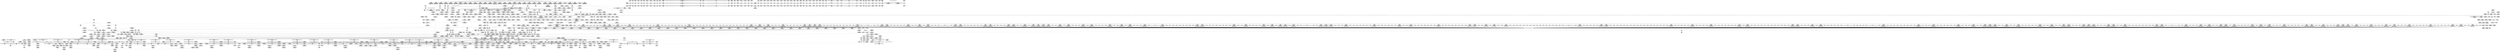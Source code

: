 digraph {
	CE0x40dd610 [shape=record,shape=Mrecord,label="{CE0x40dd610|i64_13|*Constant*|*SummSource*}"]
	CE0x3ff6c60 [shape=record,shape=Mrecord,label="{CE0x3ff6c60|apparmor_file_open:_tmp10|security/apparmor/lsm.c,390}"]
	CE0x406d2c0 [shape=record,shape=Mrecord,label="{CE0x406d2c0|80:_i64,_:_CRE_1638,1639_}"]
	CE0x408bda0 [shape=record,shape=Mrecord,label="{CE0x408bda0|i64*_getelementptr_inbounds_(_19_x_i64_,_19_x_i64_*___llvm_gcov_ctr100,_i64_0,_i64_6)|*Constant*}"]
	CE0x40769d0 [shape=record,shape=Mrecord,label="{CE0x40769d0|128:_i8*,_:_CRE_96,104_|*MultipleSource*|Function::aa_cred_profile&Arg::cred::|Function::apparmor_file_open&Arg::cred::|security/apparmor/include/context.h,99}"]
	CE0x401f170 [shape=record,shape=Mrecord,label="{CE0x401f170|80:_i64,_:_CRE_136,140_|*MultipleSource*|*LoadInst*|security/apparmor/include/apparmor.h,117|security/apparmor/include/apparmor.h,117}"]
	CE0x40a4850 [shape=record,shape=Mrecord,label="{CE0x40a4850|aa_cred_profile:_lor.end|*SummSink*}"]
	CE0x40a9220 [shape=record,shape=Mrecord,label="{CE0x40a9220|aa_map_file_to_perms:_perms.2|*SummSource*}"]
	CE0x40c5e80 [shape=record,shape=Mrecord,label="{CE0x40c5e80|aa_map_file_to_perms:_f_flags|security/apparmor/include/file.h,197}"]
	CE0x4033ff0 [shape=record,shape=Mrecord,label="{CE0x4033ff0|apparmor_file_open:_tmp22|security/apparmor/lsm.c,397}"]
	CE0x4056800 [shape=record,shape=Mrecord,label="{CE0x4056800|80:_i64,_:_CRE_460,461_}"]
	CE0x4089400 [shape=record,shape=Mrecord,label="{CE0x4089400|aa_map_file_to_perms:_tmp7|security/apparmor/include/file.h,200|*SummSink*}"]
	CE0x4055e70 [shape=record,shape=Mrecord,label="{CE0x4055e70|80:_i64,_:_CRE_451,452_}"]
	CE0x40542d0 [shape=record,shape=Mrecord,label="{CE0x40542d0|80:_i64,_:_CRE_425,426_}"]
	CE0x40c6670 [shape=record,shape=Mrecord,label="{CE0x40c6670|aa_map_file_to_perms:_tmp17|security/apparmor/include/file.h,205}"]
	CE0x406da30 [shape=record,shape=Mrecord,label="{CE0x406da30|80:_i64,_:_CRE_1645,1646_}"]
	CE0x406db40 [shape=record,shape=Mrecord,label="{CE0x406db40|80:_i64,_:_CRE_1646,1647_}"]
	CE0x3fc8c20 [shape=record,shape=Mrecord,label="{CE0x3fc8c20|apparmor_file_open:_tmp4|security/apparmor/lsm.c,382|*SummSource*}"]
	CE0x404ebf0 [shape=record,shape=Mrecord,label="{CE0x404ebf0|apparmor_file_open:_tmp29|security/apparmor/lsm.c,407}"]
	CE0x4053c70 [shape=record,shape=Mrecord,label="{CE0x4053c70|80:_i64,_:_CRE_419,420_}"]
	CE0x405edd0 [shape=record,shape=Mrecord,label="{CE0x405edd0|80:_i64,_:_CRE_1212,1213_}"]
	CE0x3fd88b0 [shape=record,shape=Mrecord,label="{CE0x3fd88b0|aa_map_file_to_perms:_tmp4|security/apparmor/include/file.h,200|*SummSource*}"]
	CE0x40868b0 [shape=record,shape=Mrecord,label="{CE0x40868b0|get_current:_bb|*SummSink*}"]
	CE0x40d9390 [shape=record,shape=Mrecord,label="{CE0x40d9390|aa_map_file_to_perms:_tobool3|security/apparmor/include/file.h,202|*SummSource*}"]
	CE0x40360d0 [shape=record,shape=Mrecord,label="{CE0x40360d0|i64_8|*Constant*}"]
	CE0x402d940 [shape=record,shape=Mrecord,label="{CE0x402d940|apparmor_file_open:_mode|security/apparmor/lsm.c,396}"]
	CE0x4078220 [shape=record,shape=Mrecord,label="{CE0x4078220|i64*_getelementptr_inbounds_(_16_x_i64_,_16_x_i64_*___llvm_gcov_ctr46,_i64_0,_i64_4)|*Constant*|*SummSink*}"]
	CE0x406ef70 [shape=record,shape=Mrecord,label="{CE0x406ef70|80:_i64,_:_CRE_1665,1666_}"]
	CE0x4074730 [shape=record,shape=Mrecord,label="{CE0x4074730|80:_i64,_:_CRE_2112,2120_|*MultipleSource*|*LoadInst*|security/apparmor/include/apparmor.h,117|security/apparmor/include/apparmor.h,117}"]
	CE0x402edb0 [shape=record,shape=Mrecord,label="{CE0x402edb0|124:_i32,_128:_i64,_144:_i32,_192:_i32,_200:_%struct.aa_dfa*,_:_CRE_56,64_|*MultipleSource*|security/apparmor/lsm.c,395|security/apparmor/lsm.c,396}"]
	CE0x4087f00 [shape=record,shape=Mrecord,label="{CE0x4087f00|aa_cred_profile:_profile|security/apparmor/include/context.h,100|*SummSource*}"]
	CE0x4086560 [shape=record,shape=Mrecord,label="{CE0x4086560|get_current:_bb}"]
	CE0x40bd9f0 [shape=record,shape=Mrecord,label="{CE0x40bd9f0|aa_cred_profile:_profile11|security/apparmor/include/context.h,101|*SummSink*}"]
	CE0x3fff4e0 [shape=record,shape=Mrecord,label="{CE0x3fff4e0|24:_%struct.dentry*,_32:_%struct.inode*,_128:_i32,_132:_i32,_456:_i8*,_:_CRE_132,136_|*MultipleSource*|Function::apparmor_file_open&Arg::file::|security/apparmor/lsm.c,378}"]
	CE0x40c7cf0 [shape=record,shape=Mrecord,label="{CE0x40c7cf0|aa_map_file_to_perms:_tmp23|security/apparmor/include/file.h,205|*SummSource*}"]
	CE0x4020640 [shape=record,shape=Mrecord,label="{CE0x4020640|mediated_filesystem:_tmp4|*LoadInst*|security/apparmor/include/apparmor.h,117|*SummSource*}"]
	CE0x40baf90 [shape=record,shape=Mrecord,label="{CE0x40baf90|i64*_getelementptr_inbounds_(_16_x_i64_,_16_x_i64_*___llvm_gcov_ctr46,_i64_0,_i64_14)|*Constant*}"]
	CE0x3fda6a0 [shape=record,shape=Mrecord,label="{CE0x3fda6a0|aa_cred_profile:_do.body|*SummSink*}"]
	CE0x4056d50 [shape=record,shape=Mrecord,label="{CE0x4056d50|80:_i64,_:_CRE_472,480_|*MultipleSource*|*LoadInst*|security/apparmor/include/apparmor.h,117|security/apparmor/include/apparmor.h,117}"]
	CE0x4081a60 [shape=record,shape=Mrecord,label="{CE0x4081a60|aa_map_file_to_perms:_tmp9|security/apparmor/include/file.h,201|*SummSource*}"]
	CE0x408b530 [shape=record,shape=Mrecord,label="{CE0x408b530|128:_i8*,_:_CRE_4,8_|*MultipleSource*|Function::aa_cred_profile&Arg::cred::|Function::apparmor_file_open&Arg::cred::|security/apparmor/include/context.h,99}"]
	CE0x40cafe0 [shape=record,shape=Mrecord,label="{CE0x40cafe0|aa_map_file_to_perms:_tmp1|*SummSink*}"]
	CE0x40df040 [shape=record,shape=Mrecord,label="{CE0x40df040|aa_map_file_to_perms:_tmp31|security/apparmor/include/file.h,209}"]
	CE0x4058b20 [shape=record,shape=Mrecord,label="{CE0x4058b20|80:_i64,_:_CRE_569,570_}"]
	CE0x3fee8e0 [shape=record,shape=Mrecord,label="{CE0x3fee8e0|apparmor_file_open:_tmp9|security/apparmor/lsm.c,383}"]
	CE0x405c7b0 [shape=record,shape=Mrecord,label="{CE0x405c7b0|80:_i64,_:_CRE_626,627_}"]
	CE0x40776a0 [shape=record,shape=Mrecord,label="{CE0x40776a0|aa_cred_profile:_do.end10}"]
	CE0x4087c60 [shape=record,shape=Mrecord,label="{CE0x4087c60|aa_map_file_to_perms:_tobool10|security/apparmor/include/file.h,205}"]
	CE0x40d02f0 [shape=record,shape=Mrecord,label="{CE0x40d02f0|aa_map_file_to_perms:_tmp|*SummSink*}"]
	CE0x405da40 [shape=record,shape=Mrecord,label="{CE0x405da40|80:_i64,_:_CRE_696,704_|*MultipleSource*|*LoadInst*|security/apparmor/include/apparmor.h,117|security/apparmor/include/apparmor.h,117}"]
	CE0x404b570 [shape=record,shape=Mrecord,label="{CE0x404b570|apparmor_file_open:_error.0|*SummSource*}"]
	CE0x4022cb0 [shape=record,shape=Mrecord,label="{CE0x4022cb0|aa_map_file_to_perms:_tmp7|security/apparmor/include/file.h,200}"]
	CE0x4054600 [shape=record,shape=Mrecord,label="{CE0x4054600|80:_i64,_:_CRE_428,429_}"]
	CE0x40bc2d0 [shape=record,shape=Mrecord,label="{CE0x40bc2d0|i64*_getelementptr_inbounds_(_16_x_i64_,_16_x_i64_*___llvm_gcov_ctr46,_i64_0,_i64_15)|*Constant*}"]
	CE0x404ff40 [shape=record,shape=Mrecord,label="{CE0x404ff40|file_inode:_tmp1}"]
	CE0x401a8d0 [shape=record,shape=Mrecord,label="{CE0x401a8d0|80:_i64,_:_CRE_216,224_|*MultipleSource*|*LoadInst*|security/apparmor/include/apparmor.h,117|security/apparmor/include/apparmor.h,117}"]
	CE0x4043370 [shape=record,shape=Mrecord,label="{CE0x4043370|aa_cred_profile:_expval|security/apparmor/include/context.h,100|*SummSink*}"]
	CE0x406a2b0 [shape=record,shape=Mrecord,label="{CE0x406a2b0|80:_i64,_:_CRE_1371,1372_}"]
	CE0x407e430 [shape=record,shape=Mrecord,label="{CE0x407e430|128:_i8*,_:_CRE_16,20_|*MultipleSource*|Function::aa_cred_profile&Arg::cred::|Function::apparmor_file_open&Arg::cred::|security/apparmor/include/context.h,99}"]
	CE0x406e6f0 [shape=record,shape=Mrecord,label="{CE0x406e6f0|80:_i64,_:_CRE_1657,1658_}"]
	CE0x40c9820 [shape=record,shape=Mrecord,label="{CE0x40c9820|i32_7|*Constant*|*SummSource*}"]
	CE0x4082bc0 [shape=record,shape=Mrecord,label="{CE0x4082bc0|aa_cred_profile:_tmp3}"]
	CE0x407caf0 [shape=record,shape=Mrecord,label="{CE0x407caf0|aa_cred_profile:_bb|*SummSource*}"]
	CE0x40dce00 [shape=record,shape=Mrecord,label="{CE0x40dce00|aa_map_file_to_perms:_tmp31|security/apparmor/include/file.h,209|*SummSource*}"]
	CE0x401b470 [shape=record,shape=Mrecord,label="{CE0x401b470|80:_i64,_:_CRE_268,272_|*MultipleSource*|*LoadInst*|security/apparmor/include/apparmor.h,117|security/apparmor/include/apparmor.h,117}"]
	CE0x40456a0 [shape=record,shape=Mrecord,label="{CE0x40456a0|aa_path_perm:_entry|*SummSink*}"]
	CE0x3fb5190 [shape=record,shape=Mrecord,label="{CE0x3fb5190|apparmor_file_open:_if.end13|*SummSink*}"]
	CE0x408bf60 [shape=record,shape=Mrecord,label="{CE0x408bf60|i64*_getelementptr_inbounds_(_19_x_i64_,_19_x_i64_*___llvm_gcov_ctr100,_i64_0,_i64_6)|*Constant*|*SummSource*}"]
	CE0x3ff10a0 [shape=record,shape=Mrecord,label="{CE0x3ff10a0|_ret_%struct.task_struct*_%tmp4,_!dbg_!15471|./arch/x86/include/asm/current.h,14}"]
	CE0x40a83a0 [shape=record,shape=Mrecord,label="{CE0x40a83a0|i32_-3|*Constant*|*SummSink*}"]
	CE0x402d6c0 [shape=record,shape=Mrecord,label="{CE0x402d6c0|i32_11|*Constant*|*SummSink*}"]
	CE0x40d8ee0 [shape=record,shape=Mrecord,label="{CE0x40d8ee0|aa_map_file_to_perms:_tmp12|security/apparmor/include/file.h,202|*SummSink*}"]
	CE0x4061b20 [shape=record,shape=Mrecord,label="{CE0x4061b20|80:_i64,_:_CRE_1255,1256_}"]
	CE0x3ff6a60 [shape=record,shape=Mrecord,label="{CE0x3ff6a60|i64_4|*Constant*|*SummSink*}"]
	CE0x3ff40b0 [shape=record,shape=Mrecord,label="{CE0x3ff40b0|apparmor_file_open:_in_execve|security/apparmor/lsm.c,390|*SummSource*}"]
	CE0x40e30d0 [shape=record,shape=Mrecord,label="{CE0x40e30d0|aa_map_file_to_perms:_tmp33|security/apparmor/include/file.h,210|*SummSource*}"]
	CE0x40d6330 [shape=record,shape=Mrecord,label="{CE0x40d6330|aa_map_file_to_perms:_if.end24|*SummSink*}"]
	CE0x3ff0260 [shape=record,shape=Mrecord,label="{CE0x3ff0260|apparmor_file_open:_conv|security/apparmor/lsm.c,403}"]
	CE0x3fb5480 [shape=record,shape=Mrecord,label="{CE0x3fb5480|apparmor_file_open:_if.then}"]
	CE0x40e47e0 [shape=record,shape=Mrecord,label="{CE0x40e47e0|aa_map_file_to_perms:_tmp37|security/apparmor/include/file.h,211}"]
	CE0x404e990 [shape=record,shape=Mrecord,label="{CE0x404e990|apparmor_file_open:_tmp27|security/apparmor/lsm.c,406|*SummSource*}"]
	CE0x40624b0 [shape=record,shape=Mrecord,label="{CE0x40624b0|80:_i64,_:_CRE_1264,1265_}"]
	CE0x405cbf0 [shape=record,shape=Mrecord,label="{CE0x405cbf0|80:_i64,_:_CRE_630,631_}"]
	CE0x406e4d0 [shape=record,shape=Mrecord,label="{CE0x406e4d0|80:_i64,_:_CRE_1655,1656_}"]
	CE0x4023740 [shape=record,shape=Mrecord,label="{CE0x4023740|80:_i64,_:_CRE_1339,1340_}"]
	CE0x406c1c0 [shape=record,shape=Mrecord,label="{CE0x406c1c0|80:_i64,_:_CRE_1622,1623_}"]
	CE0x404fbf0 [shape=record,shape=Mrecord,label="{CE0x404fbf0|file_inode:_bb|*SummSource*}"]
	CE0x40b7fd0 [shape=record,shape=Mrecord,label="{CE0x40b7fd0|i64*_getelementptr_inbounds_(_16_x_i64_,_16_x_i64_*___llvm_gcov_ctr46,_i64_0,_i64_12)|*Constant*|*SummSink*}"]
	CE0x407b8e0 [shape=record,shape=Mrecord,label="{CE0x407b8e0|aa_map_file_to_perms:_tmp3|*LoadInst*|security/apparmor/include/file.h,200}"]
	CE0x4036e10 [shape=record,shape=Mrecord,label="{CE0x4036e10|apparmor_file_open:_tmp18|security/apparmor/lsm.c,396|*SummSink*}"]
	CE0x4038360 [shape=record,shape=Mrecord,label="{CE0x4038360|aa_cred_profile:_do.cond|*SummSource*}"]
	CE0x40705c0 [shape=record,shape=Mrecord,label="{CE0x40705c0|80:_i64,_:_CRE_1686,1687_}"]
	CE0x406e5e0 [shape=record,shape=Mrecord,label="{CE0x406e5e0|80:_i64,_:_CRE_1656,1657_}"]
	CE0x4035530 [shape=record,shape=Mrecord,label="{CE0x4035530|apparmor_file_open:_tmp21|security/apparmor/lsm.c,397}"]
	CE0x40543e0 [shape=record,shape=Mrecord,label="{CE0x40543e0|80:_i64,_:_CRE_426,427_}"]
	CE0x40dc1d0 [shape=record,shape=Mrecord,label="{CE0x40dc1d0|i32_512|*Constant*|*SummSource*}"]
	CE0x40d4ce0 [shape=record,shape=Mrecord,label="{CE0x40d4ce0|aa_map_file_to_perms:_or|security/apparmor/include/file.h,201}"]
	CE0x40587f0 [shape=record,shape=Mrecord,label="{CE0x40587f0|80:_i64,_:_CRE_566,567_}"]
	CE0x3fc8a80 [shape=record,shape=Mrecord,label="{CE0x3fc8a80|GLOBAL:_mediated_filesystem|*Constant*|*SummSink*}"]
	"CONST[source:0(mediator),value:2(dynamic)][purpose:{subject}]"
	CE0x3fe23a0 [shape=record,shape=Mrecord,label="{CE0x3fe23a0|aa_cred_profile:_tmp4|*LoadInst*|security/apparmor/include/context.h,99|*SummSource*}"]
	CE0x40598f0 [shape=record,shape=Mrecord,label="{CE0x40598f0|80:_i64,_:_CRE_582,583_}"]
	CE0x40541c0 [shape=record,shape=Mrecord,label="{CE0x40541c0|80:_i64,_:_CRE_424,425_}"]
	CE0x4058030 [shape=record,shape=Mrecord,label="{CE0x4058030|80:_i64,_:_CRE_560,561_}"]
	CE0x406c600 [shape=record,shape=Mrecord,label="{CE0x406c600|80:_i64,_:_CRE_1626,1627_}"]
	CE0x40562b0 [shape=record,shape=Mrecord,label="{CE0x40562b0|80:_i64,_:_CRE_455,456_}"]
	CE0x3fdadd0 [shape=record,shape=Mrecord,label="{CE0x3fdadd0|i32_8|*Constant*|*SummSource*}"]
	CE0x4038f30 [shape=record,shape=Mrecord,label="{CE0x4038f30|i64*_getelementptr_inbounds_(_19_x_i64_,_19_x_i64_*___llvm_gcov_ctr100,_i64_0,_i64_3)|*Constant*|*SummSink*}"]
	CE0x4045d30 [shape=record,shape=Mrecord,label="{CE0x4045d30|_call_void_asm_sideeffect_1:_09ud2_0A.pushsection___bug_table,_22a_22_0A2:_09.long_1b_-_2b,_$_0:c_-_2b_0A_09.word_$_1:c_,_0_0A_09.org_2b+$_2:c_0A.popsection_,_i,i,i,_dirflag_,_fpsr_,_flags_(i8*_getelementptr_inbounds_(_36_x_i8_,_36_x_i8_*_.str12,_i32_0,_i32_0),_i32_100,_i64_12)_#2,_!dbg_!15490,_!srcloc_!15493|security/apparmor/include/context.h,100|*SummSource*}"]
	CE0x40dddf0 [shape=record,shape=Mrecord,label="{CE0x40dddf0|aa_map_file_to_perms:_tmp28|security/apparmor/include/file.h,208}"]
	CE0x40385d0 [shape=record,shape=Mrecord,label="{CE0x40385d0|aa_cred_profile:_bb}"]
	CE0x406ee60 [shape=record,shape=Mrecord,label="{CE0x406ee60|80:_i64,_:_CRE_1664,1665_}"]
	CE0x408c530 [shape=record,shape=Mrecord,label="{CE0x408c530|get_current:_tmp4|./arch/x86/include/asm/current.h,14|*SummSink*}"]
	CE0x40bbda0 [shape=record,shape=Mrecord,label="{CE0x40bbda0|aa_cred_profile:_tmp31|security/apparmor/include/context.h,100|*SummSource*}"]
	CE0x40844c0 [shape=record,shape=Mrecord,label="{CE0x40844c0|i64_3|*Constant*}"]
	CE0x40d5d10 [shape=record,shape=Mrecord,label="{CE0x40d5d10|aa_map_file_to_perms:_and9|security/apparmor/include/file.h,205}"]
	CE0x3ff56f0 [shape=record,shape=Mrecord,label="{CE0x3ff56f0|file_inode:_entry|*SummSource*}"]
	CE0x40a4790 [shape=record,shape=Mrecord,label="{CE0x40a4790|aa_cred_profile:_lor.end|*SummSource*}"]
	CE0x405c370 [shape=record,shape=Mrecord,label="{CE0x405c370|80:_i64,_:_CRE_622,623_}"]
	CE0x4081580 [shape=record,shape=Mrecord,label="{CE0x4081580|aa_cred_profile:_tmp5|security/apparmor/include/context.h,99|*SummSink*}"]
	CE0x4049cf0 [shape=record,shape=Mrecord,label="{CE0x4049cf0|apparmor_file_open:_call11|security/apparmor/lsm.c,403}"]
	CE0x3ff7a50 [shape=record,shape=Mrecord,label="{CE0x3ff7a50|apparmor_file_open:_tmp11|security/apparmor/lsm.c,390|*SummSource*}"]
	CE0x40df850 [shape=record,shape=Mrecord,label="{CE0x40df850|aa_map_file_to_perms:_tmp31|security/apparmor/include/file.h,209|*SummSink*}"]
	CE0x40cbdf0 [shape=record,shape=Mrecord,label="{CE0x40cbdf0|aa_map_file_to_perms:_or5|security/apparmor/include/file.h,203|*SummSink*}"]
	CE0x4019910 [shape=record,shape=Mrecord,label="{CE0x4019910|mediated_filesystem:_tmp3|*SummSink*}"]
	CE0x40de980 [shape=record,shape=Mrecord,label="{CE0x40de980|aa_map_file_to_perms:_tmp30|security/apparmor/include/file.h,208}"]
	CE0x4043d90 [shape=record,shape=Mrecord,label="{CE0x4043d90|aa_map_file_to_perms:_entry|*SummSink*}"]
	CE0x3ffdd30 [shape=record,shape=Mrecord,label="{CE0x3ffdd30|24:_%struct.dentry*,_32:_%struct.inode*,_128:_i32,_132:_i32,_456:_i8*,_:_CRE_15,16_}"]
	CE0x4049350 [shape=record,shape=Mrecord,label="{CE0x4049350|void_(i8*,_i32,_i64)*_asm_sideeffect_1:_09ud2_0A.pushsection___bug_table,_22a_22_0A2:_09.long_1b_-_2b,_$_0:c_-_2b_0A_09.word_$_1:c_,_0_0A_09.org_2b+$_2:c_0A.popsection_,_i,i,i,_dirflag_,_fpsr_,_flags_}"]
	CE0x40639f0 [shape=record,shape=Mrecord,label="{CE0x40639f0|80:_i64,_:_CRE_1304,1305_}"]
	CE0x401c200 [shape=record,shape=Mrecord,label="{CE0x401c200|80:_i64,_:_CRE_320,328_|*MultipleSource*|*LoadInst*|security/apparmor/include/apparmor.h,117|security/apparmor/include/apparmor.h,117}"]
	CE0x40bd0e0 [shape=record,shape=Mrecord,label="{CE0x40bd0e0|aa_cred_profile:_tmp33|security/apparmor/include/context.h,101}"]
	CE0x404d820 [shape=record,shape=Mrecord,label="{CE0x404d820|apparmor_file_open:_tmp28|security/apparmor/lsm.c,407|*SummSource*}"]
	CE0x40876f0 [shape=record,shape=Mrecord,label="{CE0x40876f0|128:_i8*,_:_CRE_44,48_|*MultipleSource*|Function::aa_cred_profile&Arg::cred::|Function::apparmor_file_open&Arg::cred::|security/apparmor/include/context.h,99}"]
	CE0x4053940 [shape=record,shape=Mrecord,label="{CE0x4053940|80:_i64,_:_CRE_416,417_}"]
	CE0x406c4f0 [shape=record,shape=Mrecord,label="{CE0x406c4f0|80:_i64,_:_CRE_1625,1626_}"]
	CE0x3fee2b0 [shape=record,shape=Mrecord,label="{CE0x3fee2b0|apparmor_file_open:_tmp8|security/apparmor/lsm.c,383}"]
	CE0x3fc2530 [shape=record,shape=Mrecord,label="{CE0x3fc2530|apparmor_file_open:_file|Function::apparmor_file_open&Arg::file::|*SummSink*}"]
	CE0x3fc9cc0 [shape=record,shape=Mrecord,label="{CE0x3fc9cc0|i8_1|*Constant*}"]
	CE0x40370f0 [shape=record,shape=Mrecord,label="{CE0x40370f0|apparmor_file_open:_tmp19|security/apparmor/lsm.c,396}"]
	CE0x40251d0 [shape=record,shape=Mrecord,label="{CE0x40251d0|80:_i64,_:_CRE_1364,1365_}"]
	CE0x406f4c0 [shape=record,shape=Mrecord,label="{CE0x406f4c0|80:_i64,_:_CRE_1670,1671_}"]
	CE0x40597e0 [shape=record,shape=Mrecord,label="{CE0x40597e0|80:_i64,_:_CRE_581,582_}"]
	CE0x40e24d0 [shape=record,shape=Mrecord,label="{CE0x40e24d0|aa_map_file_to_perms:_tobool21|security/apparmor/include/file.h,210|*SummSource*}"]
	CE0x4076780 [shape=record,shape=Mrecord,label="{CE0x4076780|aa_cred_profile:_lor.rhs}"]
	CE0x40b9dd0 [shape=record,shape=Mrecord,label="{CE0x40b9dd0|i64*_getelementptr_inbounds_(_16_x_i64_,_16_x_i64_*___llvm_gcov_ctr46,_i64_0,_i64_13)|*Constant*|*SummSource*}"]
	CE0x401cbb0 [shape=record,shape=Mrecord,label="{CE0x401cbb0|80:_i64,_:_CRE_360,368_|*MultipleSource*|*LoadInst*|security/apparmor/include/apparmor.h,117|security/apparmor/include/apparmor.h,117}"]
	CE0x4030970 [shape=record,shape=Mrecord,label="{CE0x4030970|124:_i32,_128:_i64,_144:_i32,_192:_i32,_200:_%struct.aa_dfa*,_:_CRE_136,144_|*MultipleSource*|security/apparmor/lsm.c,395|security/apparmor/lsm.c,396}"]
	CE0x4079d50 [shape=record,shape=Mrecord,label="{CE0x4079d50|get_current:_tmp|*SummSink*}"]
	CE0x3ff2ad0 [shape=record,shape=Mrecord,label="{CE0x3ff2ad0|GLOBAL:_aa_path_perm|*Constant*|*SummSink*}"]
	CE0x40c5f50 [shape=record,shape=Mrecord,label="{CE0x40c5f50|aa_map_file_to_perms:_f_flags|security/apparmor/include/file.h,197|*SummSource*}"]
	CE0x4071fb0 [shape=record,shape=Mrecord,label="{CE0x4071fb0|80:_i64,_:_CRE_1800,1804_|*MultipleSource*|*LoadInst*|security/apparmor/include/apparmor.h,117|security/apparmor/include/apparmor.h,117}"]
	CE0x3fd6dd0 [shape=record,shape=Mrecord,label="{CE0x3fd6dd0|aa_map_file_to_perms:_if.end24}"]
	CE0x401e210 [shape=record,shape=Mrecord,label="{CE0x401e210|80:_i64,_:_CRE_80,88_|*MultipleSource*|*LoadInst*|security/apparmor/include/apparmor.h,117|security/apparmor/include/apparmor.h,117}"]
	CE0x4063060 [shape=record,shape=Mrecord,label="{CE0x4063060|80:_i64,_:_CRE_1275,1276_}"]
	CE0x3fda970 [shape=record,shape=Mrecord,label="{CE0x3fda970|_call_void_mcount()_#2|*SummSink*}"]
	CE0x40739f0 [shape=record,shape=Mrecord,label="{CE0x40739f0|80:_i64,_:_CRE_1879,1880_}"]
	CE0x401f7b0 [shape=record,shape=Mrecord,label="{CE0x401f7b0|COLLAPSED:_GCMRE___llvm_gcov_ctr55_internal_global_2_x_i64_zeroinitializer:_elem_0:default:}"]
	CE0x402b6c0 [shape=record,shape=Mrecord,label="{CE0x402b6c0|GLOBAL:_aa_cred_profile|*Constant*}"]
	CE0x4078880 [shape=record,shape=Mrecord,label="{CE0x4078880|aa_map_file_to_perms:_if.end14}"]
	CE0x40d1260 [shape=record,shape=Mrecord,label="{CE0x40d1260|COLLAPSED:_GCMRE___llvm_gcov_ctr100_internal_global_19_x_i64_zeroinitializer:_elem_0:default:}"]
	CE0x3fe21c0 [shape=record,shape=Mrecord,label="{CE0x3fe21c0|aa_cred_profile:_tmp4|*LoadInst*|security/apparmor/include/context.h,99}"]
	CE0x3ff6780 [shape=record,shape=Mrecord,label="{CE0x3ff6780|i64_5|*Constant*|*SummSink*}"]
	CE0x40651d0 [shape=record,shape=Mrecord,label="{CE0x40651d0|80:_i64,_:_CRE_1325,1326_}"]
	CE0x40d5310 [shape=record,shape=Mrecord,label="{CE0x40d5310|aa_map_file_to_perms:_if.then22}"]
	CE0x406f5d0 [shape=record,shape=Mrecord,label="{CE0x406f5d0|80:_i64,_:_CRE_1671,1672_}"]
	CE0x40b4980 [shape=record,shape=Mrecord,label="{CE0x40b4980|aa_cred_profile:_tmp22|security/apparmor/include/context.h,100|*SummSource*}"]
	CE0x402b7f0 [shape=record,shape=Mrecord,label="{CE0x402b7f0|apparmor_file_open:_call5|security/apparmor/lsm.c,395|*SummSource*}"]
	CE0x402ba90 [shape=record,shape=Mrecord,label="{CE0x402ba90|aa_cred_profile:_entry}"]
	CE0x40a8e00 [shape=record,shape=Mrecord,label="{CE0x40a8e00|aa_map_file_to_perms:_or13|security/apparmor/include/file.h,206|*SummSink*}"]
	CE0x403b7f0 [shape=record,shape=Mrecord,label="{CE0x403b7f0|aa_map_file_to_perms:_tmp24|security/apparmor/include/file.h,205}"]
	CE0x405a170 [shape=record,shape=Mrecord,label="{CE0x405a170|80:_i64,_:_CRE_590,591_}"]
	CE0x4023c90 [shape=record,shape=Mrecord,label="{CE0x4023c90|80:_i64,_:_CRE_1344,1345_}"]
	CE0x4064020 [shape=record,shape=Mrecord,label="{CE0x4064020|80:_i64,_:_CRE_1308,1309_}"]
	CE0x40aaee0 [shape=record,shape=Mrecord,label="{CE0x40aaee0|aa_cred_profile:_tmp16|security/apparmor/include/context.h,100|*SummSource*}"]
	CE0x404dd80 [shape=record,shape=Mrecord,label="{CE0x404dd80|apparmor_file_open:_tmp29|security/apparmor/lsm.c,407|*SummSink*}"]
	CE0x406ca40 [shape=record,shape=Mrecord,label="{CE0x406ca40|80:_i64,_:_CRE_1630,1631_}"]
	CE0x402ab10 [shape=record,shape=Mrecord,label="{CE0x402ab10|apparmor_file_open:_allow|security/apparmor/lsm.c,391|*SummSink*}"]
	CE0x4063e00 [shape=record,shape=Mrecord,label="{CE0x4063e00|80:_i64,_:_CRE_1306,1307_}"]
	CE0x402f710 [shape=record,shape=Mrecord,label="{CE0x402f710|124:_i32,_128:_i64,_144:_i32,_192:_i32,_200:_%struct.aa_dfa*,_:_CRE_88,96_|*MultipleSource*|security/apparmor/lsm.c,395|security/apparmor/lsm.c,396}"]
	CE0x407e990 [shape=record,shape=Mrecord,label="{CE0x407e990|aa_cred_profile:_do.body6|*SummSink*}"]
	CE0x3fc3370 [shape=record,shape=Mrecord,label="{CE0x3fc3370|apparmor_file_open:_tmp6|security/apparmor/lsm.c,382|*SummSink*}"]
	CE0x40a4dd0 [shape=record,shape=Mrecord,label="{CE0x40a4dd0|aa_cred_profile:_lnot.ext|security/apparmor/include/context.h,100}"]
	CE0x3fdcfa0 [shape=record,shape=Mrecord,label="{CE0x3fdcfa0|i64*_getelementptr_inbounds_(_2_x_i64_,_2_x_i64_*___llvm_gcov_ctr88,_i64_0,_i64_1)|*Constant*|*SummSink*}"]
	CE0x4064510 [shape=record,shape=Mrecord,label="{CE0x4064510|80:_i64,_:_CRE_1313,1314_}"]
	CE0x406de70 [shape=record,shape=Mrecord,label="{CE0x406de70|80:_i64,_:_CRE_1649,1650_}"]
	CE0x408e0e0 [shape=record,shape=Mrecord,label="{CE0x408e0e0|aa_map_file_to_perms:_tmp39|security/apparmor/include/file.h,213|*SummSink*}"]
	CE0x40dd030 [shape=record,shape=Mrecord,label="{CE0x40dd030|aa_map_file_to_perms:_tobool16|security/apparmor/include/file.h,208|*SummSource*}"]
	CE0x4058220 [shape=record,shape=Mrecord,label="{CE0x4058220|80:_i64,_:_CRE_561,562_}"]
	CE0x4065a50 [shape=record,shape=Mrecord,label="{CE0x4065a50|80:_i64,_:_CRE_1333,1334_}"]
	CE0x40e28f0 [shape=record,shape=Mrecord,label="{CE0x40e28f0|i64_16|*Constant*}"]
	CE0x40563c0 [shape=record,shape=Mrecord,label="{CE0x40563c0|80:_i64,_:_CRE_456,457_}"]
	CE0x40e00e0 [shape=record,shape=Mrecord,label="{CE0x40e00e0|aa_map_file_to_perms:_tmp32|security/apparmor/include/file.h,209|*SummSource*}"]
	CE0x4064c80 [shape=record,shape=Mrecord,label="{CE0x4064c80|80:_i64,_:_CRE_1320,1321_}"]
	CE0x40c8f30 [shape=record,shape=Mrecord,label="{CE0x40c8f30|i32_6|*Constant*}"]
	CE0x4053d80 [shape=record,shape=Mrecord,label="{CE0x4053d80|80:_i64,_:_CRE_420,421_}"]
	CE0x4045460 [shape=record,shape=Mrecord,label="{CE0x4045460|i64*_getelementptr_inbounds_(_16_x_i64_,_16_x_i64_*___llvm_gcov_ctr46,_i64_0,_i64_8)|*Constant*}"]
	CE0x40e2690 [shape=record,shape=Mrecord,label="{CE0x40e2690|aa_map_file_to_perms:_tobool21|security/apparmor/include/file.h,210|*SummSink*}"]
	CE0x4062b10 [shape=record,shape=Mrecord,label="{CE0x4062b10|80:_i64,_:_CRE_1270,1271_}"]
	CE0x405a7d0 [shape=record,shape=Mrecord,label="{CE0x405a7d0|80:_i64,_:_CRE_596,597_}"]
	CE0x40ba3d0 [shape=record,shape=Mrecord,label="{CE0x40ba3d0|aa_cred_profile:_tmp28|security/apparmor/include/context.h,100|*SummSource*}"]
	CE0x4056c40 [shape=record,shape=Mrecord,label="{CE0x4056c40|80:_i64,_:_CRE_464,472_|*MultipleSource*|*LoadInst*|security/apparmor/include/apparmor.h,117|security/apparmor/include/apparmor.h,117}"]
	CE0x4028cc0 [shape=record,shape=Mrecord,label="{CE0x4028cc0|aa_path_perm:_path|Function::aa_path_perm&Arg::path::|*SummSource*}"]
	CE0x405c9d0 [shape=record,shape=Mrecord,label="{CE0x405c9d0|80:_i64,_:_CRE_628,629_}"]
	CE0x3fc9ee0 [shape=record,shape=Mrecord,label="{CE0x3fc9ee0|i8_1|*Constant*|*SummSink*}"]
	CE0x403fb50 [shape=record,shape=Mrecord,label="{CE0x403fb50|i32_22|*Constant*|*SummSource*}"]
	CE0x40d1bd0 [shape=record,shape=Mrecord,label="{CE0x40d1bd0|aa_map_file_to_perms:_perms.0|*SummSource*}"]
	CE0x4028390 [shape=record,shape=Mrecord,label="{CE0x4028390|aa_path_perm:_op|Function::aa_path_perm&Arg::op::|*SummSink*}"]
	CE0x40e52f0 [shape=record,shape=Mrecord,label="{CE0x40e52f0|aa_map_file_to_perms:_tmp38|security/apparmor/include/file.h,211}"]
	CE0x408a000 [shape=record,shape=Mrecord,label="{CE0x408a000|aa_cred_profile:_do.body6|*SummSource*}"]
	CE0x40310c0 [shape=record,shape=Mrecord,label="{CE0x40310c0|124:_i32,_128:_i64,_144:_i32,_192:_i32,_200:_%struct.aa_dfa*,_:_CRE_152,160_|*MultipleSource*|security/apparmor/lsm.c,395|security/apparmor/lsm.c,396}"]
	CE0x402c8e0 [shape=record,shape=Mrecord,label="{CE0x402c8e0|aa_cred_profile:_cred|Function::aa_cred_profile&Arg::cred::|*SummSource*}"]
	CE0x4034510 [shape=record,shape=Mrecord,label="{CE0x4034510|apparmor_file_open:_call7|security/apparmor/lsm.c,397}"]
	CE0x40532e0 [shape=record,shape=Mrecord,label="{CE0x40532e0|80:_i64,_:_CRE_410,411_}"]
	CE0x40b66a0 [shape=record,shape=Mrecord,label="{CE0x40b66a0|aa_map_file_to_perms:_tmp9|security/apparmor/include/file.h,201|*SummSink*}"]
	CE0x40c4b60 [shape=record,shape=Mrecord,label="{CE0x40c4b60|aa_map_file_to_perms:_tmp26|security/apparmor/include/file.h,206}"]
	CE0x40c77e0 [shape=record,shape=Mrecord,label="{CE0x40c77e0|i64_7|*Constant*}"]
	CE0x40566f0 [shape=record,shape=Mrecord,label="{CE0x40566f0|80:_i64,_:_CRE_459,460_}"]
	CE0x40276b0 [shape=record,shape=Mrecord,label="{CE0x40276b0|apparmor_file_open:_tmp13|security/apparmor/lsm.c,390}"]
	CE0x3ffb480 [shape=record,shape=Mrecord,label="{CE0x3ffb480|i64_2|*Constant*}"]
	CE0x4060f70 [shape=record,shape=Mrecord,label="{CE0x4060f70|80:_i64,_:_CRE_1244,1245_}"]
	CE0x3ff2c70 [shape=record,shape=Mrecord,label="{CE0x3ff2c70|aa_path_perm:_entry}"]
	CE0x40831c0 [shape=record,shape=Mrecord,label="{CE0x40831c0|%struct.aa_profile*_null|*Constant*|*SummSink*}"]
	CE0x4064730 [shape=record,shape=Mrecord,label="{CE0x4064730|80:_i64,_:_CRE_1315,1316_}"]
	CE0x40c5ca0 [shape=record,shape=Mrecord,label="{CE0x40c5ca0|i32_6|*Constant*|*SummSink*}"]
	CE0x4040df0 [shape=record,shape=Mrecord,label="{CE0x4040df0|apparmor_file_open:_call9|security/apparmor/lsm.c,401}"]
	CE0x3fbb130 [shape=record,shape=Mrecord,label="{CE0x3fbb130|apparmor_file_open:_if.end4|*SummSink*}"]
	CE0x3fc2da0 [shape=record,shape=Mrecord,label="{CE0x3fc2da0|apparmor_file_open:_tmp5|security/apparmor/lsm.c,382|*SummSource*}"]
	CE0x4028320 [shape=record,shape=Mrecord,label="{CE0x4028320|aa_path_perm:_op|Function::aa_path_perm&Arg::op::|*SummSource*}"]
	CE0x40ca530 [shape=record,shape=Mrecord,label="{CE0x40ca530|aa_map_file_to_perms:_f_mode|security/apparmor/include/file.h,200}"]
	CE0x3ff5cd0 [shape=record,shape=Mrecord,label="{CE0x3ff5cd0|file_inode:_f|Function::file_inode&Arg::f::|*SummSink*}"]
	CE0x401ebb0 [shape=record,shape=Mrecord,label="{CE0x401ebb0|80:_i64,_:_CRE_120,128_|*MultipleSource*|*LoadInst*|security/apparmor/include/apparmor.h,117|security/apparmor/include/apparmor.h,117}"]
	CE0x40e17d0 [shape=record,shape=Mrecord,label="{CE0x40e17d0|i32_64|*Constant*|*SummSink*}"]
	CE0x40450f0 [shape=record,shape=Mrecord,label="{CE0x40450f0|aa_cred_profile:_tmp19|security/apparmor/include/context.h,100|*SummSink*}"]
	CE0x3fc6a70 [shape=record,shape=Mrecord,label="{CE0x3fc6a70|i64*_getelementptr_inbounds_(_12_x_i64_,_12_x_i64_*___llvm_gcov_ctr99,_i64_0,_i64_0)|*Constant*}"]
	CE0x406cc60 [shape=record,shape=Mrecord,label="{CE0x406cc60|80:_i64,_:_CRE_1632,1633_}"]
	CE0x4023520 [shape=record,shape=Mrecord,label="{CE0x4023520|80:_i64,_:_CRE_1337,1338_}"]
	CE0x40c1e40 [shape=record,shape=Mrecord,label="{CE0x40c1e40|aa_map_file_to_perms:_tobool|security/apparmor/include/file.h,200|*SummSource*}"]
	CE0x40cd000 [shape=record,shape=Mrecord,label="{CE0x40cd000|aa_map_file_to_perms:_if.end6}"]
	CE0x405f4e0 [shape=record,shape=Mrecord,label="{CE0x405f4e0|80:_i64,_:_CRE_1219,1220_}"]
	CE0x40433e0 [shape=record,shape=Mrecord,label="{CE0x40433e0|i64*_getelementptr_inbounds_(_16_x_i64_,_16_x_i64_*___llvm_gcov_ctr46,_i64_0,_i64_7)|*Constant*|*SummSink*}"]
	CE0x40c5e10 [shape=record,shape=Mrecord,label="{CE0x40c5e10|aa_map_file_to_perms:_tmp2|*LoadInst*|security/apparmor/include/file.h,197|*SummSink*}"]
	CE0x403a2f0 [shape=record,shape=Mrecord,label="{CE0x403a2f0|aa_cred_profile:_do.end|*SummSink*}"]
	CE0x3fccac0 [shape=record,shape=Mrecord,label="{CE0x3fccac0|apparmor_file_open:_entry|*SummSink*}"]
	CE0x402b730 [shape=record,shape=Mrecord,label="{CE0x402b730|apparmor_file_open:_call5|security/apparmor/lsm.c,395}"]
	CE0x3febe80 [shape=record,shape=Mrecord,label="{CE0x3febe80|apparmor_file_open:_i_uid|security/apparmor/lsm.c,398|*SummSource*}"]
	CE0x40a87c0 [shape=record,shape=Mrecord,label="{CE0x40a87c0|aa_map_file_to_perms:_and12|security/apparmor/include/file.h,206|*SummSink*}"]
	CE0x4021ba0 [shape=record,shape=Mrecord,label="{CE0x4021ba0|aa_cred_profile:_tobool4|security/apparmor/include/context.h,100}"]
	CE0x4077770 [shape=record,shape=Mrecord,label="{CE0x4077770|aa_cred_profile:_do.end10|*SummSource*}"]
	CE0x40d32e0 [shape=record,shape=Mrecord,label="{CE0x40d32e0|aa_map_file_to_perms:_bb|*SummSink*}"]
	CE0x4062d30 [shape=record,shape=Mrecord,label="{CE0x4062d30|80:_i64,_:_CRE_1272,1273_}"]
	CE0x40d09d0 [shape=record,shape=Mrecord,label="{CE0x40d09d0|aa_map_file_to_perms:_tmp12|security/apparmor/include/file.h,202|*SummSource*}"]
	CE0x40c85e0 [shape=record,shape=Mrecord,label="{CE0x40c85e0|i64*_getelementptr_inbounds_(_19_x_i64_,_19_x_i64_*___llvm_gcov_ctr100,_i64_0,_i64_11)|*Constant*}"]
	CE0x40b4f90 [shape=record,shape=Mrecord,label="{CE0x40b4f90|aa_cred_profile:_tmp23|security/apparmor/include/context.h,100|*SummSource*}"]
	CE0x403e2a0 [shape=record,shape=Mrecord,label="{CE0x403e2a0|aa_cred_profile:_tmp14|security/apparmor/include/context.h,100|*SummSource*}"]
	CE0x4028930 [shape=record,shape=Mrecord,label="{CE0x4028930|aa_path_perm:_profile|Function::aa_path_perm&Arg::profile::|*SummSink*}"]
	CE0x3ffc880 [shape=record,shape=Mrecord,label="{CE0x3ffc880|apparmor_file_open:_call2|security/apparmor/lsm.c,390|*SummSource*}"]
	CE0x40de5e0 [shape=record,shape=Mrecord,label="{CE0x40de5e0|aa_map_file_to_perms:_tmp29|security/apparmor/include/file.h,208|*SummSource*}"]
	CE0x40e2e60 [shape=record,shape=Mrecord,label="{CE0x40e2e60|i64_15|*Constant*|*SummSource*}"]
	CE0x402caa0 [shape=record,shape=Mrecord,label="{CE0x402caa0|aa_cred_profile:_cred|Function::aa_cred_profile&Arg::cred::|*SummSink*}"]
	CE0x402d180 [shape=record,shape=Mrecord,label="{CE0x402d180|_ret_%struct.aa_profile*_%tmp34,_!dbg_!15510|security/apparmor/include/context.h,101|*SummSink*}"]
	CE0x405d850 [shape=record,shape=Mrecord,label="{CE0x405d850|80:_i64,_:_CRE_680,696_|*MultipleSource*|*LoadInst*|security/apparmor/include/apparmor.h,117|security/apparmor/include/apparmor.h,117}"]
	CE0x407f290 [shape=record,shape=Mrecord,label="{CE0x407f290|aa_map_file_to_perms:_tmp14|security/apparmor/include/file.h,202}"]
	CE0x40df8c0 [shape=record,shape=Mrecord,label="{CE0x40df8c0|aa_map_file_to_perms:_tmp32|security/apparmor/include/file.h,209|*SummSink*}"]
	CE0x40c5c10 [shape=record,shape=Mrecord,label="{CE0x40c5c10|i32_6|*Constant*|*SummSource*}"]
	CE0x402a4e0 [shape=record,shape=Mrecord,label="{CE0x402a4e0|apparmor_file_open:_tmp15|security/apparmor/lsm.c,391|*SummSource*}"]
	CE0x40c0f90 [shape=record,shape=Mrecord,label="{CE0x40c0f90|aa_map_file_to_perms:_perms.0|*SummSink*}"]
	CE0x3fc2320 [shape=record,shape=Mrecord,label="{CE0x3fc2320|apparmor_file_open:_tmp6|security/apparmor/lsm.c,382}"]
	CE0x406d4e0 [shape=record,shape=Mrecord,label="{CE0x406d4e0|80:_i64,_:_CRE_1640,1641_}"]
	CE0x406c0b0 [shape=record,shape=Mrecord,label="{CE0x406c0b0|80:_i64,_:_CRE_1621,1622_}"]
	CE0x4062290 [shape=record,shape=Mrecord,label="{CE0x4062290|80:_i64,_:_CRE_1262,1263_}"]
	CE0x3fc1f90 [shape=record,shape=Mrecord,label="{CE0x3fc1f90|apparmor_file_open:_if.then6|*SummSource*}"]
	CE0x40aa8f0 [shape=record,shape=Mrecord,label="{CE0x40aa8f0|aa_cred_profile:_tmp15|security/apparmor/include/context.h,100|*SummSource*}"]
	CE0x405b7c0 [shape=record,shape=Mrecord,label="{CE0x405b7c0|80:_i64,_:_CRE_611,612_}"]
	CE0x405a6c0 [shape=record,shape=Mrecord,label="{CE0x405a6c0|80:_i64,_:_CRE_595,596_}"]
	CE0x407d3a0 [shape=record,shape=Mrecord,label="{CE0x407d3a0|128:_i8*,_:_CRE_28,32_|*MultipleSource*|Function::aa_cred_profile&Arg::cred::|Function::apparmor_file_open&Arg::cred::|security/apparmor/include/context.h,99}"]
	CE0x3fc2a00 [shape=record,shape=Mrecord,label="{CE0x3fc2a00|apparmor_file_open:_if.then6|*SummSink*}"]
	CE0x40441c0 [shape=record,shape=Mrecord,label="{CE0x40441c0|aa_map_file_to_perms:_file|Function::aa_map_file_to_perms&Arg::file::|*SummSink*}"]
	CE0x405fd60 [shape=record,shape=Mrecord,label="{CE0x405fd60|80:_i64,_:_CRE_1227,1228_}"]
	CE0x40e42e0 [shape=record,shape=Mrecord,label="{CE0x40e42e0|aa_map_file_to_perms:_tmp36|security/apparmor/include/file.h,210|*SummSource*}"]
	CE0x4037b70 [shape=record,shape=Mrecord,label="{CE0x4037b70|i64*_getelementptr_inbounds_(_12_x_i64_,_12_x_i64_*___llvm_gcov_ctr99,_i64_0,_i64_9)|*Constant*|*SummSource*}"]
	CE0x4060910 [shape=record,shape=Mrecord,label="{CE0x4060910|80:_i64,_:_CRE_1238,1239_}"]
	CE0x403a0c0 [shape=record,shape=Mrecord,label="{CE0x403a0c0|aa_cred_profile:_lnot3|security/apparmor/include/context.h,100}"]
	CE0x401ef80 [shape=record,shape=Mrecord,label="{CE0x401ef80|80:_i64,_:_CRE_132,136_|*MultipleSource*|*LoadInst*|security/apparmor/include/apparmor.h,117|security/apparmor/include/apparmor.h,117}"]
	CE0x40b69a0 [shape=record,shape=Mrecord,label="{CE0x40b69a0|aa_map_file_to_perms:_and|security/apparmor/include/file.h,200|*SummSource*}"]
	CE0x4054c60 [shape=record,shape=Mrecord,label="{CE0x4054c60|80:_i64,_:_CRE_434,435_}"]
	CE0x40d43e0 [shape=record,shape=Mrecord,label="{CE0x40d43e0|aa_map_file_to_perms:_if.end|*SummSource*}"]
	CE0x402d4f0 [shape=record,shape=Mrecord,label="{CE0x402d4f0|i32_11|*Constant*}"]
	CE0x406ae60 [shape=record,shape=Mrecord,label="{CE0x406ae60|80:_i64,_:_CRE_1568,1584_|*MultipleSource*|*LoadInst*|security/apparmor/include/apparmor.h,117|security/apparmor/include/apparmor.h,117}"]
	CE0x408adc0 [shape=record,shape=Mrecord,label="{CE0x408adc0|aa_cred_profile:_tmp8|security/apparmor/include/context.h,100|*SummSource*}"]
	CE0x408b6b0 [shape=record,shape=Mrecord,label="{CE0x408b6b0|128:_i8*,_:_CRE_8,16_|*MultipleSource*|Function::aa_cred_profile&Arg::cred::|Function::apparmor_file_open&Arg::cred::|security/apparmor/include/context.h,99}"]
	CE0x4058580 [shape=record,shape=Mrecord,label="{CE0x4058580|80:_i64,_:_CRE_563,564_}"]
	CE0x406d3d0 [shape=record,shape=Mrecord,label="{CE0x406d3d0|80:_i64,_:_CRE_1639,1640_}"]
	CE0x404f470 [shape=record,shape=Mrecord,label="{CE0x404f470|file_inode:_bb}"]
	CE0x4022ab0 [shape=record,shape=Mrecord,label="{CE0x4022ab0|aa_map_file_to_perms:_tmp6|security/apparmor/include/file.h,200|*SummSink*}"]
	CE0x40264f0 [shape=record,shape=Mrecord,label="{CE0x40264f0|apparmor_file_open:_mode8|security/apparmor/lsm.c,398}"]
	CE0x401f740 [shape=record,shape=Mrecord,label="{CE0x401f740|mediated_filesystem:_tmp}"]
	CE0x3fc8940 [shape=record,shape=Mrecord,label="{CE0x3fc8940|GLOBAL:_mediated_filesystem|*Constant*|*SummSource*}"]
	CE0x40a6b60 [shape=record,shape=Mrecord,label="{CE0x40a6b60|aa_cred_profile:_tmp12|security/apparmor/include/context.h,100}"]
	CE0x4024510 [shape=record,shape=Mrecord,label="{CE0x4024510|80:_i64,_:_CRE_1352,1353_}"]
	CE0x4077560 [shape=record,shape=Mrecord,label="{CE0x4077560|aa_cred_profile:_do.body5|*SummSink*}"]
	CE0x40a6c00 [shape=record,shape=Mrecord,label="{CE0x40a6c00|aa_cred_profile:_tmp12|security/apparmor/include/context.h,100|*SummSource*}"]
	CE0x40de760 [shape=record,shape=Mrecord,label="{CE0x40de760|aa_map_file_to_perms:_tmp29|security/apparmor/include/file.h,208|*SummSink*}"]
	CE0x4034e30 [shape=record,shape=Mrecord,label="{CE0x4034e30|apparmor_file_open:_uid|security/apparmor/lsm.c,398|*SummSource*}"]
	CE0x408d3e0 [shape=record,shape=Mrecord,label="{CE0x408d3e0|aa_map_file_to_perms:_or23|security/apparmor/include/file.h,211|*SummSink*}"]
	CE0x4059070 [shape=record,shape=Mrecord,label="{CE0x4059070|80:_i64,_:_CRE_574,575_}"]
	CE0x40641e0 [shape=record,shape=Mrecord,label="{CE0x40641e0|80:_i64,_:_CRE_1310,1311_}"]
	CE0x4079e10 [shape=record,shape=Mrecord,label="{CE0x4079e10|aa_map_file_to_perms:_tmp16|security/apparmor/include/file.h,203|*SummSink*}"]
	CE0x405f2c0 [shape=record,shape=Mrecord,label="{CE0x405f2c0|80:_i64,_:_CRE_1217,1218_}"]
	CE0x40cd610 [shape=record,shape=Mrecord,label="{CE0x40cd610|aa_map_file_to_perms:_tmp21|security/apparmor/include/file.h,205|*SummSink*}"]
	CE0x401fed0 [shape=record,shape=Mrecord,label="{CE0x401fed0|mediated_filesystem:_tmp4|*LoadInst*|security/apparmor/include/apparmor.h,117|*SummSink*}"]
	CE0x3fc2430 [shape=record,shape=Mrecord,label="{CE0x3fc2430|apparmor_file_open:_tmp6|security/apparmor/lsm.c,382|*SummSource*}"]
	CE0x4063c10 [shape=record,shape=Mrecord,label="{CE0x4063c10|80:_i64,_:_CRE_1305,1306_}"]
	CE0x40640d0 [shape=record,shape=Mrecord,label="{CE0x40640d0|80:_i64,_:_CRE_1309,1310_}"]
	CE0x4065720 [shape=record,shape=Mrecord,label="{CE0x4065720|80:_i64,_:_CRE_1330,1331_}"]
	CE0x4028260 [shape=record,shape=Mrecord,label="{CE0x4028260|aa_path_perm:_op|Function::aa_path_perm&Arg::op::}"]
	CE0x40337c0 [shape=record,shape=Mrecord,label="{CE0x40337c0|i64_3|*Constant*}"]
	CE0x3ff4a20 [shape=record,shape=Mrecord,label="{CE0x3ff4a20|apparmor_file_open:_call10|security/apparmor/lsm.c,400}"]
	CE0x405a280 [shape=record,shape=Mrecord,label="{CE0x405a280|80:_i64,_:_CRE_591,592_}"]
	CE0x405fc50 [shape=record,shape=Mrecord,label="{CE0x405fc50|80:_i64,_:_CRE_1226,1227_}"]
	CE0x40b54c0 [shape=record,shape=Mrecord,label="{CE0x40b54c0|i64*_getelementptr_inbounds_(_16_x_i64_,_16_x_i64_*___llvm_gcov_ctr46,_i64_0,_i64_10)|*Constant*}"]
	CE0x40cad50 [shape=record,shape=Mrecord,label="{CE0x40cad50|aa_map_file_to_perms:_tmp1}"]
	CE0x4038210 [shape=record,shape=Mrecord,label="{CE0x4038210|aa_cred_profile:_if.then|*SummSource*}"]
	CE0x40e3f00 [shape=record,shape=Mrecord,label="{CE0x40e3f00|aa_map_file_to_perms:_tmp35|security/apparmor/include/file.h,210|*SummSink*}"]
	CE0x4036830 [shape=record,shape=Mrecord,label="{CE0x4036830|apparmor_file_open:_tmp17|security/apparmor/lsm.c,396|*SummSource*}"]
	CE0x4078750 [shape=record,shape=Mrecord,label="{CE0x4078750|aa_map_file_to_perms:_if.then|*SummSink*}"]
	CE0x4050530 [shape=record,shape=Mrecord,label="{CE0x4050530|i64*_getelementptr_inbounds_(_2_x_i64_,_2_x_i64_*___llvm_gcov_ctr88,_i64_0,_i64_1)|*Constant*}"]
	CE0x40deb40 [shape=record,shape=Mrecord,label="{CE0x40deb40|aa_map_file_to_perms:_tmp30|security/apparmor/include/file.h,208|*SummSource*}"]
	CE0x40857b0 [shape=record,shape=Mrecord,label="{CE0x40857b0|mediated_filesystem:_tobool|security/apparmor/include/apparmor.h,117}"]
	CE0x40a5bb0 [shape=record,shape=Mrecord,label="{CE0x40a5bb0|aa_cred_profile:_tmp}"]
	CE0x40c7580 [shape=record,shape=Mrecord,label="{CE0x40c7580|aa_map_file_to_perms:_tobool8|security/apparmor/include/file.h,205|*SummSink*}"]
	CE0x40a4e40 [shape=record,shape=Mrecord,label="{CE0x40a4e40|aa_cred_profile:_lnot.ext|security/apparmor/include/context.h,100|*SummSource*}"]
	CE0x40d3c20 [shape=record,shape=Mrecord,label="{CE0x40d3c20|aa_map_file_to_perms:_tmp9|security/apparmor/include/file.h,201}"]
	CE0x406ce80 [shape=record,shape=Mrecord,label="{CE0x406ce80|80:_i64,_:_CRE_1634,1635_}"]
	CE0x405e3f0 [shape=record,shape=Mrecord,label="{CE0x405e3f0|80:_i64,_:_CRE_880,896_|*MultipleSource*|*LoadInst*|security/apparmor/include/apparmor.h,117|security/apparmor/include/apparmor.h,117}"]
	CE0x401d5f0 [shape=record,shape=Mrecord,label="{CE0x401d5f0|80:_i64,_:_CRE_24,32_|*MultipleSource*|*LoadInst*|security/apparmor/include/apparmor.h,117|security/apparmor/include/apparmor.h,117}"]
	CE0x4036350 [shape=record,shape=Mrecord,label="{CE0x4036350|apparmor_file_open:_tmp17|security/apparmor/lsm.c,396|*SummSink*}"]
	CE0x4054930 [shape=record,shape=Mrecord,label="{CE0x4054930|80:_i64,_:_CRE_431,432_}"]
	CE0x40653f0 [shape=record,shape=Mrecord,label="{CE0x40653f0|80:_i64,_:_CRE_1327,1328_}"]
	CE0x3fc1da0 [shape=record,shape=Mrecord,label="{CE0x3fc1da0|apparmor_file_open:_bb|*SummSource*}"]
	CE0x405b050 [shape=record,shape=Mrecord,label="{CE0x405b050|80:_i64,_:_CRE_604,605_}"]
	CE0x4045a60 [shape=record,shape=Mrecord,label="{CE0x4045a60|i32_15|*Constant*|*SummSink*}"]
	CE0x4075bf0 [shape=record,shape=Mrecord,label="{CE0x4075bf0|aa_cred_profile:_tmp4|*LoadInst*|security/apparmor/include/context.h,99|*SummSink*}"]
	CE0x40dbf40 [shape=record,shape=Mrecord,label="{CE0x40dbf40|aa_map_file_to_perms:_perms.2|*SummSink*}"]
	CE0x402a970 [shape=record,shape=Mrecord,label="{CE0x402a970|apparmor_file_open:_allow|security/apparmor/lsm.c,391|*SummSource*}"]
	CE0x40271a0 [shape=record,shape=Mrecord,label="{CE0x40271a0|apparmor_file_open:_tmp25|security/apparmor/lsm.c,398|*SummSource*}"]
	CE0x40223a0 [shape=record,shape=Mrecord,label="{CE0x40223a0|80:_i64,_:_CRE_8,16_|*MultipleSource*|*LoadInst*|security/apparmor/include/apparmor.h,117|security/apparmor/include/apparmor.h,117}"]
	CE0x40449e0 [shape=record,shape=Mrecord,label="{CE0x40449e0|aa_cred_profile:_tmp18|security/apparmor/include/context.h,100|*SummSink*}"]
	CE0x3ff4470 [shape=record,shape=Mrecord,label="{CE0x3ff4470|_ret_i32_%perms.4,_!dbg_!15504|security/apparmor/include/file.h,213}"]
	CE0x40b6020 [shape=record,shape=Mrecord,label="{CE0x40b6020|aa_map_file_to_perms:_tmp10|*LoadInst*|security/apparmor/include/file.h,202}"]
	CE0x4024a60 [shape=record,shape=Mrecord,label="{CE0x4024a60|80:_i64,_:_CRE_1357,1358_}"]
	CE0x3fc1d00 [shape=record,shape=Mrecord,label="{CE0x3fc1d00|apparmor_file_open:_bb}"]
	CE0x4051e20 [shape=record,shape=Mrecord,label="{CE0x4051e20|aa_cred_profile:_do.cond|*SummSink*}"]
	CE0x40572a0 [shape=record,shape=Mrecord,label="{CE0x40572a0|80:_i64,_:_CRE_496,504_|*MultipleSource*|*LoadInst*|security/apparmor/include/apparmor.h,117|security/apparmor/include/apparmor.h,117}"]
	CE0x405a8e0 [shape=record,shape=Mrecord,label="{CE0x405a8e0|80:_i64,_:_CRE_597,598_}"]
	CE0x40b5150 [shape=record,shape=Mrecord,label="{CE0x40b5150|aa_cred_profile:_tmp23|security/apparmor/include/context.h,100|*SummSink*}"]
	CE0x405fe70 [shape=record,shape=Mrecord,label="{CE0x405fe70|80:_i64,_:_CRE_1228,1229_}"]
	CE0x4029660 [shape=record,shape=Mrecord,label="{CE0x4029660|aa_path_perm:_request|Function::aa_path_perm&Arg::request::|*SummSource*}"]
	CE0x40553d0 [shape=record,shape=Mrecord,label="{CE0x40553d0|80:_i64,_:_CRE_441,442_}"]
	CE0x3ff1890 [shape=record,shape=Mrecord,label="{CE0x3ff1890|aa_cred_profile:_tmp20|security/apparmor/include/context.h,100|*SummSink*}"]
	CE0x3ffbe80 [shape=record,shape=Mrecord,label="{CE0x3ffbe80|i64_0|*Constant*|*SummSource*}"]
	CE0x402b3d0 [shape=record,shape=Mrecord,label="{CE0x402b3d0|i16_2053|*Constant*|*SummSink*}"]
	CE0x4085af0 [shape=record,shape=Mrecord,label="{CE0x4085af0|mediated_filesystem:_tobool|security/apparmor/include/apparmor.h,117|*SummSink*}"]
	CE0x40b8810 [shape=record,shape=Mrecord,label="{CE0x40b8810|i64*_getelementptr_inbounds_(_16_x_i64_,_16_x_i64_*___llvm_gcov_ctr46,_i64_0,_i64_12)|*Constant*}"]
	CE0x4086e80 [shape=record,shape=Mrecord,label="{CE0x4086e80|128:_i8*,_:_CRE_120,128_|*MultipleSource*|Function::aa_cred_profile&Arg::cred::|Function::apparmor_file_open&Arg::cred::|security/apparmor/include/context.h,99}"]
	CE0x3fd9ab0 [shape=record,shape=Mrecord,label="{CE0x3fd9ab0|file_inode:_tmp4|*LoadInst*|include/linux/fs.h,1916|*SummSource*}"]
	CE0x406f2a0 [shape=record,shape=Mrecord,label="{CE0x406f2a0|80:_i64,_:_CRE_1668,1669_}"]
	CE0x40642f0 [shape=record,shape=Mrecord,label="{CE0x40642f0|80:_i64,_:_CRE_1311,1312_}"]
	CE0x4044970 [shape=record,shape=Mrecord,label="{CE0x4044970|aa_cred_profile:_tmp18|security/apparmor/include/context.h,100|*SummSource*}"]
	CE0x40a93b0 [shape=record,shape=Mrecord,label="{CE0x40a93b0|aa_cred_profile:_tmp17|security/apparmor/include/context.h,100}"]
	CE0x4029ba0 [shape=record,shape=Mrecord,label="{CE0x4029ba0|aa_path_perm:_cond|Function::aa_path_perm&Arg::cond::|*SummSource*}"]
	CE0x40baa60 [shape=record,shape=Mrecord,label="{CE0x40baa60|aa_cred_profile:_tmp29|security/apparmor/include/context.h,100|*SummSource*}"]
	CE0x40bd2a0 [shape=record,shape=Mrecord,label="{CE0x40bd2a0|aa_cred_profile:_tmp33|security/apparmor/include/context.h,101|*SummSource*}"]
	CE0x405bc00 [shape=record,shape=Mrecord,label="{CE0x405bc00|80:_i64,_:_CRE_615,616_}"]
	CE0x3fce980 [shape=record,shape=Mrecord,label="{CE0x3fce980|24:_%struct.dentry*,_32:_%struct.inode*,_128:_i32,_132:_i32,_456:_i8*,_:_CRE_13,14_}"]
	CE0x40540b0 [shape=record,shape=Mrecord,label="{CE0x40540b0|80:_i64,_:_CRE_423,424_}"]
	CE0x4054b50 [shape=record,shape=Mrecord,label="{CE0x4054b50|80:_i64,_:_CRE_433,434_}"]
	CE0x405b380 [shape=record,shape=Mrecord,label="{CE0x405b380|80:_i64,_:_CRE_607,608_}"]
	CE0x4077380 [shape=record,shape=Mrecord,label="{CE0x4077380|aa_map_file_to_perms:_tmp8|security/apparmor/include/file.h,201|*SummSource*}"]
	CE0x40bbc80 [shape=record,shape=Mrecord,label="{CE0x40bbc80|aa_cred_profile:_tmp31|security/apparmor/include/context.h,100}"]
	CE0x3ff5b70 [shape=record,shape=Mrecord,label="{CE0x3ff5b70|file_inode:_f|Function::file_inode&Arg::f::|*SummSource*}"]
	CE0x3fbd8d0 [shape=record,shape=Mrecord,label="{CE0x3fbd8d0|apparmor_file_open:_cond|security/apparmor/lsm.c, 398|*SummSource*}"]
	CE0x3ff1000 [shape=record,shape=Mrecord,label="{CE0x3ff1000|_ret_%struct.task_struct*_%tmp4,_!dbg_!15471|./arch/x86/include/asm/current.h,14|*SummSource*}"]
	CE0x3fedca0 [shape=record,shape=Mrecord,label="{CE0x3fedca0|apparmor_file_open:_tmp2|*LoadInst*|security/apparmor/lsm.c,378|*SummSink*}"]
	CE0x402e8d0 [shape=record,shape=Mrecord,label="{CE0x402e8d0|124:_i32,_128:_i64,_144:_i32,_192:_i32,_200:_%struct.aa_dfa*,_:_CRE_40,48_|*MultipleSource*|security/apparmor/lsm.c,395|security/apparmor/lsm.c,396}"]
	CE0x4052fb0 [shape=record,shape=Mrecord,label="{CE0x4052fb0|80:_i64,_:_CRE_407,408_}"]
	CE0x407c800 [shape=record,shape=Mrecord,label="{CE0x407c800|i32_4|*Constant*}"]
	CE0x402f920 [shape=record,shape=Mrecord,label="{CE0x402f920|124:_i32,_128:_i64,_144:_i32,_192:_i32,_200:_%struct.aa_dfa*,_:_CRE_96,104_|*MultipleSource*|security/apparmor/lsm.c,395|security/apparmor/lsm.c,396}"]
	CE0x3ff4d20 [shape=record,shape=Mrecord,label="{CE0x3ff4d20|apparmor_file_open:_bf.clear|security/apparmor/lsm.c,390|*SummSink*}"]
	CE0x405b9e0 [shape=record,shape=Mrecord,label="{CE0x405b9e0|80:_i64,_:_CRE_613,614_}"]
	"CONST[source:1(input),value:2(dynamic)][purpose:{subject}]"
	CE0x4026c10 [shape=record,shape=Mrecord,label="{CE0x4026c10|apparmor_file_open:_i_mode|security/apparmor/lsm.c,398|*SummSink*}"]
	CE0x40cadc0 [shape=record,shape=Mrecord,label="{CE0x40cadc0|aa_map_file_to_perms:_tmp1|*SummSource*}"]
	CE0x3fcc5b0 [shape=record,shape=Mrecord,label="{CE0x3fcc5b0|24:_%struct.dentry*,_32:_%struct.inode*,_128:_i32,_132:_i32,_456:_i8*,_:_CRE_9,10_}"]
	CE0x4049b30 [shape=record,shape=Mrecord,label="{CE0x4049b30|_ret_i32_%call17,_!dbg_!15526|security/apparmor/file.c,307|*SummSink*}"]
	CE0x403db70 [shape=record,shape=Mrecord,label="{CE0x403db70|aa_map_file_to_perms:_and7|security/apparmor/include/file.h,205|*SummSink*}"]
	CE0x406dd60 [shape=record,shape=Mrecord,label="{CE0x406dd60|80:_i64,_:_CRE_1648,1649_}"]
	CE0x407cbe0 [shape=record,shape=Mrecord,label="{CE0x407cbe0|aa_cred_profile:_bb|*SummSink*}"]
	CE0x402fb90 [shape=record,shape=Mrecord,label="{CE0x402fb90|124:_i32,_128:_i64,_144:_i32,_192:_i32,_200:_%struct.aa_dfa*,_:_CRE_104,112_|*MultipleSource*|security/apparmor/lsm.c,395|security/apparmor/lsm.c,396}"]
	CE0x3fc7e90 [shape=record,shape=Mrecord,label="{CE0x3fc7e90|apparmor_file_open:_if.end}"]
	CE0x404ed90 [shape=record,shape=Mrecord,label="{CE0x404ed90|apparmor_file_open:_tmp29|security/apparmor/lsm.c,407|*SummSource*}"]
	CE0x4072d40 [shape=record,shape=Mrecord,label="{CE0x4072d40|80:_i64,_:_CRE_1856,1864_|*MultipleSource*|*LoadInst*|security/apparmor/include/apparmor.h,117|security/apparmor/include/apparmor.h,117}"]
	CE0x4025be0 [shape=record,shape=Mrecord,label="{CE0x4025be0|apparmor_file_open:_tmp24|security/apparmor/lsm.c,398}"]
	CE0x40241e0 [shape=record,shape=Mrecord,label="{CE0x40241e0|80:_i64,_:_CRE_1349,1350_}"]
	CE0x3fef240 [shape=record,shape=Mrecord,label="{CE0x3fef240|_ret_%struct.inode*_%tmp4,_!dbg_!15470|include/linux/fs.h,1916|*SummSource*}"]
	CE0x3fbb790 [shape=record,shape=Mrecord,label="{CE0x3fbb790|apparmor_file_open:_if.end13}"]
	CE0x408b200 [shape=record,shape=Mrecord,label="{CE0x408b200|aa_map_file_to_perms:_tmp15|security/apparmor/include/file.h,203|*SummSource*}"]
	CE0x3fee7d0 [shape=record,shape=Mrecord,label="{CE0x3fee7d0|GLOBAL:_get_current|*Constant*}"]
	CE0x40216a0 [shape=record,shape=Mrecord,label="{CE0x40216a0|mediated_filesystem:_s_flags|security/apparmor/include/apparmor.h,117|*SummSink*}"]
	CE0x4080630 [shape=record,shape=Mrecord,label="{CE0x4080630|aa_cred_profile:_tmp3|*SummSink*}"]
	CE0x40c54e0 [shape=record,shape=Mrecord,label="{CE0x40c54e0|aa_map_file_to_perms:_tmp17|security/apparmor/include/file.h,205|*SummSink*}"]
	CE0x40dc330 [shape=record,shape=Mrecord,label="{CE0x40dc330|i32_512|*Constant*|*SummSink*}"]
	CE0x40297d0 [shape=record,shape=Mrecord,label="{CE0x40297d0|aa_path_perm:_request|Function::aa_path_perm&Arg::request::|*SummSink*}"]
	CE0x404d7b0 [shape=record,shape=Mrecord,label="{CE0x404d7b0|apparmor_file_open:_tmp28|security/apparmor/lsm.c,407}"]
	CE0x4064950 [shape=record,shape=Mrecord,label="{CE0x4064950|80:_i64,_:_CRE_1317,1318_}"]
	CE0x4052840 [shape=record,shape=Mrecord,label="{CE0x4052840|80:_i64,_:_CRE_400,401_}"]
	CE0x4031d50 [shape=record,shape=Mrecord,label="{CE0x4031d50|124:_i32,_128:_i64,_144:_i32,_192:_i32,_200:_%struct.aa_dfa*,_:_CRE_216,224_|*MultipleSource*|security/apparmor/lsm.c,395|security/apparmor/lsm.c,396}"]
	CE0x406d920 [shape=record,shape=Mrecord,label="{CE0x406d920|80:_i64,_:_CRE_1644,1645_}"]
	CE0x3fff550 [shape=record,shape=Mrecord,label="{CE0x3fff550|24:_%struct.dentry*,_32:_%struct.inode*,_128:_i32,_132:_i32,_456:_i8*,_:_CRE_128,132_|*MultipleSource*|Function::apparmor_file_open&Arg::file::|security/apparmor/lsm.c,378}"]
	CE0x4064620 [shape=record,shape=Mrecord,label="{CE0x4064620|80:_i64,_:_CRE_1314,1315_}"]
	CE0x3ffc100 [shape=record,shape=Mrecord,label="{CE0x3ffc100|GLOBAL:___llvm_gcov_ctr99|Global_var:__llvm_gcov_ctr99|*SummSink*}"]
	CE0x3fbd9e0 [shape=record,shape=Mrecord,label="{CE0x3fbd9e0|_call_void_mcount()_#2|*SummSource*}"]
	CE0x4043270 [shape=record,shape=Mrecord,label="{CE0x4043270|aa_cred_profile:_expval|security/apparmor/include/context.h,100}"]
	CE0x406d810 [shape=record,shape=Mrecord,label="{CE0x406d810|80:_i64,_:_CRE_1643,1644_}"]
	CE0x40e2310 [shape=record,shape=Mrecord,label="{CE0x40e2310|aa_map_file_to_perms:_tobool21|security/apparmor/include/file.h,210}"]
	CE0x3ffbda0 [shape=record,shape=Mrecord,label="{CE0x3ffbda0|apparmor_file_open:_tmp4|security/apparmor/lsm.c,382|*SummSink*}"]
	CE0x40523b0 [shape=record,shape=Mrecord,label="{CE0x40523b0|80:_i64,_:_CRE_395,396_}"]
	CE0x40cb770 [shape=record,shape=Mrecord,label="{CE0x40cb770|i64_9|*Constant*|*SummSource*}"]
	CE0x4051180 [shape=record,shape=Mrecord,label="{CE0x4051180|_call_void_mcount()_#2|*SummSink*}"]
	CE0x40abcf0 [shape=record,shape=Mrecord,label="{CE0x40abcf0|i64*_getelementptr_inbounds_(_16_x_i64_,_16_x_i64_*___llvm_gcov_ctr46,_i64_0,_i64_4)|*Constant*}"]
	CE0x40e08d0 [shape=record,shape=Mrecord,label="{CE0x40e08d0|aa_map_file_to_perms:_or18|security/apparmor/include/file.h,209}"]
	CE0x408e150 [shape=record,shape=Mrecord,label="{CE0x408e150|aa_map_file_to_perms:_tmp40|security/apparmor/include/file.h,213|*SummSink*}"]
	CE0x4026cf0 [shape=record,shape=Mrecord,label="{CE0x4026cf0|apparmor_file_open:_tmp25|security/apparmor/lsm.c,398|*SummSink*}"]
	CE0x402f4a0 [shape=record,shape=Mrecord,label="{CE0x402f4a0|124:_i32,_128:_i64,_144:_i32,_192:_i32,_200:_%struct.aa_dfa*,_:_CRE_80,88_|*MultipleSource*|security/apparmor/lsm.c,395|security/apparmor/lsm.c,396}"]
	CE0x4037e20 [shape=record,shape=Mrecord,label="{CE0x4037e20|i64*_getelementptr_inbounds_(_12_x_i64_,_12_x_i64_*___llvm_gcov_ctr99,_i64_0,_i64_9)|*Constant*|*SummSink*}"]
	CE0x40d35d0 [shape=record,shape=Mrecord,label="{CE0x40d35d0|aa_map_file_to_perms:_if.then17|*SummSink*}"]
	CE0x40737d0 [shape=record,shape=Mrecord,label="{CE0x40737d0|80:_i64,_:_CRE_1877,1878_}"]
	CE0x40e1030 [shape=record,shape=Mrecord,label="{CE0x40e1030|aa_map_file_to_perms:_perms.3}"]
	CE0x40738e0 [shape=record,shape=Mrecord,label="{CE0x40738e0|80:_i64,_:_CRE_1878,1879_}"]
	CE0x401f360 [shape=record,shape=Mrecord,label="{CE0x401f360|80:_i64,_:_CRE_144,152_|*MultipleSource*|*LoadInst*|security/apparmor/include/apparmor.h,117|security/apparmor/include/apparmor.h,117}"]
	CE0x4025f80 [shape=record,shape=Mrecord,label="{CE0x4025f80|i32_4|*Constant*|*SummSource*}"]
	CE0x4070070 [shape=record,shape=Mrecord,label="{CE0x4070070|80:_i64,_:_CRE_1681,1682_}"]
	CE0x4029170 [shape=record,shape=Mrecord,label="{CE0x4029170|aa_path_perm:_flags|Function::aa_path_perm&Arg::flags::|*SummSource*}"]
	CE0x40cf990 [shape=record,shape=Mrecord,label="{CE0x40cf990|aa_map_file_to_perms:_tmp22|security/apparmor/include/file.h,205|*SummSink*}"]
	CE0x40d99a0 [shape=record,shape=Mrecord,label="{CE0x40d99a0|aa_map_file_to_perms:_tmp11|security/apparmor/include/file.h,202|*SummSource*}"]
	CE0x402f020 [shape=record,shape=Mrecord,label="{CE0x402f020|124:_i32,_128:_i64,_144:_i32,_192:_i32,_200:_%struct.aa_dfa*,_:_CRE_64,72_|*MultipleSource*|security/apparmor/lsm.c,395|security/apparmor/lsm.c,396}"]
	CE0x40780b0 [shape=record,shape=Mrecord,label="{CE0x40780b0|aa_cred_profile:_tmp7|security/apparmor/include/context.h,100|*SummSink*}"]
	CE0x40220d0 [shape=record,shape=Mrecord,label="{CE0x40220d0|i64_6|*Constant*}"]
	CE0x408da20 [shape=record,shape=Mrecord,label="{CE0x408da20|aa_map_file_to_perms:_perms.4|*SummSink*}"]
	CE0x40a4530 [shape=record,shape=Mrecord,label="{CE0x40a4530|aa_cred_profile:_if.then|*SummSink*}"]
	CE0x40586e0 [shape=record,shape=Mrecord,label="{CE0x40586e0|80:_i64,_:_CRE_565,566_}"]
	CE0x406c710 [shape=record,shape=Mrecord,label="{CE0x406c710|80:_i64,_:_CRE_1627,1628_}"]
	CE0x40dd450 [shape=record,shape=Mrecord,label="{CE0x40dd450|i64_13|*Constant*}"]
	CE0x3fc8fb0 [shape=record,shape=Mrecord,label="{CE0x3fc8fb0|mediated_filesystem:_entry|*SummSink*}"]
	CE0x404abf0 [shape=record,shape=Mrecord,label="{CE0x404abf0|i64*_getelementptr_inbounds_(_16_x_i64_,_16_x_i64_*___llvm_gcov_ctr46,_i64_0,_i64_9)|*Constant*|*SummSource*}"]
	CE0x40ded00 [shape=record,shape=Mrecord,label="{CE0x40ded00|aa_map_file_to_perms:_tmp30|security/apparmor/include/file.h,208|*SummSink*}"]
	CE0x4074920 [shape=record,shape=Mrecord,label="{CE0x4074920|80:_i64,_:_CRE_2120,2248_|*MultipleSource*|*LoadInst*|security/apparmor/include/apparmor.h,117|security/apparmor/include/apparmor.h,117}"]
	CE0x404c440 [shape=record,shape=Mrecord,label="{CE0x404c440|i64*_getelementptr_inbounds_(_12_x_i64_,_12_x_i64_*___llvm_gcov_ctr99,_i64_0,_i64_11)|*Constant*}"]
	CE0x40c9e10 [shape=record,shape=Mrecord,label="{CE0x40c9e10|_call_void_mcount()_#2}"]
	CE0x40203f0 [shape=record,shape=Mrecord,label="{CE0x40203f0|i32_10|*Constant*}"]
	CE0x40c5750 [shape=record,shape=Mrecord,label="{CE0x40c5750|aa_map_file_to_perms:_tmp18|security/apparmor/include/file.h,205}"]
	CE0x4050fd0 [shape=record,shape=Mrecord,label="{CE0x4050fd0|_call_void_mcount()_#2}"]
	CE0x40d7b90 [shape=record,shape=Mrecord,label="{CE0x40d7b90|i32_1024|*Constant*}"]
	CE0x4050d60 [shape=record,shape=Mrecord,label="{CE0x4050d60|file_inode:_tmp3|*SummSink*}"]
	CE0x406a4d0 [shape=record,shape=Mrecord,label="{CE0x406a4d0|80:_i64,_:_CRE_1373,1374_}"]
	CE0x4024620 [shape=record,shape=Mrecord,label="{CE0x4024620|80:_i64,_:_CRE_1353,1354_}"]
	CE0x40804e0 [shape=record,shape=Mrecord,label="{CE0x40804e0|aa_cred_profile:_tmp3|*SummSource*}"]
	CE0x3ff59c0 [shape=record,shape=Mrecord,label="{CE0x3ff59c0|file_inode:_f|Function::file_inode&Arg::f::}"]
	CE0x403c500 [shape=record,shape=Mrecord,label="{CE0x403c500|aa_cred_profile:_tmp1}"]
	CE0x40a9060 [shape=record,shape=Mrecord,label="{CE0x40a9060|aa_map_file_to_perms:_perms.2}"]
	CE0x402c120 [shape=record,shape=Mrecord,label="{CE0x402c120|apparmor_file_open:_cred|Function::apparmor_file_open&Arg::cred::|*SummSink*}"]
	CE0x40df3c0 [shape=record,shape=Mrecord,label="{CE0x40df3c0|i64*_getelementptr_inbounds_(_19_x_i64_,_19_x_i64_*___llvm_gcov_ctr100,_i64_0,_i64_14)|*Constant*}"]
	CE0x405ac10 [shape=record,shape=Mrecord,label="{CE0x405ac10|80:_i64,_:_CRE_600,601_}"]
	CE0x3feff30 [shape=record,shape=Mrecord,label="{CE0x3feff30|apparmor_file_open:_call11|security/apparmor/lsm.c,403|*SummSink*}"]
	CE0x4080d10 [shape=record,shape=Mrecord,label="{CE0x4080d10|aa_cred_profile:_tmp9|security/apparmor/include/context.h,100|*SummSink*}"]
	CE0x40cbf90 [shape=record,shape=Mrecord,label="{CE0x40cbf90|aa_map_file_to_perms:_perms.1}"]
	CE0x3fdb6c0 [shape=record,shape=Mrecord,label="{CE0x3fdb6c0|file_inode:_tmp2|*SummSource*}"]
	CE0x40650c0 [shape=record,shape=Mrecord,label="{CE0x40650c0|80:_i64,_:_CRE_1324,1325_}"]
	CE0x4020b90 [shape=record,shape=Mrecord,label="{CE0x4020b90|mediated_filesystem:_bb|*SummSink*}"]
	CE0x4024950 [shape=record,shape=Mrecord,label="{CE0x4024950|80:_i64,_:_CRE_1356,1357_}"]
	CE0x4038410 [shape=record,shape=Mrecord,label="{CE0x4038410|aa_cred_profile:_do.end8|*SummSource*}"]
	CE0x405c040 [shape=record,shape=Mrecord,label="{CE0x405c040|80:_i64,_:_CRE_619,620_}"]
	CE0x40c4950 [shape=record,shape=Mrecord,label="{CE0x40c4950|aa_map_file_to_perms:_tmp26|security/apparmor/include/file.h,206|*SummSink*}"]
	CE0x3fc2810 [shape=record,shape=Mrecord,label="{CE0x3fc2810|i32_1|*Constant*}"]
	CE0x3ff5780 [shape=record,shape=Mrecord,label="{CE0x3ff5780|file_inode:_entry|*SummSink*}"]
	CE0x4040f60 [shape=record,shape=Mrecord,label="{CE0x4040f60|apparmor_file_open:_call9|security/apparmor/lsm.c,401|*SummSource*}"]
	CE0x40b61a0 [shape=record,shape=Mrecord,label="{CE0x40b61a0|i32_1|*Constant*}"]
	CE0x40708f0 [shape=record,shape=Mrecord,label="{CE0x40708f0|80:_i64,_:_CRE_1696,1704_|*MultipleSource*|*LoadInst*|security/apparmor/include/apparmor.h,117|security/apparmor/include/apparmor.h,117}"]
	CE0x4039330 [shape=record,shape=Mrecord,label="{CE0x4039330|aa_cred_profile:_conv|security/apparmor/include/context.h,100|*SummSource*}"]
	CE0x40612a0 [shape=record,shape=Mrecord,label="{CE0x40612a0|80:_i64,_:_CRE_1247,1248_}"]
	CE0x40c64f0 [shape=record,shape=Mrecord,label="{CE0x40c64f0|i64_8|*Constant*}"]
	CE0x40cf330 [shape=record,shape=Mrecord,label="{CE0x40cf330|i64*_getelementptr_inbounds_(_19_x_i64_,_19_x_i64_*___llvm_gcov_ctr100,_i64_0,_i64_6)|*Constant*|*SummSink*}"]
	CE0x40596d0 [shape=record,shape=Mrecord,label="{CE0x40596d0|80:_i64,_:_CRE_580,581_}"]
	CE0x4083fd0 [shape=record,shape=Mrecord,label="{CE0x4083fd0|aa_map_file_to_perms:_tmp5|security/apparmor/include/file.h,200|*SummSource*}"]
	CE0x4064b70 [shape=record,shape=Mrecord,label="{CE0x4064b70|80:_i64,_:_CRE_1319,1320_}"]
	CE0x4084dc0 [shape=record,shape=Mrecord,label="{CE0x4084dc0|aa_cred_profile:_lnot|security/apparmor/include/context.h,100|*SummSource*}"]
	CE0x3fc3720 [shape=record,shape=Mrecord,label="{CE0x3fc3720|apparmor_file_open:_file|Function::apparmor_file_open&Arg::file::|*SummSource*}"]
	CE0x3ff4cb0 [shape=record,shape=Mrecord,label="{CE0x3ff4cb0|apparmor_file_open:_bf.clear|security/apparmor/lsm.c,390|*SummSource*}"]
	CE0x4074350 [shape=record,shape=Mrecord,label="{CE0x4074350|80:_i64,_:_CRE_1928,2056_|*MultipleSource*|*LoadInst*|security/apparmor/include/apparmor.h,117|security/apparmor/include/apparmor.h,117}"]
	CE0x40440a0 [shape=record,shape=Mrecord,label="{CE0x40440a0|aa_map_file_to_perms:_file|Function::aa_map_file_to_perms&Arg::file::|*SummSource*}"]
	CE0x40b90d0 [shape=record,shape=Mrecord,label="{CE0x40b90d0|aa_cred_profile:_tmp26|security/apparmor/include/context.h,100|*SummSink*}"]
	CE0x4055920 [shape=record,shape=Mrecord,label="{CE0x4055920|80:_i64,_:_CRE_446,447_}"]
	CE0x4060b30 [shape=record,shape=Mrecord,label="{CE0x4060b30|80:_i64,_:_CRE_1240,1241_}"]
	CE0x4072960 [shape=record,shape=Mrecord,label="{CE0x4072960|80:_i64,_:_CRE_1840,1848_|*MultipleSource*|*LoadInst*|security/apparmor/include/apparmor.h,117|security/apparmor/include/apparmor.h,117}"]
	CE0x406a800 [shape=record,shape=Mrecord,label="{CE0x406a800|80:_i64,_:_CRE_1376,1384_|*MultipleSource*|*LoadInst*|security/apparmor/include/apparmor.h,117|security/apparmor/include/apparmor.h,117}"]
	CE0x40750e0 [shape=record,shape=Mrecord,label="{CE0x40750e0|80:_i64,_:_CRE_2268,2304_|*MultipleSource*|*LoadInst*|security/apparmor/include/apparmor.h,117|security/apparmor/include/apparmor.h,117}"]
	CE0x3fee320 [shape=record,shape=Mrecord,label="{CE0x3fee320|apparmor_file_open:_tmp8|security/apparmor/lsm.c,383|*SummSource*}"]
	CE0x4079960 [shape=record,shape=Mrecord,label="{CE0x4079960|_call_void_mcount()_#2|*SummSink*}"]
	CE0x40533f0 [shape=record,shape=Mrecord,label="{CE0x40533f0|80:_i64,_:_CRE_411,412_}"]
	CE0x40bd830 [shape=record,shape=Mrecord,label="{CE0x40bd830|aa_cred_profile:_profile11|security/apparmor/include/context.h,101|*SummSource*}"]
	CE0x404e410 [shape=record,shape=Mrecord,label="{CE0x404e410|apparmor_file_open:_tmp26|security/apparmor/lsm.c,406|*SummSink*}"]
	CE0x405f810 [shape=record,shape=Mrecord,label="{CE0x405f810|80:_i64,_:_CRE_1222,1223_}"]
	CE0x3fb61a0 [shape=record,shape=Mrecord,label="{CE0x3fb61a0|apparmor_file_open:_cond|security/apparmor/lsm.c, 398}"]
	CE0x4035ed0 [shape=record,shape=Mrecord,label="{CE0x4035ed0|apparmor_file_open:_cmp|security/apparmor/lsm.c,396|*SummSource*}"]
	CE0x40e13b0 [shape=record,shape=Mrecord,label="{CE0x40e13b0|aa_map_file_to_perms:_perms.3|*SummSink*}"]
	CE0x40637d0 [shape=record,shape=Mrecord,label="{CE0x40637d0|80:_i64,_:_CRE_1296,1300_|*MultipleSource*|*LoadInst*|security/apparmor/include/apparmor.h,117|security/apparmor/include/apparmor.h,117}"]
	CE0x4022230 [shape=record,shape=Mrecord,label="{CE0x4022230|i64_6|*Constant*|*SummSource*}"]
	CE0x3feeb80 [shape=record,shape=Mrecord,label="{CE0x3feeb80|file_inode:_entry}"]
	CE0x406eb30 [shape=record,shape=Mrecord,label="{CE0x406eb30|80:_i64,_:_CRE_1661,1662_}"]
	CE0x405ef90 [shape=record,shape=Mrecord,label="{CE0x405ef90|80:_i64,_:_CRE_1214,1215_}"]
	CE0x4081f50 [shape=record,shape=Mrecord,label="{CE0x4081f50|aa_cred_profile:_tobool1|security/apparmor/include/context.h,100}"]
	CE0x4037200 [shape=record,shape=Mrecord,label="{CE0x4037200|apparmor_file_open:_tmp19|security/apparmor/lsm.c,396|*SummSource*}"]
	CE0x403e3d0 [shape=record,shape=Mrecord,label="{CE0x403e3d0|aa_cred_profile:_tmp14|security/apparmor/include/context.h,100|*SummSink*}"]
	CE0x40de170 [shape=record,shape=Mrecord,label="{CE0x40de170|aa_map_file_to_perms:_tmp28|security/apparmor/include/file.h,208|*SummSink*}"]
	CE0x401e990 [shape=record,shape=Mrecord,label="{CE0x401e990|80:_i64,_:_CRE_112,120_|*MultipleSource*|*LoadInst*|security/apparmor/include/apparmor.h,117|security/apparmor/include/apparmor.h,117}"]
	CE0x3ff9020 [shape=record,shape=Mrecord,label="{CE0x3ff9020|_ret_i1_%lnot,_!dbg_!15473|security/apparmor/include/apparmor.h,117|*SummSink*}"]
	CE0x40aa560 [shape=record,shape=Mrecord,label="{CE0x40aa560|i64*_getelementptr_inbounds_(_19_x_i64_,_19_x_i64_*___llvm_gcov_ctr100,_i64_0,_i64_3)|*Constant*}"]
	CE0x40c3830 [shape=record,shape=Mrecord,label="{CE0x40c3830|aa_map_file_to_perms:_f_flags|security/apparmor/include/file.h,197|*SummSink*}"]
	CE0x40531d0 [shape=record,shape=Mrecord,label="{CE0x40531d0|80:_i64,_:_CRE_409,410_}"]
	CE0x405c150 [shape=record,shape=Mrecord,label="{CE0x405c150|80:_i64,_:_CRE_620,621_}"]
	CE0x406d0a0 [shape=record,shape=Mrecord,label="{CE0x406d0a0|80:_i64,_:_CRE_1636,1637_}"]
	CE0x4088fb0 [shape=record,shape=Mrecord,label="{CE0x4088fb0|i64*_getelementptr_inbounds_(_2_x_i64_,_2_x_i64_*___llvm_gcov_ctr112,_i64_0,_i64_1)|*Constant*|*SummSource*}"]
	CE0x40355a0 [shape=record,shape=Mrecord,label="{CE0x40355a0|apparmor_file_open:_tmp21|security/apparmor/lsm.c,397|*SummSource*}"]
	CE0x40dc120 [shape=record,shape=Mrecord,label="{CE0x40dc120|i32_512|*Constant*}"]
	CE0x4089f70 [shape=record,shape=Mrecord,label="{CE0x4089f70|aa_cred_profile:_do.body6}"]
	CE0x408b270 [shape=record,shape=Mrecord,label="{CE0x408b270|aa_map_file_to_perms:_tmp15|security/apparmor/include/file.h,203|*SummSink*}"]
	CE0x40232c0 [shape=record,shape=Mrecord,label="{CE0x40232c0|i32_2|*Constant*|*SummSource*}"]
	CE0x4040580 [shape=record,shape=Mrecord,label="{CE0x4040580|apparmor_file_open:_f_path|security/apparmor/lsm.c,400|*SummSource*}"]
	CE0x4079310 [shape=record,shape=Mrecord,label="{CE0x4079310|get_current:_tmp}"]
	CE0x4081d40 [shape=record,shape=Mrecord,label="{CE0x4081d40|aa_cred_profile:_tmp10|security/apparmor/include/context.h,100|*SummSource*}"]
	CE0x40a6350 [shape=record,shape=Mrecord,label="{CE0x40a6350|aa_cred_profile:_tmp11|security/apparmor/include/context.h,100}"]
	"CONST[source:2(external),value:0(static)][purpose:{object}]"
	CE0x406d700 [shape=record,shape=Mrecord,label="{CE0x406d700|80:_i64,_:_CRE_1642,1643_}"]
	CE0x4073500 [shape=record,shape=Mrecord,label="{CE0x4073500|80:_i64,_:_CRE_1874,1875_}"]
	CE0x4035e60 [shape=record,shape=Mrecord,label="{CE0x4035e60|apparmor_file_open:_cmp|security/apparmor/lsm.c,396}"]
	CE0x3ff1250 [shape=record,shape=Mrecord,label="{CE0x3ff1250|i64*_getelementptr_inbounds_(_16_x_i64_,_16_x_i64_*___llvm_gcov_ctr46,_i64_0,_i64_8)|*Constant*|*SummSource*}"]
	CE0x4044e10 [shape=record,shape=Mrecord,label="{CE0x4044e10|aa_cred_profile:_tmp19|security/apparmor/include/context.h,100}"]
	CE0x40dda30 [shape=record,shape=Mrecord,label="{CE0x40dda30|aa_map_file_to_perms:_tmp27|security/apparmor/include/file.h,208|*SummSink*}"]
	CE0x4029580 [shape=record,shape=Mrecord,label="{CE0x4029580|aa_path_perm:_request|Function::aa_path_perm&Arg::request::}"]
	CE0x4039700 [shape=record,shape=Mrecord,label="{CE0x4039700|GLOBAL:_llvm.expect.i64|*Constant*}"]
	CE0x3fc6b10 [shape=record,shape=Mrecord,label="{CE0x3fc6b10|i64*_getelementptr_inbounds_(_12_x_i64_,_12_x_i64_*___llvm_gcov_ctr99,_i64_0,_i64_0)|*Constant*|*SummSource*}"]
	CE0x4037690 [shape=record,shape=Mrecord,label="{CE0x4037690|apparmor_file_open:_tmp20|security/apparmor/lsm.c,396|*SummSource*}"]
	CE0x40793f0 [shape=record,shape=Mrecord,label="{CE0x40793f0|COLLAPSED:_GCMRE___llvm_gcov_ctr112_internal_global_2_x_i64_zeroinitializer:_elem_0:default:}"]
	CE0x40784c0 [shape=record,shape=Mrecord,label="{CE0x40784c0|get_current:_tmp|*SummSource*}"]
	CE0x408e070 [shape=record,shape=Mrecord,label="{CE0x408e070|i64*_getelementptr_inbounds_(_19_x_i64_,_19_x_i64_*___llvm_gcov_ctr100,_i64_0,_i64_18)|*Constant*|*SummSink*}"]
	CE0x40de420 [shape=record,shape=Mrecord,label="{CE0x40de420|aa_map_file_to_perms:_tmp29|security/apparmor/include/file.h,208}"]
	CE0x40a4090 [shape=record,shape=Mrecord,label="{CE0x40a4090|aa_cred_profile:_lnot2|security/apparmor/include/context.h,100|*SummSource*}"]
	CE0x3ff2760 [shape=record,shape=Mrecord,label="{CE0x3ff2760|apparmor_file_open:_call10|security/apparmor/lsm.c,400|*SummSink*}"]
	CE0x40ceba0 [shape=record,shape=Mrecord,label="{CE0x40ceba0|aa_map_file_to_perms:_tmp22|security/apparmor/include/file.h,205|*SummSource*}"]
	CE0x4057e40 [shape=record,shape=Mrecord,label="{CE0x4057e40|80:_i64,_:_CRE_552,556_|*MultipleSource*|*LoadInst*|security/apparmor/include/apparmor.h,117|security/apparmor/include/apparmor.h,117}"]
	CE0x4061080 [shape=record,shape=Mrecord,label="{CE0x4061080|80:_i64,_:_CRE_1245,1246_}"]
	CE0x406cf90 [shape=record,shape=Mrecord,label="{CE0x406cf90|80:_i64,_:_CRE_1635,1636_}"]
	CE0x4071030 [shape=record,shape=Mrecord,label="{CE0x4071030|80:_i64,_:_CRE_1728,1736_|*MultipleSource*|*LoadInst*|security/apparmor/include/apparmor.h,117|security/apparmor/include/apparmor.h,117}"]
	CE0x3ffbe10 [shape=record,shape=Mrecord,label="{CE0x3ffbe10|i64*_getelementptr_inbounds_(_12_x_i64_,_12_x_i64_*___llvm_gcov_ctr99,_i64_0,_i64_3)|*Constant*}"]
	CE0x3fdad30 [shape=record,shape=Mrecord,label="{CE0x3fdad30|i32_8|*Constant*}"]
	CE0x406dc50 [shape=record,shape=Mrecord,label="{CE0x406dc50|80:_i64,_:_CRE_1647,1648_}"]
	CE0x40634a0 [shape=record,shape=Mrecord,label="{CE0x40634a0|80:_i64,_:_CRE_1279,1280_}"]
	CE0x3ff5a60 [shape=record,shape=Mrecord,label="{CE0x3ff5a60|_ret_%struct.inode*_%tmp4,_!dbg_!15470|include/linux/fs.h,1916}"]
	CE0x402de90 [shape=record,shape=Mrecord,label="{CE0x402de90|124:_i32,_128:_i64,_144:_i32,_192:_i32,_200:_%struct.aa_dfa*,_:_CRE_16,24_|*MultipleSource*|security/apparmor/lsm.c,395|security/apparmor/lsm.c,396}"]
	CE0x401aac0 [shape=record,shape=Mrecord,label="{CE0x401aac0|80:_i64,_:_CRE_224,240_|*MultipleSource*|*LoadInst*|security/apparmor/include/apparmor.h,117|security/apparmor/include/apparmor.h,117}"]
	CE0x4057870 [shape=record,shape=Mrecord,label="{CE0x4057870|80:_i64,_:_CRE_528,536_|*MultipleSource*|*LoadInst*|security/apparmor/include/apparmor.h,117|security/apparmor/include/apparmor.h,117}"]
	CE0x4044f30 [shape=record,shape=Mrecord,label="{CE0x4044f30|aa_cred_profile:_tmp19|security/apparmor/include/context.h,100|*SummSource*}"]
	CE0x401f820 [shape=record,shape=Mrecord,label="{CE0x401f820|mediated_filesystem:_tmp|*SummSource*}"]
	CE0x4043b60 [shape=record,shape=Mrecord,label="{CE0x4043b60|apparmor_file_open:_conv|security/apparmor/lsm.c,403|*SummSink*}"]
	CE0x4021d20 [shape=record,shape=Mrecord,label="{CE0x4021d20|aa_cred_profile:_tobool4|security/apparmor/include/context.h,100|*SummSource*}"]
	CE0x40816b0 [shape=record,shape=Mrecord,label="{CE0x40816b0|aa_cred_profile:_tobool|security/apparmor/include/context.h,100}"]
	CE0x404c4b0 [shape=record,shape=Mrecord,label="{CE0x404c4b0|apparmor_file_open:_retval.0|*SummSource*}"]
	CE0x4048f90 [shape=record,shape=Mrecord,label="{CE0x4048f90|i8*_getelementptr_inbounds_(_36_x_i8_,_36_x_i8_*_.str12,_i32_0,_i32_0)|*Constant*|*SummSink*}"]
	CE0x40cce60 [shape=record,shape=Mrecord,label="{CE0x40cce60|aa_map_file_to_perms:_if.then11|*SummSource*}"]
	CE0x40a5210 [shape=record,shape=Mrecord,label="{CE0x40a5210|aa_cred_profile:_lnot.ext|security/apparmor/include/context.h,100|*SummSink*}"]
	CE0x40a5c90 [shape=record,shape=Mrecord,label="{CE0x40a5c90|aa_cred_profile:_tmp|*SummSource*}"]
	CE0x40c0b10 [shape=record,shape=Mrecord,label="{CE0x40c0b10|aa_map_file_to_perms:_tmp20|security/apparmor/include/file.h,205}"]
	CE0x3fc9dd0 [shape=record,shape=Mrecord,label="{CE0x3fc9dd0|i8_1|*Constant*|*SummSource*}"]
	CE0x405f5f0 [shape=record,shape=Mrecord,label="{CE0x405f5f0|80:_i64,_:_CRE_1220,1221_}"]
	CE0x4065500 [shape=record,shape=Mrecord,label="{CE0x4065500|80:_i64,_:_CRE_1328,1329_}"]
	CE0x403e750 [shape=record,shape=Mrecord,label="{CE0x403e750|aa_cred_profile:_tmp15|security/apparmor/include/context.h,100}"]
	CE0x4059b10 [shape=record,shape=Mrecord,label="{CE0x4059b10|80:_i64,_:_CRE_584,585_}"]
	CE0x40866f0 [shape=record,shape=Mrecord,label="{CE0x40866f0|get_current:_bb|*SummSource*}"]
	CE0x40707e0 [shape=record,shape=Mrecord,label="{CE0x40707e0|80:_i64,_:_CRE_1688,1696_|*MultipleSource*|*LoadInst*|security/apparmor/include/apparmor.h,117|security/apparmor/include/apparmor.h,117}"]
	CE0x408cc10 [shape=record,shape=Mrecord,label="{CE0x408cc10|aa_map_file_to_perms:_tmp39|security/apparmor/include/file.h,213|*SummSource*}"]
	CE0x40756b0 [shape=record,shape=Mrecord,label="{CE0x40756b0|mediated_filesystem:_tmp5|security/apparmor/include/apparmor.h,117|*SummSink*}"]
	CE0x4029310 [shape=record,shape=Mrecord,label="{CE0x4029310|aa_path_perm:_flags|Function::aa_path_perm&Arg::flags::|*SummSink*}"]
	CE0x4083480 [shape=record,shape=Mrecord,label="{CE0x4083480|aa_cred_profile:_tobool1|security/apparmor/include/context.h,100|*SummSink*}"]
	CE0x406b810 [shape=record,shape=Mrecord,label="{CE0x406b810|80:_i64,_:_CRE_1608,1612_|*MultipleSource*|*LoadInst*|security/apparmor/include/apparmor.h,117|security/apparmor/include/apparmor.h,117}"]
	CE0x4072770 [shape=record,shape=Mrecord,label="{CE0x4072770|80:_i64,_:_CRE_1832,1840_|*MultipleSource*|*LoadInst*|security/apparmor/include/apparmor.h,117|security/apparmor/include/apparmor.h,117}"]
	CE0x40d8cf0 [shape=record,shape=Mrecord,label="{CE0x40d8cf0|aa_map_file_to_perms:_and2|security/apparmor/include/file.h,202|*SummSink*}"]
	CE0x4082ad0 [shape=record,shape=Mrecord,label="{CE0x4082ad0|aa_cred_profile:_tmp2|*SummSink*}"]
	CE0x40d74d0 [shape=record,shape=Mrecord,label="{CE0x40d74d0|aa_map_file_to_perms:_tobool10|security/apparmor/include/file.h,205|*SummSink*}"]
	CE0x3ff6b60 [shape=record,shape=Mrecord,label="{CE0x3ff6b60|i64*_getelementptr_inbounds_(_12_x_i64_,_12_x_i64_*___llvm_gcov_ctr99,_i64_0,_i64_6)|*Constant*}"]
	CE0x4018cb0 [shape=record,shape=Mrecord,label="{CE0x4018cb0|mediated_filesystem:_tmp2|*SummSink*}"]
	CE0x405a9f0 [shape=record,shape=Mrecord,label="{CE0x405a9f0|80:_i64,_:_CRE_598,599_}"]
	CE0x406c000 [shape=record,shape=Mrecord,label="{CE0x406c000|80:_i64,_:_CRE_1620,1621_}"]
	CE0x4037830 [shape=record,shape=Mrecord,label="{CE0x4037830|apparmor_file_open:_tmp20|security/apparmor/lsm.c,396|*SummSink*}"]
	CE0x40773f0 [shape=record,shape=Mrecord,label="{CE0x40773f0|aa_map_file_to_perms:_tmp8|security/apparmor/include/file.h,201|*SummSink*}"]
	CE0x40d6430 [shape=record,shape=Mrecord,label="{CE0x40d6430|aa_map_file_to_perms:_if.end19}"]
	CE0x40b9720 [shape=record,shape=Mrecord,label="{CE0x40b9720|aa_cred_profile:_tmp27|security/apparmor/include/context.h,100|*SummSource*}"]
	CE0x40b93e0 [shape=record,shape=Mrecord,label="{CE0x40b93e0|i64*_getelementptr_inbounds_(_16_x_i64_,_16_x_i64_*___llvm_gcov_ctr46,_i64_0,_i64_13)|*Constant*|*SummSink*}"]
	CE0x4076450 [shape=record,shape=Mrecord,label="{CE0x4076450|%struct.task_struct*_(%struct.task_struct**)*_asm_movq_%gs:$_1:P_,$0_,_r,im,_dirflag_,_fpsr_,_flags_|*SummSink*}"]
	CE0x40b7cc0 [shape=record,shape=Mrecord,label="{CE0x40b7cc0|aa_cred_profile:_tmp24|security/apparmor/include/context.h,100|*SummSink*}"]
	CE0x3ff5f30 [shape=record,shape=Mrecord,label="{CE0x3ff5f30|apparmor_file_open:_call1|security/apparmor/lsm.c,382|*SummSink*}"]
	CE0x4058e50 [shape=record,shape=Mrecord,label="{CE0x4058e50|80:_i64,_:_CRE_572,573_}"]
	CE0x401f550 [shape=record,shape=Mrecord,label="{CE0x401f550|80:_i64,_:_CRE_152,160_|*MultipleSource*|*LoadInst*|security/apparmor/include/apparmor.h,117|security/apparmor/include/apparmor.h,117}"]
	CE0x408eaa0 [shape=record,shape=Mrecord,label="{CE0x408eaa0|aa_map_file_to_perms:_tmp40|security/apparmor/include/file.h,213|*SummSource*}"]
	CE0x401b090 [shape=record,shape=Mrecord,label="{CE0x401b090|80:_i64,_:_CRE_256,264_|*MultipleSource*|*LoadInst*|security/apparmor/include/apparmor.h,117|security/apparmor/include/apparmor.h,117}"]
	CE0x40d9820 [shape=record,shape=Mrecord,label="{CE0x40d9820|aa_map_file_to_perms:_tmp11|security/apparmor/include/file.h,202}"]
	CE0x4064a60 [shape=record,shape=Mrecord,label="{CE0x4064a60|80:_i64,_:_CRE_1318,1319_}"]
	CE0x4052a60 [shape=record,shape=Mrecord,label="{CE0x4052a60|80:_i64,_:_CRE_402,403_}"]
	CE0x40a79c0 [shape=record,shape=Mrecord,label="{CE0x40a79c0|aa_map_file_to_perms:_tmp2|*LoadInst*|security/apparmor/include/file.h,197|*SummSource*}"]
	CE0x48b2e20 [shape=record,shape=Mrecord,label="{CE0x48b2e20|apparmor_file_open:_tmp|*SummSource*}"]
	CE0x404bcc0 [shape=record,shape=Mrecord,label="{CE0x404bcc0|i64*_getelementptr_inbounds_(_12_x_i64_,_12_x_i64_*___llvm_gcov_ctr99,_i64_0,_i64_10)|*Constant*|*SummSource*}"]
	CE0x3b98790 [shape=record,shape=Mrecord,label="{CE0x3b98790|apparmor_file_open:_f_security|security/apparmor/lsm.c,378|*SummSource*}"]
	CE0x4057680 [shape=record,shape=Mrecord,label="{CE0x4057680|80:_i64,_:_CRE_512,528_|*MultipleSource*|*LoadInst*|security/apparmor/include/apparmor.h,117|security/apparmor/include/apparmor.h,117}"]
	CE0x3ffcf40 [shape=record,shape=Mrecord,label="{CE0x3ffcf40|GLOBAL:_get_current|*Constant*|*SummSink*}"]
	CE0x40b79c0 [shape=record,shape=Mrecord,label="{CE0x40b79c0|aa_map_file_to_perms:_land.lhs.true|*SummSource*}"]
	CE0x4064fb0 [shape=record,shape=Mrecord,label="{CE0x4064fb0|80:_i64,_:_CRE_1323,1324_}"]
	CE0x406e3c0 [shape=record,shape=Mrecord,label="{CE0x406e3c0|80:_i64,_:_CRE_1654,1655_}"]
	CE0x40a9530 [shape=record,shape=Mrecord,label="{CE0x40a9530|aa_cred_profile:_tmp17|security/apparmor/include/context.h,100|*SummSource*}"]
	CE0x408c230 [shape=record,shape=Mrecord,label="{CE0x408c230|i64*_getelementptr_inbounds_(_16_x_i64_,_16_x_i64_*___llvm_gcov_ctr46,_i64_0,_i64_0)|*Constant*}"]
	CE0x3fc6d70 [shape=record,shape=Mrecord,label="{CE0x3fc6d70|apparmor_file_open:_if.then3|*SummSink*}"]
	CE0x4039cd0 [shape=record,shape=Mrecord,label="{CE0x4039cd0|aa_cred_profile:_lnot2|security/apparmor/include/context.h,100|*SummSink*}"]
	CE0x40615d0 [shape=record,shape=Mrecord,label="{CE0x40615d0|80:_i64,_:_CRE_1250,1251_}"]
	CE0x402a020 [shape=record,shape=Mrecord,label="{CE0x402a020|_ret_i32_%call17,_!dbg_!15526|security/apparmor/file.c,307|*SummSource*}"]
	CE0x406fa10 [shape=record,shape=Mrecord,label="{CE0x406fa10|80:_i64,_:_CRE_1675,1676_}"]
	CE0x40287c0 [shape=record,shape=Mrecord,label="{CE0x40287c0|aa_path_perm:_profile|Function::aa_path_perm&Arg::profile::|*SummSource*}"]
	CE0x402d480 [shape=record,shape=Mrecord,label="{CE0x402d480|i32_11|*Constant*|*SummSource*}"]
	CE0x40bb110 [shape=record,shape=Mrecord,label="{CE0x40bb110|i64*_getelementptr_inbounds_(_16_x_i64_,_16_x_i64_*___llvm_gcov_ctr46,_i64_0,_i64_14)|*Constant*|*SummSource*}"]
	CE0x40601a0 [shape=record,shape=Mrecord,label="{CE0x40601a0|80:_i64,_:_CRE_1231,1232_}"]
	CE0x4052ea0 [shape=record,shape=Mrecord,label="{CE0x4052ea0|80:_i64,_:_CRE_406,407_}"]
	CE0x3ff0e20 [shape=record,shape=Mrecord,label="{CE0x3ff0e20|get_current:_entry|*SummSink*}"]
	CE0x403e230 [shape=record,shape=Mrecord,label="{CE0x403e230|aa_cred_profile:_tmp14|security/apparmor/include/context.h,100}"]
	CE0x4025930 [shape=record,shape=Mrecord,label="{CE0x4025930|apparmor_file_open:_tmp23|security/apparmor/lsm.c,398}"]
	CE0x4043f80 [shape=record,shape=Mrecord,label="{CE0x4043f80|aa_map_file_to_perms:_file|Function::aa_map_file_to_perms&Arg::file::}"]
	CE0x3fc8e20 [shape=record,shape=Mrecord,label="{CE0x3fc8e20|mediated_filesystem:_entry|*SummSource*}"]
	CE0x40605e0 [shape=record,shape=Mrecord,label="{CE0x40605e0|80:_i64,_:_CRE_1235,1236_}"]
	CE0x3ffb700 [shape=record,shape=Mrecord,label="{CE0x3ffb700|i64_2|*Constant*|*SummSink*}"]
	CE0x4049680 [shape=record,shape=Mrecord,label="{CE0x4049680|i32_100|*Constant*|*SummSink*}"]
	CE0x3ffe540 [shape=record,shape=Mrecord,label="{CE0x3ffe540|128:_i8*,_:_CRE_52,56_|*MultipleSource*|Function::aa_cred_profile&Arg::cred::|Function::apparmor_file_open&Arg::cred::|security/apparmor/include/context.h,99}"]
	CE0x408ce40 [shape=record,shape=Mrecord,label="{CE0x408ce40|i32_16|*Constant*|*SummSource*}"]
	CE0x4029d10 [shape=record,shape=Mrecord,label="{CE0x4029d10|aa_path_perm:_cond|Function::aa_path_perm&Arg::cond::|*SummSink*}"]
	CE0x40b8990 [shape=record,shape=Mrecord,label="{CE0x40b8990|i64*_getelementptr_inbounds_(_16_x_i64_,_16_x_i64_*___llvm_gcov_ctr46,_i64_0,_i64_12)|*Constant*|*SummSource*}"]
	CE0x405ab00 [shape=record,shape=Mrecord,label="{CE0x405ab00|80:_i64,_:_CRE_599,600_}"]
	CE0x4057490 [shape=record,shape=Mrecord,label="{CE0x4057490|80:_i64,_:_CRE_504,512_|*MultipleSource*|*LoadInst*|security/apparmor/include/apparmor.h,117|security/apparmor/include/apparmor.h,117}"]
	CE0x3fc2c60 [shape=record,shape=Mrecord,label="{CE0x3fc2c60|apparmor_file_open:_tmp5|security/apparmor/lsm.c,382}"]
	CE0x40a3cc0 [shape=record,shape=Mrecord,label="{CE0x40a3cc0|aa_cred_profile:_tmp13|*SummSource*}"]
	CE0x404f5f0 [shape=record,shape=Mrecord,label="{CE0x404f5f0|_ret_i32_%retval.0,_!dbg_!15508|security/apparmor/lsm.c,407|*SummSink*}"]
	CE0x401dc70 [shape=record,shape=Mrecord,label="{CE0x401dc70|80:_i64,_:_CRE_56,64_|*MultipleSource*|*LoadInst*|security/apparmor/include/apparmor.h,117|security/apparmor/include/apparmor.h,117}"]
	CE0x405cae0 [shape=record,shape=Mrecord,label="{CE0x405cae0|80:_i64,_:_CRE_629,630_}"]
	CE0x3fce810 [shape=record,shape=Mrecord,label="{CE0x3fce810|24:_%struct.dentry*,_32:_%struct.inode*,_128:_i32,_132:_i32,_456:_i8*,_:_CRE_12,13_}"]
	CE0x40cdd80 [shape=record,shape=Mrecord,label="{CE0x40cdd80|aa_map_file_to_perms:_tmp25|security/apparmor/include/file.h,206|*SummSource*}"]
	CE0x4026260 [shape=record,shape=Mrecord,label="{CE0x4026260|apparmor_file_open:_mode8|security/apparmor/lsm.c,398|*SummSink*}"]
	CE0x3fd8fe0 [shape=record,shape=Mrecord,label="{CE0x3fd8fe0|aa_cred_profile:_tmp10|security/apparmor/include/context.h,100}"]
	CE0x4032c50 [shape=record,shape=Mrecord,label="{CE0x4032c50|124:_i32,_128:_i64,_144:_i32,_192:_i32,_200:_%struct.aa_dfa*,_:_CRE_264,268_|*MultipleSource*|security/apparmor/lsm.c,395|security/apparmor/lsm.c,396}"]
	CE0x40b4e70 [shape=record,shape=Mrecord,label="{CE0x40b4e70|aa_cred_profile:_tmp23|security/apparmor/include/context.h,100}"]
	CE0x40cfc40 [shape=record,shape=Mrecord,label="{CE0x40cfc40|aa_map_file_to_perms:_tmp23|security/apparmor/include/file.h,205}"]
	CE0x402bb00 [shape=record,shape=Mrecord,label="{CE0x402bb00|GLOBAL:_aa_cred_profile|*Constant*|*SummSink*}"]
	CE0x4023fc0 [shape=record,shape=Mrecord,label="{CE0x4023fc0|80:_i64,_:_CRE_1347,1348_}"]
	CE0x4056910 [shape=record,shape=Mrecord,label="{CE0x4056910|80:_i64,_:_CRE_461,462_}"]
	CE0x404bb70 [shape=record,shape=Mrecord,label="{CE0x404bb70|i64*_getelementptr_inbounds_(_12_x_i64_,_12_x_i64_*___llvm_gcov_ctr99,_i64_0,_i64_10)|*Constant*}"]
	CE0x3ff7130 [shape=record,shape=Mrecord,label="{CE0x3ff7130|apparmor_file_open:_tmp11|security/apparmor/lsm.c,390}"]
	CE0x40d2a50 [shape=record,shape=Mrecord,label="{CE0x40d2a50|aa_map_file_to_perms:_or|security/apparmor/include/file.h,201|*SummSink*}"]
	CE0x3fd9450 [shape=record,shape=Mrecord,label="{CE0x3fd9450|get_current:_tmp1}"]
	CE0x401a4f0 [shape=record,shape=Mrecord,label="{CE0x401a4f0|80:_i64,_:_CRE_200,204_|*MultipleSource*|*LoadInst*|security/apparmor/include/apparmor.h,117|security/apparmor/include/apparmor.h,117}"]
	CE0x3b98a30 [shape=record,shape=Mrecord,label="{CE0x3b98a30|i32_0|*Constant*|*SummSink*}"]
	CE0x405be20 [shape=record,shape=Mrecord,label="{CE0x405be20|80:_i64,_:_CRE_617,618_}"]
	CE0x40aa720 [shape=record,shape=Mrecord,label="{CE0x40aa720|i64*_getelementptr_inbounds_(_19_x_i64_,_19_x_i64_*___llvm_gcov_ctr100,_i64_0,_i64_3)|*Constant*|*SummSource*}"]
	CE0x3fc7170 [shape=record,shape=Mrecord,label="{CE0x3fc7170|i32_1|*Constant*|*SummSink*}"]
	CE0x404a2a0 [shape=record,shape=Mrecord,label="{CE0x404a2a0|i32_100|*Constant*|*SummSource*}"]
	CE0x40c2a30 [shape=record,shape=Mrecord,label="{CE0x40c2a30|aa_map_file_to_perms:_tmp14|security/apparmor/include/file.h,202|*SummSink*}"]
	CE0x40e5880 [shape=record,shape=Mrecord,label="{CE0x40e5880|aa_map_file_to_perms:_tmp38|security/apparmor/include/file.h,211|*SummSource*}"]
	CE0x4056b30 [shape=record,shape=Mrecord,label="{CE0x4056b30|80:_i64,_:_CRE_463,464_}"]
	CE0x4062a00 [shape=record,shape=Mrecord,label="{CE0x4062a00|80:_i64,_:_CRE_1269,1270_}"]
	CE0x408d370 [shape=record,shape=Mrecord,label="{CE0x408d370|aa_map_file_to_perms:_or23|security/apparmor/include/file.h,211|*SummSource*}"]
	CE0x401e030 [shape=record,shape=Mrecord,label="{CE0x401e030|80:_i64,_:_CRE_72,80_|*MultipleSource*|*LoadInst*|security/apparmor/include/apparmor.h,117|security/apparmor/include/apparmor.h,117}"]
	CE0x4077f40 [shape=record,shape=Mrecord,label="{CE0x4077f40|get_current:_tmp2}"]
	CE0x40a8a80 [shape=record,shape=Mrecord,label="{CE0x40a8a80|aa_map_file_to_perms:_or13|security/apparmor/include/file.h,206}"]
	CE0x40623a0 [shape=record,shape=Mrecord,label="{CE0x40623a0|80:_i64,_:_CRE_1263,1264_}"]
	CE0x403f3b0 [shape=record,shape=Mrecord,label="{CE0x403f3b0|aa_cred_profile:_tobool|security/apparmor/include/context.h,100|*SummSource*}"]
	"CONST[source:0(mediator),value:0(static)][purpose:{operation}]"
	CE0x40386a0 [shape=record,shape=Mrecord,label="{CE0x40386a0|i64*_getelementptr_inbounds_(_16_x_i64_,_16_x_i64_*___llvm_gcov_ctr46,_i64_0,_i64_1)|*Constant*}"]
	CE0x4018bd0 [shape=record,shape=Mrecord,label="{CE0x4018bd0|mediated_filesystem:_tmp2}"]
	CE0x404afd0 [shape=record,shape=Mrecord,label="{CE0x404afd0|apparmor_file_open:_allow12|security/apparmor/lsm.c,403}"]
	CE0x407a3a0 [shape=record,shape=Mrecord,label="{CE0x407a3a0|128:_i8*,_:_CRE_168,176_|*MultipleSource*|Function::aa_cred_profile&Arg::cred::|Function::apparmor_file_open&Arg::cred::|security/apparmor/include/context.h,99}"]
	CE0x4074160 [shape=record,shape=Mrecord,label="{CE0x4074160|80:_i64,_:_CRE_1920,1928_|*MultipleSource*|*LoadInst*|security/apparmor/include/apparmor.h,117|security/apparmor/include/apparmor.h,117}"]
	CE0x4058a10 [shape=record,shape=Mrecord,label="{CE0x4058a10|80:_i64,_:_CRE_568,569_}"]
	CE0x40627e0 [shape=record,shape=Mrecord,label="{CE0x40627e0|80:_i64,_:_CRE_1267,1268_}"]
	CE0x401aea0 [shape=record,shape=Mrecord,label="{CE0x401aea0|80:_i64,_:_CRE_248,252_|*MultipleSource*|*LoadInst*|security/apparmor/include/apparmor.h,117|security/apparmor/include/apparmor.h,117}"]
	CE0x40503b0 [shape=record,shape=Mrecord,label="{CE0x40503b0|file_inode:_tmp1|*SummSink*}"]
	CE0x4084060 [shape=record,shape=Mrecord,label="{CE0x4084060|aa_map_file_to_perms:_tmp5|security/apparmor/include/file.h,200|*SummSink*}"]
	CE0x4074b10 [shape=record,shape=Mrecord,label="{CE0x4074b10|80:_i64,_:_CRE_2248,2256_|*MultipleSource*|*LoadInst*|security/apparmor/include/apparmor.h,117|security/apparmor/include/apparmor.h,117}"]
	CE0x3ff17b0 [shape=record,shape=Mrecord,label="{CE0x3ff17b0|aa_cred_profile:_tmp20|security/apparmor/include/context.h,100}"]
	CE0x4050170 [shape=record,shape=Mrecord,label="{CE0x4050170|file_inode:_tmp1|*SummSource*}"]
	CE0x4035cb0 [shape=record,shape=Mrecord,label="{CE0x4035cb0|apparmor_file_open:_cmp|security/apparmor/lsm.c,396|*SummSink*}"]
	CE0x402da10 [shape=record,shape=Mrecord,label="{CE0x402da10|apparmor_file_open:_mode|security/apparmor/lsm.c,396|*SummSource*}"]
	CE0x406d5f0 [shape=record,shape=Mrecord,label="{CE0x406d5f0|80:_i64,_:_CRE_1641,1642_}"]
	CE0x40e3d80 [shape=record,shape=Mrecord,label="{CE0x40e3d80|aa_map_file_to_perms:_tmp35|security/apparmor/include/file.h,210|*SummSource*}"]
	CE0x3fbd600 [shape=record,shape=Mrecord,label="{CE0x3fbd600|apparmor_file_open:_if.end4}"]
	CE0x4070c20 [shape=record,shape=Mrecord,label="{CE0x4070c20|80:_i64,_:_CRE_1712,1720_|*MultipleSource*|*LoadInst*|security/apparmor/include/apparmor.h,117|security/apparmor/include/apparmor.h,117}"]
	CE0x3ff0370 [shape=record,shape=Mrecord,label="{CE0x3ff0370|apparmor_file_open:_conv|security/apparmor/lsm.c,403|*SummSource*}"]
	CE0x404e690 [shape=record,shape=Mrecord,label="{CE0x404e690|apparmor_file_open:_retval.0}"]
	CE0x40ba360 [shape=record,shape=Mrecord,label="{CE0x40ba360|aa_cred_profile:_tmp28|security/apparmor/include/context.h,100}"]
	CE0x40be590 [shape=record,shape=Mrecord,label="{CE0x40be590|aa_map_file_to_perms:_if.then4}"]
	CE0x40b78c0 [shape=record,shape=Mrecord,label="{CE0x40b78c0|aa_map_file_to_perms:_land.lhs.true}"]
	CE0x40626d0 [shape=record,shape=Mrecord,label="{CE0x40626d0|80:_i64,_:_CRE_1266,1267_}"]
	CE0x40a3e40 [shape=record,shape=Mrecord,label="{CE0x40a3e40|aa_cred_profile:_tmp13|*SummSink*}"]
	CE0x40b84a0 [shape=record,shape=Mrecord,label="{CE0x40b84a0|aa_cred_profile:_tmp25|security/apparmor/include/context.h,100|*SummSink*}"]
	CE0x40885b0 [shape=record,shape=Mrecord,label="{CE0x40885b0|%struct.task_struct*_(%struct.task_struct**)*_asm_movq_%gs:$_1:P_,$0_,_r,im,_dirflag_,_fpsr_,_flags_}"]
	CE0x40b82e0 [shape=record,shape=Mrecord,label="{CE0x40b82e0|aa_cred_profile:_tmp25|security/apparmor/include/context.h,100|*SummSource*}"]
	CE0x405a390 [shape=record,shape=Mrecord,label="{CE0x405a390|80:_i64,_:_CRE_592,593_}"]
	CE0x3ff6040 [shape=record,shape=Mrecord,label="{CE0x3ff6040|apparmor_file_open:_tobool|security/apparmor/lsm.c,390|*SummSource*}"]
	CE0x3fefc60 [shape=record,shape=Mrecord,label="{CE0x3fefc60|apparmor_file_open:_tmp14|security/apparmor/lsm.c,391}"]
	CE0x40d7370 [shape=record,shape=Mrecord,label="{CE0x40d7370|aa_map_file_to_perms:_tobool10|security/apparmor/include/file.h,205|*SummSource*}"]
	CE0x40550a0 [shape=record,shape=Mrecord,label="{CE0x40550a0|80:_i64,_:_CRE_438,439_}"]
	CE0x405e9c0 [shape=record,shape=Mrecord,label="{CE0x405e9c0|80:_i64,_:_CRE_1209,1210_}"]
	CE0x407b390 [shape=record,shape=Mrecord,label="{CE0x407b390|aa_cred_profile:_tmp6|security/apparmor/include/context.h,100}"]
	CE0x3ff4040 [shape=record,shape=Mrecord,label="{CE0x3ff4040|apparmor_file_open:_in_execve|security/apparmor/lsm.c,390}"]
	CE0x4071bd0 [shape=record,shape=Mrecord,label="{CE0x4071bd0|80:_i64,_:_CRE_1784,1792_|*MultipleSource*|*LoadInst*|security/apparmor/include/apparmor.h,117|security/apparmor/include/apparmor.h,117}"]
	CE0x40e15c0 [shape=record,shape=Mrecord,label="{CE0x40e15c0|i32_64|*Constant*}"]
	CE0x3ff3c80 [shape=record,shape=Mrecord,label="{CE0x3ff3c80|i32_46|*Constant*|*SummSource*}"]
	CE0x40240d0 [shape=record,shape=Mrecord,label="{CE0x40240d0|80:_i64,_:_CRE_1348,1349_}"]
	CE0x3ff5270 [shape=record,shape=Mrecord,label="{CE0x3ff5270|apparmor_file_open:_bf.cast|security/apparmor/lsm.c,390|*SummSink*}"]
	CE0x3fdb370 [shape=record,shape=Mrecord,label="{CE0x3fdb370|i64*_getelementptr_inbounds_(_2_x_i64_,_2_x_i64_*___llvm_gcov_ctr55,_i64_0,_i64_0)|*Constant*|*SummSource*}"]
	CE0x40636c0 [shape=record,shape=Mrecord,label="{CE0x40636c0|80:_i64,_:_CRE_1288,1296_|*MultipleSource*|*LoadInst*|security/apparmor/include/apparmor.h,117|security/apparmor/include/apparmor.h,117}"]
	CE0x404db30 [shape=record,shape=Mrecord,label="{CE0x404db30|apparmor_file_open:_tmp28|security/apparmor/lsm.c,407|*SummSink*}"]
	CE0x407b4d0 [shape=record,shape=Mrecord,label="{CE0x407b4d0|aa_cred_profile:_tmp6|security/apparmor/include/context.h,100|*SummSink*}"]
	CE0x405ed20 [shape=record,shape=Mrecord,label="{CE0x405ed20|80:_i64,_:_CRE_1211,1212_}"]
	CE0x4039880 [shape=record,shape=Mrecord,label="{CE0x4039880|GLOBAL:_llvm.expect.i64|*Constant*|*SummSink*}"]
	CE0x40b5ef0 [shape=record,shape=Mrecord,label="{CE0x40b5ef0|aa_map_file_to_perms:_tmp10|*LoadInst*|security/apparmor/include/file.h,202|*SummSource*}"]
	CE0x401ba40 [shape=record,shape=Mrecord,label="{CE0x401ba40|80:_i64,_:_CRE_288,296_|*MultipleSource*|*LoadInst*|security/apparmor/include/apparmor.h,117|security/apparmor/include/apparmor.h,117}"]
	CE0x402d870 [shape=record,shape=Mrecord,label="{CE0x402d870|124:_i32,_128:_i64,_144:_i32,_192:_i32,_200:_%struct.aa_dfa*,_:_CRE_0,8_|*MultipleSource*|security/apparmor/lsm.c,395|security/apparmor/lsm.c,396}"]
	CE0x4032290 [shape=record,shape=Mrecord,label="{CE0x4032290|124:_i32,_128:_i64,_144:_i32,_192:_i32,_200:_%struct.aa_dfa*,_:_CRE_232,240_|*MultipleSource*|security/apparmor/lsm.c,395|security/apparmor/lsm.c,396}"]
	CE0x402c0b0 [shape=record,shape=Mrecord,label="{CE0x402c0b0|aa_cred_profile:_entry|*SummSink*}"]
	CE0x4088d50 [shape=record,shape=Mrecord,label="{CE0x4088d50|i64*_getelementptr_inbounds_(_2_x_i64_,_2_x_i64_*___llvm_gcov_ctr112,_i64_0,_i64_1)|*Constant*}"]
	CE0x407e7d0 [shape=record,shape=Mrecord,label="{CE0x407e7d0|aa_map_file_to_perms:_tmp6|security/apparmor/include/file.h,200|*SummSource*}"]
	CE0x4062c20 [shape=record,shape=Mrecord,label="{CE0x4062c20|80:_i64,_:_CRE_1271,1272_}"]
	CE0x40595c0 [shape=record,shape=Mrecord,label="{CE0x40595c0|80:_i64,_:_CRE_579,580_}"]
	CE0x3fe6df0 [shape=record,shape=Mrecord,label="{CE0x3fe6df0|apparmor_file_open:_tmp2|*LoadInst*|security/apparmor/lsm.c,378|*SummSource*}"]
	CE0x4073310 [shape=record,shape=Mrecord,label="{CE0x4073310|80:_i64,_:_CRE_1873,1874_}"]
	CE0x40d6680 [shape=record,shape=Mrecord,label="{CE0x40d6680|aa_map_file_to_perms:_if.end19|*SummSink*}"]
	CE0x3ffdb10 [shape=record,shape=Mrecord,label="{CE0x3ffdb10|%struct.aa_task_cxt*_null|*Constant*|*SummSink*}"]
	CE0x401a110 [shape=record,shape=Mrecord,label="{CE0x401a110|80:_i64,_:_CRE_184,188_|*MultipleSource*|*LoadInst*|security/apparmor/include/apparmor.h,117|security/apparmor/include/apparmor.h,117}"]
	CE0x40d9140 [shape=record,shape=Mrecord,label="{CE0x40d9140|aa_map_file_to_perms:_tobool3|security/apparmor/include/file.h,202}"]
	CE0x40c4230 [shape=record,shape=Mrecord,label="{CE0x40c4230|aa_map_file_to_perms:_tmp18|security/apparmor/include/file.h,205|*SummSource*}"]
	CE0x3fd7e80 [shape=record,shape=Mrecord,label="{CE0x3fd7e80|mediated_filesystem:_tmp1|*SummSource*}"]
	CE0x40439f0 [shape=record,shape=Mrecord,label="{CE0x40439f0|GLOBAL:_aa_map_file_to_perms|*Constant*|*SummSink*}"]
	CE0x4025ca0 [shape=record,shape=Mrecord,label="{CE0x4025ca0|apparmor_file_open:_tmp24|security/apparmor/lsm.c,398|*SummSource*}"]
	CE0x3fbd590 [shape=record,shape=Mrecord,label="{CE0x3fbd590|apparmor_file_open:_return|*SummSink*}"]
	CE0x406e090 [shape=record,shape=Mrecord,label="{CE0x406e090|80:_i64,_:_CRE_1651,1652_}"]
	CE0x402eb40 [shape=record,shape=Mrecord,label="{CE0x402eb40|124:_i32,_128:_i64,_144:_i32,_192:_i32,_200:_%struct.aa_dfa*,_:_CRE_48,52_|*MultipleSource*|security/apparmor/lsm.c,395|security/apparmor/lsm.c,396}"]
	CE0x40265c0 [shape=record,shape=Mrecord,label="{CE0x40265c0|apparmor_file_open:_mode8|security/apparmor/lsm.c,398|*SummSource*}"]
	CE0x3feb120 [shape=record,shape=Mrecord,label="{CE0x3feb120|i32_2|*Constant*}"]
	CE0x40d12d0 [shape=record,shape=Mrecord,label="{CE0x40d12d0|aa_map_file_to_perms:_tmp|*SummSource*}"]
	CE0x40c48e0 [shape=record,shape=Mrecord,label="{CE0x40c48e0|aa_map_file_to_perms:_tmp25|security/apparmor/include/file.h,206|*SummSink*}"]
	CE0x406ff60 [shape=record,shape=Mrecord,label="{CE0x406ff60|80:_i64,_:_CRE_1680,1681_}"]
	CE0x40cc6e0 [shape=record,shape=Mrecord,label="{CE0x40cc6e0|i64_10|*Constant*}"]
	CE0x4055b40 [shape=record,shape=Mrecord,label="{CE0x4055b40|80:_i64,_:_CRE_448,449_}"]
	CE0x406f900 [shape=record,shape=Mrecord,label="{CE0x406f900|80:_i64,_:_CRE_1674,1675_}"]
	CE0x404ad60 [shape=record,shape=Mrecord,label="{CE0x404ad60|i64*_getelementptr_inbounds_(_16_x_i64_,_16_x_i64_*___llvm_gcov_ctr46,_i64_0,_i64_9)|*Constant*|*SummSink*}"]
	CE0x3fc3db0 [shape=record,shape=Mrecord,label="{CE0x3fc3db0|apparmor_file_open:_tmp}"]
	CE0x4069e70 [shape=record,shape=Mrecord,label="{CE0x4069e70|80:_i64,_:_CRE_1367,1368_}"]
	CE0x4073b00 [shape=record,shape=Mrecord,label="{CE0x4073b00|80:_i64,_:_CRE_1880,1884_|*MultipleSource*|*LoadInst*|security/apparmor/include/apparmor.h,117|security/apparmor/include/apparmor.h,117}"]
	CE0x40e4ff0 [shape=record,shape=Mrecord,label="{CE0x40e4ff0|aa_map_file_to_perms:_tmp37|security/apparmor/include/file.h,211|*SummSink*}"]
	CE0x401b280 [shape=record,shape=Mrecord,label="{CE0x401b280|80:_i64,_:_CRE_264,268_|*MultipleSource*|*LoadInst*|security/apparmor/include/apparmor.h,117|security/apparmor/include/apparmor.h,117}"]
	CE0x405f0a0 [shape=record,shape=Mrecord,label="{CE0x405f0a0|80:_i64,_:_CRE_1215,1216_}"]
	CE0x405cd00 [shape=record,shape=Mrecord,label="{CE0x405cd00|80:_i64,_:_CRE_631,632_}"]
	CE0x40a4ef0 [shape=record,shape=Mrecord,label="{CE0x40a4ef0|aa_cred_profile:_do.cond}"]
	CE0x401ffb0 [shape=record,shape=Mrecord,label="{CE0x401ffb0|mediated_filesystem:_i_sb|security/apparmor/include/apparmor.h,117|*SummSource*}"]
	CE0x401d180 [shape=record,shape=Mrecord,label="{CE0x401d180|80:_i64,_:_CRE_384,388_|*MultipleSource*|*LoadInst*|security/apparmor/include/apparmor.h,117|security/apparmor/include/apparmor.h,117}"]
	CE0x403c570 [shape=record,shape=Mrecord,label="{CE0x403c570|aa_cred_profile:_tmp1|*SummSource*}"]
	CE0x4024b70 [shape=record,shape=Mrecord,label="{CE0x4024b70|80:_i64,_:_CRE_1358,1359_}"]
	CE0x4035830 [shape=record,shape=Mrecord,label="{CE0x4035830|apparmor_file_open:_tmp21|security/apparmor/lsm.c,397|*SummSink*}"]
	CE0x40bca50 [shape=record,shape=Mrecord,label="{CE0x40bca50|aa_cred_profile:_tmp32|security/apparmor/include/context.h,101|*SummSource*}"]
	CE0x4081960 [shape=record,shape=Mrecord,label="{CE0x4081960|aa_map_file_to_perms:_tmp3|*LoadInst*|security/apparmor/include/file.h,200|*SummSource*}"]
	CE0x4054d70 [shape=record,shape=Mrecord,label="{CE0x4054d70|80:_i64,_:_CRE_435,436_}"]
	CE0x40555f0 [shape=record,shape=Mrecord,label="{CE0x40555f0|80:_i64,_:_CRE_443,444_}"]
	CE0x40721a0 [shape=record,shape=Mrecord,label="{CE0x40721a0|80:_i64,_:_CRE_1808,1816_|*MultipleSource*|*LoadInst*|security/apparmor/include/apparmor.h,117|security/apparmor/include/apparmor.h,117}"]
	CE0x4086190 [shape=record,shape=Mrecord,label="{CE0x4086190|mediated_filesystem:_lnot|security/apparmor/include/apparmor.h,117}"]
	CE0x4034cc0 [shape=record,shape=Mrecord,label="{CE0x4034cc0|apparmor_file_open:_uid|security/apparmor/lsm.c,398}"]
	CE0x3ff1c90 [shape=record,shape=Mrecord,label="{CE0x3ff1c90|aa_cred_profile:_tmp21|security/apparmor/include/context.h,100}"]
	CE0x405cf20 [shape=record,shape=Mrecord,label="{CE0x405cf20|80:_i64,_:_CRE_640,648_|*MultipleSource*|*LoadInst*|security/apparmor/include/apparmor.h,117|security/apparmor/include/apparmor.h,117}"]
	CE0x3fda7e0 [shape=record,shape=Mrecord,label="{CE0x3fda7e0|_call_void_mcount()_#2}"]
	CE0x3fb6210 [shape=record,shape=Mrecord,label="{CE0x3fb6210|apparmor_file_open:_cond|security/apparmor/lsm.c, 398|*SummSink*}"]
	CE0x40ce2a0 [shape=record,shape=Mrecord,label="{CE0x40ce2a0|i64*_getelementptr_inbounds_(_19_x_i64_,_19_x_i64_*___llvm_gcov_ctr100,_i64_0,_i64_11)|*Constant*|*SummSource*}"]
	CE0x3fc9180 [shape=record,shape=Mrecord,label="{CE0x3fc9180|mediated_filesystem:_inode|Function::mediated_filesystem&Arg::inode::}"]
	CE0x4029ef0 [shape=record,shape=Mrecord,label="{CE0x4029ef0|_ret_i32_%call17,_!dbg_!15526|security/apparmor/file.c,307}"]
	CE0x4034bb0 [shape=record,shape=Mrecord,label="{CE0x4034bb0|0:_i16,_4:_i32,_8:_i16,_40:_%struct.super_block*,_:_SCMRE_0,4_|*MultipleSource*|security/apparmor/lsm.c,382|security/apparmor/lsm.c, 398|security/apparmor/lsm.c,397|security/apparmor/lsm.c,398|Function::mediated_filesystem&Arg::inode::}"]
	CE0x405de20 [shape=record,shape=Mrecord,label="{CE0x405de20|80:_i64,_:_CRE_712,720_|*MultipleSource*|*LoadInst*|security/apparmor/include/apparmor.h,117|security/apparmor/include/apparmor.h,117}"]
	CE0x40bcac0 [shape=record,shape=Mrecord,label="{CE0x40bcac0|aa_cred_profile:_tmp32|security/apparmor/include/context.h,101|*SummSink*}"]
	CE0x4085cc0 [shape=record,shape=Mrecord,label="{CE0x4085cc0|i1_true|*Constant*}"]
	CE0x40ce9e0 [shape=record,shape=Mrecord,label="{CE0x40ce9e0|aa_map_file_to_perms:_tmp22|security/apparmor/include/file.h,205}"]
	CE0x40c8810 [shape=record,shape=Mrecord,label="{CE0x40c8810|aa_map_file_to_perms:_tobool8|security/apparmor/include/file.h,205|*SummSource*}"]
	CE0x406f3b0 [shape=record,shape=Mrecord,label="{CE0x406f3b0|80:_i64,_:_CRE_1669,1670_}"]
	CE0x40a8c40 [shape=record,shape=Mrecord,label="{CE0x40a8c40|aa_map_file_to_perms:_or13|security/apparmor/include/file.h,206|*SummSource*}"]
	CE0x406b430 [shape=record,shape=Mrecord,label="{CE0x406b430|80:_i64,_:_CRE_1596,1600_|*MultipleSource*|*LoadInst*|security/apparmor/include/apparmor.h,117|security/apparmor/include/apparmor.h,117}"]
	CE0x4020080 [shape=record,shape=Mrecord,label="{CE0x4020080|mediated_filesystem:_i_sb|security/apparmor/include/apparmor.h,117|*SummSink*}"]
	CE0x40565e0 [shape=record,shape=Mrecord,label="{CE0x40565e0|80:_i64,_:_CRE_458,459_}"]
	CE0x4029040 [shape=record,shape=Mrecord,label="{CE0x4029040|aa_path_perm:_flags|Function::aa_path_perm&Arg::flags::}"]
	CE0x40d5490 [shape=record,shape=Mrecord,label="{CE0x40d5490|aa_map_file_to_perms:_if.then22|*SummSource*}"]
	CE0x403a230 [shape=record,shape=Mrecord,label="{CE0x403a230|aa_cred_profile:_do.end|*SummSource*}"]
	CE0x40b77c0 [shape=record,shape=Mrecord,label="{CE0x40b77c0|aa_map_file_to_perms:_if.end6|*SummSink*}"]
	CE0x40c43b0 [shape=record,shape=Mrecord,label="{CE0x40c43b0|aa_map_file_to_perms:_tmp18|security/apparmor/include/file.h,205|*SummSink*}"]
	CE0x40703a0 [shape=record,shape=Mrecord,label="{CE0x40703a0|80:_i64,_:_CRE_1684,1685_}"]
	CE0x405c260 [shape=record,shape=Mrecord,label="{CE0x405c260|80:_i64,_:_CRE_621,622_}"]
	CE0x3fce1b0 [shape=record,shape=Mrecord,label="{CE0x3fce1b0|COLLAPSED:_GCMRE___llvm_gcov_ctr88_internal_global_2_x_i64_zeroinitializer:_elem_0:default:}"]
	CE0x4074540 [shape=record,shape=Mrecord,label="{CE0x4074540|80:_i64,_:_CRE_2056,2112_|*MultipleSource*|*LoadInst*|security/apparmor/include/apparmor.h,117|security/apparmor/include/apparmor.h,117}"]
	CE0x40b49f0 [shape=record,shape=Mrecord,label="{CE0x40b49f0|aa_cred_profile:_tmp22|security/apparmor/include/context.h,100|*SummSink*}"]
	CE0x3fc7f30 [shape=record,shape=Mrecord,label="{CE0x3fc7f30|apparmor_file_open:_if.end|*SummSource*}"]
	CE0x3fedf20 [shape=record,shape=Mrecord,label="{CE0x3fedf20|apparmor_file_open:_tmp3|security/apparmor/lsm.c,378|*SummSink*}"]
	CE0x40be060 [shape=record,shape=Mrecord,label="{CE0x40be060|aa_cred_profile:_tmp34|security/apparmor/include/context.h,101|*SummSink*}"]
	CE0x4075e10 [shape=record,shape=Mrecord,label="{CE0x4075e10|128:_i8*,_:_CRE_112,120_|*MultipleSource*|Function::aa_cred_profile&Arg::cred::|Function::apparmor_file_open&Arg::cred::|security/apparmor/include/context.h,99}"]
	CE0x4087910 [shape=record,shape=Mrecord,label="{CE0x4087910|128:_i8*,_:_CRE_48,52_|*MultipleSource*|Function::aa_cred_profile&Arg::cred::|Function::apparmor_file_open&Arg::cred::|security/apparmor/include/context.h,99}"]
	CE0x4062070 [shape=record,shape=Mrecord,label="{CE0x4062070|80:_i64,_:_CRE_1260,1261_}"]
	CE0x4089830 [shape=record,shape=Mrecord,label="{CE0x4089830|128:_i8*,_:_CRE_36,40_|*MultipleSource*|Function::aa_cred_profile&Arg::cred::|Function::apparmor_file_open&Arg::cred::|security/apparmor/include/context.h,99}"]
	CE0x4019800 [shape=record,shape=Mrecord,label="{CE0x4019800|mediated_filesystem:_tmp3|*SummSource*}"]
	CE0x4054f90 [shape=record,shape=Mrecord,label="{CE0x4054f90|80:_i64,_:_CRE_437,438_}"]
	CE0x406c820 [shape=record,shape=Mrecord,label="{CE0x406c820|80:_i64,_:_CRE_1628,1629_}"]
	CE0x401a300 [shape=record,shape=Mrecord,label="{CE0x401a300|80:_i64,_:_CRE_192,200_|*MultipleSource*|*LoadInst*|security/apparmor/include/apparmor.h,117|security/apparmor/include/apparmor.h,117}"]
	CE0x4080170 [shape=record,shape=Mrecord,label="{CE0x4080170|aa_map_file_to_perms:_or5|security/apparmor/include/file.h,203|*SummSource*}"]
	CE0x4053a50 [shape=record,shape=Mrecord,label="{CE0x4053a50|80:_i64,_:_CRE_417,418_}"]
	CE0x408dc30 [shape=record,shape=Mrecord,label="{CE0x408dc30|aa_map_file_to_perms:_tmp39|security/apparmor/include/file.h,213}"]
	CE0x40e2c30 [shape=record,shape=Mrecord,label="{CE0x40e2c30|i64_16|*Constant*|*SummSink*}"]
	CE0x40d33c0 [shape=record,shape=Mrecord,label="{CE0x40d33c0|aa_map_file_to_perms:_if.then17}"]
	CE0x3fdf840 [shape=record,shape=Mrecord,label="{CE0x3fdf840|apparmor_file_open:_tmp1|*SummSource*}"]
	CE0x3feb290 [shape=record,shape=Mrecord,label="{CE0x3feb290|apparmor_file_open:_i_uid|security/apparmor/lsm.c,398|*SummSink*}"]
	CE0x40e31e0 [shape=record,shape=Mrecord,label="{CE0x40e31e0|aa_map_file_to_perms:_tmp33|security/apparmor/include/file.h,210|*SummSink*}"]
	CE0x40d42b0 [shape=record,shape=Mrecord,label="{CE0x40d42b0|aa_map_file_to_perms:_if.end}"]
	CE0x40d9b60 [shape=record,shape=Mrecord,label="{CE0x40d9b60|aa_map_file_to_perms:_tmp11|security/apparmor/include/file.h,202|*SummSink*}"]
	CE0x408c5c0 [shape=record,shape=Mrecord,label="{CE0x408c5c0|GLOBAL:_current_task|Global_var:current_task}"]
	CE0x40b76e0 [shape=record,shape=Mrecord,label="{CE0x40b76e0|aa_map_file_to_perms:_if.end6|*SummSource*}"]
	CE0x407eaa0 [shape=record,shape=Mrecord,label="{CE0x407eaa0|aa_cred_profile:_if.end}"]
	CE0x4086200 [shape=record,shape=Mrecord,label="{CE0x4086200|mediated_filesystem:_lnot|security/apparmor/include/apparmor.h,117|*SummSource*}"]
	CE0x401be20 [shape=record,shape=Mrecord,label="{CE0x401be20|80:_i64,_:_CRE_304,312_|*MultipleSource*|*LoadInst*|security/apparmor/include/apparmor.h,117|security/apparmor/include/apparmor.h,117}"]
	CE0x40564d0 [shape=record,shape=Mrecord,label="{CE0x40564d0|80:_i64,_:_CRE_457,458_}"]
	CE0x3fd9b40 [shape=record,shape=Mrecord,label="{CE0x3fd9b40|file_inode:_tmp4|*LoadInst*|include/linux/fs.h,1916|*SummSink*}"]
	CE0x406a090 [shape=record,shape=Mrecord,label="{CE0x406a090|80:_i64,_:_CRE_1369,1370_}"]
	CE0x4051e90 [shape=record,shape=Mrecord,label="{CE0x4051e90|aa_cred_profile:_do.body}"]
	CE0x407e580 [shape=record,shape=Mrecord,label="{CE0x407e580|aa_map_file_to_perms:_tmp6|security/apparmor/include/file.h,200}"]
	CE0x406c2d0 [shape=record,shape=Mrecord,label="{CE0x406c2d0|80:_i64,_:_CRE_1623,1624_}"]
	CE0x4050bb0 [shape=record,shape=Mrecord,label="{CE0x4050bb0|file_inode:_tmp3}"]
	CE0x401b850 [shape=record,shape=Mrecord,label="{CE0x401b850|80:_i64,_:_CRE_280,288_|*MultipleSource*|*LoadInst*|security/apparmor/include/apparmor.h,117|security/apparmor/include/apparmor.h,117}"]
	CE0x3fd7bf0 [shape=record,shape=Mrecord,label="{CE0x3fd7bf0|apparmor_file_open:_tmp|*SummSink*}"]
	CE0x407ffd0 [shape=record,shape=Mrecord,label="{CE0x407ffd0|%struct.aa_task_cxt*_null|*Constant*}"]
	CE0x4081cd0 [shape=record,shape=Mrecord,label="{CE0x4081cd0|aa_cred_profile:_tmp10|security/apparmor/include/context.h,100|*SummSink*}"]
	CE0x40a3fa0 [shape=record,shape=Mrecord,label="{CE0x40a3fa0|aa_cred_profile:_lnot2|security/apparmor/include/context.h,100}"]
	CE0x406a5e0 [shape=record,shape=Mrecord,label="{CE0x406a5e0|80:_i64,_:_CRE_1374,1375_}"]
	CE0x404af60 [shape=record,shape=Mrecord,label="{CE0x404af60|i64*_getelementptr_inbounds_(_12_x_i64_,_12_x_i64_*___llvm_gcov_ctr99,_i64_0,_i64_10)|*Constant*|*SummSink*}"]
	CE0x4063280 [shape=record,shape=Mrecord,label="{CE0x4063280|80:_i64,_:_CRE_1277,1278_}"]
	CE0x40e3bc0 [shape=record,shape=Mrecord,label="{CE0x40e3bc0|aa_map_file_to_perms:_tmp35|security/apparmor/include/file.h,210}"]
	CE0x40e4120 [shape=record,shape=Mrecord,label="{CE0x40e4120|aa_map_file_to_perms:_tmp36|security/apparmor/include/file.h,210}"]
	CE0x40c7e70 [shape=record,shape=Mrecord,label="{CE0x40c7e70|aa_map_file_to_perms:_tmp23|security/apparmor/include/file.h,205|*SummSink*}"]
	CE0x3ff6d70 [shape=record,shape=Mrecord,label="{CE0x3ff6d70|apparmor_file_open:_tmp10|security/apparmor/lsm.c,390|*SummSource*}"]
	CE0x405a5b0 [shape=record,shape=Mrecord,label="{CE0x405a5b0|80:_i64,_:_CRE_594,595_}"]
	CE0x40cb5b0 [shape=record,shape=Mrecord,label="{CE0x40cb5b0|i64_9|*Constant*}"]
	CE0x4052d90 [shape=record,shape=Mrecord,label="{CE0x4052d90|80:_i64,_:_CRE_405,406_}"]
	CE0x4053b60 [shape=record,shape=Mrecord,label="{CE0x4053b60|80:_i64,_:_CRE_418,419_}"]
	CE0x4071dc0 [shape=record,shape=Mrecord,label="{CE0x4071dc0|80:_i64,_:_CRE_1792,1800_|*MultipleSource*|*LoadInst*|security/apparmor/include/apparmor.h,117|security/apparmor/include/apparmor.h,117}"]
	CE0x4063390 [shape=record,shape=Mrecord,label="{CE0x4063390|80:_i64,_:_CRE_1278,1279_}"]
	CE0x4073120 [shape=record,shape=Mrecord,label="{CE0x4073120|80:_i64,_:_CRE_1872,1873_}"]
	CE0x4040ce0 [shape=record,shape=Mrecord,label="{CE0x4040ce0|GLOBAL:_aa_map_file_to_perms|*Constant*}"]
	CE0x40e1a50 [shape=record,shape=Mrecord,label="{CE0x40e1a50|aa_map_file_to_perms:_and20|security/apparmor/include/file.h,210}"]
	CE0x405f1b0 [shape=record,shape=Mrecord,label="{CE0x405f1b0|80:_i64,_:_CRE_1216,1217_}"]
	CE0x40d11f0 [shape=record,shape=Mrecord,label="{CE0x40d11f0|aa_map_file_to_perms:_tmp}"]
	CE0x4061900 [shape=record,shape=Mrecord,label="{CE0x4061900|80:_i64,_:_CRE_1253,1254_}"]
	CE0x40208f0 [shape=record,shape=Mrecord,label="{CE0x40208f0|mediated_filesystem:_bb}"]
	CE0x3fdb730 [shape=record,shape=Mrecord,label="{CE0x3fdb730|file_inode:_tmp2|*SummSink*}"]
	CE0x40706d0 [shape=record,shape=Mrecord,label="{CE0x40706d0|80:_i64,_:_CRE_1687,1688_}"]
	CE0x3fd6ca0 [shape=record,shape=Mrecord,label="{CE0x3fd6ca0|aa_map_file_to_perms:_land.lhs.true|*SummSink*}"]
	CE0x404e110 [shape=record,shape=Mrecord,label="{CE0x404e110|apparmor_file_open:_tmp26|security/apparmor/lsm.c,406}"]
	CE0x402cfe0 [shape=record,shape=Mrecord,label="{CE0x402cfe0|_ret_%struct.aa_profile*_%tmp34,_!dbg_!15510|security/apparmor/include/context.h,101}"]
	CE0x4050c50 [shape=record,shape=Mrecord,label="{CE0x4050c50|file_inode:_tmp3|*SummSource*}"]
	CE0x40e2ab0 [shape=record,shape=Mrecord,label="{CE0x40e2ab0|i64_16|*Constant*|*SummSource*}"]
	CE0x3fd94e0 [shape=record,shape=Mrecord,label="{CE0x3fd94e0|file_inode:_f_inode|include/linux/fs.h,1916}"]
	CE0x406ac40 [shape=record,shape=Mrecord,label="{CE0x406ac40|80:_i64,_:_CRE_1536,1568_|*MultipleSource*|*LoadInst*|security/apparmor/include/apparmor.h,117|security/apparmor/include/apparmor.h,117}"]
	CE0x3ffc430 [shape=record,shape=Mrecord,label="{CE0x3ffc430|apparmor_file_open:_tmp9|security/apparmor/lsm.c,383|*SummSource*}"]
	CE0x4062180 [shape=record,shape=Mrecord,label="{CE0x4062180|80:_i64,_:_CRE_1261,1262_}"]
	CE0x405e200 [shape=record,shape=Mrecord,label="{CE0x405e200|80:_i64,_:_CRE_736,880_|*MultipleSource*|*LoadInst*|security/apparmor/include/apparmor.h,117|security/apparmor/include/apparmor.h,117}"]
	CE0x4058c30 [shape=record,shape=Mrecord,label="{CE0x4058c30|80:_i64,_:_CRE_570,571_}"]
	CE0x4062f50 [shape=record,shape=Mrecord,label="{CE0x4062f50|80:_i64,_:_CRE_1274,1275_}"]
	CE0x4032770 [shape=record,shape=Mrecord,label="{CE0x4032770|124:_i32,_128:_i64,_144:_i32,_192:_i32,_200:_%struct.aa_dfa*,_:_CRE_248,256_|*MultipleSource*|security/apparmor/lsm.c,395|security/apparmor/lsm.c,396}"]
	CE0x4083f60 [shape=record,shape=Mrecord,label="{CE0x4083f60|aa_map_file_to_perms:_tmp5|security/apparmor/include/file.h,200}"]
	CE0x4085930 [shape=record,shape=Mrecord,label="{CE0x4085930|mediated_filesystem:_tobool|security/apparmor/include/apparmor.h,117|*SummSource*}"]
	CE0x3febdf0 [shape=record,shape=Mrecord,label="{CE0x3febdf0|apparmor_file_open:_i_uid|security/apparmor/lsm.c,398}"]
	CE0x402a230 [shape=record,shape=Mrecord,label="{CE0x402a230|0:_i16,_:_CME_0,1_}"]
	CE0x40e1670 [shape=record,shape=Mrecord,label="{CE0x40e1670|i32_64|*Constant*|*SummSource*}"]
	CE0x4056e60 [shape=record,shape=Mrecord,label="{CE0x4056e60|80:_i64,_:_CRE_480,488_|*MultipleSource*|*LoadInst*|security/apparmor/include/apparmor.h,117|security/apparmor/include/apparmor.h,117}"]
	CE0x406fb20 [shape=record,shape=Mrecord,label="{CE0x406fb20|80:_i64,_:_CRE_1676,1677_}"]
	"CONST[source:2(external),value:0(static)][purpose:{operation}]"
	CE0x40554e0 [shape=record,shape=Mrecord,label="{CE0x40554e0|80:_i64,_:_CRE_442,443_}"]
	CE0x3ff69b0 [shape=record,shape=Mrecord,label="{CE0x3ff69b0|i64_4|*Constant*|*SummSource*}"]
	CE0x4089690 [shape=record,shape=Mrecord,label="{CE0x4089690|128:_i8*,_:_CRE_32,36_|*MultipleSource*|Function::aa_cred_profile&Arg::cred::|Function::apparmor_file_open&Arg::cred::|security/apparmor/include/context.h,99}"]
	CE0x3fcc980 [shape=record,shape=Mrecord,label="{CE0x3fcc980|i32_1|*Constant*|*SummSource*}"]
	CE0x4061d40 [shape=record,shape=Mrecord,label="{CE0x4061d40|80:_i64,_:_CRE_1257,1258_}"]
	CE0x3fda8b0 [shape=record,shape=Mrecord,label="{CE0x3fda8b0|_call_void_mcount()_#2|*SummSource*}"]
	CE0x4079800 [shape=record,shape=Mrecord,label="{CE0x4079800|_call_void_mcount()_#2}"]
	CE0x406b240 [shape=record,shape=Mrecord,label="{CE0x406b240|80:_i64,_:_CRE_1592,1596_|*MultipleSource*|*LoadInst*|security/apparmor/include/apparmor.h,117|security/apparmor/include/apparmor.h,117}"]
	CE0x40d7c40 [shape=record,shape=Mrecord,label="{CE0x40d7c40|i32_1024|*Constant*|*SummSource*}"]
	CE0x4070290 [shape=record,shape=Mrecord,label="{CE0x4070290|80:_i64,_:_CRE_1683,1684_}"]
	CE0x3feef90 [shape=record,shape=Mrecord,label="{CE0x3feef90|GLOBAL:_file_inode|*Constant*|*SummSource*}"]
	CE0x40544f0 [shape=record,shape=Mrecord,label="{CE0x40544f0|80:_i64,_:_CRE_427,428_}"]
	CE0x40bc9e0 [shape=record,shape=Mrecord,label="{CE0x40bc9e0|aa_cred_profile:_tmp32|security/apparmor/include/context.h,101}"]
	CE0x403ad10 [shape=record,shape=Mrecord,label="{CE0x403ad10|aa_map_file_to_perms:_or|security/apparmor/include/file.h,201|*SummSource*}"]
	CE0x40c4870 [shape=record,shape=Mrecord,label="{CE0x40c4870|i64*_getelementptr_inbounds_(_19_x_i64_,_19_x_i64_*___llvm_gcov_ctr100,_i64_0,_i64_11)|*Constant*|*SummSink*}"]
	CE0x40ab990 [shape=record,shape=Mrecord,label="{CE0x40ab990|aa_cred_profile:_tmp13}"]
	CE0x407c600 [shape=record,shape=Mrecord,label="{CE0x407c600|0:_%struct.aa_profile*,_:_CRE_24,32_|*MultipleSource*|security/apparmor/include/context.h,99|*LoadInst*|security/apparmor/include/context.h,99|security/apparmor/include/context.h,100}"]
	CE0x407be20 [shape=record,shape=Mrecord,label="{CE0x407be20|128:_i8*,_:_CRE_104,112_|*MultipleSource*|Function::aa_cred_profile&Arg::cred::|Function::apparmor_file_open&Arg::cred::|security/apparmor/include/context.h,99}"]
	CE0x4061a10 [shape=record,shape=Mrecord,label="{CE0x4061a10|80:_i64,_:_CRE_1254,1255_}"]
	CE0x40552c0 [shape=record,shape=Mrecord,label="{CE0x40552c0|80:_i64,_:_CRE_440,441_}"]
	CE0x4052240 [shape=record,shape=Mrecord,label="{CE0x4052240|80:_i64,_:_CRE_394,395_}"]
	CE0x405dc30 [shape=record,shape=Mrecord,label="{CE0x405dc30|80:_i64,_:_CRE_704,708_|*MultipleSource*|*LoadInst*|security/apparmor/include/apparmor.h,117|security/apparmor/include/apparmor.h,117}"]
	CE0x40bb710 [shape=record,shape=Mrecord,label="{CE0x40bb710|aa_cred_profile:_tmp30|security/apparmor/include/context.h,100|*SummSource*}"]
	CE0x4072b50 [shape=record,shape=Mrecord,label="{CE0x4072b50|80:_i64,_:_CRE_1848,1856_|*MultipleSource*|*LoadInst*|security/apparmor/include/apparmor.h,117|security/apparmor/include/apparmor.h,117}"]
	CE0x405a060 [shape=record,shape=Mrecord,label="{CE0x405a060|80:_i64,_:_CRE_589,590_}"]
	CE0x401e3f0 [shape=record,shape=Mrecord,label="{CE0x401e3f0|80:_i64,_:_CRE_88,96_|*MultipleSource*|*LoadInst*|security/apparmor/include/apparmor.h,117|security/apparmor/include/apparmor.h,117}"]
	CE0x406f6e0 [shape=record,shape=Mrecord,label="{CE0x406f6e0|80:_i64,_:_CRE_1672,1673_}"]
	CE0x404a970 [shape=record,shape=Mrecord,label="{CE0x404a970|i64_12|*Constant*|*SummSink*}"]
	CE0x4078d50 [shape=record,shape=Mrecord,label="{CE0x4078d50|get_current:_tmp3|*SummSink*}"]
	CE0x4076660 [shape=record,shape=Mrecord,label="{CE0x4076660|GLOBAL:_current_task|Global_var:current_task|*SummSource*}"]
	CE0x4060a20 [shape=record,shape=Mrecord,label="{CE0x4060a20|80:_i64,_:_CRE_1239,1240_}"]
	CE0x401ed90 [shape=record,shape=Mrecord,label="{CE0x401ed90|80:_i64,_:_CRE_128,132_|*MultipleSource*|*LoadInst*|security/apparmor/include/apparmor.h,117|security/apparmor/include/apparmor.h,117}"]
	CE0x407ae70 [shape=record,shape=Mrecord,label="{CE0x407ae70|GLOBAL:___llvm_gcov_ctr100|Global_var:__llvm_gcov_ctr100}"]
	CE0x405bd10 [shape=record,shape=Mrecord,label="{CE0x405bd10|80:_i64,_:_CRE_616,617_}"]
	CE0x3b98830 [shape=record,shape=Mrecord,label="{CE0x3b98830|apparmor_file_open:_f_security|security/apparmor/lsm.c,378|*SummSink*}"]
	CE0x403ee40 [shape=record,shape=Mrecord,label="{CE0x403ee40|aa_map_file_to_perms:_tmp20|security/apparmor/include/file.h,205|*SummSource*}"]
	CE0x3ff2ee0 [shape=record,shape=Mrecord,label="{CE0x3ff2ee0|apparmor_file_open:_bf.load|security/apparmor/lsm.c,390|*SummSource*}"]
	CE0x402a7f0 [shape=record,shape=Mrecord,label="{CE0x402a7f0|i16_2053|*Constant*|*SummSource*}"]
	CE0x40b7110 [shape=record,shape=Mrecord,label="{CE0x40b7110|aa_map_file_to_perms:_tmp13|security/apparmor/include/file.h,202|*SummSource*}"]
	CE0x40bb780 [shape=record,shape=Mrecord,label="{CE0x40bb780|aa_cred_profile:_tmp30|security/apparmor/include/context.h,100|*SummSink*}"]
	CE0x406d1b0 [shape=record,shape=Mrecord,label="{CE0x406d1b0|80:_i64,_:_CRE_1637,1638_}"]
	CE0x4078c90 [shape=record,shape=Mrecord,label="{CE0x4078c90|get_current:_tmp3|*SummSource*}"]
	CE0x4023960 [shape=record,shape=Mrecord,label="{CE0x4023960|80:_i64,_:_CRE_1341,1342_}"]
	CE0x40d3dd0 [shape=record,shape=Mrecord,label="{CE0x40d3dd0|aa_map_file_to_perms:_tmp8|security/apparmor/include/file.h,201}"]
	CE0x408a7c0 [shape=record,shape=Mrecord,label="{CE0x408a7c0|128:_i8*,_:_CRE_160,168_|*MultipleSource*|Function::aa_cred_profile&Arg::cred::|Function::apparmor_file_open&Arg::cred::|security/apparmor/include/context.h,99}"]
	CE0x406df80 [shape=record,shape=Mrecord,label="{CE0x406df80|80:_i64,_:_CRE_1650,1651_}"]
	CE0x408cc80 [shape=record,shape=Mrecord,label="{CE0x408cc80|i32_16|*Constant*}"]
	CE0x4069d60 [shape=record,shape=Mrecord,label="{CE0x4069d60|80:_i64,_:_CRE_1366,1367_}"]
	CE0x4059290 [shape=record,shape=Mrecord,label="{CE0x4059290|80:_i64,_:_CRE_576,577_}"]
	CE0x40a75d0 [shape=record,shape=Mrecord,label="{CE0x40a75d0|aa_cred_profile:_profile|security/apparmor/include/context.h,100}"]
	CE0x3fd95d0 [shape=record,shape=Mrecord,label="{CE0x3fd95d0|i64*_getelementptr_inbounds_(_2_x_i64_,_2_x_i64_*___llvm_gcov_ctr55,_i64_0,_i64_0)|*Constant*|*SummSink*}"]
	CE0x40242f0 [shape=record,shape=Mrecord,label="{CE0x40242f0|80:_i64,_:_CRE_1350,1351_}"]
	CE0x4083340 [shape=record,shape=Mrecord,label="{CE0x4083340|%struct.aa_profile*_null|*Constant*|*SummSource*}"]
	CE0x405ce10 [shape=record,shape=Mrecord,label="{CE0x405ce10|80:_i64,_:_CRE_632,640_|*MultipleSource*|*LoadInst*|security/apparmor/include/apparmor.h,117|security/apparmor/include/apparmor.h,117}"]
	CE0x3ff9630 [shape=record,shape=Mrecord,label="{CE0x3ff9630|i64*_getelementptr_inbounds_(_12_x_i64_,_12_x_i64_*___llvm_gcov_ctr99,_i64_0,_i64_3)|*Constant*|*SummSource*}"]
	CE0x402b200 [shape=record,shape=Mrecord,label="{CE0x402b200|apparmor_file_open:_call5|security/apparmor/lsm.c,395|*SummSink*}"]
	CE0x4024ea0 [shape=record,shape=Mrecord,label="{CE0x4024ea0|80:_i64,_:_CRE_1361,1362_}"]
	CE0x406bbf0 [shape=record,shape=Mrecord,label="{CE0x406bbf0|80:_i64,_:_CRE_1617,1618_}"]
	CE0x4061190 [shape=record,shape=Mrecord,label="{CE0x4061190|80:_i64,_:_CRE_1246,1247_}"]
	CE0x40be890 [shape=record,shape=Mrecord,label="{CE0x40be890|aa_map_file_to_perms:_if.then4|*SummSink*}"]
	CE0x3fce220 [shape=record,shape=Mrecord,label="{CE0x3fce220|file_inode:_tmp|*SummSource*}"]
	CE0x40798a0 [shape=record,shape=Mrecord,label="{CE0x40798a0|_call_void_mcount()_#2|*SummSource*}"]
	CE0x4052620 [shape=record,shape=Mrecord,label="{CE0x4052620|80:_i64,_:_CRE_398,399_}"]
	CE0x40616e0 [shape=record,shape=Mrecord,label="{CE0x40616e0|80:_i64,_:_CRE_1251,1252_}"]
	CE0x3fd8a30 [shape=record,shape=Mrecord,label="{CE0x3fd8a30|aa_map_file_to_perms:_tmp4|security/apparmor/include/file.h,200|*SummSink*}"]
	CE0x405b6b0 [shape=record,shape=Mrecord,label="{CE0x405b6b0|80:_i64,_:_CRE_610,611_}"]
	CE0x4040400 [shape=record,shape=Mrecord,label="{CE0x4040400|apparmor_file_open:_call9|security/apparmor/lsm.c,401|*SummSink*}"]
	CE0x403e000 [shape=record,shape=Mrecord,label="{CE0x403e000|i64_6|*Constant*|*SummSink*}"]
	CE0x40b9600 [shape=record,shape=Mrecord,label="{CE0x40b9600|aa_cred_profile:_tmp27|security/apparmor/include/context.h,100}"]
	CE0x4061f60 [shape=record,shape=Mrecord,label="{CE0x4061f60|80:_i64,_:_CRE_1259,1260_}"]
	CE0x3fc1ef0 [shape=record,shape=Mrecord,label="{CE0x3fc1ef0|apparmor_file_open:_if.then6}"]
	CE0x403bcf0 [shape=record,shape=Mrecord,label="{CE0x403bcf0|aa_cred_profile:_tmp1|*SummSink*}"]
	CE0x3fc7360 [shape=record,shape=Mrecord,label="{CE0x3fc7360|get_current:_tmp1|*SummSink*}"]
	CE0x407d230 [shape=record,shape=Mrecord,label="{CE0x407d230|128:_i8*,_:_CRE_24,28_|*MultipleSource*|Function::aa_cred_profile&Arg::cred::|Function::apparmor_file_open&Arg::cred::|security/apparmor/include/context.h,99}"]
	CE0x3fd6f00 [shape=record,shape=Mrecord,label="{CE0x3fd6f00|aa_map_file_to_perms:_if.end24|*SummSource*}"]
	CE0x4055810 [shape=record,shape=Mrecord,label="{CE0x4055810|80:_i64,_:_CRE_445,446_}"]
	CE0x40b6f50 [shape=record,shape=Mrecord,label="{CE0x40b6f50|aa_map_file_to_perms:_tmp13|security/apparmor/include/file.h,202}"]
	CE0x3ffd930 [shape=record,shape=Mrecord,label="{CE0x3ffd930|%struct.aa_task_cxt*_null|*Constant*|*SummSource*}"]
	CE0x3fd9fc0 [shape=record,shape=Mrecord,label="{CE0x3fd9fc0|i64*_getelementptr_inbounds_(_2_x_i64_,_2_x_i64_*___llvm_gcov_ctr55,_i64_0,_i64_1)|*Constant*|*SummSource*}"]
	CE0x40a4980 [shape=record,shape=Mrecord,label="{CE0x40a4980|aa_cred_profile:_lnot3|security/apparmor/include/context.h,100|*SummSource*}"]
	CE0x4072390 [shape=record,shape=Mrecord,label="{CE0x4072390|80:_i64,_:_CRE_1816,1824_|*MultipleSource*|*LoadInst*|security/apparmor/include/apparmor.h,117|security/apparmor/include/apparmor.h,117}"]
	CE0x406f080 [shape=record,shape=Mrecord,label="{CE0x406f080|80:_i64,_:_CRE_1666,1667_}"]
	CE0x40dd9c0 [shape=record,shape=Mrecord,label="{CE0x40dd9c0|aa_map_file_to_perms:_tmp27|security/apparmor/include/file.h,208|*SummSource*}"]
	CE0x405f700 [shape=record,shape=Mrecord,label="{CE0x405f700|80:_i64,_:_CRE_1221,1222_}"]
	CE0x3fdb1a0 [shape=record,shape=Mrecord,label="{CE0x3fdb1a0|128:_i8*,_:_CRE_72,80_|*MultipleSource*|Function::aa_cred_profile&Arg::cred::|Function::apparmor_file_open&Arg::cred::|security/apparmor/include/context.h,99}"]
	CE0x402d650 [shape=record,shape=Mrecord,label="{CE0x402d650|apparmor_file_open:_mode|security/apparmor/lsm.c,396|*SummSink*}"]
	CE0x4025a30 [shape=record,shape=Mrecord,label="{CE0x4025a30|apparmor_file_open:_tmp23|security/apparmor/lsm.c,398|*SummSink*}"]
	CE0x3ff1db0 [shape=record,shape=Mrecord,label="{CE0x3ff1db0|aa_cred_profile:_tmp21|security/apparmor/include/context.h,100|*SummSource*}"]
	CE0x4059f50 [shape=record,shape=Mrecord,label="{CE0x4059f50|80:_i64,_:_CRE_588,589_}"]
	CE0x4024d90 [shape=record,shape=Mrecord,label="{CE0x4024d90|80:_i64,_:_CRE_1360,1361_}"]
	CE0x4052460 [shape=record,shape=Mrecord,label="{CE0x4052460|80:_i64,_:_CRE_396,397_}"]
	CE0x4040470 [shape=record,shape=Mrecord,label="{CE0x4040470|apparmor_file_open:_f_path|security/apparmor/lsm.c,400}"]
	CE0x40604d0 [shape=record,shape=Mrecord,label="{CE0x40604d0|80:_i64,_:_CRE_1234,1235_}"]
	CE0x406cd70 [shape=record,shape=Mrecord,label="{CE0x406cd70|80:_i64,_:_CRE_1633,1634_}"]
	CE0x4073720 [shape=record,shape=Mrecord,label="{CE0x4073720|80:_i64,_:_CRE_1876,1877_}"]
	CE0x402bec0 [shape=record,shape=Mrecord,label="{CE0x402bec0|aa_cred_profile:_entry|*SummSource*}"]
	CE0x3fd9930 [shape=record,shape=Mrecord,label="{CE0x3fd9930|file_inode:_tmp4|*LoadInst*|include/linux/fs.h,1916}"]
	CE0x4069f80 [shape=record,shape=Mrecord,label="{CE0x4069f80|80:_i64,_:_CRE_1368,1369_}"]
	CE0x4052050 [shape=record,shape=Mrecord,label="{CE0x4052050|80:_i64,_:_CRE_393,394_}"]
	CE0x4070180 [shape=record,shape=Mrecord,label="{CE0x4070180|80:_i64,_:_CRE_1682,1683_}"]
	CE0x3fca300 [shape=record,shape=Mrecord,label="{CE0x3fca300|apparmor_file_open:_tmp1}"]
	CE0x4032500 [shape=record,shape=Mrecord,label="{CE0x4032500|124:_i32,_128:_i64,_144:_i32,_192:_i32,_200:_%struct.aa_dfa*,_:_CRE_240,248_|*MultipleSource*|security/apparmor/lsm.c,395|security/apparmor/lsm.c,396}"]
	CE0x40d2430 [shape=record,shape=Mrecord,label="{CE0x40d2430|i64*_getelementptr_inbounds_(_19_x_i64_,_19_x_i64_*___llvm_gcov_ctr100,_i64_0,_i64_0)|*Constant*|*SummSource*}"]
	CE0x402a860 [shape=record,shape=Mrecord,label="{CE0x402a860|apparmor_file_open:_allow|security/apparmor/lsm.c,391}"]
	CE0x402e600 [shape=record,shape=Mrecord,label="{CE0x402e600|124:_i32,_128:_i64,_144:_i32,_192:_i32,_200:_%struct.aa_dfa*,_:_CRE_32,40_|*MultipleSource*|security/apparmor/lsm.c,395|security/apparmor/lsm.c,396}"]
	CE0x4021380 [shape=record,shape=Mrecord,label="{CE0x4021380|mediated_filesystem:_s_flags|security/apparmor/include/apparmor.h,117}"]
	CE0x4065b60 [shape=record,shape=Mrecord,label="{CE0x4065b60|80:_i64,_:_CRE_1334,1335_}"]
	CE0x40606f0 [shape=record,shape=Mrecord,label="{CE0x40606f0|80:_i64,_:_CRE_1236,1237_}"]
	CE0x406a6f0 [shape=record,shape=Mrecord,label="{CE0x406a6f0|80:_i64,_:_CRE_1375,1376_}"]
	CE0x406a1a0 [shape=record,shape=Mrecord,label="{CE0x406a1a0|80:_i64,_:_CRE_1370,1371_}"]
	CE0x402af50 [shape=record,shape=Mrecord,label="{CE0x402af50|0:_i16,_:_CME_1,2_}"]
	CE0x40814b0 [shape=record,shape=Mrecord,label="{CE0x40814b0|aa_cred_profile:_tmp5|security/apparmor/include/context.h,99|*SummSource*}"]
	CE0x40cc8f0 [shape=record,shape=Mrecord,label="{CE0x40cc8f0|aa_map_file_to_perms:_tmp21|security/apparmor/include/file.h,205}"]
	"CONST[source:0(mediator),value:2(dynamic)][purpose:{object}]"
	CE0x40bf9b0 [shape=record,shape=Mrecord,label="{CE0x40bf9b0|i32_-3|*Constant*|*SummSource*}"]
	CE0x406e2b0 [shape=record,shape=Mrecord,label="{CE0x406e2b0|80:_i64,_:_CRE_1653,1654_}"]
	CE0x3febb10 [shape=record,shape=Mrecord,label="{CE0x3febb10|i32_2|*Constant*|*SummSink*}"]
	CE0x3fecb20 [shape=record,shape=Mrecord,label="{CE0x3fecb20|24:_%struct.dentry*,_32:_%struct.inode*,_128:_i32,_132:_i32,_456:_i8*,_:_CRE_456,464_|*MultipleSource*|Function::apparmor_file_open&Arg::file::|security/apparmor/lsm.c,378}"]
	CE0x40bed10 [shape=record,shape=Mrecord,label="{CE0x40bed10|aa_map_file_to_perms:_bb}"]
	CE0x40617f0 [shape=record,shape=Mrecord,label="{CE0x40617f0|80:_i64,_:_CRE_1252,1253_}"]
	CE0x4033340 [shape=record,shape=Mrecord,label="{CE0x4033340|124:_i32,_128:_i64,_144:_i32,_192:_i32,_200:_%struct.aa_dfa*,_:_CRE_536,544_|*MultipleSource*|security/apparmor/lsm.c,395|security/apparmor/lsm.c,396}"]
	CE0x3ffb580 [shape=record,shape=Mrecord,label="{CE0x3ffb580|i64_2|*Constant*|*SummSource*}"]
	CE0x40d55b0 [shape=record,shape=Mrecord,label="{CE0x40d55b0|aa_map_file_to_perms:_if.then22|*SummSink*}"]
	CE0x4089280 [shape=record,shape=Mrecord,label="{CE0x4089280|aa_map_file_to_perms:_tmp7|security/apparmor/include/file.h,200|*SummSource*}"]
	CE0x40505d0 [shape=record,shape=Mrecord,label="{CE0x40505d0|i64*_getelementptr_inbounds_(_2_x_i64_,_2_x_i64_*___llvm_gcov_ctr88,_i64_0,_i64_1)|*Constant*|*SummSource*}"]
	CE0x3ffe010 [shape=record,shape=Mrecord,label="{CE0x3ffe010|24:_%struct.dentry*,_32:_%struct.inode*,_128:_i32,_132:_i32,_456:_i8*,_:_CRE_16,24_|*MultipleSource*|Function::apparmor_file_open&Arg::file::|security/apparmor/lsm.c,378}"]
	CE0x40a7840 [shape=record,shape=Mrecord,label="{CE0x40a7840|aa_map_file_to_perms:_tmp2|*LoadInst*|security/apparmor/include/file.h,197}"]
	CE0x401c010 [shape=record,shape=Mrecord,label="{CE0x401c010|80:_i64,_:_CRE_312,320_|*MultipleSource*|*LoadInst*|security/apparmor/include/apparmor.h,117|security/apparmor/include/apparmor.h,117}"]
	CE0x4082f10 [shape=record,shape=Mrecord,label="{CE0x4082f10|aa_map_file_to_perms:_perms.1|*SummSink*}"]
	CE0x4023630 [shape=record,shape=Mrecord,label="{CE0x4023630|80:_i64,_:_CRE_1338,1339_}"]
	CE0x401acb0 [shape=record,shape=Mrecord,label="{CE0x401acb0|80:_i64,_:_CRE_240,248_|*MultipleSource*|*LoadInst*|security/apparmor/include/apparmor.h,117|security/apparmor/include/apparmor.h,117}"]
	CE0x4023a70 [shape=record,shape=Mrecord,label="{CE0x4023a70|80:_i64,_:_CRE_1342,1343_}"]
	CE0x40d8bf0 [shape=record,shape=Mrecord,label="{CE0x40d8bf0|aa_map_file_to_perms:_tmp10|*LoadInst*|security/apparmor/include/file.h,202|*SummSink*}"]
	CE0x401a6e0 [shape=record,shape=Mrecord,label="{CE0x401a6e0|80:_i64,_:_CRE_208,216_|*MultipleSource*|*LoadInst*|security/apparmor/include/apparmor.h,117|security/apparmor/include/apparmor.h,117}"]
	CE0x40335b0 [shape=record,shape=Mrecord,label="{CE0x40335b0|124:_i32,_128:_i64,_144:_i32,_192:_i32,_200:_%struct.aa_dfa*,_:_CRE_544,592_|*MultipleSource*|security/apparmor/lsm.c,395|security/apparmor/lsm.c,396}"]
	CE0x3feee00 [shape=record,shape=Mrecord,label="{CE0x3feee00|apparmor_file_open:_call|security/apparmor/lsm.c,382|*SummSink*}"]
	CE0x406fe50 [shape=record,shape=Mrecord,label="{CE0x406fe50|80:_i64,_:_CRE_1679,1680_}"]
	CE0x3fbadc0 [shape=record,shape=Mrecord,label="{CE0x3fbadc0|apparmor_file_open:_if.end4|*SummSource*}"]
	CE0x40561a0 [shape=record,shape=Mrecord,label="{CE0x40561a0|80:_i64,_:_CRE_454,455_}"]
	CE0x403f340 [shape=record,shape=Mrecord,label="{CE0x403f340|aa_cred_profile:_tobool|security/apparmor/include/context.h,100|*SummSink*}"]
	CE0x4077ba0 [shape=record,shape=Mrecord,label="{CE0x4077ba0|GLOBAL:___llvm_gcov_ctr46|Global_var:__llvm_gcov_ctr46|*SummSource*}"]
	CE0x3fbb320 [shape=record,shape=Mrecord,label="{CE0x3fbb320|apparmor_file_open:_entry|*SummSource*}"]
	CE0x4020f40 [shape=record,shape=Mrecord,label="{CE0x4020f40|i32_10|*Constant*|*SummSource*}"]
	CE0x4063170 [shape=record,shape=Mrecord,label="{CE0x4063170|80:_i64,_:_CRE_1276,1277_}"]
	CE0x401c9c0 [shape=record,shape=Mrecord,label="{CE0x401c9c0|80:_i64,_:_CRE_352,360_|*MultipleSource*|*LoadInst*|security/apparmor/include/apparmor.h,117|security/apparmor/include/apparmor.h,117}"]
	CE0x4058900 [shape=record,shape=Mrecord,label="{CE0x4058900|80:_i64,_:_CRE_567,568_}"]
	CE0x4065610 [shape=record,shape=Mrecord,label="{CE0x4065610|80:_i64,_:_CRE_1329,1330_}"]
	CE0x3ffce30 [shape=record,shape=Mrecord,label="{CE0x3ffce30|GLOBAL:_get_current|*Constant*|*SummSource*}"]
	CE0x408cfc0 [shape=record,shape=Mrecord,label="{CE0x408cfc0|i32_16|*Constant*|*SummSink*}"]
	CE0x406cb50 [shape=record,shape=Mrecord,label="{CE0x406cb50|80:_i64,_:_CRE_1631,1632_}"]
	CE0x40259a0 [shape=record,shape=Mrecord,label="{CE0x40259a0|apparmor_file_open:_tmp23|security/apparmor/lsm.c,398|*SummSource*}"]
	CE0x405c480 [shape=record,shape=Mrecord,label="{CE0x405c480|80:_i64,_:_CRE_623,624_}"]
	CE0x4085620 [shape=record,shape=Mrecord,label="{CE0x4085620|i64_0|*Constant*}"]
	CE0x3ffbf90 [shape=record,shape=Mrecord,label="{CE0x3ffbf90|i64_0|*Constant*|*SummSink*}"]
	CE0x4060c40 [shape=record,shape=Mrecord,label="{CE0x4060c40|80:_i64,_:_CRE_1241,1242_}"]
	CE0x405e010 [shape=record,shape=Mrecord,label="{CE0x405e010|80:_i64,_:_CRE_720,736_|*MultipleSource*|*LoadInst*|security/apparmor/include/apparmor.h,117|security/apparmor/include/apparmor.h,117}"]
	CE0x3ff5090 [shape=record,shape=Mrecord,label="{CE0x3ff5090|apparmor_file_open:_bf.cast|security/apparmor/lsm.c,390|*SummSource*}"]
	CE0x4021310 [shape=record,shape=Mrecord,label="{CE0x4021310|mediated_filesystem:_s_flags|security/apparmor/include/apparmor.h,117|*SummSource*}"]
	CE0x401d790 [shape=record,shape=Mrecord,label="{CE0x401d790|80:_i64,_:_CRE_32,40_|*MultipleSource*|*LoadInst*|security/apparmor/include/apparmor.h,117|security/apparmor/include/apparmor.h,117}"]
	CE0x40bdd80 [shape=record,shape=Mrecord,label="{CE0x40bdd80|aa_cred_profile:_tmp34|security/apparmor/include/context.h,101}"]
	CE0x4021ea0 [shape=record,shape=Mrecord,label="{CE0x4021ea0|aa_cred_profile:_tobool4|security/apparmor/include/context.h,100|*SummSink*}"]
	CE0x405e5e0 [shape=record,shape=Mrecord,label="{CE0x405e5e0|80:_i64,_:_CRE_896,1208_|*MultipleSource*|*LoadInst*|security/apparmor/include/apparmor.h,117|security/apparmor/include/apparmor.h,117}"]
	CE0x4027480 [shape=record,shape=Mrecord,label="{CE0x4027480|apparmor_file_open:_tmp12|security/apparmor/lsm.c,390|*SummSink*}"]
	CE0x4057a60 [shape=record,shape=Mrecord,label="{CE0x4057a60|80:_i64,_:_CRE_536,540_|*MultipleSource*|*LoadInst*|security/apparmor/include/apparmor.h,117|security/apparmor/include/apparmor.h,117}"]
	CE0x40c8650 [shape=record,shape=Mrecord,label="{CE0x40c8650|aa_map_file_to_perms:_tobool8|security/apparmor/include/file.h,205}"]
	CE0x406e910 [shape=record,shape=Mrecord,label="{CE0x406e910|80:_i64,_:_CRE_1659,1660_}"]
	CE0x40704b0 [shape=record,shape=Mrecord,label="{CE0x40704b0|80:_i64,_:_CRE_1685,1686_}"]
	CE0x4056a20 [shape=record,shape=Mrecord,label="{CE0x4056a20|80:_i64,_:_CRE_462,463_}"]
	CE0x4030e50 [shape=record,shape=Mrecord,label="{CE0x4030e50|124:_i32,_128:_i64,_144:_i32,_192:_i32,_200:_%struct.aa_dfa*,_:_CRE_148,152_|*MultipleSource*|security/apparmor/lsm.c,395|security/apparmor/lsm.c,396}"]
	CE0x3ff6940 [shape=record,shape=Mrecord,label="{CE0x3ff6940|i64_4|*Constant*}"]
	CE0x4055d60 [shape=record,shape=Mrecord,label="{CE0x4055d60|80:_i64,_:_CRE_450,451_}"]
	CE0x40ba440 [shape=record,shape=Mrecord,label="{CE0x40ba440|aa_cred_profile:_tmp28|security/apparmor/include/context.h,100|*SummSink*}"]
	CE0x4038fa0 [shape=record,shape=Mrecord,label="{CE0x4038fa0|aa_map_file_to_perms:_tobool|security/apparmor/include/file.h,200}"]
	CE0x3fd9640 [shape=record,shape=Mrecord,label="{CE0x3fd9640|file_inode:_f_inode|include/linux/fs.h,1916|*SummSink*}"]
	CE0x40dce70 [shape=record,shape=Mrecord,label="{CE0x40dce70|aa_map_file_to_perms:_tobool16|security/apparmor/include/file.h,208}"]
	CE0x4051c90 [shape=record,shape=Mrecord,label="{CE0x4051c90|GLOBAL:_current_task|Global_var:current_task|*SummSink*}"]
	CE0x40a6470 [shape=record,shape=Mrecord,label="{CE0x40a6470|aa_cred_profile:_tmp11|security/apparmor/include/context.h,100|*SummSource*}"]
	CE0x3ffefd0 [shape=record,shape=Mrecord,label="{CE0x3ffefd0|128:_i8*,_:_CRE_88,89_|*MultipleSource*|Function::aa_cred_profile&Arg::cred::|Function::apparmor_file_open&Arg::cred::|security/apparmor/include/context.h,99}"]
	CE0x4027000 [shape=record,shape=Mrecord,label="{CE0x4027000|apparmor_file_open:_tmp25|security/apparmor/lsm.c,398}"]
	CE0x4060800 [shape=record,shape=Mrecord,label="{CE0x4060800|80:_i64,_:_CRE_1237,1238_}"]
	CE0x402fe00 [shape=record,shape=Mrecord,label="{CE0x402fe00|124:_i32,_128:_i64,_144:_i32,_192:_i32,_200:_%struct.aa_dfa*,_:_CRE_112,120_|*MultipleSource*|security/apparmor/lsm.c,395|security/apparmor/lsm.c,396}"]
	CE0x3feec60 [shape=record,shape=Mrecord,label="{CE0x3feec60|apparmor_file_open:_call|security/apparmor/lsm.c,382|*SummSource*}"]
	CE0x3ff5e30 [shape=record,shape=Mrecord,label="{CE0x3ff5e30|GLOBAL:_mediated_filesystem|*Constant*}"]
	CE0x40bac20 [shape=record,shape=Mrecord,label="{CE0x40bac20|aa_cred_profile:_tmp29|security/apparmor/include/context.h,100|*SummSink*}"]
	CE0x4077d90 [shape=record,shape=Mrecord,label="{CE0x4077d90|aa_cred_profile:_tmp7|security/apparmor/include/context.h,100|*SummSource*}"]
	CE0x40e4f80 [shape=record,shape=Mrecord,label="{CE0x40e4f80|i64*_getelementptr_inbounds_(_19_x_i64_,_19_x_i64_*___llvm_gcov_ctr100,_i64_0,_i64_17)|*Constant*|*SummSink*}"]
	CE0x40b4bc0 [shape=record,shape=Mrecord,label="{CE0x40b4bc0|i64*_getelementptr_inbounds_(_16_x_i64_,_16_x_i64_*___llvm_gcov_ctr46,_i64_0,_i64_10)|*Constant*|*SummSink*}"]
	CE0x407a590 [shape=record,shape=Mrecord,label="{CE0x407a590|aa_cred_profile:_tmp5|security/apparmor/include/context.h,99}"]
	CE0x40dd950 [shape=record,shape=Mrecord,label="{CE0x40dd950|aa_map_file_to_perms:_tmp27|security/apparmor/include/file.h,208}"]
	CE0x401d370 [shape=record,shape=Mrecord,label="{CE0x401d370|80:_i64,_:_CRE_392,393_}"]
	CE0x4065c70 [shape=record,shape=Mrecord,label="{CE0x4065c70|80:_i64,_:_CRE_1335,1336_}"]
	CE0x405bf30 [shape=record,shape=Mrecord,label="{CE0x405bf30|80:_i64,_:_CRE_618,619_}"]
	CE0x3fccc50 [shape=record,shape=Mrecord,label="{CE0x3fccc50|get_current:_tmp1|*SummSource*}"]
	CE0x3ffd200 [shape=record,shape=Mrecord,label="{CE0x3ffd200|aa_map_file_to_perms:_tmp4|security/apparmor/include/file.h,200}"]
	CE0x4023330 [shape=record,shape=Mrecord,label="{CE0x4023330|0:_i16,_4:_i32,_8:_i16,_40:_%struct.super_block*,_:_SCMRE_4,6_|*MultipleSource*|security/apparmor/lsm.c,382|security/apparmor/lsm.c, 398|security/apparmor/lsm.c,397|security/apparmor/lsm.c,398|Function::mediated_filesystem&Arg::inode::}"]
	CE0x4043870 [shape=record,shape=Mrecord,label="{CE0x4043870|GLOBAL:_aa_map_file_to_perms|*Constant*|*SummSource*}"]
	CE0x3fbe490 [shape=record,shape=Mrecord,label="{CE0x3fbe490|apparmor_file_open:_entry}"]
	CE0x4051070 [shape=record,shape=Mrecord,label="{CE0x4051070|_call_void_mcount()_#2|*SummSource*}"]
	CE0x40bebe0 [shape=record,shape=Mrecord,label="{CE0x40bebe0|aa_map_file_to_perms:_if.end14|*SummSink*}"]
	CE0x40652e0 [shape=record,shape=Mrecord,label="{CE0x40652e0|80:_i64,_:_CRE_1326,1327_}"]
	CE0x40e5060 [shape=record,shape=Mrecord,label="{CE0x40e5060|aa_map_file_to_perms:_tmp38|security/apparmor/include/file.h,211|*SummSink*}"]
	CE0x4036b90 [shape=record,shape=Mrecord,label="{CE0x4036b90|apparmor_file_open:_tmp18|security/apparmor/lsm.c,396}"]
	CE0x407eb70 [shape=record,shape=Mrecord,label="{CE0x407eb70|aa_cred_profile:_if.end|*SummSource*}"]
	CE0x4054a40 [shape=record,shape=Mrecord,label="{CE0x4054a40|80:_i64,_:_CRE_432,433_}"]
	CE0x4072580 [shape=record,shape=Mrecord,label="{CE0x4072580|80:_i64,_:_CRE_1824,1828_|*MultipleSource*|*LoadInst*|security/apparmor/include/apparmor.h,117|security/apparmor/include/apparmor.h,117}"]
	CE0x4037580 [shape=record,shape=Mrecord,label="{CE0x4037580|apparmor_file_open:_tmp20|security/apparmor/lsm.c,396}"]
	CE0x40bc450 [shape=record,shape=Mrecord,label="{CE0x40bc450|i64*_getelementptr_inbounds_(_16_x_i64_,_16_x_i64_*___llvm_gcov_ctr46,_i64_0,_i64_15)|*Constant*|*SummSource*}"]
	CE0x40e0a90 [shape=record,shape=Mrecord,label="{CE0x40e0a90|aa_map_file_to_perms:_or18|security/apparmor/include/file.h,209|*SummSource*}"]
	CE0x40277c0 [shape=record,shape=Mrecord,label="{CE0x40277c0|apparmor_file_open:_tmp13|security/apparmor/lsm.c,390|*SummSource*}"]
	CE0x40b7c50 [shape=record,shape=Mrecord,label="{CE0x40b7c50|aa_cred_profile:_tmp24|security/apparmor/include/context.h,100|*SummSource*}"]
	CE0x4054e80 [shape=record,shape=Mrecord,label="{CE0x4054e80|80:_i64,_:_CRE_436,437_}"]
	CE0x3fceaf0 [shape=record,shape=Mrecord,label="{CE0x3fceaf0|24:_%struct.dentry*,_32:_%struct.inode*,_128:_i32,_132:_i32,_456:_i8*,_:_CRE_14,15_}"]
	CE0x4045950 [shape=record,shape=Mrecord,label="{CE0x4045950|i32_15|*Constant*|*SummSource*}"]
	CE0x3fc6bb0 [shape=record,shape=Mrecord,label="{CE0x3fc6bb0|COLLAPSED:_GCMRE___llvm_gcov_ctr99_internal_global_12_x_i64_zeroinitializer:_elem_0:default:}"]
	CE0x4035bd0 [shape=record,shape=Mrecord,label="{CE0x4035bd0|i64_3|*Constant*|*SummSink*}"]
	CE0x4036270 [shape=record,shape=Mrecord,label="{CE0x4036270|i64_7|*Constant*|*SummSink*}"]
	CE0x4065940 [shape=record,shape=Mrecord,label="{CE0x4065940|80:_i64,_:_CRE_1332,1333_}"]
	CE0x406ea20 [shape=record,shape=Mrecord,label="{CE0x406ea20|80:_i64,_:_CRE_1660,1661_}"]
	CE0x4019f20 [shape=record,shape=Mrecord,label="{CE0x4019f20|80:_i64,_:_CRE_176,184_|*MultipleSource*|*LoadInst*|security/apparmor/include/apparmor.h,117|security/apparmor/include/apparmor.h,117}"]
	"CONST[source:1(input),value:2(dynamic)][purpose:{operation}]"
	CE0x40a4b40 [shape=record,shape=Mrecord,label="{CE0x40a4b40|aa_cred_profile:_lnot3|security/apparmor/include/context.h,100|*SummSink*}"]
	CE0x3fc9970 [shape=record,shape=Mrecord,label="{CE0x3fc9970|apparmor_file_open:_bf.load|security/apparmor/lsm.c,390}"]
	CE0x4078630 [shape=record,shape=Mrecord,label="{CE0x4078630|aa_map_file_to_perms:_if.then|*SummSource*}"]
	CE0x4022820 [shape=record,shape=Mrecord,label="{CE0x4022820|80:_i64,_:_CRE_20,21_|*MultipleSource*|*LoadInst*|security/apparmor/include/apparmor.h,117|security/apparmor/include/apparmor.h,117}"]
	CE0x4059c20 [shape=record,shape=Mrecord,label="{CE0x4059c20|80:_i64,_:_CRE_585,586_}"]
	CE0x40ddfb0 [shape=record,shape=Mrecord,label="{CE0x40ddfb0|aa_map_file_to_perms:_tmp28|security/apparmor/include/file.h,208|*SummSource*}"]
	CE0x40cc750 [shape=record,shape=Mrecord,label="{CE0x40cc750|i64_10|*Constant*|*SummSource*}"]
	CE0x404ddf0 [shape=record,shape=Mrecord,label="{CE0x404ddf0|_ret_i32_%retval.0,_!dbg_!15508|security/apparmor/lsm.c,407}"]
	CE0x4028b70 [shape=record,shape=Mrecord,label="{CE0x4028b70|aa_path_perm:_path|Function::aa_path_perm&Arg::path::}"]
	CE0x4088a30 [shape=record,shape=Mrecord,label="{CE0x4088a30|get_current:_tmp3}"]
	CE0x404e7f0 [shape=record,shape=Mrecord,label="{CE0x404e7f0|apparmor_file_open:_tmp27|security/apparmor/lsm.c,406}"]
	CE0x402dcc0 [shape=record,shape=Mrecord,label="{CE0x402dcc0|124:_i32,_128:_i64,_144:_i32,_192:_i32,_200:_%struct.aa_dfa*,_:_CRE_24,32_|*MultipleSource*|security/apparmor/lsm.c,395|security/apparmor/lsm.c,396}"]
	CE0x407f6c0 [shape=record,shape=Mrecord,label="{CE0x407f6c0|_call_void_mcount()_#2|*SummSink*}"]
	CE0x403da30 [shape=record,shape=Mrecord,label="{CE0x403da30|aa_cred_profile:_tmp9|security/apparmor/include/context.h,100|*SummSource*}"]
	CE0x407f4b0 [shape=record,shape=Mrecord,label="{CE0x407f4b0|_call_void_mcount()_#2}"]
	CE0x4028600 [shape=record,shape=Mrecord,label="{CE0x4028600|aa_path_perm:_profile|Function::aa_path_perm&Arg::profile::}"]
	CE0x4038710 [shape=record,shape=Mrecord,label="{CE0x4038710|i64*_getelementptr_inbounds_(_16_x_i64_,_16_x_i64_*___llvm_gcov_ctr46,_i64_0,_i64_1)|*Constant*|*SummSource*}"]
	CE0x3fc6c80 [shape=record,shape=Mrecord,label="{CE0x3fc6c80|apparmor_file_open:_if.then3|*SummSource*}"]
	CE0x4060e60 [shape=record,shape=Mrecord,label="{CE0x4060e60|80:_i64,_:_CRE_1243,1244_}"]
	CE0x40594b0 [shape=record,shape=Mrecord,label="{CE0x40594b0|80:_i64,_:_CRE_578,579_}"]
	CE0x40530c0 [shape=record,shape=Mrecord,label="{CE0x40530c0|80:_i64,_:_CRE_408,409_}"]
	CE0x3ff5ea0 [shape=record,shape=Mrecord,label="{CE0x3ff5ea0|_ret_%struct.inode*_%tmp4,_!dbg_!15470|include/linux/fs.h,1916|*SummSink*}"]
	CE0x408cab0 [shape=record,shape=Mrecord,label="{CE0x408cab0|i64_-2147483648|*Constant*|*SummSink*}"]
	CE0x40ccf20 [shape=record,shape=Mrecord,label="{CE0x40ccf20|aa_map_file_to_perms:_if.then11|*SummSink*}"]
	CE0x3fee530 [shape=record,shape=Mrecord,label="{CE0x3fee530|apparmor_file_open:_tmp8|security/apparmor/lsm.c,383|*SummSink*}"]
	CE0x4024c80 [shape=record,shape=Mrecord,label="{CE0x4024c80|80:_i64,_:_CRE_1359,1360_}"]
	CE0x40c9f30 [shape=record,shape=Mrecord,label="{CE0x40c9f30|_call_void_mcount()_#2|*SummSource*}"]
	CE0x406b050 [shape=record,shape=Mrecord,label="{CE0x406b050|80:_i64,_:_CRE_1584,1592_|*MultipleSource*|*LoadInst*|security/apparmor/include/apparmor.h,117|security/apparmor/include/apparmor.h,117}"]
	CE0x4033a30 [shape=record,shape=Mrecord,label="{CE0x4033a30|apparmor_file_open:_tmp16|security/apparmor/lsm.c,396}"]
	CE0x3fc2f40 [shape=record,shape=Mrecord,label="{CE0x3fc2f40|apparmor_file_open:_tmp5|security/apparmor/lsm.c,382|*SummSink*}"]
	CE0x40c3250 [shape=record,shape=Mrecord,label="{CE0x40c3250|aa_map_file_to_perms:_tmp19|security/apparmor/include/file.h,205}"]
	CE0x40bf410 [shape=record,shape=Mrecord,label="{CE0x40bf410|aa_map_file_to_perms:_tmp26|security/apparmor/include/file.h,206|*SummSource*}"]
	CE0x4058630 [shape=record,shape=Mrecord,label="{CE0x4058630|80:_i64,_:_CRE_564,565_}"]
	CE0x408d6a0 [shape=record,shape=Mrecord,label="{CE0x408d6a0|aa_map_file_to_perms:_perms.4}"]
	CE0x3ffe730 [shape=record,shape=Mrecord,label="{CE0x3ffe730|128:_i8*,_:_CRE_56,64_|*MultipleSource*|Function::aa_cred_profile&Arg::cred::|Function::apparmor_file_open&Arg::cred::|security/apparmor/include/context.h,99}"]
	CE0x405c8c0 [shape=record,shape=Mrecord,label="{CE0x405c8c0|80:_i64,_:_CRE_627,628_}"]
	CE0x4085fd0 [shape=record,shape=Mrecord,label="{CE0x4085fd0|i1_true|*Constant*|*SummSink*}"]
	CE0x40d96f0 [shape=record,shape=Mrecord,label="{CE0x40d96f0|i64_4|*Constant*}"]
	CE0x4019d00 [shape=record,shape=Mrecord,label="{CE0x4019d00|80:_i64,_:_CRE_160,176_|*MultipleSource*|*LoadInst*|security/apparmor/include/apparmor.h,117|security/apparmor/include/apparmor.h,117}"]
	CE0x3fc88d0 [shape=record,shape=Mrecord,label="{CE0x3fc88d0|mediated_filesystem:_entry}"]
	CE0x406c930 [shape=record,shape=Mrecord,label="{CE0x406c930|80:_i64,_:_CRE_1629,1630_}"]
	CE0x4030700 [shape=record,shape=Mrecord,label="{CE0x4030700|124:_i32,_128:_i64,_144:_i32,_192:_i32,_200:_%struct.aa_dfa*,_:_CRE_128,136_|*MultipleSource*|security/apparmor/lsm.c,395|security/apparmor/lsm.c,396}"]
	CE0x40204c0 [shape=record,shape=Mrecord,label="{CE0x40204c0|mediated_filesystem:_tmp4|*LoadInst*|security/apparmor/include/apparmor.h,117}"]
	CE0x3fdf8b0 [shape=record,shape=Mrecord,label="{CE0x3fdf8b0|_call_void_mcount()_#2}"]
	CE0x3fd1140 [shape=record,shape=Mrecord,label="{CE0x3fd1140|apparmor_file_open:_tmp2|*LoadInst*|security/apparmor/lsm.c,378}"]
	CE0x4078ae0 [shape=record,shape=Mrecord,label="{CE0x4078ae0|aa_cred_profile:_do.end}"]
	CE0x3ff3ec0 [shape=record,shape=Mrecord,label="{CE0x3ff3ec0|i32_46|*Constant*|*SummSink*}"]
	CE0x40a6df0 [shape=record,shape=Mrecord,label="{CE0x40a6df0|aa_cred_profile:_tobool1|security/apparmor/include/context.h,100|*SummSource*}"]
	CE0x405d660 [shape=record,shape=Mrecord,label="{CE0x405d660|80:_i64,_:_CRE_672,680_|*MultipleSource*|*LoadInst*|security/apparmor/include/apparmor.h,117|security/apparmor/include/apparmor.h,117}"]
	CE0x402a1c0 [shape=record,shape=Mrecord,label="{CE0x402a1c0|apparmor_file_open:_tmp15|security/apparmor/lsm.c,391|*SummSink*}"]
	CE0x40dd790 [shape=record,shape=Mrecord,label="{CE0x40dd790|i64_13|*Constant*|*SummSink*}"]
	CE0x407c3b0 [shape=record,shape=Mrecord,label="{CE0x407c3b0|0:_%struct.aa_profile*,_:_CRE_16,24_|*MultipleSource*|security/apparmor/include/context.h,99|*LoadInst*|security/apparmor/include/context.h,99|security/apparmor/include/context.h,100}"]
	CE0x4045ef0 [shape=record,shape=Mrecord,label="{CE0x4045ef0|_call_void_asm_sideeffect_1:_09ud2_0A.pushsection___bug_table,_22a_22_0A2:_09.long_1b_-_2b,_$_0:c_-_2b_0A_09.word_$_1:c_,_0_0A_09.org_2b+$_2:c_0A.popsection_,_i,i,i,_dirflag_,_fpsr_,_flags_(i8*_getelementptr_inbounds_(_36_x_i8_,_36_x_i8_*_.str12,_i32_0,_i32_0),_i32_100,_i64_12)_#2,_!dbg_!15490,_!srcloc_!15493|security/apparmor/include/context.h,100|*SummSink*}"]
	CE0x403d8b0 [shape=record,shape=Mrecord,label="{CE0x403d8b0|aa_cred_profile:_tmp9|security/apparmor/include/context.h,100}"]
	CE0x4082d90 [shape=record,shape=Mrecord,label="{CE0x4082d90|aa_map_file_to_perms:_perms.1|*SummSource*}"]
	CE0x3cbb810 [shape=record,shape=Mrecord,label="{CE0x3cbb810|i32_14|*Constant*}"]
	CE0x4053720 [shape=record,shape=Mrecord,label="{CE0x4053720|80:_i64,_:_CRE_414,415_}"]
	CE0x4023850 [shape=record,shape=Mrecord,label="{CE0x4023850|80:_i64,_:_CRE_1340,1341_}"]
	CE0x4027960 [shape=record,shape=Mrecord,label="{CE0x4027960|apparmor_file_open:_tmp13|security/apparmor/lsm.c,390|*SummSink*}"]
	CE0x4058f60 [shape=record,shape=Mrecord,label="{CE0x4058f60|80:_i64,_:_CRE_573,574_}"]
	CE0x3fd0fe0 [shape=record,shape=Mrecord,label="{CE0x3fd0fe0|24:_%struct.dentry*,_32:_%struct.inode*,_128:_i32,_132:_i32,_456:_i8*,_:_CRE_8,9_}"]
	CE0x40a96f0 [shape=record,shape=Mrecord,label="{CE0x40a96f0|aa_cred_profile:_tmp17|security/apparmor/include/context.h,100|*SummSink*}"]
	CE0x40d6b50 [shape=record,shape=Mrecord,label="{CE0x40d6b50|aa_map_file_to_perms:_and9|security/apparmor/include/file.h,205|*SummSource*}"]
	CE0x4034190 [shape=record,shape=Mrecord,label="{CE0x4034190|apparmor_file_open:_tmp22|security/apparmor/lsm.c,397|*SummSource*}"]
	CE0x40b9060 [shape=record,shape=Mrecord,label="{CE0x40b9060|aa_cred_profile:_tmp26|security/apparmor/include/context.h,100|*SummSource*}"]
	CE0x40e44a0 [shape=record,shape=Mrecord,label="{CE0x40e44a0|aa_map_file_to_perms:_tmp36|security/apparmor/include/file.h,210|*SummSink*}"]
	CE0x403b290 [shape=record,shape=Mrecord,label="{CE0x403b290|aa_cred_profile:_lor.rhs|*SummSink*}"]
	CE0x40252e0 [shape=record,shape=Mrecord,label="{CE0x40252e0|80:_i64,_:_CRE_1365,1366_}"]
	CE0x40d8d60 [shape=record,shape=Mrecord,label="{CE0x40d8d60|aa_map_file_to_perms:_and2|security/apparmor/include/file.h,202|*SummSource*}"]
	CE0x4086bb0 [shape=record,shape=Mrecord,label="{CE0x4086bb0|aa_map_file_to_perms:_tmp16|security/apparmor/include/file.h,203|*SummSource*}"]
	CE0x40458b0 [shape=record,shape=Mrecord,label="{CE0x40458b0|i32_15|*Constant*}"]
	CE0x406a910 [shape=record,shape=Mrecord,label="{CE0x406a910|80:_i64,_:_CRE_1384,1392_|*MultipleSource*|*LoadInst*|security/apparmor/include/apparmor.h,117|security/apparmor/include/apparmor.h,117}"]
	CE0x4074d00 [shape=record,shape=Mrecord,label="{CE0x4074d00|80:_i64,_:_CRE_2256,2264_|*MultipleSource*|*LoadInst*|security/apparmor/include/apparmor.h,117|security/apparmor/include/apparmor.h,117}"]
	CE0x4023da0 [shape=record,shape=Mrecord,label="{CE0x4023da0|80:_i64,_:_CRE_1345,1346_}"]
	CE0x4083b20 [shape=record,shape=Mrecord,label="{CE0x4083b20|aa_cred_profile:_security|security/apparmor/include/context.h,99|*SummSink*}"]
	CE0x4055700 [shape=record,shape=Mrecord,label="{CE0x4055700|80:_i64,_:_CRE_444,445_}"]
	CE0x4080470 [shape=record,shape=Mrecord,label="{CE0x4080470|i32_22|*Constant*}"]
	CE0x4031ae0 [shape=record,shape=Mrecord,label="{CE0x4031ae0|124:_i32,_128:_i64,_144:_i32,_192:_i32,_200:_%struct.aa_dfa*,_:_CRE_208,212_|*MultipleSource*|security/apparmor/lsm.c,395|security/apparmor/lsm.c,396}"]
	CE0x406bf50 [shape=record,shape=Mrecord,label="{CE0x406bf50|80:_i64,_:_CRE_1619,1620_}"]
	CE0x4033e70 [shape=record,shape=Mrecord,label="{CE0x4033e70|apparmor_file_open:_tmp22|security/apparmor/lsm.c,397|*SummSink*}"]
	CE0x4036ca0 [shape=record,shape=Mrecord,label="{CE0x4036ca0|apparmor_file_open:_tmp18|security/apparmor/lsm.c,396|*SummSource*}"]
	CE0x403d550 [shape=record,shape=Mrecord,label="{CE0x403d550|%struct.aa_profile*_null|*Constant*}"]
	CE0x3ff73e0 [shape=record,shape=Mrecord,label="{CE0x3ff73e0|i64*_getelementptr_inbounds_(_12_x_i64_,_12_x_i64_*___llvm_gcov_ctr99,_i64_0,_i64_11)|*Constant*|*SummSink*}"]
	CE0x40e4ed0 [shape=record,shape=Mrecord,label="{CE0x40e4ed0|i64*_getelementptr_inbounds_(_19_x_i64_,_19_x_i64_*___llvm_gcov_ctr100,_i64_0,_i64_17)|*Constant*|*SummSource*}"]
	CE0x405af40 [shape=record,shape=Mrecord,label="{CE0x405af40|80:_i64,_:_CRE_603,604_}"]
	CE0x407da40 [shape=record,shape=Mrecord,label="{CE0x407da40|128:_i8*,_:_CRE_136,144_|*MultipleSource*|Function::aa_cred_profile&Arg::cred::|Function::apparmor_file_open&Arg::cred::|security/apparmor/include/context.h,99}"]
	CE0x3fdf9a0 [shape=record,shape=Mrecord,label="{CE0x3fdf9a0|apparmor_file_open:_tmp1|*SummSink*}"]
	CE0x3ff3cf0 [shape=record,shape=Mrecord,label="{CE0x3ff3cf0|i32_46|*Constant*}"]
	CE0x3fca1b0 [shape=record,shape=Mrecord,label="{CE0x3fca1b0|i64_1|*Constant*}"]
	CE0x40dc650 [shape=record,shape=Mrecord,label="{CE0x40dc650|aa_map_file_to_perms:_and15|security/apparmor/include/file.h,208|*SummSource*}"]
	CE0x4065830 [shape=record,shape=Mrecord,label="{CE0x4065830|80:_i64,_:_CRE_1331,1332_}"]
	CE0x4019730 [shape=record,shape=Mrecord,label="{CE0x4019730|mediated_filesystem:_tmp3}"]
	CE0x3fde620 [shape=record,shape=Mrecord,label="{CE0x3fde620|i64*_getelementptr_inbounds_(_2_x_i64_,_2_x_i64_*___llvm_gcov_ctr88,_i64_0,_i64_0)|*Constant*}"]
	CE0x408c950 [shape=record,shape=Mrecord,label="{CE0x408c950|i64_-2147483648|*Constant*|*SummSource*}"]
	CE0x4035a50 [shape=record,shape=Mrecord,label="{CE0x4035a50|i64_7|*Constant*}"]
	CE0x40250c0 [shape=record,shape=Mrecord,label="{CE0x40250c0|80:_i64,_:_CRE_1363,1364_}"]
	CE0x401d930 [shape=record,shape=Mrecord,label="{CE0x401d930|80:_i64,_:_CRE_40,48_|*MultipleSource*|*LoadInst*|security/apparmor/include/apparmor.h,117|security/apparmor/include/apparmor.h,117}"]
	CE0x40c11c0 [shape=record,shape=Mrecord,label="{CE0x40c11c0|aa_map_file_to_perms:_f_mode1|security/apparmor/include/file.h,202}"]
	CE0x408e3e0 [shape=record,shape=Mrecord,label="{CE0x408e3e0|aa_map_file_to_perms:_tmp40|security/apparmor/include/file.h,213}"]
	CE0x40260c0 [shape=record,shape=Mrecord,label="{CE0x40260c0|i32_4|*Constant*|*SummSink*}"]
	CE0x40717f0 [shape=record,shape=Mrecord,label="{CE0x40717f0|80:_i64,_:_CRE_1768,1776_|*MultipleSource*|*LoadInst*|security/apparmor/include/apparmor.h,117|security/apparmor/include/apparmor.h,117}"]
	CE0x4077d20 [shape=record,shape=Mrecord,label="{CE0x4077d20|aa_cred_profile:_tmp8|security/apparmor/include/context.h,100}"]
	CE0x402b060 [shape=record,shape=Mrecord,label="{CE0x402b060|i16_2053|*Constant*}"]
	CE0x3ff4b50 [shape=record,shape=Mrecord,label="{CE0x3ff4b50|apparmor_file_open:_call10|security/apparmor/lsm.c,400|*SummSource*}"]
	CE0x4030490 [shape=record,shape=Mrecord,label="{CE0x4030490|124:_i32,_128:_i64,_144:_i32,_192:_i32,_200:_%struct.aa_dfa*,_:_CRE_124,128_|*MultipleSource*|security/apparmor/lsm.c,395|security/apparmor/lsm.c,396}"]
	CE0x40551b0 [shape=record,shape=Mrecord,label="{CE0x40551b0|80:_i64,_:_CRE_439,440_}"]
	CE0x3ffabc0 [shape=record,shape=Mrecord,label="{CE0x3ffabc0|i64*_getelementptr_inbounds_(_12_x_i64_,_12_x_i64_*___llvm_gcov_ctr99,_i64_0,_i64_3)|*Constant*|*SummSink*}"]
	CE0x405b5a0 [shape=record,shape=Mrecord,label="{CE0x405b5a0|80:_i64,_:_CRE_609,610_}"]
	CE0x40602b0 [shape=record,shape=Mrecord,label="{CE0x40602b0|80:_i64,_:_CRE_1232,1233_}"]
	CE0x405fa30 [shape=record,shape=Mrecord,label="{CE0x405fa30|80:_i64,_:_CRE_1224,1225_}"]
	CE0x40752d0 [shape=record,shape=Mrecord,label="{CE0x40752d0|mediated_filesystem:_tmp5|security/apparmor/include/apparmor.h,117}"]
	CE0x3fdcf10 [shape=record,shape=Mrecord,label="{CE0x3fdcf10|file_inode:_tmp|*SummSink*}"]
	CE0x4078020 [shape=record,shape=Mrecord,label="{CE0x4078020|get_current:_tmp2|*SummSink*}"]
	CE0x3fca290 [shape=record,shape=Mrecord,label="{CE0x3fca290|i64_1|*Constant*|*SummSink*}"]
	CE0x3fdb2a0 [shape=record,shape=Mrecord,label="{CE0x3fdb2a0|i64*_getelementptr_inbounds_(_2_x_i64_,_2_x_i64_*___llvm_gcov_ctr55,_i64_0,_i64_0)|*Constant*}"]
	CE0x4072f30 [shape=record,shape=Mrecord,label="{CE0x4072f30|80:_i64,_:_CRE_1864,1872_|*MultipleSource*|*LoadInst*|security/apparmor/include/apparmor.h,117|security/apparmor/include/apparmor.h,117}"]
	CE0x3ff77f0 [shape=record,shape=Mrecord,label="{CE0x3ff77f0|i64*_getelementptr_inbounds_(_12_x_i64_,_12_x_i64_*___llvm_gcov_ctr99,_i64_0,_i64_11)|*Constant*|*SummSource*}"]
	CE0x4082510 [shape=record,shape=Mrecord,label="{CE0x4082510|aa_cred_profile:_if.end|*SummSink*}"]
	CE0x408dfc0 [shape=record,shape=Mrecord,label="{CE0x408dfc0|i64*_getelementptr_inbounds_(_19_x_i64_,_19_x_i64_*___llvm_gcov_ctr100,_i64_0,_i64_18)|*Constant*|*SummSource*}"]
	CE0x40ba750 [shape=record,shape=Mrecord,label="{CE0x40ba750|i64*_getelementptr_inbounds_(_16_x_i64_,_16_x_i64_*___llvm_gcov_ctr46,_i64_0,_i64_14)|*Constant*|*SummSink*}"]
	CE0x40bdee0 [shape=record,shape=Mrecord,label="{CE0x40bdee0|aa_cred_profile:_tmp34|security/apparmor/include/context.h,101|*SummSource*}"]
	CE0x3ffb920 [shape=record,shape=Mrecord,label="{CE0x3ffb920|i64_0|*Constant*}"]
	CE0x405d470 [shape=record,shape=Mrecord,label="{CE0x405d470|80:_i64,_:_CRE_664,672_|*MultipleSource*|*LoadInst*|security/apparmor/include/apparmor.h,117|security/apparmor/include/apparmor.h,117}"]
	CE0x407b460 [shape=record,shape=Mrecord,label="{CE0x407b460|GLOBAL:___llvm_gcov_ctr46|Global_var:__llvm_gcov_ctr46|*SummSink*}"]
	CE0x40c5410 [shape=record,shape=Mrecord,label="{CE0x40c5410|aa_map_file_to_perms:_tmp17|security/apparmor/include/file.h,205|*SummSource*}"]
	CE0x3ffb9f0 [shape=record,shape=Mrecord,label="{CE0x3ffb9f0|apparmor_file_open:_tmp4|security/apparmor/lsm.c,382}"]
	CE0x4058d40 [shape=record,shape=Mrecord,label="{CE0x4058d40|80:_i64,_:_CRE_571,572_}"]
	CE0x3fbd970 [shape=record,shape=Mrecord,label="{CE0x3fbd970|i32_0|*Constant*|*SummSource*}"]
	CE0x3febd80 [shape=record,shape=Mrecord,label="{CE0x3febd80|i32_4|*Constant*}"]
	CE0x4059180 [shape=record,shape=Mrecord,label="{CE0x4059180|80:_i64,_:_CRE_575,576_}"]
	CE0x405d030 [shape=record,shape=Mrecord,label="{CE0x405d030|80:_i64,_:_CRE_648,656_|*MultipleSource*|*LoadInst*|security/apparmor/include/apparmor.h,117|security/apparmor/include/apparmor.h,117}"]
	CE0x4085220 [shape=record,shape=Mrecord,label="{CE0x4085220|mediated_filesystem:_and|security/apparmor/include/apparmor.h,117}"]
	CE0x4037370 [shape=record,shape=Mrecord,label="{CE0x4037370|apparmor_file_open:_tmp19|security/apparmor/lsm.c,396|*SummSink*}"]
	CE0x40438e0 [shape=record,shape=Mrecord,label="{CE0x40438e0|aa_map_file_to_perms:_entry}"]
	CE0x4024840 [shape=record,shape=Mrecord,label="{CE0x4024840|80:_i64,_:_CRE_1355,1356_}"]
	CE0x406aa20 [shape=record,shape=Mrecord,label="{CE0x406aa20|80:_i64,_:_CRE_1392,1536_|*MultipleSource*|*LoadInst*|security/apparmor/include/apparmor.h,117|security/apparmor/include/apparmor.h,117}"]
	CE0x401e5d0 [shape=record,shape=Mrecord,label="{CE0x401e5d0|80:_i64,_:_CRE_96,104_|*MultipleSource*|*LoadInst*|security/apparmor/include/apparmor.h,117|security/apparmor/include/apparmor.h,117}"]
	CE0x4073d20 [shape=record,shape=Mrecord,label="{CE0x4073d20|80:_i64,_:_CRE_1896,1904_|*MultipleSource*|*LoadInst*|security/apparmor/include/apparmor.h,117|security/apparmor/include/apparmor.h,117}"]
	CE0x401c3f0 [shape=record,shape=Mrecord,label="{CE0x401c3f0|80:_i64,_:_CRE_328,336_|*MultipleSource*|*LoadInst*|security/apparmor/include/apparmor.h,117|security/apparmor/include/apparmor.h,117}"]
	CE0x4052c80 [shape=record,shape=Mrecord,label="{CE0x4052c80|80:_i64,_:_CRE_404,405_}"]
	CE0x402c870 [shape=record,shape=Mrecord,label="{CE0x402c870|_ret_%struct.aa_profile*_%tmp34,_!dbg_!15510|security/apparmor/include/context.h,101|*SummSource*}"]
	CE0x40d6560 [shape=record,shape=Mrecord,label="{CE0x40d6560|aa_map_file_to_perms:_if.end19|*SummSource*}"]
	CE0x40dfb50 [shape=record,shape=Mrecord,label="{CE0x40dfb50|aa_map_file_to_perms:_tmp32|security/apparmor/include/file.h,209}"]
	CE0x407ac20 [shape=record,shape=Mrecord,label="{CE0x407ac20|0:_%struct.aa_profile*,_:_CRE_0,8_|*MultipleSource*|security/apparmor/include/context.h,99|*LoadInst*|security/apparmor/include/context.h,99|security/apparmor/include/context.h,100}"]
	CE0x407b1b0 [shape=record,shape=Mrecord,label="{CE0x407b1b0|GLOBAL:___llvm_gcov_ctr100|Global_var:__llvm_gcov_ctr100|*SummSink*}"]
	CE0x40870a0 [shape=record,shape=Mrecord,label="{CE0x40870a0|128:_i8*,_:_CRE_128,136_|*MultipleSource*|Function::aa_cred_profile&Arg::cred::|Function::apparmor_file_open&Arg::cred::|security/apparmor/include/context.h,99}"]
	CE0x401ff40 [shape=record,shape=Mrecord,label="{CE0x401ff40|mediated_filesystem:_i_sb|security/apparmor/include/apparmor.h,117}"]
	CE0x4048b90 [shape=record,shape=Mrecord,label="{CE0x4048b90|i8*_getelementptr_inbounds_(_36_x_i8_,_36_x_i8_*_.str12,_i32_0,_i32_0)|*Constant*|*SummSource*}"]
	CE0x405e7d0 [shape=record,shape=Mrecord,label="{CE0x405e7d0|80:_i64,_:_CRE_1208,1209_}"]
	CE0x4028e60 [shape=record,shape=Mrecord,label="{CE0x4028e60|aa_path_perm:_path|Function::aa_path_perm&Arg::path::|*SummSink*}"]
	CE0x40ab060 [shape=record,shape=Mrecord,label="{CE0x40ab060|aa_cred_profile:_tmp16|security/apparmor/include/context.h,100|*SummSink*}"]
	CE0x401de50 [shape=record,shape=Mrecord,label="{CE0x401de50|80:_i64,_:_CRE_64,72_|*MultipleSource*|*LoadInst*|security/apparmor/include/apparmor.h,117|security/apparmor/include/apparmor.h,117}"]
	CE0x4061e50 [shape=record,shape=Mrecord,label="{CE0x4061e50|80:_i64,_:_CRE_1258,1259_}"]
	CE0x40b9c50 [shape=record,shape=Mrecord,label="{CE0x40b9c50|i64*_getelementptr_inbounds_(_16_x_i64_,_16_x_i64_*___llvm_gcov_ctr46,_i64_0,_i64_13)|*Constant*}"]
	CE0x40abe50 [shape=record,shape=Mrecord,label="{CE0x40abe50|i64*_getelementptr_inbounds_(_16_x_i64_,_16_x_i64_*___llvm_gcov_ctr46,_i64_0,_i64_4)|*Constant*|*SummSource*}"]
	CE0x40834f0 [shape=record,shape=Mrecord,label="{CE0x40834f0|aa_cred_profile:_expval|security/apparmor/include/context.h,100|*SummSource*}"]
	CE0x405d250 [shape=record,shape=Mrecord,label="{CE0x405d250|80:_i64,_:_CRE_656,664_|*MultipleSource*|*LoadInst*|security/apparmor/include/apparmor.h,117|security/apparmor/include/apparmor.h,117}"]
	CE0x405c6a0 [shape=record,shape=Mrecord,label="{CE0x405c6a0|80:_i64,_:_CRE_625,626_}"]
	CE0x40826b0 [shape=record,shape=Mrecord,label="{CE0x40826b0|aa_cred_profile:_do.body5}"]
	CE0x3fc98b0 [shape=record,shape=Mrecord,label="{CE0x3fc98b0|COLLAPSED:_GCRE_current_task_external_global_%struct.task_struct*:_elem_0::|security/apparmor/lsm.c,390}"]
	CE0x3fc5780 [shape=record,shape=Mrecord,label="{CE0x3fc5780|i32_14|*Constant*|*SummSink*}"]
	CE0x405baf0 [shape=record,shape=Mrecord,label="{CE0x405baf0|80:_i64,_:_CRE_614,615_}"]
	CE0x3fedeb0 [shape=record,shape=Mrecord,label="{CE0x3fedeb0|GLOBAL:_file_inode|*Constant*}"]
	CE0x4079260 [shape=record,shape=Mrecord,label="{CE0x4079260|i64*_getelementptr_inbounds_(_2_x_i64_,_2_x_i64_*___llvm_gcov_ctr112,_i64_0,_i64_0)|*Constant*}"]
	CE0x402c480 [shape=record,shape=Mrecord,label="{CE0x402c480|aa_cred_profile:_cred|Function::aa_cred_profile&Arg::cred::}"]
	CE0x404e620 [shape=record,shape=Mrecord,label="{CE0x404e620|apparmor_file_open:_tmp27|security/apparmor/lsm.c,406|*SummSink*}"]
	CE0x403b0c0 [shape=record,shape=Mrecord,label="{CE0x403b0c0|i64*_getelementptr_inbounds_(_16_x_i64_,_16_x_i64_*___llvm_gcov_ctr46,_i64_0,_i64_0)|*Constant*|*SummSink*}"]
	CE0x403dd10 [shape=record,shape=Mrecord,label="{CE0x403dd10|aa_map_file_to_perms:_and7|security/apparmor/include/file.h,205|*SummSource*}"]
	CE0x3ff8cb0 [shape=record,shape=Mrecord,label="{CE0x3ff8cb0|_ret_i1_%lnot,_!dbg_!15473|security/apparmor/include/apparmor.h,117}"]
	CE0x406e1a0 [shape=record,shape=Mrecord,label="{CE0x406e1a0|80:_i64,_:_CRE_1652,1653_}"]
	CE0x3fd7d10 [shape=record,shape=Mrecord,label="{CE0x3fd7d10|mediated_filesystem:_tmp|*SummSink*}"]
	CE0x4073f40 [shape=record,shape=Mrecord,label="{CE0x4073f40|80:_i64,_:_CRE_1904,1920_|*MultipleSource*|*LoadInst*|security/apparmor/include/apparmor.h,117|security/apparmor/include/apparmor.h,117}"]
	CE0x4034620 [shape=record,shape=Mrecord,label="{CE0x4034620|apparmor_file_open:_call7|security/apparmor/lsm.c,397|*SummSource*}"]
	CE0x404f4e0 [shape=record,shape=Mrecord,label="{CE0x404f4e0|_ret_i32_%retval.0,_!dbg_!15508|security/apparmor/lsm.c,407|*SummSource*}"]
	CE0x404b0e0 [shape=record,shape=Mrecord,label="{CE0x404b0e0|apparmor_file_open:_allow12|security/apparmor/lsm.c,403|*SummSource*}"]
	CE0x3c93470 [shape=record,shape=Mrecord,label="{CE0x3c93470|i32_0|*Constant*}"]
	CE0x4031fc0 [shape=record,shape=Mrecord,label="{CE0x4031fc0|124:_i32,_128:_i64,_144:_i32,_192:_i32,_200:_%struct.aa_dfa*,_:_CRE_224,232_|*MultipleSource*|security/apparmor/lsm.c,395|security/apparmor/lsm.c,396}"]
	CE0x406e800 [shape=record,shape=Mrecord,label="{CE0x406e800|80:_i64,_:_CRE_1658,1659_}"]
	CE0x404a890 [shape=record,shape=Mrecord,label="{CE0x404a890|i64_12|*Constant*}"]
	CE0x402a340 [shape=record,shape=Mrecord,label="{CE0x402a340|apparmor_file_open:_tmp15|security/apparmor/lsm.c,391}"]
	CE0x3ff11b0 [shape=record,shape=Mrecord,label="{CE0x3ff11b0|_ret_%struct.task_struct*_%tmp4,_!dbg_!15471|./arch/x86/include/asm/current.h,14|*SummSink*}"]
	CE0x3ff4c40 [shape=record,shape=Mrecord,label="{CE0x3ff4c40|apparmor_file_open:_bf.clear|security/apparmor/lsm.c,390}"]
	CE0x40509d0 [shape=record,shape=Mrecord,label="{CE0x40509d0|i32_0|*Constant*}"]
	CE0x4088080 [shape=record,shape=Mrecord,label="{CE0x4088080|aa_cred_profile:_profile|security/apparmor/include/context.h,100|*SummSink*}"]
	CE0x40b81c0 [shape=record,shape=Mrecord,label="{CE0x40b81c0|aa_cred_profile:_tmp25|security/apparmor/include/context.h,100}"]
	CE0x3ff54a0 [shape=record,shape=Mrecord,label="{CE0x3ff54a0|apparmor_file_open:_tobool|security/apparmor/lsm.c,390}"]
	CE0x40d34c0 [shape=record,shape=Mrecord,label="{CE0x40d34c0|aa_map_file_to_perms:_if.then17|*SummSource*}"]
	CE0x3ff06f0 [shape=record,shape=Mrecord,label="{CE0x3ff06f0|apparmor_file_open:_tmp14|security/apparmor/lsm.c,391|*SummSink*}"]
	CE0x4031870 [shape=record,shape=Mrecord,label="{CE0x4031870|124:_i32,_128:_i64,_144:_i32,_192:_i32,_200:_%struct.aa_dfa*,_:_CRE_200,208_|*MultipleSource*|security/apparmor/lsm.c,395|security/apparmor/lsm.c,396}"]
	CE0x4018c40 [shape=record,shape=Mrecord,label="{CE0x4018c40|mediated_filesystem:_tmp2|*SummSource*}"]
	CE0x40d7da0 [shape=record,shape=Mrecord,label="{CE0x40d7da0|i32_1024|*Constant*|*SummSink*}"]
	CE0x4057080 [shape=record,shape=Mrecord,label="{CE0x4057080|80:_i64,_:_CRE_488,496_|*MultipleSource*|*LoadInst*|security/apparmor/include/apparmor.h,117|security/apparmor/include/apparmor.h,117}"]
	CE0x403e1c0 [shape=record,shape=Mrecord,label="{CE0x403e1c0|i64_5|*Constant*}"]
	CE0x4085e50 [shape=record,shape=Mrecord,label="{CE0x4085e50|i1_true|*Constant*|*SummSource*}"]
	CE0x402bc90 [shape=record,shape=Mrecord,label="{CE0x402bc90|GLOBAL:_aa_cred_profile|*Constant*|*SummSource*}"]
	CE0x3fd9d80 [shape=record,shape=Mrecord,label="{CE0x3fd9d80|aa_cred_profile:_tmp7|security/apparmor/include/context.h,100}"]
	CE0x4024400 [shape=record,shape=Mrecord,label="{CE0x4024400|80:_i64,_:_CRE_1351,1352_}"]
	CE0x4054710 [shape=record,shape=Mrecord,label="{CE0x4054710|80:_i64,_:_CRE_429,430_}"]
	CE0x40625c0 [shape=record,shape=Mrecord,label="{CE0x40625c0|80:_i64,_:_CRE_1265,1266_}"]
	CE0x402c650 [shape=record,shape=Mrecord,label="{CE0x402c650|apparmor_file_open:_cred|Function::apparmor_file_open&Arg::cred::|*SummSource*}"]
	CE0x4060d50 [shape=record,shape=Mrecord,label="{CE0x4060d50|80:_i64,_:_CRE_1242,1243_}"]
	CE0x4048660 [shape=record,shape=Mrecord,label="{CE0x4048660|i8*_getelementptr_inbounds_(_36_x_i8_,_36_x_i8_*_.str12,_i32_0,_i32_0)|*Constant*}"]
	CE0x404a5a0 [shape=record,shape=Mrecord,label="{CE0x404a5a0|aa_cred_profile:_tmp22|security/apparmor/include/context.h,100}"]
	CE0x401cf90 [shape=record,shape=Mrecord,label="{CE0x401cf90|80:_i64,_:_CRE_376,380_|*MultipleSource*|*LoadInst*|security/apparmor/include/apparmor.h,117|security/apparmor/include/apparmor.h,117}"]
	CE0x40b8ff0 [shape=record,shape=Mrecord,label="{CE0x40b8ff0|aa_cred_profile:_tmp26|security/apparmor/include/context.h,100}"]
	CE0x4084c30 [shape=record,shape=Mrecord,label="{CE0x4084c30|aa_cred_profile:_lnot|security/apparmor/include/context.h,100}"]
	CE0x3fee0d0 [shape=record,shape=Mrecord,label="{CE0x3fee0d0|apparmor_file_open:_tmp3|security/apparmor/lsm.c,378|*SummSource*}"]
	CE0x4038150 [shape=record,shape=Mrecord,label="{CE0x4038150|aa_cred_profile:_if.then}"]
	CE0x3ff2da0 [shape=record,shape=Mrecord,label="{CE0x3ff2da0|aa_path_perm:_entry|*SummSource*}"]
	CE0x3fc35e0 [shape=record,shape=Mrecord,label="{CE0x3fc35e0|apparmor_file_open:_tmp7|security/apparmor/lsm.c,382}"]
	CE0x4025d80 [shape=record,shape=Mrecord,label="{CE0x4025d80|apparmor_file_open:_tmp24|security/apparmor/lsm.c,398|*SummSink*}"]
	CE0x403c490 [shape=record,shape=Mrecord,label="{CE0x403c490|i64*_getelementptr_inbounds_(_16_x_i64_,_16_x_i64_*___llvm_gcov_ctr46,_i64_0,_i64_1)|*Constant*|*SummSink*}"]
	CE0x3ff31d0 [shape=record,shape=Mrecord,label="{CE0x3ff31d0|apparmor_file_open:_bf.load|security/apparmor/lsm.c,390|*SummSink*}"]
	CE0x4049500 [shape=record,shape=Mrecord,label="{CE0x4049500|void_(i8*,_i32,_i64)*_asm_sideeffect_1:_09ud2_0A.pushsection___bug_table,_22a_22_0A2:_09.long_1b_-_2b,_$_0:c_-_2b_0A_09.word_$_1:c_,_0_0A_09.org_2b+$_2:c_0A.popsection_,_i,i,i,_dirflag_,_fpsr_,_flags_|*SummSink*}"]
	CE0x40258c0 [shape=record,shape=Mrecord,label="{CE0x40258c0|apparmor_file_open:_i_mode|security/apparmor/lsm.c,398}"]
	CE0x40ab6e0 [shape=record,shape=Mrecord,label="{CE0x40ab6e0|aa_cred_profile:_lnot|security/apparmor/include/context.h,100|*SummSink*}"]
	CE0x3fde6f0 [shape=record,shape=Mrecord,label="{CE0x3fde6f0|i64*_getelementptr_inbounds_(_2_x_i64_,_2_x_i64_*___llvm_gcov_ctr88,_i64_0,_i64_0)|*Constant*|*SummSource*}"]
	CE0x4085370 [shape=record,shape=Mrecord,label="{CE0x4085370|mediated_filesystem:_and|security/apparmor/include/apparmor.h,117|*SummSink*}"]
	CE0x408de40 [shape=record,shape=Mrecord,label="{CE0x408de40|i64*_getelementptr_inbounds_(_19_x_i64_,_19_x_i64_*___llvm_gcov_ctr100,_i64_0,_i64_18)|*Constant*}"]
	CE0x404f790 [shape=record,shape=Mrecord,label="{CE0x404f790|i64*_getelementptr_inbounds_(_2_x_i64_,_2_x_i64_*___llvm_gcov_ctr88,_i64_0,_i64_0)|*Constant*|*SummSink*}"]
	CE0x4051540 [shape=record,shape=Mrecord,label="{CE0x4051540|i32_2|*Constant*}"]
	CE0x40d4610 [shape=record,shape=Mrecord,label="{CE0x40d4610|aa_map_file_to_perms:_if.then}"]
	CE0x4064d90 [shape=record,shape=Mrecord,label="{CE0x4064d90|80:_i64,_:_CRE_1321,1322_}"]
	CE0x4036140 [shape=record,shape=Mrecord,label="{CE0x4036140|i64_7|*Constant*|*SummSource*}"]
	CE0x40e3750 [shape=record,shape=Mrecord,label="{CE0x40e3750|aa_map_file_to_perms:_tmp34|security/apparmor/include/file.h,210|*SummSource*}"]
	CE0x3fc6e30 [shape=record,shape=Mrecord,label="{CE0x3fc6e30|apparmor_file_open:_return}"]
	CE0x3fb9b20 [shape=record,shape=Mrecord,label="{CE0x3fb9b20|apparmor_file_open:_if.then|*SummSource*}"]
	CE0x40bba90 [shape=record,shape=Mrecord,label="{CE0x40bba90|i64*_getelementptr_inbounds_(_16_x_i64_,_16_x_i64_*___llvm_gcov_ctr46,_i64_0,_i64_15)|*Constant*|*SummSink*}"]
	CE0x40d1a10 [shape=record,shape=Mrecord,label="{CE0x40d1a10|aa_map_file_to_perms:_perms.0}"]
	CE0x4086270 [shape=record,shape=Mrecord,label="{CE0x4086270|mediated_filesystem:_lnot|security/apparmor/include/apparmor.h,117|*SummSink*}"]
	CE0x40329e0 [shape=record,shape=Mrecord,label="{CE0x40329e0|124:_i32,_128:_i64,_144:_i32,_192:_i32,_200:_%struct.aa_dfa*,_:_CRE_256,264_|*MultipleSource*|security/apparmor/lsm.c,395|security/apparmor/lsm.c,396}"]
	CE0x40384a0 [shape=record,shape=Mrecord,label="{CE0x40384a0|aa_cred_profile:_do.end8|*SummSink*}"]
	CE0x403cc20 [shape=record,shape=Mrecord,label="{CE0x403cc20|aa_cred_profile:_lor.rhs|*SummSource*}"]
	CE0x4034800 [shape=record,shape=Mrecord,label="{CE0x4034800|apparmor_file_open:_call7|security/apparmor/lsm.c,397|*SummSink*}"]
	CE0x4053fa0 [shape=record,shape=Mrecord,label="{CE0x4053fa0|80:_i64,_:_CRE_422,423_}"]
	CE0x40d6d10 [shape=record,shape=Mrecord,label="{CE0x40d6d10|aa_map_file_to_perms:_and9|security/apparmor/include/file.h,205|*SummSink*}"]
	CE0x4057c50 [shape=record,shape=Mrecord,label="{CE0x4057c50|80:_i64,_:_CRE_544,552_|*MultipleSource*|*LoadInst*|security/apparmor/include/apparmor.h,117|security/apparmor/include/apparmor.h,117}"]
	CE0x40a6630 [shape=record,shape=Mrecord,label="{CE0x40a6630|aa_cred_profile:_tmp11|security/apparmor/include/context.h,100|*SummSink*}"]
	CE0x40e0860 [shape=record,shape=Mrecord,label="{CE0x40e0860|aa_map_file_to_perms:_and20|security/apparmor/include/file.h,210|*SummSink*}"]
	CE0x3ff28d0 [shape=record,shape=Mrecord,label="{CE0x3ff28d0|GLOBAL:_aa_path_perm|*Constant*}"]
	CE0x406fc30 [shape=record,shape=Mrecord,label="{CE0x406fc30|80:_i64,_:_CRE_1677,1678_}"]
	CE0x40e1b20 [shape=record,shape=Mrecord,label="{CE0x40e1b20|aa_map_file_to_perms:_and20|security/apparmor/include/file.h,210|*SummSource*}"]
	CE0x401cda0 [shape=record,shape=Mrecord,label="{CE0x401cda0|80:_i64,_:_CRE_368,372_|*MultipleSource*|*LoadInst*|security/apparmor/include/apparmor.h,117|security/apparmor/include/apparmor.h,117}"]
	CE0x40344a0 [shape=record,shape=Mrecord,label="{CE0x40344a0|apparmor_file_open:_uid|security/apparmor/lsm.c,398|*SummSink*}"]
	CE0x3fc9290 [shape=record,shape=Mrecord,label="{CE0x3fc9290|mediated_filesystem:_inode|Function::mediated_filesystem&Arg::inode::|*SummSource*}"]
	CE0x3feebf0 [shape=record,shape=Mrecord,label="{CE0x3feebf0|apparmor_file_open:_call|security/apparmor/lsm.c,382}"]
	CE0x4077fb0 [shape=record,shape=Mrecord,label="{CE0x4077fb0|get_current:_tmp2|*SummSource*}"]
	CE0x40e3000 [shape=record,shape=Mrecord,label="{CE0x40e3000|aa_map_file_to_perms:_tmp33|security/apparmor/include/file.h,210}"]
	CE0x402c540 [shape=record,shape=Mrecord,label="{CE0x402c540|apparmor_file_open:_cred|Function::apparmor_file_open&Arg::cred::}"]
	CE0x407b670 [shape=record,shape=Mrecord,label="{CE0x407b670|aa_map_file_to_perms:_f_mode|security/apparmor/include/file.h,200|*SummSource*}"]
	CE0x4052730 [shape=record,shape=Mrecord,label="{CE0x4052730|80:_i64,_:_CRE_399,400_}"]
	CE0x40754c0 [shape=record,shape=Mrecord,label="{CE0x40754c0|mediated_filesystem:_tmp5|security/apparmor/include/apparmor.h,117|*SummSource*}"]
	CE0x4020a20 [shape=record,shape=Mrecord,label="{CE0x4020a20|mediated_filesystem:_bb|*SummSource*}"]
	CE0x40bbf60 [shape=record,shape=Mrecord,label="{CE0x40bbf60|aa_cred_profile:_tmp31|security/apparmor/include/context.h,100|*SummSink*}"]
	CE0x40e4b60 [shape=record,shape=Mrecord,label="{CE0x40e4b60|i64*_getelementptr_inbounds_(_19_x_i64_,_19_x_i64_*___llvm_gcov_ctr100,_i64_0,_i64_17)|*Constant*}"]
	CE0x40394d0 [shape=record,shape=Mrecord,label="{CE0x40394d0|aa_cred_profile:_conv|security/apparmor/include/context.h,100|*SummSink*}"]
	CE0x4053500 [shape=record,shape=Mrecord,label="{CE0x4053500|80:_i64,_:_CRE_412,413_}"]
	CE0x406ed50 [shape=record,shape=Mrecord,label="{CE0x406ed50|80:_i64,_:_CRE_1663,1664_}"]
	CE0x3ff6200 [shape=record,shape=Mrecord,label="{CE0x3ff6200|apparmor_file_open:_tobool|security/apparmor/lsm.c,390|*SummSink*}"]
	CE0x40ba940 [shape=record,shape=Mrecord,label="{CE0x40ba940|aa_cred_profile:_tmp29|security/apparmor/include/context.h,100}"]
	CE0x3fc2aa0 [shape=record,shape=Mrecord,label="{CE0x3fc2aa0|apparmor_file_open:_if.then3}"]
	CE0x407fe50 [shape=record,shape=Mrecord,label="{CE0x407fe50|i64_2|*Constant*}"]
	CE0x40e0c50 [shape=record,shape=Mrecord,label="{CE0x40e0c50|aa_map_file_to_perms:_or18|security/apparmor/include/file.h,209|*SummSink*}"]
	CE0x3fc3080 [shape=record,shape=Mrecord,label="{CE0x3fc3080|apparmor_file_open:_f_security|security/apparmor/lsm.c,378}"]
	CE0x4044900 [shape=record,shape=Mrecord,label="{CE0x4044900|aa_cred_profile:_tmp18|security/apparmor/include/context.h,100}"]
	CE0x408d860 [shape=record,shape=Mrecord,label="{CE0x408d860|aa_map_file_to_perms:_perms.4|*SummSource*}"]
	CE0x401c5e0 [shape=record,shape=Mrecord,label="{CE0x401c5e0|80:_i64,_:_CRE_336,344_|*MultipleSource*|*LoadInst*|security/apparmor/include/apparmor.h,117|security/apparmor/include/apparmor.h,117}"]
	CE0x40593a0 [shape=record,shape=Mrecord,label="{CE0x40593a0|80:_i64,_:_CRE_577,578_}"]
	CE0x40dc580 [shape=record,shape=Mrecord,label="{CE0x40dc580|aa_map_file_to_perms:_and15|security/apparmor/include/file.h,208}"]
	CE0x3ffe110 [shape=record,shape=Mrecord,label="{CE0x3ffe110|24:_%struct.dentry*,_32:_%struct.inode*,_128:_i32,_132:_i32,_456:_i8*,_:_CRE_32,40_|*MultipleSource*|Function::apparmor_file_open&Arg::file::|security/apparmor/lsm.c,378}"]
	CE0x3fee140 [shape=record,shape=Mrecord,label="{CE0x3fee140|apparmor_file_open:_tmp3|security/apparmor/lsm.c,378}"]
	CE0x3fce6c0 [shape=record,shape=Mrecord,label="{CE0x3fce6c0|24:_%struct.dentry*,_32:_%struct.inode*,_128:_i32,_132:_i32,_456:_i8*,_:_CRE_11,12_}"]
	CE0x4026b00 [shape=record,shape=Mrecord,label="{CE0x4026b00|apparmor_file_open:_i_mode|security/apparmor/lsm.c,398|*SummSource*}"]
	CE0x40dd1f0 [shape=record,shape=Mrecord,label="{CE0x40dd1f0|aa_map_file_to_perms:_tobool16|security/apparmor/include/file.h,208|*SummSink*}"]
	CE0x40df7e0 [shape=record,shape=Mrecord,label="{CE0x40df7e0|i64*_getelementptr_inbounds_(_19_x_i64_,_19_x_i64_*___llvm_gcov_ctr100,_i64_0,_i64_14)|*Constant*|*SummSink*}"]
	CE0x4071600 [shape=record,shape=Mrecord,label="{CE0x4071600|80:_i64,_:_CRE_1760,1764_|*MultipleSource*|*LoadInst*|security/apparmor/include/apparmor.h,117|security/apparmor/include/apparmor.h,117}"]
	CE0x40a5420 [shape=record,shape=Mrecord,label="{CE0x40a5420|aa_cred_profile:_conv|security/apparmor/include/context.h,100}"]
	CE0x405b8d0 [shape=record,shape=Mrecord,label="{CE0x405b8d0|80:_i64,_:_CRE_612,613_}"]
	CE0x40df730 [shape=record,shape=Mrecord,label="{CE0x40df730|i64*_getelementptr_inbounds_(_19_x_i64_,_19_x_i64_*___llvm_gcov_ctr100,_i64_0,_i64_14)|*Constant*|*SummSource*}"]
	CE0x40aaab0 [shape=record,shape=Mrecord,label="{CE0x40aaab0|aa_cred_profile:_tmp15|security/apparmor/include/context.h,100|*SummSink*}"]
	CE0x40cd500 [shape=record,shape=Mrecord,label="{CE0x40cd500|aa_map_file_to_perms:_tmp21|security/apparmor/include/file.h,205|*SummSource*}"]
	CE0x4064400 [shape=record,shape=Mrecord,label="{CE0x4064400|80:_i64,_:_CRE_1312,1313_}"]
	CE0x40c9890 [shape=record,shape=Mrecord,label="{CE0x40c9890|i32_7|*Constant*|*SummSink*}"]
	CE0x405f920 [shape=record,shape=Mrecord,label="{CE0x405f920|80:_i64,_:_CRE_1223,1224_}"]
	CE0x4053830 [shape=record,shape=Mrecord,label="{CE0x4053830|80:_i64,_:_CRE_415,416_}"]
	CE0x40628f0 [shape=record,shape=Mrecord,label="{CE0x40628f0|80:_i64,_:_CRE_1268,1269_}"]
	CE0x404aef0 [shape=record,shape=Mrecord,label="{CE0x404aef0|i64*_getelementptr_inbounds_(_16_x_i64_,_16_x_i64_*___llvm_gcov_ctr46,_i64_0,_i64_9)|*Constant*}"]
	CE0x3ff1f70 [shape=record,shape=Mrecord,label="{CE0x3ff1f70|aa_cred_profile:_tmp21|security/apparmor/include/context.h,100|*SummSink*}"]
	CE0x406f7f0 [shape=record,shape=Mrecord,label="{CE0x406f7f0|80:_i64,_:_CRE_1673,1674_}"]
	CE0x406bde0 [shape=record,shape=Mrecord,label="{CE0x406bde0|80:_i64,_:_CRE_1618,1619_}"]
	CE0x3ff7240 [shape=record,shape=Mrecord,label="{CE0x3ff7240|apparmor_file_open:_retval.0|*SummSink*}"]
	CE0x4084380 [shape=record,shape=Mrecord,label="{CE0x4084380|aa_cred_profile:_tmp6|security/apparmor/include/context.h,100|*SummSource*}"]
	CE0x40bb6a0 [shape=record,shape=Mrecord,label="{CE0x40bb6a0|aa_cred_profile:_tmp30|security/apparmor/include/context.h,100}"]
	CE0x4055a30 [shape=record,shape=Mrecord,label="{CE0x4055a30|80:_i64,_:_CRE_447,448_}"]
	CE0x408c790 [shape=record,shape=Mrecord,label="{CE0x408c790|i64*_getelementptr_inbounds_(_2_x_i64_,_2_x_i64_*___llvm_gcov_ctr112,_i64_0,_i64_0)|*Constant*|*SummSink*}"]
	CE0x40613b0 [shape=record,shape=Mrecord,label="{CE0x40613b0|80:_i64,_:_CRE_1248,1249_}"]
	CE0x4027310 [shape=record,shape=Mrecord,label="{CE0x4027310|apparmor_file_open:_tmp12|security/apparmor/lsm.c,390|*SummSource*}"]
	CE0x404e180 [shape=record,shape=Mrecord,label="{CE0x404e180|apparmor_file_open:_tmp26|security/apparmor/lsm.c,406|*SummSource*}"]
	CE0x403c400 [shape=record,shape=Mrecord,label="{CE0x403c400|aa_cred_profile:_tmp|*SummSink*}"]
	CE0x402f290 [shape=record,shape=Mrecord,label="{CE0x402f290|124:_i32,_128:_i64,_144:_i32,_192:_i32,_200:_%struct.aa_dfa*,_:_CRE_72,80_|*MultipleSource*|security/apparmor/lsm.c,395|security/apparmor/lsm.c,396}"]
	CE0x407dc60 [shape=record,shape=Mrecord,label="{CE0x407dc60|128:_i8*,_:_CRE_144,152_|*MultipleSource*|Function::aa_cred_profile&Arg::cred::|Function::apparmor_file_open&Arg::cred::|security/apparmor/include/context.h,99}"]
	CE0x404a120 [shape=record,shape=Mrecord,label="{CE0x404a120|i32_100|*Constant*}"]
	CE0x3fc86e0 [shape=record,shape=Mrecord,label="{CE0x3fc86e0|apparmor_file_open:_call1|security/apparmor/lsm.c,382|*SummSource*}"]
	CE0x40a9be0 [shape=record,shape=Mrecord,label="{CE0x40a9be0|i64*_getelementptr_inbounds_(_16_x_i64_,_16_x_i64_*___llvm_gcov_ctr46,_i64_0,_i64_7)|*Constant*|*SummSource*}"]
	CE0x408a5a0 [shape=record,shape=Mrecord,label="{CE0x408a5a0|128:_i8*,_:_CRE_152,160_|*MultipleSource*|Function::aa_cred_profile&Arg::cred::|Function::apparmor_file_open&Arg::cred::|security/apparmor/include/context.h,99}"]
	CE0x4043110 [shape=record,shape=Mrecord,label="{CE0x4043110|GLOBAL:_llvm.expect.i64|*Constant*|*SummSource*}"]
	CE0x40a9a60 [shape=record,shape=Mrecord,label="{CE0x40a9a60|i64*_getelementptr_inbounds_(_16_x_i64_,_16_x_i64_*___llvm_gcov_ctr46,_i64_0,_i64_7)|*Constant*}"]
	CE0x3ff47d0 [shape=record,shape=Mrecord,label="{CE0x3ff47d0|_ret_i32_%perms.4,_!dbg_!15504|security/apparmor/include/file.h,213|*SummSink*}"]
	CE0x3fc5900 [shape=record,shape=Mrecord,label="{CE0x3fc5900|i32_14|*Constant*|*SummSource*}"]
	CE0x401c7d0 [shape=record,shape=Mrecord,label="{CE0x401c7d0|80:_i64,_:_CRE_344,352_|*MultipleSource*|*LoadInst*|security/apparmor/include/apparmor.h,117|security/apparmor/include/apparmor.h,117}"]
	CE0x4036660 [shape=record,shape=Mrecord,label="{CE0x4036660|i64*_getelementptr_inbounds_(_12_x_i64_,_12_x_i64_*___llvm_gcov_ctr99,_i64_0,_i64_9)|*Constant*}"]
	CE0x40d4c70 [shape=record,shape=Mrecord,label="{CE0x40d4c70|aa_map_file_to_perms:_f_mode1|security/apparmor/include/file.h,202|*SummSink*}"]
	CE0x4045bb0 [shape=record,shape=Mrecord,label="{CE0x4045bb0|_call_void_asm_sideeffect_1:_09ud2_0A.pushsection___bug_table,_22a_22_0A2:_09.long_1b_-_2b,_$_0:c_-_2b_0A_09.word_$_1:c_,_0_0A_09.org_2b+$_2:c_0A.popsection_,_i,i,i,_dirflag_,_fpsr_,_flags_(i8*_getelementptr_inbounds_(_36_x_i8_,_36_x_i8_*_.str12,_i32_0,_i32_0),_i32_100,_i64_12)_#2,_!dbg_!15490,_!srcloc_!15493|security/apparmor/include/context.h,100}"]
	CE0x401f9b0 [shape=record,shape=Mrecord,label="{CE0x401f9b0|i64*_getelementptr_inbounds_(_19_x_i64_,_19_x_i64_*___llvm_gcov_ctr100,_i64_0,_i64_0)|*Constant*|*SummSink*}"]
	CE0x4022520 [shape=record,shape=Mrecord,label="{CE0x4022520|80:_i64,_:_CRE_16,20_|*MultipleSource*|*LoadInst*|security/apparmor/include/apparmor.h,117|security/apparmor/include/apparmor.h,117}"]
	CE0x3fd7da0 [shape=record,shape=Mrecord,label="{CE0x3fd7da0|i64*_getelementptr_inbounds_(_2_x_i64_,_2_x_i64_*___llvm_gcov_ctr55,_i64_0,_i64_1)|*Constant*|*SummSink*}"]
	CE0x40603c0 [shape=record,shape=Mrecord,label="{CE0x40603c0|80:_i64,_:_CRE_1233,1234_}"]
	CE0x4033130 [shape=record,shape=Mrecord,label="{CE0x4033130|124:_i32,_128:_i64,_144:_i32,_192:_i32,_200:_%struct.aa_dfa*,_:_CRE_528,536_|*MultipleSource*|security/apparmor/lsm.c,395|security/apparmor/lsm.c,396}"]
	CE0x3fd7e10 [shape=record,shape=Mrecord,label="{CE0x3fd7e10|mediated_filesystem:_tmp1}"]
	CE0x40ca040 [shape=record,shape=Mrecord,label="{CE0x40ca040|_call_void_mcount()_#2|*SummSink*}"]
	CE0x407c9c0 [shape=record,shape=Mrecord,label="{CE0x407c9c0|aa_map_file_to_perms:_or5|security/apparmor/include/file.h,203}"]
	CE0x3fbd1b0 [shape=record,shape=Mrecord,label="{CE0x3fbd1b0|apparmor_file_open:_bb|*SummSink*}"]
	CE0x4052510 [shape=record,shape=Mrecord,label="{CE0x4052510|80:_i64,_:_CRE_397,398_}"]
	CE0x407d540 [shape=record,shape=Mrecord,label="{CE0x407d540|aa_map_file_to_perms:_f_mode|security/apparmor/include/file.h,200|*SummSink*}"]
	CE0x4061c30 [shape=record,shape=Mrecord,label="{CE0x4061c30|80:_i64,_:_CRE_1256,1257_}"]
	CE0x4023b80 [shape=record,shape=Mrecord,label="{CE0x4023b80|80:_i64,_:_CRE_1343,1344_}"]
	CE0x406a3c0 [shape=record,shape=Mrecord,label="{CE0x406a3c0|80:_i64,_:_CRE_1372,1373_}"]
	CE0x4059a00 [shape=record,shape=Mrecord,label="{CE0x4059a00|80:_i64,_:_CRE_583,584_}"]
	CE0x406f190 [shape=record,shape=Mrecord,label="{CE0x406f190|80:_i64,_:_CRE_1667,1668_}"]
	CE0x404b6e0 [shape=record,shape=Mrecord,label="{CE0x404b6e0|apparmor_file_open:_error.0|*SummSink*}"]
	CE0x4027fb0 [shape=record,shape=Mrecord,label="{CE0x4027fb0|i64*_getelementptr_inbounds_(_12_x_i64_,_12_x_i64_*___llvm_gcov_ctr99,_i64_0,_i64_6)|*Constant*|*SummSink*}"]
	CE0x401fd00 [shape=record,shape=Mrecord,label="{CE0x401fd00|i32_8|*Constant*|*SummSink*}"]
	CE0x40a8730 [shape=record,shape=Mrecord,label="{CE0x40a8730|aa_map_file_to_perms:_and12|security/apparmor/include/file.h,206|*SummSource*}"]
	CE0x4063f70 [shape=record,shape=Mrecord,label="{CE0x4063f70|80:_i64,_:_CRE_1307,1308_}"]
	CE0x3ff7bc0 [shape=record,shape=Mrecord,label="{CE0x3ff7bc0|apparmor_file_open:_tmp11|security/apparmor/lsm.c,390|*SummSink*}"]
	CE0x40beae0 [shape=record,shape=Mrecord,label="{CE0x40beae0|aa_map_file_to_perms:_if.end14|*SummSource*}"]
	CE0x4036760 [shape=record,shape=Mrecord,label="{CE0x4036760|apparmor_file_open:_tmp17|security/apparmor/lsm.c,396}"]
	CE0x40635b0 [shape=record,shape=Mrecord,label="{CE0x40635b0|80:_i64,_:_CRE_1280,1288_|*MultipleSource*|*LoadInst*|security/apparmor/include/apparmor.h,117|security/apparmor/include/apparmor.h,117}"]
	CE0x3fb4e70 [shape=record,shape=Mrecord,label="{CE0x3fb4e70|GLOBAL:___llvm_gcov_ctr99|Global_var:__llvm_gcov_ctr99|*SummSource*}"]
	CE0x4024fb0 [shape=record,shape=Mrecord,label="{CE0x4024fb0|80:_i64,_:_CRE_1362,1363_}"]
	CE0x40e11f0 [shape=record,shape=Mrecord,label="{CE0x40e11f0|aa_map_file_to_perms:_perms.3|*SummSource*}"]
	CE0x3fda570 [shape=record,shape=Mrecord,label="{CE0x3fda570|aa_cred_profile:_do.body|*SummSource*}"]
	CE0x3ff29c0 [shape=record,shape=Mrecord,label="{CE0x3ff29c0|GLOBAL:_aa_path_perm|*Constant*|*SummSource*}"]
	CE0x3ff0cc0 [shape=record,shape=Mrecord,label="{CE0x3ff0cc0|get_current:_entry|*SummSource*}"]
	CE0x40bf780 [shape=record,shape=Mrecord,label="{CE0x40bf780|aa_map_file_to_perms:_and15|security/apparmor/include/file.h,208|*SummSink*}"]
	CE0x4043cb0 [shape=record,shape=Mrecord,label="{CE0x4043cb0|aa_map_file_to_perms:_entry|*SummSource*}"]
	CE0x3fd9f00 [shape=record,shape=Mrecord,label="{CE0x3fd9f00|GLOBAL:___llvm_gcov_ctr46|Global_var:__llvm_gcov_ctr46}"]
	CE0x3fc8220 [shape=record,shape=Mrecord,label="{CE0x3fc8220|apparmor_file_open:_if.end13|*SummSource*}"]
	CE0x3ff4180 [shape=record,shape=Mrecord,label="{CE0x3ff4180|apparmor_file_open:_in_execve|security/apparmor/lsm.c,390|*SummSink*}"]
	CE0x4073670 [shape=record,shape=Mrecord,label="{CE0x4073670|80:_i64,_:_CRE_1875,1876_}"]
	CE0x4070a00 [shape=record,shape=Mrecord,label="{CE0x4070a00|80:_i64,_:_CRE_1704,1712_|*MultipleSource*|*LoadInst*|security/apparmor/include/apparmor.h,117|security/apparmor/include/apparmor.h,117}"]
	CE0x405ad20 [shape=record,shape=Mrecord,label="{CE0x405ad20|80:_i64,_:_CRE_601,602_}"]
	CE0x4079bd0 [shape=record,shape=Mrecord,label="{CE0x4079bd0|aa_cred_profile:_lor.end}"]
	CE0x404a900 [shape=record,shape=Mrecord,label="{CE0x404a900|i64_12|*Constant*|*SummSource*}"]
	CE0x407adb0 [shape=record,shape=Mrecord,label="{CE0x407adb0|0:_%struct.aa_profile*,_:_CRE_8,16_|*MultipleSource*|security/apparmor/include/context.h,99|*LoadInst*|security/apparmor/include/context.h,99|security/apparmor/include/context.h,100}"]
	CE0x4052b70 [shape=record,shape=Mrecord,label="{CE0x4052b70|80:_i64,_:_CRE_403,404_}"]
	CE0x4082a60 [shape=record,shape=Mrecord,label="{CE0x4082a60|aa_cred_profile:_tmp2|*SummSource*}"]
	CE0x403efc0 [shape=record,shape=Mrecord,label="{CE0x403efc0|aa_map_file_to_perms:_tmp20|security/apparmor/include/file.h,205|*SummSink*}"]
	CE0x4051600 [shape=record,shape=Mrecord,label="{CE0x4051600|file_inode:_f_inode|include/linux/fs.h,1916|*SummSource*}"]
	CE0x4054820 [shape=record,shape=Mrecord,label="{CE0x4054820|80:_i64,_:_CRE_430,431_}"]
	CE0x4064840 [shape=record,shape=Mrecord,label="{CE0x4064840|80:_i64,_:_CRE_1316,1317_}"]
	CE0x3ffedb0 [shape=record,shape=Mrecord,label="{CE0x3ffedb0|128:_i8*,_:_CRE_80,88_|*MultipleSource*|Function::aa_cred_profile&Arg::cred::|Function::apparmor_file_open&Arg::cred::|security/apparmor/include/context.h,99}"]
	CE0x3ff9290 [shape=record,shape=Mrecord,label="{CE0x3ff9290|apparmor_file_open:_tmp7|security/apparmor/lsm.c,382|*SummSink*}"]
	CE0x3ff4f80 [shape=record,shape=Mrecord,label="{CE0x3ff4f80|apparmor_file_open:_bf.cast|security/apparmor/lsm.c,390}"]
	CE0x40d9d70 [shape=record,shape=Mrecord,label="{CE0x40d9d70|aa_map_file_to_perms:_tmp12|security/apparmor/include/file.h,202}"]
	CE0x40b98e0 [shape=record,shape=Mrecord,label="{CE0x40b98e0|aa_cred_profile:_tmp27|security/apparmor/include/context.h,100|*SummSink*}"]
	CE0x401b660 [shape=record,shape=Mrecord,label="{CE0x401b660|80:_i64,_:_CRE_272,280_|*MultipleSource*|*LoadInst*|security/apparmor/include/apparmor.h,117|security/apparmor/include/apparmor.h,117}"]
	CE0x3ff7f00 [shape=record,shape=Mrecord,label="{CE0x3ff7f00|apparmor_file_open:_tmp12|security/apparmor/lsm.c,390}"]
	CE0x40be710 [shape=record,shape=Mrecord,label="{CE0x40be710|aa_map_file_to_perms:_if.then4|*SummSource*}"]
	CE0x4038ec0 [shape=record,shape=Mrecord,label="{CE0x4038ec0|aa_map_file_to_perms:_and|security/apparmor/include/file.h,200|*SummSink*}"]
	CE0x408c100 [shape=record,shape=Mrecord,label="{CE0x408c100|aa_cred_profile:_do.end10|*SummSink*}"]
	CE0x4060090 [shape=record,shape=Mrecord,label="{CE0x4060090|80:_i64,_:_CRE_1230,1231_}"]
	CE0x3fc3cf0 [shape=record,shape=Mrecord,label="{CE0x3fc3cf0|i64*_getelementptr_inbounds_(_12_x_i64_,_12_x_i64_*___llvm_gcov_ctr99,_i64_0,_i64_0)|*Constant*|*SummSink*}"]
	CE0x4035ac0 [shape=record,shape=Mrecord,label="{CE0x4035ac0|i64_3|*Constant*|*SummSource*}"]
	CE0x40cb8f0 [shape=record,shape=Mrecord,label="{CE0x40cb8f0|i64_9|*Constant*|*SummSink*}"]
	CE0x4088ae0 [shape=record,shape=Mrecord,label="{CE0x4088ae0|i64*_getelementptr_inbounds_(_2_x_i64_,_2_x_i64_*___llvm_gcov_ctr112,_i64_0,_i64_0)|*Constant*|*SummSource*}"]
	CE0x402e000 [shape=record,shape=Mrecord,label="{CE0x402e000|apparmor_file_open:_tmp16|security/apparmor/lsm.c,396|*SummSink*}"]
	CE0x4040720 [shape=record,shape=Mrecord,label="{CE0x4040720|apparmor_file_open:_f_path|security/apparmor/lsm.c,400|*SummSink*}"]
	CE0x401bc30 [shape=record,shape=Mrecord,label="{CE0x401bc30|80:_i64,_:_CRE_296,304_|*MultipleSource*|*LoadInst*|security/apparmor/include/apparmor.h,117|security/apparmor/include/apparmor.h,117}"]
	CE0x405b160 [shape=record,shape=Mrecord,label="{CE0x405b160|80:_i64,_:_CRE_605,606_}"]
	CE0x4021a30 [shape=record,shape=Mrecord,label="{CE0x4021a30|80:_i64,_:_CRE_0,8_|*MultipleSource*|*LoadInst*|security/apparmor/include/apparmor.h,117|security/apparmor/include/apparmor.h,117}"]
	CE0x4071220 [shape=record,shape=Mrecord,label="{CE0x4071220|80:_i64,_:_CRE_1736,1752_|*MultipleSource*|*LoadInst*|security/apparmor/include/apparmor.h,117|security/apparmor/include/apparmor.h,117}"]
	CE0x40c94f0 [shape=record,shape=Mrecord,label="{CE0x40c94f0|aa_map_file_to_perms:_tmp3|*LoadInst*|security/apparmor/include/file.h,200|*SummSink*}"]
	CE0x40c28b0 [shape=record,shape=Mrecord,label="{CE0x40c28b0|aa_map_file_to_perms:_tmp14|security/apparmor/include/file.h,202|*SummSource*}"]
	CE0x403dc30 [shape=record,shape=Mrecord,label="{CE0x403dc30|aa_map_file_to_perms:_and7|security/apparmor/include/file.h,205}"]
	CE0x4055c50 [shape=record,shape=Mrecord,label="{CE0x4055c50|80:_i64,_:_CRE_449,450_}"]
	CE0x407f570 [shape=record,shape=Mrecord,label="{CE0x407f570|_call_void_mcount()_#2|*SummSource*}"]
	CE0x3fc7b80 [shape=record,shape=Mrecord,label="{CE0x3fc7b80|apparmor_file_open:_return|*SummSource*}"]
	CE0x3ff8e70 [shape=record,shape=Mrecord,label="{CE0x3ff8e70|_ret_i1_%lnot,_!dbg_!15473|security/apparmor/include/apparmor.h,117|*SummSource*}"]
	CE0x4049e50 [shape=record,shape=Mrecord,label="{CE0x4049e50|apparmor_file_open:_call11|security/apparmor/lsm.c,403|*SummSource*}"]
	CE0x4071410 [shape=record,shape=Mrecord,label="{CE0x4071410|80:_i64,_:_CRE_1752,1760_|*MultipleSource*|*LoadInst*|security/apparmor/include/apparmor.h,117|security/apparmor/include/apparmor.h,117}"]
	CE0x4055f80 [shape=record,shape=Mrecord,label="{CE0x4055f80|80:_i64,_:_CRE_452,453_}"]
	CE0x4056090 [shape=record,shape=Mrecord,label="{CE0x4056090|80:_i64,_:_CRE_453,454_}"]
	CE0x3fef0a0 [shape=record,shape=Mrecord,label="{CE0x3fef0a0|GLOBAL:_file_inode|*Constant*|*SummSink*}"]
	CE0x3ffdfa0 [shape=record,shape=Mrecord,label="{CE0x3ffdfa0|24:_%struct.dentry*,_32:_%struct.inode*,_128:_i32,_132:_i32,_456:_i8*,_:_CRE_24,32_|*MultipleSource*|Function::apparmor_file_open&Arg::file::|security/apparmor/lsm.c,378}"]
	CE0x3fbd830 [shape=record,shape=Mrecord,label="{CE0x3fbd830|24:_%struct.dentry*,_32:_%struct.inode*,_128:_i32,_132:_i32,_456:_i8*,_:_CRE_10,11_}"]
	CE0x4083d50 [shape=record,shape=Mrecord,label="{CE0x4083d50|aa_cred_profile:_security|security/apparmor/include/context.h,99}"]
	CE0x40c12a0 [shape=record,shape=Mrecord,label="{CE0x40c12a0|aa_map_file_to_perms:_f_mode1|security/apparmor/include/file.h,202|*SummSource*}"]
	CE0x40d2340 [shape=record,shape=Mrecord,label="{CE0x40d2340|i64*_getelementptr_inbounds_(_19_x_i64_,_19_x_i64_*___llvm_gcov_ctr100,_i64_0,_i64_0)|*Constant*}"]
	CE0x40b5640 [shape=record,shape=Mrecord,label="{CE0x40b5640|i64*_getelementptr_inbounds_(_16_x_i64_,_16_x_i64_*___llvm_gcov_ctr46,_i64_0,_i64_10)|*Constant*|*SummSource*}"]
	CE0x4021190 [shape=record,shape=Mrecord,label="{CE0x4021190|i32_10|*Constant*|*SummSink*}"]
	CE0x405a4a0 [shape=record,shape=Mrecord,label="{CE0x405a4a0|80:_i64,_:_CRE_593,594_}"]
	CE0x405fb40 [shape=record,shape=Mrecord,label="{CE0x405fb40|80:_i64,_:_CRE_1225,1226_}"]
	CE0x401e7b0 [shape=record,shape=Mrecord,label="{CE0x401e7b0|80:_i64,_:_CRE_104,112_|*MultipleSource*|*LoadInst*|security/apparmor/include/apparmor.h,117|security/apparmor/include/apparmor.h,117}"]
	CE0x4083a20 [shape=record,shape=Mrecord,label="{CE0x4083a20|i32_22|*Constant*|*SummSink*}"]
	CE0x408c880 [shape=record,shape=Mrecord,label="{CE0x408c880|i64_-2147483648|*Constant*}"]
	CE0x407d800 [shape=record,shape=Mrecord,label="{CE0x407d800|aa_map_file_to_perms:_and|security/apparmor/include/file.h,200}"]
	CE0x4031330 [shape=record,shape=Mrecord,label="{CE0x4031330|124:_i32,_128:_i64,_144:_i32,_192:_i32,_200:_%struct.aa_dfa*,_:_CRE_160,188_|*MultipleSource*|security/apparmor/lsm.c,395|security/apparmor/lsm.c,396}"]
	CE0x4070e40 [shape=record,shape=Mrecord,label="{CE0x4070e40|80:_i64,_:_CRE_1720,1728_|*MultipleSource*|*LoadInst*|security/apparmor/include/apparmor.h,117|security/apparmor/include/apparmor.h,117}"]
	CE0x404fdb0 [shape=record,shape=Mrecord,label="{CE0x404fdb0|file_inode:_bb|*SummSink*}"]
	CE0x4073c10 [shape=record,shape=Mrecord,label="{CE0x4073c10|80:_i64,_:_CRE_1888,1896_|*MultipleSource*|*LoadInst*|security/apparmor/include/apparmor.h,117|security/apparmor/include/apparmor.h,117}"]
	CE0x4030070 [shape=record,shape=Mrecord,label="{CE0x4030070|124:_i32,_128:_i64,_144:_i32,_192:_i32,_200:_%struct.aa_dfa*,_:_CRE_120,124_|*MultipleSource*|security/apparmor/lsm.c,395|security/apparmor/lsm.c,396}"]
	CE0x40cc7f0 [shape=record,shape=Mrecord,label="{CE0x40cc7f0|i64_10|*Constant*|*SummSink*}"]
	CE0x408b190 [shape=record,shape=Mrecord,label="{CE0x408b190|aa_map_file_to_perms:_tmp15|security/apparmor/include/file.h,203}"]
	CE0x3ff1820 [shape=record,shape=Mrecord,label="{CE0x3ff1820|aa_cred_profile:_tmp20|security/apparmor/include/context.h,100|*SummSource*}"]
	CE0x40829f0 [shape=record,shape=Mrecord,label="{CE0x40829f0|aa_cred_profile:_tmp2}"]
	"CONST[source:1(input),value:2(dynamic)][purpose:{object}]"
	CE0x408b460 [shape=record,shape=Mrecord,label="{CE0x408b460|128:_i8*,_:_CRE_0,4_|*MultipleSource*|Function::aa_cred_profile&Arg::cred::|Function::apparmor_file_open&Arg::cred::|security/apparmor/include/context.h,99}"]
	CE0x3ffca20 [shape=record,shape=Mrecord,label="{CE0x3ffca20|apparmor_file_open:_call2|security/apparmor/lsm.c,390|*SummSink*}"]
	CE0x3ff8a40 [shape=record,shape=Mrecord,label="{CE0x3ff8a40|mediated_filesystem:_inode|Function::mediated_filesystem&Arg::inode::|*SummSink*}"]
	CE0x40a6d80 [shape=record,shape=Mrecord,label="{CE0x40a6d80|aa_cred_profile:_tmp12|security/apparmor/include/context.h,100|*SummSink*}"]
	CE0x406ec40 [shape=record,shape=Mrecord,label="{CE0x406ec40|80:_i64,_:_CRE_1662,1663_}"]
	CE0x40e3910 [shape=record,shape=Mrecord,label="{CE0x40e3910|aa_map_file_to_perms:_tmp34|security/apparmor/include/file.h,210|*SummSink*}"]
	CE0x406ba00 [shape=record,shape=Mrecord,label="{CE0x406ba00|80:_i64,_:_CRE_1616,1617_}"]
	CE0x4053e90 [shape=record,shape=Mrecord,label="{CE0x4053e90|80:_i64,_:_CRE_421,422_}"]
	CE0x3ff65e0 [shape=record,shape=Mrecord,label="{CE0x3ff65e0|i64_5|*Constant*|*SummSource*}"]
	CE0x40a4620 [shape=record,shape=Mrecord,label="{CE0x40a4620|aa_cred_profile:_do.end8}"]
	CE0x40186d0 [shape=record,shape=Mrecord,label="{CE0x40186d0|i64*_getelementptr_inbounds_(_2_x_i64_,_2_x_i64_*___llvm_gcov_ctr55,_i64_0,_i64_1)|*Constant*}"]
	CE0x4033ca0 [shape=record,shape=Mrecord,label="{CE0x4033ca0|apparmor_file_open:_tmp16|security/apparmor/lsm.c,396|*SummSource*}"]
	CE0x40e2f00 [shape=record,shape=Mrecord,label="{CE0x40e2f00|i64_15|*Constant*|*SummSink*}"]
	CE0x3ffd020 [shape=record,shape=Mrecord,label="{CE0x3ffd020|aa_map_file_to_perms:_tobool|security/apparmor/include/file.h,200|*SummSink*}"]
	CE0x40a5a30 [shape=record,shape=Mrecord,label="{CE0x40a5a30|aa_map_file_to_perms:_tmp24|security/apparmor/include/file.h,205|*SummSink*}"]
	CE0x4029a50 [shape=record,shape=Mrecord,label="{CE0x4029a50|aa_path_perm:_cond|Function::aa_path_perm&Arg::cond::}"]
	CE0x3fc8530 [shape=record,shape=Mrecord,label="{CE0x3fc8530|apparmor_file_open:_call1|security/apparmor/lsm.c,382}"]
	CE0x3fb49b0 [shape=record,shape=Mrecord,label="{CE0x3fb49b0|apparmor_file_open:_if.end|*SummSink*}"]
	CE0x40d9510 [shape=record,shape=Mrecord,label="{CE0x40d9510|aa_map_file_to_perms:_tobool3|security/apparmor/include/file.h,202|*SummSink*}"]
	CE0x403b9b0 [shape=record,shape=Mrecord,label="{CE0x403b9b0|aa_map_file_to_perms:_tmp24|security/apparmor/include/file.h,205|*SummSource*}"]
	CE0x40888e0 [shape=record,shape=Mrecord,label="{CE0x40888e0|get_current:_tmp4|./arch/x86/include/asm/current.h,14}"]
	CE0x402dd30 [shape=record,shape=Mrecord,label="{CE0x402dd30|124:_i32,_128:_i64,_144:_i32,_192:_i32,_200:_%struct.aa_dfa*,_:_CRE_8,16_|*MultipleSource*|security/apparmor/lsm.c,395|security/apparmor/lsm.c,396}"]
	CE0x4074ef0 [shape=record,shape=Mrecord,label="{CE0x4074ef0|80:_i64,_:_CRE_2264,2268_|*MultipleSource*|*LoadInst*|security/apparmor/include/apparmor.h,117|security/apparmor/include/apparmor.h,117}"]
	CE0x406c3e0 [shape=record,shape=Mrecord,label="{CE0x406c3e0|80:_i64,_:_CRE_1624,1625_}"]
	CE0x4027d00 [shape=record,shape=Mrecord,label="{CE0x4027d00|i64*_getelementptr_inbounds_(_12_x_i64_,_12_x_i64_*___llvm_gcov_ctr99,_i64_0,_i64_6)|*Constant*|*SummSource*}"]
	CE0x40ce480 [shape=record,shape=Mrecord,label="{CE0x40ce480|aa_map_file_to_perms:_and2|security/apparmor/include/file.h,202}"]
	CE0x4082770 [shape=record,shape=Mrecord,label="{CE0x4082770|aa_cred_profile:_do.body5|*SummSource*}"]
	CE0x40315a0 [shape=record,shape=Mrecord,label="{CE0x40315a0|124:_i32,_128:_i64,_144:_i32,_192:_i32,_200:_%struct.aa_dfa*,_:_CRE_192,196_|*MultipleSource*|security/apparmor/lsm.c,395|security/apparmor/lsm.c,396}"]
	CE0x3fb9c10 [shape=record,shape=Mrecord,label="{CE0x3fb9c10|apparmor_file_open:_if.then|*SummSink*}"]
	CE0x4024730 [shape=record,shape=Mrecord,label="{CE0x4024730|80:_i64,_:_CRE_1354,1355_}"]
	CE0x40614c0 [shape=record,shape=Mrecord,label="{CE0x40614c0|80:_i64,_:_CRE_1249,1250_}"]
	CE0x4059e40 [shape=record,shape=Mrecord,label="{CE0x4059e40|80:_i64,_:_CRE_587,588_}"]
	CE0x3fde9a0 [shape=record,shape=Mrecord,label="{CE0x3fde9a0|file_inode:_tmp}"]
	CE0x4059d30 [shape=record,shape=Mrecord,label="{CE0x4059d30|80:_i64,_:_CRE_586,587_}"]
	CE0x4049490 [shape=record,shape=Mrecord,label="{CE0x4049490|void_(i8*,_i32,_i64)*_asm_sideeffect_1:_09ud2_0A.pushsection___bug_table,_22a_22_0A2:_09.long_1b_-_2b,_$_0:c_-_2b_0A_09.word_$_1:c_,_0_0A_09.org_2b+$_2:c_0A.popsection_,_i,i,i,_dirflag_,_fpsr_,_flags_|*SummSource*}"]
	CE0x3fca220 [shape=record,shape=Mrecord,label="{CE0x3fca220|i64_1|*Constant*|*SummSource*}"]
	CE0x405ff80 [shape=record,shape=Mrecord,label="{CE0x405ff80|80:_i64,_:_CRE_1229,1230_}"]
	CE0x406fd40 [shape=record,shape=Mrecord,label="{CE0x406fd40|80:_i64,_:_CRE_1678,1679_}"]
	CE0x3fdaf80 [shape=record,shape=Mrecord,label="{CE0x3fdaf80|128:_i8*,_:_CRE_64,72_|*MultipleSource*|Function::aa_cred_profile&Arg::cred::|Function::apparmor_file_open&Arg::cred::|security/apparmor/include/context.h,99}"]
	CE0x401dad0 [shape=record,shape=Mrecord,label="{CE0x401dad0|80:_i64,_:_CRE_48,56_|*MultipleSource*|*LoadInst*|security/apparmor/include/apparmor.h,117|security/apparmor/include/apparmor.h,117}"]
	CE0x405f3d0 [shape=record,shape=Mrecord,label="{CE0x405f3d0|80:_i64,_:_CRE_1218,1219_}"]
	CE0x40c08f0 [shape=record,shape=Mrecord,label="{CE0x40c08f0|aa_map_file_to_perms:_tmp19|security/apparmor/include/file.h,205|*SummSink*}"]
	CE0x408d300 [shape=record,shape=Mrecord,label="{CE0x408d300|aa_map_file_to_perms:_or23|security/apparmor/include/file.h,211}"]
	CE0x3ffc770 [shape=record,shape=Mrecord,label="{CE0x3ffc770|apparmor_file_open:_call2|security/apparmor/lsm.c,390}"]
	CE0x40bd6b0 [shape=record,shape=Mrecord,label="{CE0x40bd6b0|aa_cred_profile:_profile11|security/apparmor/include/context.h,101}"]
	CE0x3fee760 [shape=record,shape=Mrecord,label="{CE0x3fee760|apparmor_file_open:_tmp9|security/apparmor/lsm.c,383|*SummSink*}"]
	CE0x405ebb0 [shape=record,shape=Mrecord,label="{CE0x405ebb0|80:_i64,_:_CRE_1210,1211_}"]
	CE0x405ee80 [shape=record,shape=Mrecord,label="{CE0x405ee80|80:_i64,_:_CRE_1213,1214_}"]
	CE0x405b490 [shape=record,shape=Mrecord,label="{CE0x405b490|80:_i64,_:_CRE_608,609_}"]
	CE0x40e2df0 [shape=record,shape=Mrecord,label="{CE0x40e2df0|i64_15|*Constant*}"]
	CE0x403bb70 [shape=record,shape=Mrecord,label="{CE0x403bb70|aa_map_file_to_perms:_tmp25|security/apparmor/include/file.h,206}"]
	CE0x3fc3120 [shape=record,shape=Mrecord,label="{CE0x3fc3120|apparmor_file_open:_file|Function::apparmor_file_open&Arg::file::}"]
	CE0x3ff3e50 [shape=record,shape=Mrecord,label="{CE0x3ff3e50|apparmor_file_open:_tmp10|security/apparmor/lsm.c,390|*SummSink*}"]
	CE0x3ff64d0 [shape=record,shape=Mrecord,label="{CE0x3ff64d0|i64_5|*Constant*}"]
	CE0x4083dc0 [shape=record,shape=Mrecord,label="{CE0x4083dc0|aa_cred_profile:_security|security/apparmor/include/context.h,99|*SummSource*}"]
	CE0x4023eb0 [shape=record,shape=Mrecord,label="{CE0x4023eb0|80:_i64,_:_CRE_1346,1347_}"]
	CE0x4062e40 [shape=record,shape=Mrecord,label="{CE0x4062e40|80:_i64,_:_CRE_1273,1274_}"]
	CE0x407f0c0 [shape=record,shape=Mrecord,label="{CE0x407f0c0|aa_map_file_to_perms:_tmp13|security/apparmor/include/file.h,202|*SummSink*}"]
	CE0x40a86c0 [shape=record,shape=Mrecord,label="{CE0x40a86c0|aa_map_file_to_perms:_and12|security/apparmor/include/file.h,206}"]
	CE0x406b620 [shape=record,shape=Mrecord,label="{CE0x406b620|80:_i64,_:_CRE_1600,1604_|*MultipleSource*|*LoadInst*|security/apparmor/include/apparmor.h,117|security/apparmor/include/apparmor.h,117}"]
	CE0x3ff9120 [shape=record,shape=Mrecord,label="{CE0x3ff9120|apparmor_file_open:_tmp7|security/apparmor/lsm.c,382|*SummSource*}"]
	CE0x404fed0 [shape=record,shape=Mrecord,label="{CE0x404fed0|i64_1|*Constant*}"]
	CE0x40bf7f0 [shape=record,shape=Mrecord,label="{CE0x40bf7f0|i32_-3|*Constant*}"]
	CE0x4032ec0 [shape=record,shape=Mrecord,label="{CE0x4032ec0|124:_i32,_128:_i64,_144:_i32,_192:_i32,_200:_%struct.aa_dfa*,_:_CRE_272,528_|*MultipleSource*|security/apparmor/lsm.c,395|security/apparmor/lsm.c,396}"]
	CE0x3fd93e0 [shape=record,shape=Mrecord,label="{CE0x3fd93e0|i64*_getelementptr_inbounds_(_2_x_i64_,_2_x_i64_*___llvm_gcov_ctr112,_i64_0,_i64_1)|*Constant*|*SummSink*}"]
	CE0x408c300 [shape=record,shape=Mrecord,label="{CE0x408c300|i64*_getelementptr_inbounds_(_16_x_i64_,_16_x_i64_*___llvm_gcov_ctr46,_i64_0,_i64_0)|*Constant*|*SummSource*}"]
	CE0x4058410 [shape=record,shape=Mrecord,label="{CE0x4058410|80:_i64,_:_CRE_562,563_}"]
	CE0x40e3590 [shape=record,shape=Mrecord,label="{CE0x40e3590|aa_map_file_to_perms:_tmp34|security/apparmor/include/file.h,210}"]
	CE0x408af40 [shape=record,shape=Mrecord,label="{CE0x408af40|aa_cred_profile:_tmp8|security/apparmor/include/context.h,100|*SummSink*}"]
	CE0x405c590 [shape=record,shape=Mrecord,label="{CE0x405c590|80:_i64,_:_CRE_624,625_}"]
	CE0x3fefcd0 [shape=record,shape=Mrecord,label="{CE0x3fefcd0|apparmor_file_open:_tmp14|security/apparmor/lsm.c,391|*SummSource*}"]
	CE0x404b460 [shape=record,shape=Mrecord,label="{CE0x404b460|apparmor_file_open:_error.0}"]
	CE0x40719e0 [shape=record,shape=Mrecord,label="{CE0x40719e0|80:_i64,_:_CRE_1776,1784_|*MultipleSource*|*LoadInst*|security/apparmor/include/apparmor.h,117|security/apparmor/include/apparmor.h,117}"]
	CE0x3ffc700 [shape=record,shape=Mrecord,label="{CE0x3ffc700|get_current:_entry}"]
	CE0x4023410 [shape=record,shape=Mrecord,label="{CE0x4023410|80:_i64,_:_CRE_1336,1337_}"]
	CE0x40bee40 [shape=record,shape=Mrecord,label="{CE0x40bee40|aa_map_file_to_perms:_bb|*SummSource*}"]
	CE0x40e22a0 [shape=record,shape=Mrecord,label="{CE0x40e22a0|aa_map_file_to_perms:_tmp37|security/apparmor/include/file.h,211|*SummSource*}"]
	CE0x3fdb650 [shape=record,shape=Mrecord,label="{CE0x3fdb650|file_inode:_tmp2}"]
	CE0x4086a30 [shape=record,shape=Mrecord,label="{CE0x4086a30|aa_map_file_to_perms:_tmp16|security/apparmor/include/file.h,203}"]
	CE0x3ffc2c0 [shape=record,shape=Mrecord,label="{CE0x3ffc2c0|GLOBAL:___llvm_gcov_ctr99|Global_var:__llvm_gcov_ctr99}"]
	CE0x40c0770 [shape=record,shape=Mrecord,label="{CE0x40c0770|aa_map_file_to_perms:_tmp19|security/apparmor/include/file.h,205|*SummSource*}"]
	CE0x40c96b0 [shape=record,shape=Mrecord,label="{CE0x40c96b0|i32_7|*Constant*}"]
	CE0x4052950 [shape=record,shape=Mrecord,label="{CE0x4052950|80:_i64,_:_CRE_401,402_}"]
	CE0x40a5c20 [shape=record,shape=Mrecord,label="{CE0x40a5c20|COLLAPSED:_GCMRE___llvm_gcov_ctr46_internal_global_16_x_i64_zeroinitializer:_elem_0:default:}"]
	CE0x3ff4620 [shape=record,shape=Mrecord,label="{CE0x3ff4620|_ret_i32_%perms.4,_!dbg_!15504|security/apparmor/include/file.h,213|*SummSource*}"]
	CE0x4018420 [shape=record,shape=Mrecord,label="{CE0x4018420|mediated_filesystem:_tmp1|*SummSink*}"]
	CE0x404b250 [shape=record,shape=Mrecord,label="{CE0x404b250|apparmor_file_open:_allow12|security/apparmor/lsm.c,403|*SummSink*}"]
	CE0x40d44e0 [shape=record,shape=Mrecord,label="{CE0x40d44e0|aa_map_file_to_perms:_if.end|*SummSink*}"]
	CE0x40b7be0 [shape=record,shape=Mrecord,label="{CE0x40b7be0|aa_cred_profile:_tmp24|security/apparmor/include/context.h,100}"]
	CE0x4085290 [shape=record,shape=Mrecord,label="{CE0x4085290|mediated_filesystem:_and|security/apparmor/include/apparmor.h,117|*SummSource*}"]
	CE0x408c4c0 [shape=record,shape=Mrecord,label="{CE0x408c4c0|get_current:_tmp4|./arch/x86/include/asm/current.h,14|*SummSource*}"]
	CE0x40aad60 [shape=record,shape=Mrecord,label="{CE0x40aad60|aa_cred_profile:_tmp16|security/apparmor/include/context.h,100}"]
	CE0x4044bf0 [shape=record,shape=Mrecord,label="{CE0x4044bf0|i64*_getelementptr_inbounds_(_16_x_i64_,_16_x_i64_*___llvm_gcov_ctr46,_i64_0,_i64_8)|*Constant*|*SummSink*}"]
	CE0x4064ea0 [shape=record,shape=Mrecord,label="{CE0x4064ea0|80:_i64,_:_CRE_1322,1323_}"]
	CE0x3b98930 [shape=record,shape=Mrecord,label="{CE0x3b98930|_call_void_mcount()_#2|*SummSink*}"]
	CE0x40bd640 [shape=record,shape=Mrecord,label="{CE0x40bd640|aa_map_file_to_perms:_if.then11}"]
	CE0x40899a0 [shape=record,shape=Mrecord,label="{CE0x40899a0|128:_i8*,_:_CRE_40,44_|*MultipleSource*|Function::aa_cred_profile&Arg::cred::|Function::apparmor_file_open&Arg::cred::|security/apparmor/include/context.h,99}"]
	CE0x40364f0 [shape=record,shape=Mrecord,label="{CE0x40364f0|i64_8|*Constant*|*SummSource*}"]
	CE0x40bcdd0 [shape=record,shape=Mrecord,label="{CE0x40bcdd0|aa_cred_profile:_tmp33|security/apparmor/include/context.h,101|*SummSink*}"]
	CE0x4030be0 [shape=record,shape=Mrecord,label="{CE0x4030be0|124:_i32,_128:_i64,_144:_i32,_192:_i32,_200:_%struct.aa_dfa*,_:_CRE_144,148_|*MultipleSource*|security/apparmor/lsm.c,395|security/apparmor/lsm.c,396}"]
	CE0x4036560 [shape=record,shape=Mrecord,label="{CE0x4036560|i64_8|*Constant*|*SummSink*}"]
	CE0x40886e0 [shape=record,shape=Mrecord,label="{CE0x40886e0|%struct.task_struct*_(%struct.task_struct**)*_asm_movq_%gs:$_1:P_,$0_,_r,im,_dirflag_,_fpsr_,_flags_|*SummSource*}"]
	CE0x405ae30 [shape=record,shape=Mrecord,label="{CE0x405ae30|80:_i64,_:_CRE_602,603_}"]
	CE0x407b030 [shape=record,shape=Mrecord,label="{CE0x407b030|GLOBAL:___llvm_gcov_ctr100|Global_var:__llvm_gcov_ctr100|*SummSource*}"]
	CE0x4053610 [shape=record,shape=Mrecord,label="{CE0x4053610|80:_i64,_:_CRE_413,414_}"]
	CE0x407d130 [shape=record,shape=Mrecord,label="{CE0x407d130|128:_i8*,_:_CRE_20,24_|*MultipleSource*|Function::aa_cred_profile&Arg::cred::|Function::apparmor_file_open&Arg::cred::|security/apparmor/include/context.h,99}"]
	CE0x405b270 [shape=record,shape=Mrecord,label="{CE0x405b270|80:_i64,_:_CRE_606,607_}"]
	CE0x40cbf90 -> CE0x40a86c0
	CE0x4029580 -> CE0x40297d0
	CE0x407f4b0 -> CE0x407f6c0
	CE0x3ff8cb0 -> CE0x3ff9020
	CE0x4088ae0 -> CE0x4079260
	CE0x40509d0 -> CE0x40dce70
	CE0x404fed0 -> CE0x3fca290
	CE0x40d42b0 -> CE0x40d44e0
	CE0x4057e40 -> "CONST[source:0(mediator),value:2(dynamic)][purpose:{object}]"
	CE0x40a5c20 -> CE0x40ba360
	CE0x4020640 -> CE0x40204c0
	CE0x40d9820 -> CE0x40d9d70
	CE0x404bcc0 -> CE0x404bb70
	CE0x405f0a0 -> "CONST[source:0(mediator),value:2(dynamic)][purpose:{object}]"
	CE0x406b430 -> "CONST[source:0(mediator),value:2(dynamic)][purpose:{object}]"
	CE0x3ff54a0 -> CE0x3ff6200
	CE0x3ffd930 -> CE0x407ffd0
	CE0x3fca1b0 -> CE0x3fc35e0
	CE0x4085620 -> CE0x3ffbf90
	CE0x4052d90 -> "CONST[source:0(mediator),value:2(dynamic)][purpose:{object}]"
	CE0x405f4e0 -> "CONST[source:0(mediator),value:2(dynamic)][purpose:{object}]"
	CE0x408c880 -> CE0x4085220
	CE0x3fc8530 -> CE0x3ff5f30
	CE0x404fed0 -> CE0x40e52f0
	CE0x3fce1b0 -> CE0x3fdb650
	CE0x4025be0 -> CE0x4025d80
	CE0x40509d0 -> CE0x40a75d0
	CE0x3fd7e80 -> CE0x3fd7e10
	CE0x3fc7b80 -> CE0x3fc6e30
	CE0x4076780 -> CE0x403b290
	"CONST[source:2(external),value:0(static)][purpose:{operation}]" -> CE0x4051540
	CE0x4034cc0 -> CE0x40344a0
	CE0x4043f80 -> CE0x40c5e80
	CE0x40e47e0 -> CE0x40e4ff0
	CE0x40d1a10 -> CE0x40cbf90
	CE0x4063f70 -> "CONST[source:0(mediator),value:2(dynamic)][purpose:{object}]"
	CE0x4021310 -> CE0x4021380
	CE0x4085cc0 -> CE0x403a0c0
	CE0x40c8f30 -> CE0x40c5ca0
	CE0x407c9c0 -> CE0x40cbf90
	CE0x40deb40 -> CE0x40de980
	CE0x406a2b0 -> "CONST[source:0(mediator),value:2(dynamic)][purpose:{object}]"
	CE0x3fc6bb0 -> CE0x3fefc60
	CE0x3fee8e0 -> CE0x3fc6bb0
	CE0x402a970 -> CE0x402a860
	CE0x4081a60 -> CE0x40d3c20
	CE0x4081f50 -> CE0x4083480
	CE0x4025f80 -> CE0x407c800
	CE0x40540b0 -> "CONST[source:0(mediator),value:2(dynamic)][purpose:{object}]"
	CE0x40776a0 -> CE0x408c100
	CE0x40e52f0 -> CE0x40e5060
	CE0x4058f60 -> "CONST[source:0(mediator),value:2(dynamic)][purpose:{object}]"
	CE0x4032290 -> "CONST[source:0(mediator),value:2(dynamic)][purpose:{subject}]"
	CE0x4079260 -> CE0x4079310
	CE0x4024b70 -> "CONST[source:0(mediator),value:2(dynamic)][purpose:{object}]"
	CE0x40888e0 -> CE0x3ff10a0
	CE0x406ff60 -> "CONST[source:0(mediator),value:2(dynamic)][purpose:{object}]"
	CE0x408c4c0 -> CE0x40888e0
	CE0x40dfb50 -> CE0x40d1260
	CE0x40baf90 -> CE0x40bb6a0
	CE0x40d4610 -> CE0x4078750
	CE0x40d8d60 -> CE0x40ce480
	CE0x407d800 -> CE0x4038ec0
	CE0x40240d0 -> "CONST[source:0(mediator),value:2(dynamic)][purpose:{object}]"
	CE0x3fbd970 -> CE0x40509d0
	CE0x40de980 -> CE0x40ded00
	CE0x4077f40 -> CE0x4078020
	CE0x3fbadc0 -> CE0x3fbd600
	CE0x4060a20 -> "CONST[source:0(mediator),value:2(dynamic)][purpose:{object}]"
	CE0x3fca1b0 -> CE0x4033ff0
	CE0x40c6670 -> CE0x40c54e0
	CE0x408c230 -> CE0x40a5bb0
	CE0x4045460 -> CE0x4044bf0
	CE0x405f1b0 -> "CONST[source:0(mediator),value:2(dynamic)][purpose:{object}]"
	CE0x4064730 -> "CONST[source:0(mediator),value:2(dynamic)][purpose:{object}]"
	CE0x40a4dd0 -> CE0x40a5420
	CE0x405b6b0 -> "CONST[source:0(mediator),value:2(dynamic)][purpose:{object}]"
	CE0x3fda7e0 -> CE0x3fda970
	CE0x404fed0 -> CE0x404ff40
	CE0x40b76e0 -> CE0x40cd000
	CE0x402b730 -> CE0x4028600
	CE0x4036140 -> CE0x40c77e0
	CE0x40bf410 -> CE0x40c4b60
	CE0x4025f80 -> CE0x3febd80
	CE0x40bbc80 -> CE0x40bbf60
	CE0x3fc2320 -> CE0x3fc35e0
	CE0x40bdd80 -> CE0x402cfe0
	CE0x4057a60 -> "CONST[source:0(mediator),value:2(dynamic)][purpose:{object}]"
	CE0x4074160 -> "CONST[source:0(mediator),value:2(dynamic)][purpose:{object}]"
	CE0x40de420 -> CE0x40de980
	CE0x403e1c0 -> CE0x403e230
	CE0x4063390 -> "CONST[source:0(mediator),value:2(dynamic)][purpose:{object}]"
	CE0x4023eb0 -> "CONST[source:0(mediator),value:2(dynamic)][purpose:{object}]"
	CE0x3fd9f00 -> CE0x407b460
	CE0x3feeb80 -> CE0x3ff5780
	CE0x4032c50 -> "CONST[source:0(mediator),value:2(dynamic)][purpose:{subject}]"
	CE0x401f170 -> "CONST[source:0(mediator),value:2(dynamic)][purpose:{object}]"
	CE0x407c9c0 -> CE0x40cbdf0
	CE0x3fc6bb0 -> CE0x3ff7f00
	CE0x404fed0 -> CE0x4086a30
	CE0x3fc1f90 -> CE0x3fc1ef0
	CE0x40d1260 -> CE0x40d3dd0
	CE0x4060d50 -> "CONST[source:0(mediator),value:2(dynamic)][purpose:{object}]"
	CE0x40be590 -> CE0x40be890
	CE0x40c1e40 -> CE0x4038fa0
	CE0x40605e0 -> "CONST[source:0(mediator),value:2(dynamic)][purpose:{object}]"
	CE0x4060090 -> "CONST[source:0(mediator),value:2(dynamic)][purpose:{object}]"
	CE0x3fb9b20 -> CE0x3fb5480
	CE0x405a390 -> "CONST[source:0(mediator),value:2(dynamic)][purpose:{object}]"
	CE0x405edd0 -> "CONST[source:0(mediator),value:2(dynamic)][purpose:{object}]"
	CE0x401f360 -> "CONST[source:0(mediator),value:2(dynamic)][purpose:{object}]"
	CE0x40888e0 -> CE0x408c530
	CE0x3fee8e0 -> CE0x3fee760
	CE0x40a5c20 -> CE0x40bc9e0
	CE0x4080470 -> CE0x4083d50
	CE0x402b6c0 -> CE0x402bb00
	CE0x3ff1c90 -> CE0x40a5c20
	"CONST[source:1(input),value:2(dynamic)][purpose:{subject}]" -> CE0x407be20
	CE0x4055d60 -> "CONST[source:0(mediator),value:2(dynamic)][purpose:{object}]"
	CE0x4056c40 -> "CONST[source:0(mediator),value:2(dynamic)][purpose:{object}]"
	CE0x3fc3db0 -> CE0x3fd7bf0
	CE0x3fcc980 -> CE0x40b61a0
	CE0x3fc9970 -> CE0x3ff4c40
	CE0x4078880 -> CE0x40bebe0
	CE0x4049cf0 -> CE0x3feff30
	CE0x4034bb0 -> CE0x4027000
	CE0x4072b50 -> "CONST[source:0(mediator),value:2(dynamic)][purpose:{object}]"
	CE0x4058c30 -> "CONST[source:0(mediator),value:2(dynamic)][purpose:{object}]"
	CE0x3fc8220 -> CE0x3fbb790
	CE0x401bc30 -> "CONST[source:0(mediator),value:2(dynamic)][purpose:{object}]"
	CE0x3ff56f0 -> CE0x3feeb80
	CE0x4021d20 -> CE0x4021ba0
	"CONST[source:1(input),value:2(dynamic)][purpose:{subject}]" -> CE0x407d230
	CE0x4053e90 -> "CONST[source:0(mediator),value:2(dynamic)][purpose:{object}]"
	"CONST[source:1(input),value:2(dynamic)][purpose:{subject}]" -> CE0x4089690
	CE0x406ef70 -> "CONST[source:0(mediator),value:2(dynamic)][purpose:{object}]"
	CE0x40b4e70 -> CE0x40b5150
	CE0x3ff4a20 -> CE0x3ff2760
	CE0x40a5c20 -> CE0x4044900
	CE0x40315a0 -> "CONST[source:0(mediator),value:2(dynamic)][purpose:{subject}]"
	CE0x405ef90 -> "CONST[source:0(mediator),value:2(dynamic)][purpose:{object}]"
	CE0x4084380 -> CE0x407b390
	CE0x402d940 -> CE0x4033a30
	CE0x3c93470 -> CE0x4034cc0
	CE0x4024a60 -> "CONST[source:0(mediator),value:2(dynamic)][purpose:{object}]"
	CE0x3febdf0 -> CE0x3feb290
	CE0x3fc3120 -> CE0x4040470
	CE0x4025ca0 -> CE0x4025be0
	CE0x405a170 -> "CONST[source:0(mediator),value:2(dynamic)][purpose:{object}]"
	CE0x4077770 -> CE0x40776a0
	CE0x40d1260 -> CE0x40de420
	CE0x40a9a60 -> CE0x40433e0
	CE0x40cb5b0 -> CE0x40cb8f0
	CE0x4028cc0 -> CE0x4028b70
	CE0x406fd40 -> "CONST[source:0(mediator),value:2(dynamic)][purpose:{object}]"
	CE0x406cd70 -> "CONST[source:0(mediator),value:2(dynamic)][purpose:{object}]"
	CE0x40b54c0 -> CE0x40b7be0
	CE0x40793f0 -> CE0x4077f40
	CE0x40509d0 -> CE0x40c5e80
	CE0x3cbb810 -> CE0x3fc3080
	CE0x4029040 -> CE0x4029310
	CE0x404ebf0 -> CE0x404dd80
	"CONST[source:1(input),value:2(dynamic)][purpose:{subject}]" -> CE0x407e430
	CE0x3ff0370 -> CE0x3ff0260
	CE0x4021380 -> CE0x40752d0
	CE0x4024fb0 -> "CONST[source:0(mediator),value:2(dynamic)][purpose:{object}]"
	CE0x4064510 -> "CONST[source:0(mediator),value:2(dynamic)][purpose:{object}]"
	CE0x4034cc0 -> CE0x4025930
	CE0x4064950 -> "CONST[source:0(mediator),value:2(dynamic)][purpose:{object}]"
	CE0x4085220 -> CE0x40857b0
	CE0x405c150 -> "CONST[source:0(mediator),value:2(dynamic)][purpose:{object}]"
	CE0x4088d50 -> CE0x4077f40
	CE0x3fca300 -> CE0x3fc6bb0
	CE0x40dd9c0 -> CE0x40dd950
	CE0x3c93470 -> CE0x3ff54a0
	CE0x405b380 -> "CONST[source:0(mediator),value:2(dynamic)][purpose:{object}]"
	CE0x3fdb370 -> CE0x3fdb2a0
	CE0x4053940 -> "CONST[source:0(mediator),value:2(dynamic)][purpose:{object}]"
	CE0x4036ca0 -> CE0x4036b90
	CE0x4064020 -> "CONST[source:0(mediator),value:2(dynamic)][purpose:{object}]"
	CE0x402c480 -> CE0x402caa0
	CE0x406c710 -> "CONST[source:0(mediator),value:2(dynamic)][purpose:{object}]"
	CE0x3ffc770 -> CE0x3ffca20
	CE0x3fe21c0 -> CE0x407a590
	CE0x405baf0 -> "CONST[source:0(mediator),value:2(dynamic)][purpose:{object}]"
	CE0x3ffbe10 -> CE0x3ffabc0
	CE0x405ff80 -> "CONST[source:0(mediator),value:2(dynamic)][purpose:{object}]"
	CE0x4086190 -> CE0x4086270
	CE0x40b8ff0 -> CE0x40b9600
	CE0x4065a50 -> "CONST[source:0(mediator),value:2(dynamic)][purpose:{object}]"
	CE0x4078630 -> CE0x40d4610
	CE0x3ff7f00 -> CE0x40276b0
	CE0x4057870 -> "CONST[source:0(mediator),value:2(dynamic)][purpose:{object}]"
	CE0x404fed0 -> CE0x3fd9450
	CE0x406fc30 -> "CONST[source:0(mediator),value:2(dynamic)][purpose:{object}]"
	CE0x40386a0 -> CE0x40829f0
	CE0x40dd610 -> CE0x40dd450
	"CONST[source:1(input),value:2(dynamic)][purpose:{subject}]" -> CE0x3fdb1a0
	CE0x4055920 -> "CONST[source:0(mediator),value:2(dynamic)][purpose:{object}]"
	CE0x4059c20 -> "CONST[source:0(mediator),value:2(dynamic)][purpose:{object}]"
	CE0x403bb70 -> CE0x40c4b60
	CE0x402a860 -> CE0x402ab10
	CE0x4077fb0 -> CE0x4077f40
	CE0x4059a00 -> "CONST[source:0(mediator),value:2(dynamic)][purpose:{object}]"
	CE0x401e210 -> CE0x40752d0
	CE0x404fed0 -> CE0x40de980
	CE0x40259a0 -> CE0x4025930
	CE0x402f4a0 -> "CONST[source:0(mediator),value:2(dynamic)][purpose:{subject}]"
	CE0x3fff550 -> CE0x40a7840
	CE0x402eb40 -> "CONST[source:0(mediator),value:2(dynamic)][purpose:{subject}]"
	CE0x403dd10 -> CE0x403dc30
	CE0x3fee2b0 -> CE0x3fee530
	CE0x40242f0 -> "CONST[source:0(mediator),value:2(dynamic)][purpose:{object}]"
	CE0x40b81c0 -> CE0x40a5c20
	CE0x3ff17b0 -> CE0x3ff1c90
	CE0x40b6020 -> CE0x40d8bf0
	CE0x40544f0 -> "CONST[source:0(mediator),value:2(dynamic)][purpose:{object}]"
	CE0x4077d90 -> CE0x3fd9d80
	CE0x4031ae0 -> "CONST[source:0(mediator),value:2(dynamic)][purpose:{subject}]"
	CE0x405fd60 -> "CONST[source:0(mediator),value:2(dynamic)][purpose:{object}]"
	CE0x406c000 -> "CONST[source:0(mediator),value:2(dynamic)][purpose:{object}]"
	CE0x406cb50 -> "CONST[source:0(mediator),value:2(dynamic)][purpose:{object}]"
	CE0x4038150 -> CE0x40a4530
	CE0x4019730 -> CE0x4019910
	CE0x3ffb580 -> CE0x3ffb480
	CE0x407caf0 -> CE0x40385d0
	CE0x40bd6b0 -> CE0x40bd9f0
	CE0x3ff6940 -> CE0x3ff6c60
	CE0x405cae0 -> "CONST[source:0(mediator),value:2(dynamic)][purpose:{object}]"
	CE0x3fde6f0 -> CE0x3fde620
	CE0x405ce10 -> "CONST[source:0(mediator),value:2(dynamic)][purpose:{object}]"
	CE0x40204c0 -> CE0x401fed0
	CE0x3fc6a70 -> CE0x3fc3cf0
	CE0x40509d0 -> CE0x3fd94e0
	CE0x40e3bc0 -> CE0x40e4120
	CE0x3fd9930 -> CE0x3fd9b40
	CE0x4043f80 -> CE0x40c11c0
	CE0x3c93470 -> CE0x3fc3080
	CE0x405f3d0 -> "CONST[source:0(mediator),value:2(dynamic)][purpose:{object}]"
	CE0x3c93470 -> CE0x3b98a30
	CE0x40593a0 -> "CONST[source:0(mediator),value:2(dynamic)][purpose:{object}]"
	CE0x3ffb480 -> CE0x3ffb700
	CE0x405ae30 -> "CONST[source:0(mediator),value:2(dynamic)][purpose:{object}]"
	CE0x4073500 -> "CONST[source:0(mediator),value:2(dynamic)][purpose:{object}]"
	CE0x40b5ef0 -> CE0x40b6020
	CE0x4035ed0 -> CE0x4035e60
	CE0x40509d0 -> CE0x40e2310
	CE0x4065940 -> "CONST[source:0(mediator),value:2(dynamic)][purpose:{object}]"
	CE0x40d1260 -> CE0x408b190
	CE0x40e42e0 -> CE0x40e4120
	CE0x4038fa0 -> CE0x3ffd200
	CE0x40329e0 -> "CONST[source:0(mediator),value:2(dynamic)][purpose:{subject}]"
	CE0x3fc98b0 -> CE0x3fc98b0
	CE0x40d1260 -> CE0x40df040
	CE0x40cfc40 -> CE0x40c7e70
	CE0x4030970 -> "CONST[source:0(mediator),value:2(dynamic)][purpose:{subject}]"
	CE0x40c8650 -> CE0x40c7580
	CE0x40ab990 -> CE0x40a3e40
	CE0x4044e10 -> CE0x40a5c20
	CE0x4028320 -> CE0x4028260
	CE0x40601a0 -> "CONST[source:0(mediator),value:2(dynamic)][purpose:{object}]"
	CE0x406b620 -> "CONST[source:0(mediator),value:2(dynamic)][purpose:{object}]"
	CE0x402b200 -> "CONST[source:0(mediator),value:2(dynamic)][purpose:{subject}]"
	CE0x3fc86e0 -> CE0x3fc8530
	CE0x3fc2430 -> CE0x3fc2320
	CE0x40df730 -> CE0x40df3c0
	CE0x40cbf90 -> CE0x4082f10
	CE0x40a93b0 -> CE0x40a96f0
	CE0x40834f0 -> CE0x4043270
	CE0x401c5e0 -> "CONST[source:0(mediator),value:2(dynamic)][purpose:{object}]"
	CE0x4058b20 -> "CONST[source:0(mediator),value:2(dynamic)][purpose:{object}]"
	CE0x3fbd600 -> CE0x3fbb130
	CE0x401b660 -> "CONST[source:0(mediator),value:2(dynamic)][purpose:{object}]"
	CE0x40752d0 -> CE0x40756b0
	CE0x3fca1b0 -> CE0x404e7f0
	CE0x407c800 -> CE0x407c9c0
	CE0x40651d0 -> "CONST[source:0(mediator),value:2(dynamic)][purpose:{object}]"
	CE0x40a6470 -> CE0x40a6350
	CE0x406b240 -> "CONST[source:0(mediator),value:2(dynamic)][purpose:{object}]"
	CE0x403e1c0 -> CE0x40d9820
	CE0x404ff40 -> CE0x3fce1b0
	CE0x40a5420 -> CE0x40394d0
	CE0x40dc1d0 -> CE0x40dc120
	CE0x408e3e0 -> CE0x408e150
	CE0x3fc2810 -> CE0x40264f0
	CE0x3feb120 -> CE0x3febdf0
	CE0x40602b0 -> "CONST[source:0(mediator),value:2(dynamic)][purpose:{object}]"
	CE0x404a5a0 -> CE0x40b4e70
	CE0x407b030 -> CE0x407ae70
	CE0x4054820 -> "CONST[source:0(mediator),value:2(dynamic)][purpose:{object}]"
	CE0x404fed0 -> CE0x40ba940
	CE0x4020a20 -> CE0x40208f0
	CE0x40a3cc0 -> CE0x40ab990
	CE0x408d370 -> CE0x408d300
	CE0x405ee80 -> "CONST[source:0(mediator),value:2(dynamic)][purpose:{object}]"
	CE0x405b7c0 -> "CONST[source:0(mediator),value:2(dynamic)][purpose:{object}]"
	CE0x3fce6c0 -> "CONST[source:0(mediator),value:2(dynamic)][purpose:{object}]"
	CE0x404a5a0 -> CE0x40b49f0
	CE0x40509d0 -> CE0x40c11c0
	CE0x4086bb0 -> CE0x4086a30
	CE0x4038fa0 -> CE0x3ffd020
	CE0x4059b10 -> "CONST[source:0(mediator),value:2(dynamic)][purpose:{object}]"
	CE0x3fee2b0 -> CE0x3fee8e0
	CE0x3fd9f00 -> CE0x403e750
	CE0x4019730 -> CE0x401f7b0
	CE0x403bb70 -> CE0x40c48e0
	CE0x40cad50 -> CE0x40cafe0
	CE0x40ca530 -> CE0x407d540
	CE0x40706d0 -> "CONST[source:0(mediator),value:2(dynamic)][purpose:{object}]"
	CE0x4072390 -> "CONST[source:0(mediator),value:2(dynamic)][purpose:{object}]"
	CE0x401ba40 -> "CONST[source:0(mediator),value:2(dynamic)][purpose:{object}]"
	CE0x406b810 -> "CONST[source:0(mediator),value:2(dynamic)][purpose:{object}]"
	CE0x4027000 -> CE0x4026cf0
	CE0x3fc2da0 -> CE0x3fc2c60
	CE0x40c9f30 -> CE0x40c9e10
	CE0x40624b0 -> "CONST[source:0(mediator),value:2(dynamic)][purpose:{object}]"
	CE0x406f080 -> "CONST[source:0(mediator),value:2(dynamic)][purpose:{object}]"
	CE0x408dfc0 -> CE0x408de40
	CE0x4030be0 -> "CONST[source:0(mediator),value:2(dynamic)][purpose:{subject}]"
	CE0x40ba940 -> CE0x40a5c20
	CE0x4037580 -> CE0x3fc6bb0
	CE0x405b8d0 -> "CONST[source:0(mediator),value:2(dynamic)][purpose:{object}]"
	CE0x40c5e80 -> CE0x40a7840
	CE0x40a93b0 -> CE0x40a5c20
	CE0x407e580 -> CE0x4022ab0
	CE0x405cd00 -> "CONST[source:0(mediator),value:2(dynamic)][purpose:{object}]"
	CE0x404fed0 -> CE0x4082bc0
	CE0x406f6e0 -> "CONST[source:0(mediator),value:2(dynamic)][purpose:{object}]"
	CE0x40d3c20 -> CE0x40d1260
	CE0x4049350 -> CE0x4049500
	CE0x3fc6e30 -> CE0x3fbd590
	CE0x4018bd0 -> CE0x4018cb0
	CE0x4062a00 -> "CONST[source:0(mediator),value:2(dynamic)][purpose:{object}]"
	CE0x40e28f0 -> CE0x40e3000
	CE0x4072960 -> "CONST[source:0(mediator),value:2(dynamic)][purpose:{object}]"
	CE0x4073310 -> "CONST[source:0(mediator),value:2(dynamic)][purpose:{object}]"
	CE0x4074d00 -> "CONST[source:0(mediator),value:2(dynamic)][purpose:{object}]"
	"CONST[source:2(external),value:0(static)][purpose:{operation}]" -> CE0x40b61a0
	CE0x4065500 -> "CONST[source:0(mediator),value:2(dynamic)][purpose:{object}]"
	CE0x4079260 -> CE0x408c790
	CE0x405de20 -> "CONST[source:0(mediator),value:2(dynamic)][purpose:{object}]"
	CE0x40703a0 -> "CONST[source:0(mediator),value:2(dynamic)][purpose:{object}]"
	CE0x4036760 -> CE0x4036350
	CE0x406f900 -> "CONST[source:0(mediator),value:2(dynamic)][purpose:{object}]"
	CE0x40208f0 -> CE0x4020b90
	CE0x405a4a0 -> "CONST[source:0(mediator),value:2(dynamic)][purpose:{object}]"
	CE0x4062b10 -> "CONST[source:0(mediator),value:2(dynamic)][purpose:{object}]"
	CE0x40bca50 -> CE0x40bc9e0
	CE0x3ffb580 -> CE0x407fe50
	CE0x40204c0 -> CE0x4021380
	CE0x405a5b0 -> "CONST[source:0(mediator),value:2(dynamic)][purpose:{object}]"
	CE0x40505d0 -> CE0x4050530
	CE0x40586e0 -> "CONST[source:0(mediator),value:2(dynamic)][purpose:{object}]"
	CE0x3fecb20 -> CE0x3fd1140
	CE0x4048b90 -> CE0x4048660
	CE0x40bb6a0 -> CE0x40bb780
	CE0x3ffc430 -> CE0x3fee8e0
	"CONST[source:1(input),value:2(dynamic)][purpose:{subject}]" -> CE0x3ffe540
	CE0x4035e60 -> CE0x4035cb0
	CE0x40c0b10 -> CE0x403efc0
	CE0x4052510 -> "CONST[source:0(mediator),value:2(dynamic)][purpose:{object}]"
	CE0x405cbf0 -> "CONST[source:0(mediator),value:2(dynamic)][purpose:{object}]"
	CE0x40be710 -> CE0x40be590
	CE0x40e3000 -> CE0x40e3590
	CE0x4045bb0 -> CE0x4045ef0
	CE0x40533f0 -> "CONST[source:0(mediator),value:2(dynamic)][purpose:{object}]"
	CE0x40186d0 -> CE0x4018bd0
	CE0x40d1260 -> CE0x40e3bc0
	CE0x402f020 -> "CONST[source:0(mediator),value:2(dynamic)][purpose:{subject}]"
	CE0x404abf0 -> CE0x404aef0
	CE0x4065720 -> "CONST[source:0(mediator),value:2(dynamic)][purpose:{object}]"
	CE0x40c28b0 -> CE0x407f290
	CE0x3fc7e90 -> CE0x3fb49b0
	CE0x40b4e70 -> CE0x40a5c20
	CE0x40287c0 -> CE0x4028600
	CE0x401ff40 -> CE0x40204c0
	CE0x407d800 -> CE0x4038fa0
	CE0x40a75d0 -> CE0x40a6b60
	CE0x40a4620 -> CE0x40384a0
	CE0x4036140 -> CE0x4035a50
	CE0x4022cb0 -> CE0x4089400
	CE0x3ff0cc0 -> CE0x3ffc700
	"CONST[source:1(input),value:2(dynamic)][purpose:{subject}]" -> CE0x407ac20
	CE0x405d250 -> "CONST[source:0(mediator),value:2(dynamic)][purpose:{object}]"
	CE0x3fedeb0 -> CE0x3fef0a0
	CE0x407ffd0 -> CE0x40816b0
	CE0x4084c30 -> CE0x40ab6e0
	CE0x406f7f0 -> "CONST[source:0(mediator),value:2(dynamic)][purpose:{object}]"
	CE0x3feebf0 -> CE0x3fc9180
	CE0x4058630 -> "CONST[source:0(mediator),value:2(dynamic)][purpose:{object}]"
	CE0x405e7d0 -> "CONST[source:0(mediator),value:2(dynamic)][purpose:{object}]"
	CE0x40df040 -> CE0x40df850
	CE0x404fed0 -> CE0x40bd0e0
	CE0x3fd94e0 -> CE0x3fd9930
	CE0x3fd8fe0 -> CE0x40a6350
	CE0x40c4230 -> CE0x40c5750
	CE0x40335b0 -> "CONST[source:0(mediator),value:2(dynamic)][purpose:{subject}]"
	CE0x4085620 -> CE0x40dddf0
	CE0x40a6df0 -> CE0x4081f50
	CE0x40652e0 -> "CONST[source:0(mediator),value:2(dynamic)][purpose:{object}]"
	CE0x40e47e0 -> CE0x40e52f0
	CE0x40bbc80 -> CE0x40a5c20
	CE0x406c600 -> "CONST[source:0(mediator),value:2(dynamic)][purpose:{object}]"
	CE0x402f710 -> "CONST[source:0(mediator),value:2(dynamic)][purpose:{subject}]"
	CE0x4087f00 -> CE0x40a75d0
	CE0x3fc5900 -> CE0x3cbb810
	CE0x3ffb920 -> CE0x3fc2c60
	CE0x405bd10 -> "CONST[source:0(mediator),value:2(dynamic)][purpose:{object}]"
	CE0x40d1260 -> CE0x40b6f50
	CE0x4085620 -> CE0x4021ba0
	CE0x40ddfb0 -> CE0x40dddf0
	CE0x40d34c0 -> CE0x40d33c0
	CE0x40e1a50 -> CE0x40e2310
	CE0x4034bb0 -> "CONST[source:0(mediator),value:2(dynamic)][purpose:{object}]"
	CE0x406a800 -> "CONST[source:0(mediator),value:2(dynamic)][purpose:{object}]"
	CE0x3fc1ef0 -> CE0x3fc2a00
	CE0x40bd0e0 -> CE0x40bcdd0
	CE0x3fc2810 -> CE0x3fb61a0
	CE0x40a5c20 -> CE0x3fd8fe0
	CE0x3ff1000 -> CE0x3ff10a0
	CE0x40594b0 -> "CONST[source:0(mediator),value:2(dynamic)][purpose:{object}]"
	CE0x40d96f0 -> CE0x40d9820
	CE0x40360d0 -> CE0x4036560
	CE0x407fe50 -> CE0x407b390
	CE0x40509d0 -> CE0x40d9140
	CE0x4051540 -> CE0x40e08d0
	CE0x3ffdd30 -> "CONST[source:0(mediator),value:2(dynamic)][purpose:{object}]"
	CE0x4038210 -> CE0x4038150
	CE0x4062290 -> "CONST[source:0(mediator),value:2(dynamic)][purpose:{object}]"
	CE0x40509d0 -> CE0x40d4ce0
	CE0x402b730 -> CE0x402d940
	CE0x40b78c0 -> CE0x3fd6ca0
	CE0x4077380 -> CE0x40d3dd0
	CE0x3fc3720 -> CE0x3fc3120
	CE0x404fed0 -> CE0x40a6350
	CE0x4030700 -> CE0x4033a30
	CE0x40d43e0 -> CE0x40d42b0
	CE0x405cf20 -> "CONST[source:0(mediator),value:2(dynamic)][purpose:{object}]"
	CE0x4071600 -> "CONST[source:0(mediator),value:2(dynamic)][purpose:{object}]"
	CE0x4077d20 -> CE0x403d8b0
	CE0x401d370 -> "CONST[source:0(mediator),value:2(dynamic)][purpose:{object}]"
	CE0x4038710 -> CE0x40386a0
	CE0x3fc6bb0 -> CE0x404d7b0
	CE0x4074730 -> "CONST[source:0(mediator),value:2(dynamic)][purpose:{object}]"
	CE0x408dc30 -> CE0x408e0e0
	CE0x40e11f0 -> CE0x40e1030
	CE0x405e3f0 -> "CONST[source:0(mediator),value:2(dynamic)][purpose:{object}]"
	CE0x404bb70 -> CE0x404af60
	CE0x40531d0 -> "CONST[source:0(mediator),value:2(dynamic)][purpose:{object}]"
	CE0x40bc450 -> CE0x40bc2d0
	CE0x4044900 -> CE0x4044e10
	CE0x4085cc0 -> CE0x4084c30
	CE0x404d7b0 -> CE0x404db30
	CE0x407ac20 -> CE0x40bdd80
	CE0x40440a0 -> CE0x4043f80
	CE0x404e7f0 -> CE0x3fc6bb0
	CE0x3ff6b60 -> CE0x3fefc60
	CE0x3ff4f80 -> CE0x3ff5270
	CE0x3c93470 -> CE0x3ff4040
	CE0x3febe80 -> CE0x3febdf0
	CE0x4052240 -> "CONST[source:0(mediator),value:2(dynamic)][purpose:{object}]"
	CE0x4059290 -> "CONST[source:0(mediator),value:2(dynamic)][purpose:{object}]"
	CE0x3fc3120 -> CE0x3fc2530
	CE0x40e22a0 -> CE0x40e47e0
	CE0x40d2340 -> CE0x401f9b0
	CE0x3ff65e0 -> CE0x403e1c0
	CE0x406ba00 -> "CONST[source:0(mediator),value:2(dynamic)][purpose:{object}]"
	CE0x406e5e0 -> "CONST[source:0(mediator),value:2(dynamic)][purpose:{object}]"
	CE0x4037b70 -> CE0x4036660
	CE0x403c500 -> CE0x403bcf0
	CE0x3fbd830 -> "CONST[source:0(mediator),value:2(dynamic)][purpose:{object}]"
	CE0x406ee60 -> "CONST[source:0(mediator),value:2(dynamic)][purpose:{object}]"
	CE0x4050c50 -> CE0x4050bb0
	CE0x40a75d0 -> CE0x4088080
	CE0x402b060 -> CE0x402af50
	CE0x401a300 -> "CONST[source:0(mediator),value:2(dynamic)][purpose:{object}]"
	CE0x408cc10 -> CE0x408dc30
	CE0x4085620 -> CE0x403e750
	CE0x401c010 -> "CONST[source:0(mediator),value:2(dynamic)][purpose:{object}]"
	CE0x4079bd0 -> CE0x40a4850
	CE0x40a9060 -> CE0x40e08d0
	CE0x3fc7f30 -> CE0x3fc7e90
	CE0x402a340 -> CE0x402a1c0
	CE0x40dc120 -> CE0x40dc580
	CE0x4023a70 -> "CONST[source:0(mediator),value:2(dynamic)][purpose:{object}]"
	CE0x408c5c0 -> CE0x4051c90
	CE0x40b9c50 -> CE0x40b93e0
	CE0x407b8e0 -> CE0x407d800
	CE0x401ef80 -> "CONST[source:0(mediator),value:2(dynamic)][purpose:{object}]"
	CE0x401e990 -> "CONST[source:0(mediator),value:2(dynamic)][purpose:{object}]"
	CE0x402d480 -> CE0x402d4f0
	CE0x406d0a0 -> "CONST[source:0(mediator),value:2(dynamic)][purpose:{object}]"
	CE0x401dad0 -> "CONST[source:0(mediator),value:2(dynamic)][purpose:{object}]"
	CE0x3fe23a0 -> CE0x3fe21c0
	CE0x3fd9d80 -> CE0x4077d20
	CE0x40c8810 -> CE0x40c8650
	CE0x4054f90 -> "CONST[source:0(mediator),value:2(dynamic)][purpose:{object}]"
	CE0x40bbda0 -> CE0x40bbc80
	CE0x3fc2c60 -> CE0x3fc2f40
	CE0x406cc60 -> "CONST[source:0(mediator),value:2(dynamic)][purpose:{object}]"
	CE0x4049cf0 -> CE0x3ff0260
	CE0x40a7840 -> CE0x40c5e10
	CE0x3fd9d80 -> CE0x40780b0
	CE0x405af40 -> "CONST[source:0(mediator),value:2(dynamic)][purpose:{object}]"
	CE0x405c040 -> "CONST[source:0(mediator),value:2(dynamic)][purpose:{object}]"
	CE0x40844c0 -> CE0x407b390
	CE0x4029ef0 -> CE0x4049b30
	CE0x40c0b10 -> CE0x40d1260
	CE0x3feebf0 -> CE0x3feee00
	CE0x40617f0 -> "CONST[source:0(mediator),value:2(dynamic)][purpose:{object}]"
	CE0x3ff5b70 -> CE0x3ff59c0
	CE0x40e4120 -> CE0x40e44a0
	CE0x40cce60 -> CE0x40bd640
	CE0x40241e0 -> "CONST[source:0(mediator),value:2(dynamic)][purpose:{object}]"
	CE0x40232c0 -> CE0x3feb120
	CE0x4058410 -> "CONST[source:0(mediator),value:2(dynamic)][purpose:{object}]"
	CE0x3ff3c80 -> CE0x3ff3cf0
	CE0x40c96b0 -> CE0x40c9890
	CE0x4049e50 -> CE0x4049cf0
	CE0x4051070 -> CE0x4050fd0
	CE0x401f820 -> CE0x401f740
	CE0x404a120 -> CE0x4049680
	CE0x40b8990 -> CE0x40b8810
	CE0x404f4e0 -> CE0x404ddf0
	CE0x4061c30 -> "CONST[source:0(mediator),value:2(dynamic)][purpose:{object}]"
	CE0x403e230 -> CE0x403e3d0
	CE0x40d11f0 -> CE0x40d02f0
	CE0x405ebb0 -> "CONST[source:0(mediator),value:2(dynamic)][purpose:{object}]"
	CE0x4031fc0 -> "CONST[source:0(mediator),value:2(dynamic)][purpose:{subject}]"
	CE0x3ff7f00 -> CE0x4027480
	CE0x4019d00 -> "CONST[source:0(mediator),value:2(dynamic)][purpose:{object}]"
	CE0x4081f50 -> CE0x4084c30
	CE0x404ff40 -> CE0x40503b0
	CE0x4085220 -> CE0x4085370
	CE0x3fc9180 -> CE0x3ff8a40
	CE0x403e750 -> CE0x40aad60
	CE0x4033130 -> "CONST[source:0(mediator),value:2(dynamic)][purpose:{subject}]"
	CE0x40276b0 -> CE0x3fc6bb0
	CE0x40a3fa0 -> CE0x403a0c0
	CE0x4085620 -> CE0x3fd9d80
	CE0x40a86c0 -> CE0x40a87c0
	CE0x403b9b0 -> CE0x403b7f0
	CE0x40cc8f0 -> CE0x40ce9e0
	CE0x3fca1b0 -> CE0x402a340
	"CONST[source:1(input),value:2(dynamic)][purpose:{subject}]" -> CE0x4075e10
	CE0x404c4b0 -> CE0x404e690
	CE0x3fc6b10 -> CE0x3fc6a70
	CE0x40e4ed0 -> CE0x40e4b60
	CE0x3fbd970 -> CE0x3c93470
	CE0x401c9c0 -> "CONST[source:0(mediator),value:2(dynamic)][purpose:{object}]"
	CE0x4059e40 -> "CONST[source:0(mediator),value:2(dynamic)][purpose:{object}]"
	CE0x4044970 -> CE0x4044900
	CE0x406c1c0 -> "CONST[source:0(mediator),value:2(dynamic)][purpose:{object}]"
	CE0x3fccc50 -> CE0x3fd9450
	CE0x40555f0 -> "CONST[source:0(mediator),value:2(dynamic)][purpose:{object}]"
	CE0x401dc70 -> "CONST[source:0(mediator),value:2(dynamic)][purpose:{object}]"
	CE0x40d7b90 -> CE0x40d7da0
	CE0x3fc2810 -> CE0x3fc7170
	CE0x4073f40 -> "CONST[source:0(mediator),value:2(dynamic)][purpose:{object}]"
	CE0x40baf90 -> CE0x40ba750
	CE0x3fb61a0 -> CE0x40264f0
	CE0x3fdb650 -> CE0x3fdb730
	CE0x407c800 -> CE0x40260c0
	CE0x406a4d0 -> "CONST[source:0(mediator),value:2(dynamic)][purpose:{object}]"
	CE0x3fff4e0 -> CE0x407b8e0
	CE0x4032500 -> "CONST[source:0(mediator),value:2(dynamic)][purpose:{subject}]"
	CE0x4083f60 -> CE0x4084060
	CE0x3ff3cf0 -> CE0x3ff4040
	CE0x40df3c0 -> CE0x40df040
	CE0x40d1260 -> CE0x40cfc40
	CE0x4036760 -> CE0x4036b90
	CE0x3ff1c90 -> CE0x3ff1f70
	CE0x4040df0 -> CE0x4029580
	CE0x3ff7130 -> CE0x3ff7bc0
	CE0x401f740 -> CE0x3fd7e10
	CE0x3fc8e20 -> CE0x3fc88d0
	CE0x4036830 -> CE0x4036760
	CE0x4051540 -> CE0x3febb10
	CE0x4027d00 -> CE0x3ff6b60
	CE0x40a8a80 -> CE0x40a9060
	CE0x40ba3d0 -> CE0x40ba360
	CE0x4044f30 -> CE0x4044e10
	"CONST[source:1(input),value:2(dynamic)][purpose:{subject}]" -> CE0x407c3b0
	CE0x40337c0 -> CE0x4035bd0
	CE0x3ff4c40 -> CE0x3ff4d20
	CE0x404fed0 -> CE0x40b4e70
	CE0x40636c0 -> "CONST[source:0(mediator),value:2(dynamic)][purpose:{object}]"
	CE0x4054930 -> "CONST[source:0(mediator),value:2(dynamic)][purpose:{object}]"
	CE0x4064b70 -> "CONST[source:0(mediator),value:2(dynamic)][purpose:{object}]"
	CE0x40705c0 -> "CONST[source:0(mediator),value:2(dynamic)][purpose:{object}]"
	CE0x4064400 -> "CONST[source:0(mediator),value:2(dynamic)][purpose:{object}]"
	CE0x404e690 -> CE0x404ddf0
	CE0x405b270 -> "CONST[source:0(mediator),value:2(dynamic)][purpose:{object}]"
	CE0x3fc1da0 -> CE0x3fc1d00
	CE0x3ffb9f0 -> CE0x3ffbda0
	CE0x407ae70 -> CE0x4083f60
	CE0x40dd450 -> CE0x40dd950
	CE0x3fce220 -> CE0x3fde9a0
	CE0x402e8d0 -> "CONST[source:0(mediator),value:2(dynamic)][purpose:{subject}]"
	CE0x3fdad30 -> CE0x401fd00
	CE0x40634a0 -> "CONST[source:0(mediator),value:2(dynamic)][purpose:{object}]"
	CE0x4072f30 -> "CONST[source:0(mediator),value:2(dynamic)][purpose:{object}]"
	CE0x4028260 -> CE0x4028390
	CE0x3ffb480 -> CE0x3ffb9f0
	CE0x4043f80 -> CE0x40441c0
	CE0x3fca220 -> CE0x404fed0
	CE0x4059180 -> "CONST[source:0(mediator),value:2(dynamic)][purpose:{object}]"
	CE0x4065830 -> "CONST[source:0(mediator),value:2(dynamic)][purpose:{object}]"
	"CONST[source:1(input),value:2(dynamic)][purpose:{object}]" -> CE0x3ffdfa0
	CE0x402fb90 -> "CONST[source:0(mediator),value:2(dynamic)][purpose:{subject}]"
	CE0x4070e40 -> "CONST[source:0(mediator),value:2(dynamic)][purpose:{object}]"
	CE0x3ff4040 -> CE0x3ff4180
	CE0x403e750 -> CE0x40aaab0
	CE0x402cfe0 -> CE0x402d180
	CE0x4082bc0 -> CE0x40a5c20
	CE0x406a090 -> "CONST[source:0(mediator),value:2(dynamic)][purpose:{object}]"
	CE0x40d1260 -> CE0x407e580
	CE0x3ff2da0 -> CE0x3ff2c70
	CE0x3fefc60 -> CE0x402a340
	CE0x40a5420 -> CE0x4043270
	CE0x4064fb0 -> "CONST[source:0(mediator),value:2(dynamic)][purpose:{object}]"
	CE0x4032ec0 -> "CONST[source:0(mediator),value:2(dynamic)][purpose:{subject}]"
	CE0x3fc9cc0 -> CE0x3ff4c40
	CE0x3ffb920 -> CE0x3ffbf90
	CE0x406ed50 -> "CONST[source:0(mediator),value:2(dynamic)][purpose:{object}]"
	CE0x4019f20 -> "CONST[source:0(mediator),value:2(dynamic)][purpose:{object}]"
	CE0x4026b00 -> CE0x40258c0
	CE0x401e5d0 -> "CONST[source:0(mediator),value:2(dynamic)][purpose:{object}]"
	CE0x406bf50 -> "CONST[source:0(mediator),value:2(dynamic)][purpose:{object}]"
	"CONST[source:1(input),value:2(dynamic)][purpose:{subject}]" -> CE0x4087910
	CE0x4022230 -> CE0x40220d0
	CE0x40a5c20 -> CE0x404a5a0
	CE0x3ff4a20 -> CE0x404b460
	CE0x406b050 -> "CONST[source:0(mediator),value:2(dynamic)][purpose:{object}]"
	CE0x406db40 -> "CONST[source:0(mediator),value:2(dynamic)][purpose:{object}]"
	CE0x405c8c0 -> "CONST[source:0(mediator),value:2(dynamic)][purpose:{object}]"
	CE0x3fd9930 -> CE0x3ff5a60
	CE0x4054e80 -> "CONST[source:0(mediator),value:2(dynamic)][purpose:{object}]"
	CE0x3ff64d0 -> CE0x3ff6780
	CE0x4059d30 -> "CONST[source:0(mediator),value:2(dynamic)][purpose:{object}]"
	CE0x40d4ce0 -> CE0x40d1a10
	CE0x3fda570 -> CE0x4051e90
	CE0x40aad60 -> CE0x40a93b0
	CE0x40a86c0 -> CE0x40a8a80
	CE0x404fed0 -> CE0x40b81c0
	CE0x405fc50 -> "CONST[source:0(mediator),value:2(dynamic)][purpose:{object}]"
	"CONST[source:2(external),value:0(static)][purpose:{operation}]" -> CE0x3fca1b0
	CE0x4040df0 -> CE0x4040400
	CE0x4064840 -> "CONST[source:0(mediator),value:2(dynamic)][purpose:{object}]"
	CE0x40754c0 -> CE0x40752d0
	CE0x4079800 -> CE0x4079960
	CE0x40a7840 -> CE0x40e1a50
	CE0x4040470 -> CE0x4028b70
	CE0x40541c0 -> "CONST[source:0(mediator),value:2(dynamic)][purpose:{object}]"
	CE0x406c930 -> "CONST[source:0(mediator),value:2(dynamic)][purpose:{object}]"
	CE0x4063c10 -> "CONST[source:0(mediator),value:2(dynamic)][purpose:{object}]"
	CE0x404a2a0 -> CE0x404a120
	CE0x406df80 -> "CONST[source:0(mediator),value:2(dynamic)][purpose:{object}]"
	CE0x408d300 -> CE0x408d6a0
	CE0x405c9d0 -> "CONST[source:0(mediator),value:2(dynamic)][purpose:{object}]"
	CE0x3fca220 -> CE0x3fca1b0
	CE0x40c9820 -> CE0x40c96b0
	CE0x405c370 -> "CONST[source:0(mediator),value:2(dynamic)][purpose:{object}]"
	CE0x40203f0 -> CE0x4021190
	CE0x40565e0 -> "CONST[source:0(mediator),value:2(dynamic)][purpose:{object}]"
	CE0x40707e0 -> "CONST[source:0(mediator),value:2(dynamic)][purpose:{object}]"
	CE0x40337c0 -> CE0x4035e60
	CE0x407b390 -> CE0x407b4d0
	CE0x4053c70 -> "CONST[source:0(mediator),value:2(dynamic)][purpose:{object}]"
	CE0x404fed0 -> CE0x40b9600
	CE0x4051540 -> CE0x3fd94e0
	CE0x3ffbe80 -> CE0x4085620
	CE0x40bb6a0 -> CE0x40bbc80
	CE0x40550a0 -> "CONST[source:0(mediator),value:2(dynamic)][purpose:{object}]"
	CE0x4070180 -> "CONST[source:0(mediator),value:2(dynamic)][purpose:{object}]"
	CE0x403d550 -> CE0x40831c0
	CE0x404d820 -> CE0x404d7b0
	CE0x40543e0 -> "CONST[source:0(mediator),value:2(dynamic)][purpose:{object}]"
	CE0x40abcf0 -> CE0x3fd8fe0
	CE0x4085620 -> CE0x40c5750
	CE0x403dc30 -> CE0x40c8650
	CE0x40816b0 -> CE0x407b390
	CE0x40c85e0 -> CE0x40c4870
	CE0x3ff9120 -> CE0x3fc35e0
	CE0x4051600 -> CE0x3fd94e0
	CE0x406c4f0 -> "CONST[source:0(mediator),value:2(dynamic)][purpose:{object}]"
	CE0x407eb70 -> CE0x407eaa0
	CE0x40a9be0 -> CE0x40a9a60
	CE0x40509d0 -> CE0x4021380
	CE0x402cfe0 -> CE0x402b730
	CE0x405be20 -> "CONST[source:0(mediator),value:2(dynamic)][purpose:{object}]"
	CE0x3fbb790 -> CE0x3fb5190
	CE0x40264f0 -> CE0x4026260
	"CONST[source:1(input),value:2(dynamic)][purpose:{subject}]" -> CE0x3ffedb0
	"CONST[source:2(external),value:0(static)][purpose:{operation}]" -> CE0x40dc120
	CE0x40a5c90 -> CE0x40a5bb0
	"CONST[source:2(external),value:0(static)][purpose:{operation}]" -> CE0x40e15c0
	CE0x40641e0 -> "CONST[source:0(mediator),value:2(dynamic)][purpose:{object}]"
	CE0x406da30 -> "CONST[source:0(mediator),value:2(dynamic)][purpose:{object}]"
	CE0x4050bb0 -> CE0x4050d60
	CE0x403dc30 -> CE0x403db70
	CE0x406a910 -> "CONST[source:0(mediator),value:2(dynamic)][purpose:{object}]"
	CE0x402fe00 -> "CONST[source:0(mediator),value:2(dynamic)][purpose:{subject}]"
	CE0x404fed0 -> CE0x4044e10
	CE0x4071220 -> "CONST[source:0(mediator),value:2(dynamic)][purpose:{object}]"
	CE0x40c85e0 -> CE0x403bb70
	CE0x4088fb0 -> CE0x4088d50
	CE0x403da30 -> CE0x403d8b0
	CE0x408d6a0 -> CE0x408da20
	CE0x404f470 -> CE0x404fdb0
	CE0x402c540 -> CE0x402c480
	CE0x3ff59c0 -> CE0x3fd94e0
	CE0x405e5e0 -> "CONST[source:0(mediator),value:2(dynamic)][purpose:{object}]"
	CE0x4056910 -> "CONST[source:0(mediator),value:2(dynamic)][purpose:{object}]"
	CE0x40a5c20 -> CE0x3ff17b0
	CE0x4053500 -> "CONST[source:0(mediator),value:2(dynamic)][purpose:{object}]"
	CE0x4056d50 -> "CONST[source:0(mediator),value:2(dynamic)][purpose:{object}]"
	"CONST[source:1(input),value:2(dynamic)][purpose:{subject}]" -> CE0x3ffe730
	CE0x4035e60 -> CE0x4036760
	CE0x3fc98b0 -> CE0x3fc9970
	CE0x3fd94e0 -> CE0x3fd9640
	CE0x4065b60 -> "CONST[source:0(mediator),value:2(dynamic)][purpose:{object}]"
	CE0x40cdd80 -> CE0x403bb70
	CE0x40cb770 -> CE0x40cb5b0
	CE0x3fd9fc0 -> CE0x40186d0
	CE0x406e6f0 -> "CONST[source:0(mediator),value:2(dynamic)][purpose:{object}]"
	CE0x4087c60 -> CE0x40d74d0
	CE0x3ff4040 -> CE0x3fc9970
	CE0x40a79c0 -> CE0x40a7840
	CE0x40c3250 -> CE0x40c0b10
	CE0x40e2df0 -> CE0x40e2f00
	CE0x4039700 -> CE0x4043270
	CE0x40d1260 -> CE0x408dc30
	CE0x40e5880 -> CE0x40e52f0
	CE0x40ce9e0 -> CE0x40cfc40
	CE0x405bc00 -> "CONST[source:0(mediator),value:2(dynamic)][purpose:{object}]"
	CE0x4055a30 -> "CONST[source:0(mediator),value:2(dynamic)][purpose:{object}]"
	CE0x3ff10a0 -> CE0x3ffc770
	CE0x3ffc2c0 -> CE0x3fc2c60
	CE0x3fee320 -> CE0x3fee2b0
	CE0x3feec60 -> CE0x3feebf0
	CE0x4023330 -> "CONST[source:0(mediator),value:2(dynamic)][purpose:{object}]"
	CE0x406e2b0 -> "CONST[source:0(mediator),value:2(dynamic)][purpose:{object}]"
	CE0x3ff5e30 -> CE0x3fc8a80
	CE0x404fed0 -> CE0x3fd7e10
	CE0x405c260 -> "CONST[source:0(mediator),value:2(dynamic)][purpose:{object}]"
	CE0x3ffc700 -> CE0x3ff0e20
	CE0x4077d20 -> CE0x408af40
	CE0x40cc6e0 -> CE0x40cc7f0
	CE0x405f2c0 -> "CONST[source:0(mediator),value:2(dynamic)][purpose:{object}]"
	CE0x40bd0e0 -> CE0x40a5c20
	CE0x4035a50 -> CE0x4036760
	CE0x406aa20 -> "CONST[source:0(mediator),value:2(dynamic)][purpose:{object}]"
	CE0x40e4b60 -> CE0x40e47e0
	CE0x3ffbe80 -> CE0x3ffb920
	CE0x40dc120 -> CE0x40dc330
	CE0x40a8a80 -> CE0x40a8e00
	CE0x40a7840 -> CE0x40dc580
	CE0x404fed0 -> CE0x40c0b10
	CE0x40355a0 -> CE0x4035530
	CE0x40542d0 -> "CONST[source:0(mediator),value:2(dynamic)][purpose:{object}]"
	CE0x403d550 -> CE0x4081f50
	CE0x402b060 -> CE0x402b3d0
	CE0x401ed90 -> "CONST[source:0(mediator),value:2(dynamic)][purpose:{object}]"
	CE0x40cb5b0 -> CE0x40cc8f0
	CE0x40b9dd0 -> CE0x40b9c50
	CE0x4069d60 -> "CONST[source:0(mediator),value:2(dynamic)][purpose:{object}]"
	CE0x4028600 -> CE0x4028930
	CE0x40e08d0 -> CE0x40e1030
	CE0x406f5d0 -> "CONST[source:0(mediator),value:2(dynamic)][purpose:{object}]"
	CE0x4035a50 -> CE0x4036270
	CE0x402c540 -> CE0x402c120
	CE0x404fed0 -> CE0x4050bb0
	CE0x4061b20 -> "CONST[source:0(mediator),value:2(dynamic)][purpose:{object}]"
	CE0x3ff4470 -> CE0x3ff47d0
	CE0x408ce40 -> CE0x408cc80
	CE0x401de50 -> "CONST[source:0(mediator),value:2(dynamic)][purpose:{object}]"
	CE0x408b200 -> CE0x408b190
	CE0x4039700 -> CE0x4039880
	CE0x4056a20 -> "CONST[source:0(mediator),value:2(dynamic)][purpose:{object}]"
	CE0x40a8730 -> CE0x40a86c0
	CE0x40b54c0 -> CE0x40b4bc0
	CE0x3fc6bb0 -> CE0x4035530
	CE0x3ff17b0 -> CE0x3ff1890
	CE0x406a3c0 -> "CONST[source:0(mediator),value:2(dynamic)][purpose:{object}]"
	CE0x402bc90 -> CE0x402b6c0
	CE0x404afd0 -> CE0x404b250
	CE0x4031330 -> "CONST[source:0(mediator),value:2(dynamic)][purpose:{subject}]"
	CE0x4069f80 -> "CONST[source:0(mediator),value:2(dynamic)][purpose:{object}]"
	CE0x404fed0 -> CE0x403b7f0
	CE0x3ff1250 -> CE0x4045460
	CE0x3fceaf0 -> "CONST[source:0(mediator),value:2(dynamic)][purpose:{object}]"
	CE0x40370f0 -> CE0x4037370
	CE0x404e990 -> CE0x404e7f0
	CE0x403ad10 -> CE0x40d4ce0
	CE0x40aa720 -> CE0x40aa560
	CE0x406fb20 -> "CONST[source:0(mediator),value:2(dynamic)][purpose:{object}]"
	CE0x407ae70 -> CE0x40c5750
	CE0x40b61a0 -> CE0x3fc7170
	CE0x401b850 -> "CONST[source:0(mediator),value:2(dynamic)][purpose:{object}]"
	"CONST[source:1(input),value:2(dynamic)][purpose:{subject}]" -> CE0x407d3a0
	CE0x3fbd9e0 -> CE0x3fdf8b0
	CE0x404a890 -> CE0x404a970
	CE0x406d920 -> "CONST[source:0(mediator),value:2(dynamic)][purpose:{object}]"
	CE0x405f5f0 -> "CONST[source:0(mediator),value:2(dynamic)][purpose:{object}]"
	CE0x3fca1b0 -> CE0x3fee8e0
	CE0x40bb110 -> CE0x40baf90
	CE0x4060c40 -> "CONST[source:0(mediator),value:2(dynamic)][purpose:{object}]"
	CE0x407e7d0 -> CE0x407e580
	CE0x40c5750 -> CE0x40c43b0
	CE0x4053610 -> "CONST[source:0(mediator),value:2(dynamic)][purpose:{object}]"
	CE0x407b8e0 -> CE0x40c94f0
	CE0x4057c50 -> "CONST[source:0(mediator),value:2(dynamic)][purpose:{object}]"
	CE0x3fb6210 -> "CONST[source:0(mediator),value:2(dynamic)][purpose:{object}]"
	CE0x402d870 -> "CONST[source:0(mediator),value:2(dynamic)][purpose:{subject}]"
	CE0x3fc6c80 -> CE0x3fc2aa0
	CE0x40cbf90 -> CE0x40a9060
	CE0x3fd88b0 -> CE0x3ffd200
	CE0x40e4120 -> CE0x40d1260
	CE0x3fcc5b0 -> "CONST[source:0(mediator),value:2(dynamic)][purpose:{object}]"
	CE0x40a6350 -> CE0x40a5c20
	CE0x40509d0 -> CE0x4087c60
	CE0x407ae70 -> CE0x40d9d70
	CE0x403ee40 -> CE0x40c0b10
	CE0x406e910 -> "CONST[source:0(mediator),value:2(dynamic)][purpose:{object}]"
	CE0x406ea20 -> "CONST[source:0(mediator),value:2(dynamic)][purpose:{object}]"
	CE0x40a4dd0 -> CE0x40a5210
	CE0x4033ca0 -> CE0x4033a30
	CE0x4055e70 -> "CONST[source:0(mediator),value:2(dynamic)][purpose:{object}]"
	CE0x3fb61a0 -> CE0x4034cc0
	CE0x40e1a50 -> CE0x40e0860
	CE0x40c5c10 -> CE0x40c8f30
	CE0x4073d20 -> "CONST[source:0(mediator),value:2(dynamic)][purpose:{object}]"
	CE0x402a7f0 -> CE0x402b060
	CE0x40c8650 -> CE0x40c6670
	CE0x406bbf0 -> "CONST[source:0(mediator),value:2(dynamic)][purpose:{object}]"
	CE0x40b7be0 -> CE0x40b7cc0
	CE0x3fdf840 -> CE0x3fca300
	CE0x3fc98b0 -> CE0x40888e0
	CE0x40553d0 -> "CONST[source:0(mediator),value:2(dynamic)][purpose:{object}]"
	CE0x40628f0 -> "CONST[source:0(mediator),value:2(dynamic)][purpose:{object}]"
	CE0x40a9530 -> CE0x40a93b0
	CE0x4082bc0 -> CE0x4080630
	CE0x407a590 -> CE0x40bd6b0
	CE0x40df3c0 -> CE0x40df7e0
	CE0x40310c0 -> "CONST[source:0(mediator),value:2(dynamic)][purpose:{subject}]"
	CE0x3ff7130 -> CE0x3ff7f00
	CE0x4064620 -> "CONST[source:0(mediator),value:2(dynamic)][purpose:{object}]"
	CE0x40abe50 -> CE0x40abcf0
	CE0x40ba940 -> CE0x40bac20
	"CONST[source:1(input),value:2(dynamic)][purpose:{object}]" -> CE0x3ffe010
	CE0x40616e0 -> "CONST[source:0(mediator),value:2(dynamic)][purpose:{object}]"
	CE0x403c500 -> CE0x40a5c20
	CE0x408eaa0 -> CE0x408e3e0
	CE0x40750e0 -> "CONST[source:0(mediator),value:2(dynamic)][purpose:{object}]"
	CE0x40523b0 -> "CONST[source:0(mediator),value:2(dynamic)][purpose:{object}]"
	CE0x4022820 -> "CONST[source:0(mediator),value:2(dynamic)][purpose:{object}]"
	CE0x4086200 -> CE0x4086190
	CE0x4030700 -> "CONST[source:0(mediator),value:2(dynamic)][purpose:{subject}]"
	CE0x3fb5480 -> CE0x3fb9c10
	CE0x4048660 -> CE0x4048f90
	CE0x4085620 -> CE0x4043270
	CE0x40cd000 -> CE0x40b77c0
	CE0x40721a0 -> "CONST[source:0(mediator),value:2(dynamic)][purpose:{object}]"
	CE0x40857b0 -> CE0x4085af0
	CE0x40b9600 -> CE0x40a5c20
	CE0x404fed0 -> CE0x40cad50
	CE0x406d2c0 -> "CONST[source:0(mediator),value:2(dynamic)][purpose:{object}]"
	CE0x3fd9450 -> CE0x3fc7360
	CE0x3ff5a60 -> CE0x3feebf0
	CE0x40b7110 -> CE0x40b6f50
	CE0x40d6430 -> CE0x40d6680
	CE0x4064d90 -> "CONST[source:0(mediator),value:2(dynamic)][purpose:{object}]"
	CE0x3ff4620 -> CE0x3ff4470
	CE0x40b79c0 -> CE0x40b78c0
	CE0x4055810 -> "CONST[source:0(mediator),value:2(dynamic)][purpose:{object}]"
	CE0x4043270 -> CE0x4043370
	CE0x40829f0 -> CE0x4082ad0
	CE0x40c96b0 -> CE0x40ca530
	CE0x3fdad30 -> CE0x401ff40
	CE0x40596d0 -> "CONST[source:0(mediator),value:2(dynamic)][purpose:{object}]"
	CE0x3fde620 -> CE0x3fde9a0
	CE0x40d3dd0 -> CE0x40773f0
	CE0x4052730 -> "CONST[source:0(mediator),value:2(dynamic)][purpose:{object}]"
	CE0x4074ef0 -> "CONST[source:0(mediator),value:2(dynamic)][purpose:{object}]"
	CE0x40b69a0 -> CE0x407d800
	CE0x40857b0 -> CE0x4086190
	CE0x404fed0 -> CE0x40a93b0
	CE0x4024950 -> "CONST[source:0(mediator),value:2(dynamic)][purpose:{object}]"
	CE0x405a8e0 -> "CONST[source:0(mediator),value:2(dynamic)][purpose:{object}]"
	CE0x4038410 -> CE0x40a4620
	CE0x40b6f50 -> CE0x407f0c0
	CE0x4065c70 -> "CONST[source:0(mediator),value:2(dynamic)][purpose:{object}]"
	CE0x4062f50 -> "CONST[source:0(mediator),value:2(dynamic)][purpose:{object}]"
	CE0x3fb61a0 -> CE0x4029a50
	CE0x408adc0 -> CE0x4077d20
	CE0x4022520 -> "CONST[source:0(mediator),value:2(dynamic)][purpose:{object}]"
	CE0x40a5c20 -> CE0x40a5bb0
	CE0x40d1260 -> CE0x403bb70
	CE0x3c93470 -> CE0x404e690
	CE0x40d7c40 -> CE0x40d7b90
	CE0x405fe70 -> "CONST[source:0(mediator),value:2(dynamic)][purpose:{object}]"
	CE0x407ae70 -> CE0x40ce9e0
	CE0x4054a40 -> "CONST[source:0(mediator),value:2(dynamic)][purpose:{object}]"
	"CONST[source:1(input),value:2(dynamic)][purpose:{subject}]" -> CE0x408b460
	CE0x3ff4470 -> CE0x4040df0
	CE0x40626d0 -> "CONST[source:0(mediator),value:2(dynamic)][purpose:{object}]"
	CE0x4052a60 -> "CONST[source:0(mediator),value:2(dynamic)][purpose:{object}]"
	CE0x40beae0 -> CE0x4078880
	CE0x4085620 -> CE0x40e3590
	CE0x4034510 -> CE0x40258c0
	CE0x40d2340 -> CE0x40d11f0
	CE0x405e010 -> "CONST[source:0(mediator),value:2(dynamic)][purpose:{object}]"
	CE0x40509d0 -> CE0x40ca530
	CE0x40cad50 -> CE0x40d1260
	CE0x402dd30 -> "CONST[source:0(mediator),value:2(dynamic)][purpose:{subject}]"
	"CONST[source:1(input),value:2(dynamic)][purpose:{subject}]" -> CE0x4086e80
	CE0x405c7b0 -> "CONST[source:0(mediator),value:2(dynamic)][purpose:{object}]"
	CE0x401e210 -> "CONST[source:0(mediator),value:2(dynamic)][purpose:{object}]"
	CE0x408bda0 -> CE0x408b190
	CE0x40bdd80 -> CE0x40be060
	"CONST[source:1(input),value:2(dynamic)][purpose:{subject}]" -> CE0x40899a0
	CE0x40c64f0 -> CE0x40c6670
	CE0x4021ba0 -> CE0x4021ea0
	CE0x40bd830 -> CE0x40bd6b0
	CE0x40d3c20 -> CE0x40b66a0
	CE0x3ff59c0 -> CE0x3ff5cd0
	CE0x4072580 -> "CONST[source:0(mediator),value:2(dynamic)][purpose:{object}]"
	CE0x40d1260 -> CE0x40e47e0
	CE0x40c6670 -> CE0x40c5750
	CE0x40e4b60 -> CE0x40e4f80
	CE0x406e800 -> "CONST[source:0(mediator),value:2(dynamic)][purpose:{object}]"
	CE0x4040580 -> CE0x4040470
	CE0x3ff69b0 -> CE0x40d96f0
	CE0x40d9390 -> CE0x40d9140
	CE0x40d5d10 -> CE0x4087c60
	CE0x401f740 -> CE0x3fd7d10
	CE0x4040ce0 -> CE0x40439f0
	CE0x40562b0 -> "CONST[source:0(mediator),value:2(dynamic)][purpose:{object}]"
	CE0x4030e50 -> "CONST[source:0(mediator),value:2(dynamic)][purpose:{subject}]"
	CE0x4083d50 -> CE0x4083b20
	CE0x40dd450 -> CE0x40dd790
	CE0x4057680 -> "CONST[source:0(mediator),value:2(dynamic)][purpose:{object}]"
	CE0x40708f0 -> "CONST[source:0(mediator),value:2(dynamic)][purpose:{object}]"
	CE0x4054d70 -> "CONST[source:0(mediator),value:2(dynamic)][purpose:{object}]"
	CE0x406de70 -> "CONST[source:0(mediator),value:2(dynamic)][purpose:{object}]"
	CE0x4074350 -> "CONST[source:0(mediator),value:2(dynamic)][purpose:{object}]"
	CE0x4024840 -> "CONST[source:0(mediator),value:2(dynamic)][purpose:{object}]"
	CE0x406c2d0 -> "CONST[source:0(mediator),value:2(dynamic)][purpose:{object}]"
	CE0x406ce80 -> "CONST[source:0(mediator),value:2(dynamic)][purpose:{object}]"
	CE0x40dd950 -> CE0x40dda30
	CE0x4053a50 -> "CONST[source:0(mediator),value:2(dynamic)][purpose:{object}]"
	CE0x3ff64d0 -> CE0x3ff6c60
	CE0x40b7be0 -> CE0x40b81c0
	CE0x406c3e0 -> "CONST[source:0(mediator),value:2(dynamic)][purpose:{object}]"
	CE0x4031d50 -> "CONST[source:0(mediator),value:2(dynamic)][purpose:{subject}]"
	CE0x40604d0 -> "CONST[source:0(mediator),value:2(dynamic)][purpose:{object}]"
	CE0x3c93470 -> CE0x4029040
	CE0x40d99a0 -> CE0x40d9820
	CE0x40640d0 -> "CONST[source:0(mediator),value:2(dynamic)][purpose:{object}]"
	CE0x404aef0 -> CE0x404ad60
	CE0x401f7b0 -> CE0x4018bd0
	CE0x40ca530 -> CE0x407b8e0
	CE0x40d33c0 -> CE0x40d35d0
	CE0x40a9060 -> CE0x40dbf40
	CE0x403b7f0 -> CE0x40d1260
	CE0x40627e0 -> "CONST[source:0(mediator),value:2(dynamic)][purpose:{object}]"
	CE0x405da40 -> "CONST[source:0(mediator),value:2(dynamic)][purpose:{object}]"
	CE0x406a1a0 -> "CONST[source:0(mediator),value:2(dynamic)][purpose:{object}]"
	CE0x40603c0 -> "CONST[source:0(mediator),value:2(dynamic)][purpose:{object}]"
	CE0x404d7b0 -> CE0x404ebf0
	CE0x40ce2a0 -> CE0x40c85e0
	CE0x3fc3080 -> CE0x3b98830
	CE0x402da10 -> CE0x402d940
	CE0x408e3e0 -> CE0x40d1260
	CE0x40a4ef0 -> CE0x4051e20
	CE0x40a5c20 -> CE0x4077d20
	CE0x4028b70 -> CE0x4028e60
	CE0x40aa560 -> CE0x40d3dd0
	CE0x3fff4e0 -> CE0x40b6020
	CE0x40e3590 -> CE0x40e3bc0
	CE0x4062c20 -> "CONST[source:0(mediator),value:2(dynamic)][purpose:{object}]"
	CE0x402a020 -> CE0x4029ef0
	CE0x405f700 -> "CONST[source:0(mediator),value:2(dynamic)][purpose:{object}]"
	CE0x40c3250 -> CE0x40c08f0
	CE0x3fef240 -> CE0x3ff5a60
	CE0x40a8c40 -> CE0x40a8a80
	CE0x3ff1820 -> CE0x3ff17b0
	CE0x402c650 -> CE0x402c540
	CE0x402d4f0 -> CE0x402d940
	CE0x404e180 -> CE0x404e110
	CE0x4084dc0 -> CE0x4084c30
	CE0x402de90 -> "CONST[source:0(mediator),value:2(dynamic)][purpose:{subject}]"
	CE0x4064c80 -> "CONST[source:0(mediator),value:2(dynamic)][purpose:{object}]"
	CE0x404e7f0 -> CE0x404e620
	CE0x4070a00 -> "CONST[source:0(mediator),value:2(dynamic)][purpose:{object}]"
	CE0x40752d0 -> CE0x4085220
	CE0x3fc9dd0 -> CE0x3fc9cc0
	CE0x40c0770 -> CE0x40c3250
	CE0x40e1030 -> CE0x40e13b0
	CE0x4045d30 -> CE0x4045bb0
	CE0x407ffd0 -> CE0x3ffdb10
	CE0x4083f60 -> CE0x407e580
	CE0x402c870 -> CE0x402cfe0
	"CONST[source:1(input),value:2(dynamic)][purpose:{subject}]" -> CE0x408a7c0
	CE0x404fed0 -> CE0x3ffd200
	CE0x3ffd200 -> CE0x4083f60
	CE0x4058e50 -> "CONST[source:0(mediator),value:2(dynamic)][purpose:{object}]"
	CE0x4031870 -> "CONST[source:0(mediator),value:2(dynamic)][purpose:{subject}]"
	CE0x3ff4b50 -> CE0x3ff4a20
	CE0x3fd6dd0 -> CE0x40d6330
	CE0x406d5f0 -> "CONST[source:0(mediator),value:2(dynamic)][purpose:{object}]"
	CE0x406e1a0 -> "CONST[source:0(mediator),value:2(dynamic)][purpose:{object}]"
	CE0x40d09d0 -> CE0x40d9d70
	CE0x40ab990 -> CE0x40a3fa0
	CE0x40866f0 -> CE0x4086560
	CE0x4072d40 -> "CONST[source:0(mediator),value:2(dynamic)][purpose:{object}]"
	CE0x408cc80 -> CE0x408d300
	CE0x4072770 -> "CONST[source:0(mediator),value:2(dynamic)][purpose:{object}]"
	CE0x3fee140 -> CE0x402a860
	CE0x40a3fa0 -> CE0x4039cd0
	CE0x3ff1db0 -> CE0x3ff1c90
	CE0x408c880 -> CE0x408cab0
	CE0x40b82e0 -> CE0x40b81c0
	CE0x40b5640 -> CE0x40b54c0
	CE0x40a5bb0 -> CE0x403c400
	"CONST[source:1(input),value:2(dynamic)][purpose:{subject}]" -> CE0x407adb0
	CE0x4035530 -> CE0x4033ff0
	CE0x40a4e40 -> CE0x40a4dd0
	CE0x3ff40b0 -> CE0x3ff4040
	CE0x40d12d0 -> CE0x40d11f0
	CE0x40364f0 -> CE0x40c64f0
	CE0x4079310 -> CE0x3fd9450
	CE0x3c93470 -> CE0x4040470
	CE0x4060f70 -> "CONST[source:0(mediator),value:2(dynamic)][purpose:{object}]"
	CE0x4053b60 -> "CONST[source:0(mediator),value:2(dynamic)][purpose:{object}]"
	CE0x405d850 -> "CONST[source:0(mediator),value:2(dynamic)][purpose:{object}]"
	CE0x402b060 -> CE0x402a230
	CE0x4086560 -> CE0x40868b0
	CE0x407eaa0 -> CE0x4082510
	CE0x40aa8f0 -> CE0x403e750
	CE0x4033a30 -> CE0x402e000
	CE0x408b190 -> CE0x4086a30
	CE0x404e110 -> CE0x404e7f0
	CE0x408b190 -> CE0x408b270
	CE0x3fd9f00 -> CE0x3fd9d80
	CE0x40a6350 -> CE0x40a6630
	CE0x3ff29c0 -> CE0x3ff28d0
	"CONST[source:1(input),value:2(dynamic)][purpose:{subject}]" -> CE0x402c650
	CE0x3ffc880 -> CE0x3ffc770
	CE0x3fbe490 -> CE0x3fccac0
	CE0x3ff77f0 -> CE0x404c440
	CE0x403a0c0 -> CE0x40a4b40
	CE0x40738e0 -> "CONST[source:0(mediator),value:2(dynamic)][purpose:{object}]"
	CE0x3febdf0 -> CE0x4025be0
	CE0x40c5f50 -> CE0x40c5e80
	CE0x401c200 -> "CONST[source:0(mediator),value:2(dynamic)][purpose:{object}]"
	CE0x3fca1b0 -> CE0x3fca290
	CE0x3b98790 -> CE0x3fc3080
	CE0x40886e0 -> CE0x40885b0
	CE0x4043870 -> CE0x4040ce0
	CE0x40ba360 -> CE0x40ba440
	CE0x3fdb650 -> CE0x4050bb0
	CE0x4086190 -> CE0x3ff8cb0
	CE0x40598f0 -> "CONST[source:0(mediator),value:2(dynamic)][purpose:{object}]"
	CE0x40bf7f0 -> CE0x40a86c0
	CE0x40271a0 -> CE0x4027000
	CE0x408c5c0 -> CE0x40888e0
	CE0x3fdb2a0 -> CE0x401f740
	CE0x4033a30 -> CE0x4035e60
	CE0x4023960 -> "CONST[source:0(mediator),value:2(dynamic)][purpose:{object}]"
	CE0x3fbb320 -> CE0x3fbe490
	CE0x4065610 -> "CONST[source:0(mediator),value:2(dynamic)][purpose:{object}]"
	CE0x406a6f0 -> "CONST[source:0(mediator),value:2(dynamic)][purpose:{object}]"
	CE0x4056e60 -> "CONST[source:0(mediator),value:2(dynamic)][purpose:{object}]"
	CE0x4081960 -> CE0x407b8e0
	CE0x4023850 -> "CONST[source:0(mediator),value:2(dynamic)][purpose:{object}]"
	CE0x408c5c0 -> CE0x3fc98b0
	CE0x4071fb0 -> "CONST[source:0(mediator),value:2(dynamic)][purpose:{object}]"
	CE0x403a0c0 -> CE0x40a4dd0
	CE0x4050bb0 -> CE0x3fce1b0
	CE0x4085620 -> CE0x40857b0
	CE0x402d4f0 -> CE0x402d6c0
	CE0x40364f0 -> CE0x40360d0
	CE0x3fc3120 -> CE0x3fc3080
	CE0x40438e0 -> CE0x4043d90
	CE0x4052ea0 -> "CONST[source:0(mediator),value:2(dynamic)][purpose:{object}]"
	CE0x3cbb810 -> CE0x3fc5780
	CE0x4054b50 -> "CONST[source:0(mediator),value:2(dynamic)][purpose:{object}]"
	CE0x4070070 -> "CONST[source:0(mediator),value:2(dynamic)][purpose:{object}]"
	CE0x3ffc2c0 -> CE0x3ff7130
	CE0x4085290 -> CE0x4085220
	CE0x3fca1b0 -> CE0x40276b0
	CE0x40ce480 -> CE0x40d8cf0
	CE0x3ff65e0 -> CE0x3ff64d0
	CE0x401d180 -> "CONST[source:0(mediator),value:2(dynamic)][purpose:{object}]"
	CE0x40614c0 -> "CONST[source:0(mediator),value:2(dynamic)][purpose:{object}]"
	CE0x40816b0 -> CE0x403f340
	CE0x40551b0 -> "CONST[source:0(mediator),value:2(dynamic)][purpose:{object}]"
	CE0x4061900 -> "CONST[source:0(mediator),value:2(dynamic)][purpose:{object}]"
	CE0x40554e0 -> "CONST[source:0(mediator),value:2(dynamic)][purpose:{object}]"
	CE0x4034510 -> CE0x3febdf0
	CE0x3fda8b0 -> CE0x3fda7e0
	CE0x403d8b0 -> CE0x4080d10
	CE0x3ff5090 -> CE0x3ff4f80
	CE0x403b7f0 -> CE0x40a5a30
	CE0x3ff6b60 -> CE0x4027fb0
	CE0x3fe6df0 -> CE0x3fd1140
	CE0x4085930 -> CE0x40857b0
	CE0x404fed0 -> CE0x4022cb0
	CE0x401a6e0 -> "CONST[source:0(mediator),value:2(dynamic)][purpose:{object}]"
	CE0x4024510 -> "CONST[source:0(mediator),value:2(dynamic)][purpose:{object}]"
	CE0x40c77e0 -> CE0x4036270
	CE0x40804e0 -> CE0x4082bc0
	CE0x404fed0 -> CE0x40e4120
	CE0x405c6a0 -> "CONST[source:0(mediator),value:2(dynamic)][purpose:{object}]"
	CE0x4084c30 -> CE0x40ab990
	CE0x3fc6bb0 -> CE0x3fee2b0
	CE0x405b9e0 -> "CONST[source:0(mediator),value:2(dynamic)][purpose:{object}]"
	CE0x407a590 -> CE0x40816b0
	CE0x3ff5a60 -> CE0x3ff5ea0
	CE0x402edb0 -> "CONST[source:0(mediator),value:2(dynamic)][purpose:{subject}]"
	CE0x4036b90 -> CE0x4036e10
	CE0x404ddf0 -> CE0x404f5f0
	CE0x4052b70 -> "CONST[source:0(mediator),value:2(dynamic)][purpose:{object}]"
	CE0x407fe50 -> CE0x3ffb700
	CE0x4076660 -> CE0x408c5c0
	CE0x40aaee0 -> CE0x40aad60
	CE0x40385d0 -> CE0x407cbe0
	CE0x401e7b0 -> "CONST[source:0(mediator),value:2(dynamic)][purpose:{object}]"
	CE0x4085cc0 -> CE0x4086190
	CE0x408c300 -> CE0x408c230
	CE0x402a340 -> CE0x3fc6bb0
	CE0x40650c0 -> "CONST[source:0(mediator),value:2(dynamic)][purpose:{object}]"
	CE0x40612a0 -> "CONST[source:0(mediator),value:2(dynamic)][purpose:{object}]"
	CE0x4056b30 -> "CONST[source:0(mediator),value:2(dynamic)][purpose:{object}]"
	CE0x4061a10 -> "CONST[source:0(mediator),value:2(dynamic)][purpose:{object}]"
	CE0x407a590 -> CE0x4081580
	CE0x3febd80 -> CE0x40260c0
	CE0x40c64f0 -> CE0x4036560
	CE0x3ff0260 -> CE0x402a230
	CE0x4049490 -> CE0x4049350
	CE0x40e00e0 -> CE0x40dfb50
	CE0x3fc88d0 -> CE0x3fc8fb0
	CE0x405ad20 -> "CONST[source:0(mediator),value:2(dynamic)][purpose:{object}]"
	CE0x40e3750 -> CE0x40e3590
	"CONST[source:1(input),value:2(dynamic)][purpose:{subject}]" -> CE0x407dc60
	CE0x4024c80 -> "CONST[source:0(mediator),value:2(dynamic)][purpose:{object}]"
	CE0x4053d80 -> "CONST[source:0(mediator),value:2(dynamic)][purpose:{object}]"
	CE0x403e2a0 -> CE0x403e230
	CE0x4088a30 -> CE0x4078d50
	CE0x401f7b0 -> CE0x401f740
	CE0x408cc80 -> CE0x408cfc0
	CE0x402f920 -> "CONST[source:0(mediator),value:2(dynamic)][purpose:{subject}]"
	CE0x401a8d0 -> "CONST[source:0(mediator),value:2(dynamic)][purpose:{object}]"
	CE0x3fdadd0 -> CE0x3fdad30
	CE0x408dc30 -> CE0x408e3e0
	CE0x40d7b90 -> CE0x403dc30
	CE0x4079310 -> CE0x4079d50
	CE0x4052460 -> "CONST[source:0(mediator),value:2(dynamic)][purpose:{object}]"
	CE0x3c93470 -> CE0x40264f0
	CE0x40a9220 -> CE0x40a9060
	CE0x4023520 -> "CONST[source:0(mediator),value:2(dynamic)][purpose:{object}]"
	CE0x3fc9290 -> CE0x3fc9180
	CE0x4052840 -> "CONST[source:0(mediator),value:2(dynamic)][purpose:{object}]"
	"CONST[source:1(input),value:2(dynamic)][purpose:{subject}]" -> CE0x407da40
	CE0x404ebf0 -> CE0x3fc6bb0
	CE0x40a5c20 -> CE0x40bb6a0
	CE0x4024620 -> "CONST[source:0(mediator),value:2(dynamic)][purpose:{object}]"
	CE0x406eb30 -> "CONST[source:0(mediator),value:2(dynamic)][purpose:{object}]"
	CE0x4018bd0 -> CE0x4019730
	CE0x40dddf0 -> CE0x40de420
	CE0x4043f80 -> CE0x40ca530
	CE0x403c570 -> CE0x403c500
	CE0x40566f0 -> "CONST[source:0(mediator),value:2(dynamic)][purpose:{object}]"
	CE0x40d2430 -> CE0x40d2340
	CE0x40bdee0 -> CE0x40bdd80
	CE0x3fd6f00 -> CE0x3fd6dd0
	CE0x4061190 -> "CONST[source:0(mediator),value:2(dynamic)][purpose:{object}]"
	CE0x4089f70 -> CE0x407e990
	CE0x401f550 -> "CONST[source:0(mediator),value:2(dynamic)][purpose:{object}]"
	CE0x40220d0 -> CE0x403e230
	CE0x40203f0 -> CE0x4021380
	CE0x40a5c20 -> CE0x40b8ff0
	"CONST[source:1(input),value:2(dynamic)][purpose:{subject}]" -> CE0x40870a0
	CE0x4024d90 -> "CONST[source:0(mediator),value:2(dynamic)][purpose:{object}]"
	CE0x403fb50 -> CE0x4080470
	CE0x3ffc2c0 -> CE0x3ffc100
	CE0x4034510 -> CE0x4034800
	CE0x40c4b60 -> CE0x40c4950
	CE0x40de420 -> CE0x40de760
	CE0x40cbf90 -> CE0x40d5d10
	CE0x4053720 -> "CONST[source:0(mediator),value:2(dynamic)][purpose:{object}]"
	CE0x4023630 -> "CONST[source:0(mediator),value:2(dynamic)][purpose:{object}]"
	CE0x404b0e0 -> CE0x404afd0
	CE0x48b2e20 -> CE0x3fc3db0
	CE0x406f2a0 -> "CONST[source:0(mediator),value:2(dynamic)][purpose:{object}]"
	CE0x408a000 -> CE0x4089f70
	CE0x40232c0 -> CE0x4051540
	CE0x40dce00 -> CE0x40df040
	"CONST[source:2(external),value:0(static)][purpose:{operation}]" -> CE0x404fed0
	CE0x3ff4c40 -> CE0x3ff4f80
	CE0x401cbb0 -> "CONST[source:0(mediator),value:2(dynamic)][purpose:{object}]"
	CE0x4044e10 -> CE0x40450f0
	CE0x40d5490 -> CE0x40d5310
	CE0x401cf90 -> "CONST[source:0(mediator),value:2(dynamic)][purpose:{object}]"
	CE0x407b390 -> CE0x3fd9d80
	CE0x4055f80 -> "CONST[source:0(mediator),value:2(dynamic)][purpose:{object}]"
	CE0x40509d0 -> CE0x4083d50
	CE0x40d9820 -> CE0x40d9b60
	CE0x4074540 -> "CONST[source:0(mediator),value:2(dynamic)][purpose:{object}]"
	CE0x40653f0 -> "CONST[source:0(mediator),value:2(dynamic)][purpose:{object}]"
	CE0x403d8b0 -> CE0x40a5c20
	CE0x4061080 -> "CONST[source:0(mediator),value:2(dynamic)][purpose:{object}]"
	CE0x406ae60 -> "CONST[source:0(mediator),value:2(dynamic)][purpose:{object}]"
	CE0x3feef90 -> CE0x3fedeb0
	CE0x407f290 -> CE0x40c2a30
	CE0x408d860 -> CE0x408d6a0
	CE0x40532e0 -> "CONST[source:0(mediator),value:2(dynamic)][purpose:{object}]"
	CE0x40814b0 -> CE0x407a590
	CE0x406fa10 -> "CONST[source:0(mediator),value:2(dynamic)][purpose:{object}]"
	CE0x40c5750 -> CE0x40c3250
	CE0x404fed0 -> CE0x40d3c20
	CE0x3ff6c60 -> CE0x3ff7130
	CE0x401ebb0 -> "CONST[source:0(mediator),value:2(dynamic)][purpose:{object}]"
	CE0x401c7d0 -> "CONST[source:0(mediator),value:2(dynamic)][purpose:{object}]"
	"CONST[source:1(input),value:2(dynamic)][purpose:{subject}]" -> CE0x4089830
	CE0x40e2310 -> CE0x40e3000
	CE0x4023b80 -> "CONST[source:0(mediator),value:2(dynamic)][purpose:{object}]"
	CE0x40bc9e0 -> CE0x40bcac0
	CE0x4037200 -> CE0x40370f0
	CE0x4029170 -> CE0x4029040
	CE0x3fdf8b0 -> CE0x3b98930
	CE0x4062180 -> "CONST[source:0(mediator),value:2(dynamic)][purpose:{object}]"
	CE0x40bee40 -> CE0x40bed10
	CE0x402ba90 -> CE0x402c0b0
	CE0x3fc1d00 -> CE0x3fbd1b0
	CE0x4044900 -> CE0x40449e0
	CE0x3fc8530 -> CE0x3ffb9f0
	CE0x4043270 -> CE0x4021ba0
	"CONST[source:1(input),value:2(dynamic)][purpose:{subject}]" -> CE0x408b530
	CE0x40c12a0 -> CE0x40c11c0
	CE0x406d4e0 -> "CONST[source:0(mediator),value:2(dynamic)][purpose:{object}]"
	CE0x405b160 -> "CONST[source:0(mediator),value:2(dynamic)][purpose:{object}]"
	CE0x3fc2c60 -> CE0x3fc2320
	CE0x408bda0 -> CE0x40cf330
	CE0x4033ff0 -> CE0x4033e70
	CE0x404a900 -> CE0x404a890
	CE0x40637d0 -> "CONST[source:0(mediator),value:2(dynamic)][purpose:{object}]"
	CE0x40258c0 -> CE0x4027000
	CE0x40587f0 -> "CONST[source:0(mediator),value:2(dynamic)][purpose:{object}]"
	CE0x4086a30 -> CE0x40d1260
	CE0x4050fd0 -> CE0x4051180
	CE0x405b5a0 -> "CONST[source:0(mediator),value:2(dynamic)][purpose:{object}]"
	CE0x408c950 -> CE0x408c880
	CE0x406a5e0 -> "CONST[source:0(mediator),value:2(dynamic)][purpose:{object}]"
	CE0x40d6b50 -> CE0x40d5d10
	CE0x401a110 -> "CONST[source:0(mediator),value:2(dynamic)][purpose:{object}]"
	CE0x404ed90 -> CE0x404ebf0
	CE0x3fc3080 -> CE0x3fd1140
	CE0x40e2310 -> CE0x40e2690
	CE0x4082770 -> CE0x40826b0
	CE0x406ac40 -> "CONST[source:0(mediator),value:2(dynamic)][purpose:{object}]"
	CE0x402d940 -> CE0x402d650
	CE0x3fd7e10 -> CE0x4018420
	CE0x3ffb920 -> CE0x3ff7130
	CE0x4062e40 -> "CONST[source:0(mediator),value:2(dynamic)][purpose:{object}]"
	CE0x40b9060 -> CE0x40b8ff0
	CE0x3ff8cb0 -> CE0x3fc8530
	CE0x3ff0260 -> CE0x4043b60
	CE0x3ffbe10 -> CE0x3fee2b0
	CE0x3c93470 -> CE0x402a860
	CE0x40d5d10 -> CE0x40d6d10
	CE0x40360d0 -> CE0x4036760
	CE0x405a9f0 -> "CONST[source:0(mediator),value:2(dynamic)][purpose:{object}]"
	CE0x40bd640 -> CE0x40ccf20
	CE0x3fc6bb0 -> CE0x3fc3db0
	CE0x40552c0 -> "CONST[source:0(mediator),value:2(dynamic)][purpose:{object}]"
	CE0x40ce480 -> CE0x40d9140
	CE0x4057490 -> "CONST[source:0(mediator),value:2(dynamic)][purpose:{object}]"
	CE0x406c820 -> "CONST[source:0(mediator),value:2(dynamic)][purpose:{object}]"
	CE0x4078ae0 -> CE0x403a2f0
	CE0x40595c0 -> "CONST[source:0(mediator),value:2(dynamic)][purpose:{object}]"
	CE0x4024730 -> "CONST[source:0(mediator),value:2(dynamic)][purpose:{object}]"
	CE0x3fc9970 -> CE0x3ff31d0
	CE0x4054710 -> "CONST[source:0(mediator),value:2(dynamic)][purpose:{object}]"
	CE0x406c0b0 -> "CONST[source:0(mediator),value:2(dynamic)][purpose:{object}]"
	CE0x40d1260 -> CE0x40c3250
	CE0x3fc3db0 -> CE0x3fca300
	CE0x407ac20 -> CE0x40a6b60
	CE0x4051e90 -> CE0x3fda6a0
	CE0x40e0a90 -> CE0x40e08d0
	CE0x404fed0 -> CE0x403d8b0
	CE0x40252e0 -> "CONST[source:0(mediator),value:2(dynamic)][purpose:{object}]"
	CE0x4051540 -> CE0x40d4ce0
	CE0x40bf9b0 -> CE0x40bf7f0
	CE0x3ffe110 -> CE0x3fd9930
	CE0x3fc3120 -> CE0x3ff59c0
	CE0x40625c0 -> "CONST[source:0(mediator),value:2(dynamic)][purpose:{object}]"
	CE0x4070290 -> "CONST[source:0(mediator),value:2(dynamic)][purpose:{object}]"
	CE0x4030070 -> "CONST[source:0(mediator),value:2(dynamic)][purpose:{subject}]"
	CE0x3ff2c70 -> CE0x40456a0
	CE0x405fb40 -> "CONST[source:0(mediator),value:2(dynamic)][purpose:{object}]"
	CE0x4035530 -> CE0x4035830
	CE0x40d9d70 -> CE0x40b6f50
	CE0x40a4980 -> CE0x403a0c0
	CE0x4085620 -> CE0x40d9d70
	CE0x3fde620 -> CE0x404f790
	CE0x4070c20 -> "CONST[source:0(mediator),value:2(dynamic)][purpose:{object}]"
	CE0x3fc8c20 -> CE0x3ffb9f0
	CE0x402a4e0 -> CE0x402a340
	CE0x3c93470 -> CE0x40258c0
	"CONST[source:1(input),value:2(dynamic)][purpose:{operation}]" -> CE0x3fff550
	CE0x403cc20 -> CE0x4076780
	CE0x407fe50 -> CE0x3ffd200
	CE0x4058220 -> "CONST[source:0(mediator),value:2(dynamic)][purpose:{object}]"
	CE0x4088d50 -> CE0x3fd93e0
	CE0x3fc2aa0 -> CE0x3fc6d70
	CE0x4023330 -> CE0x40204c0
	CE0x40a5c20 -> CE0x40829f0
	CE0x4052c80 -> "CONST[source:0(mediator),value:2(dynamic)][purpose:{object}]"
	CE0x402b7f0 -> CE0x402b730
	CE0x406d1b0 -> "CONST[source:0(mediator),value:2(dynamic)][purpose:{object}]"
	CE0x3fce810 -> "CONST[source:0(mediator),value:2(dynamic)][purpose:{object}]"
	CE0x405e9c0 -> "CONST[source:0(mediator),value:2(dynamic)][purpose:{object}]"
	CE0x405a280 -> "CONST[source:0(mediator),value:2(dynamic)][purpose:{object}]"
	"CONST[source:1(input),value:2(dynamic)][purpose:{subject}]" -> CE0x407a3a0
	CE0x40a9a60 -> CE0x4044900
	CE0x407a590 -> CE0x40a75d0
	CE0x4087c60 -> CE0x40cc8f0
	CE0x4021380 -> CE0x40216a0
	CE0x40bb710 -> CE0x40bb6a0
	CE0x4027000 -> CE0x4023330
	CE0x40826b0 -> CE0x4077560
	CE0x407f290 -> CE0x40d1260
	CE0x402bec0 -> CE0x402ba90
	CE0x406d810 -> "CONST[source:0(mediator),value:2(dynamic)][purpose:{object}]"
	"CONST[source:1(input),value:2(dynamic)][purpose:{subject}]" -> CE0x3fdaf80
	CE0x3fe21c0 -> CE0x4075bf0
	CE0x40265c0 -> CE0x40264f0
	CE0x40a4090 -> CE0x40a3fa0
	CE0x4061d40 -> "CONST[source:0(mediator),value:2(dynamic)][purpose:{object}]"
	CE0x40d9140 -> CE0x40d9820
	CE0x405f810 -> "CONST[source:0(mediator),value:2(dynamic)][purpose:{object}]"
	CE0x4081d40 -> CE0x3fd8fe0
	CE0x404c440 -> CE0x404d7b0
	"CONST[source:1(input),value:2(dynamic)][purpose:{subject}]" -> CE0x407c600
	CE0x40d4ce0 -> CE0x40d2a50
	CE0x405ac10 -> "CONST[source:0(mediator),value:2(dynamic)][purpose:{object}]"
	CE0x402b730 -> CE0x402b200
	"CONST[source:2(external),value:0(static)][purpose:{operation}]" -> CE0x407fe50
	CE0x3fca1b0 -> CE0x3ffb9f0
	CE0x3fd8fe0 -> CE0x4081cd0
	CE0x408bf60 -> CE0x408bda0
	CE0x40844c0 -> CE0x4035bd0
	CE0x4077ba0 -> CE0x3fd9f00
	CE0x40793f0 -> CE0x4079310
	CE0x4040f60 -> CE0x4040df0
	CE0x40b9c50 -> CE0x40ba360
	CE0x407ae70 -> CE0x40dddf0
	CE0x40e08d0 -> CE0x40e0c50
	CE0x3ffce30 -> CE0x3fee7d0
	CE0x4085cc0 -> CE0x40ab990
	CE0x40e15c0 -> CE0x40e17d0
	CE0x4038360 -> CE0x40a4ef0
	CE0x40c77e0 -> CE0x40c6670
	CE0x405dc30 -> "CONST[source:0(mediator),value:2(dynamic)][purpose:{object}]"
	CE0x40277c0 -> CE0x40276b0
	CE0x4078c90 -> CE0x4088a30
	CE0x4036b90 -> CE0x40370f0
	CE0x406ca40 -> "CONST[source:0(mediator),value:2(dynamic)][purpose:{object}]"
	CE0x408d300 -> CE0x408d3e0
	CE0x40ce9e0 -> CE0x40cf990
	CE0x408c230 -> CE0x403b0c0
	CE0x40a9060 -> CE0x40e1030
	CE0x40509d0 -> CE0x3b98a30
	CE0x4045460 -> CE0x3ff17b0
	CE0x403e230 -> CE0x403e750
	CE0x404fed0 -> CE0x407f290
	CE0x3ff0260 -> CE0x402af50
	CE0x40c5e80 -> CE0x40c3830
	CE0x4039330 -> CE0x40a5420
	CE0x4074b10 -> "CONST[source:0(mediator),value:2(dynamic)][purpose:{object}]"
	CE0x4040470 -> CE0x4040720
	CE0x40870a0 -> CE0x3fe21c0
	CE0x3ff28d0 -> CE0x3ff2ad0
	CE0x3ff9630 -> CE0x3ffbe10
	CE0x3ff5a60 -> CE0x4034510
	CE0x401acb0 -> "CONST[source:0(mediator),value:2(dynamic)][purpose:{object}]"
	CE0x4035ac0 -> CE0x40844c0
	CE0x3ffb920 -> CE0x4036b90
	CE0x40bc9e0 -> CE0x40bd0e0
	CE0x403e1c0 -> CE0x3ff6780
	CE0x3ff8e70 -> CE0x3ff8cb0
	CE0x3fb4e70 -> CE0x3ffc2c0
	CE0x40509d0 -> CE0x401ff40
	CE0x40b8810 -> CE0x40b7fd0
	CE0x40615d0 -> "CONST[source:0(mediator),value:2(dynamic)][purpose:{object}]"
	CE0x40717f0 -> "CONST[source:0(mediator),value:2(dynamic)][purpose:{object}]"
	CE0x406ec40 -> "CONST[source:0(mediator),value:2(dynamic)][purpose:{object}]"
	CE0x4063280 -> "CONST[source:0(mediator),value:2(dynamic)][purpose:{object}]"
	CE0x40cc750 -> CE0x40cc6e0
	CE0x40dc650 -> CE0x40dc580
	CE0x4082d90 -> CE0x40cbf90
	CE0x40e15c0 -> CE0x40e1a50
	CE0x401aac0 -> "CONST[source:0(mediator),value:2(dynamic)][purpose:{object}]"
	CE0x4035ac0 -> CE0x40337c0
	CE0x401b470 -> "CONST[source:0(mediator),value:2(dynamic)][purpose:{object}]"
	CE0x3ffd200 -> CE0x3fd8a30
	CE0x3fc9180 -> CE0x401ff40
	CE0x40bed10 -> CE0x40d32e0
	CE0x4050170 -> CE0x404ff40
	CE0x4083d50 -> CE0x3fe21c0
	CE0x406bde0 -> "CONST[source:0(mediator),value:2(dynamic)][purpose:{object}]"
	CE0x4024ea0 -> "CONST[source:0(mediator),value:2(dynamic)][purpose:{object}]"
	CE0x4037690 -> CE0x4037580
	CE0x40d1a10 -> CE0x40c0f90
	CE0x40e52f0 -> CE0x40d1260
	CE0x4054c60 -> "CONST[source:0(mediator),value:2(dynamic)][purpose:{object}]"
	CE0x4086a30 -> CE0x4079e10
	CE0x40276b0 -> CE0x4027960
	CE0x405a7d0 -> "CONST[source:0(mediator),value:2(dynamic)][purpose:{object}]"
	CE0x40aa560 -> CE0x4038f30
	CE0x3ff4f80 -> CE0x3ff54a0
	CE0x40509d0 -> CE0x40bd6b0
	CE0x401ff40 -> CE0x4020080
	CE0x40dd950 -> CE0x40dddf0
	CE0x404fed0 -> CE0x40c4b60
	CE0x406e090 -> "CONST[source:0(mediator),value:2(dynamic)][purpose:{object}]"
	CE0x4055c50 -> "CONST[source:0(mediator),value:2(dynamic)][purpose:{object}]"
	CE0x3fd9ab0 -> CE0x3fd9930
	CE0x404fed0 -> CE0x408e3e0
	CE0x40829f0 -> CE0x4082bc0
	CE0x40bd2a0 -> CE0x40bd0e0
	CE0x4055700 -> "CONST[source:0(mediator),value:2(dynamic)][purpose:{object}]"
	CE0x4061e50 -> "CONST[source:0(mediator),value:2(dynamic)][purpose:{object}]"
	CE0x401aea0 -> "CONST[source:0(mediator),value:2(dynamic)][purpose:{object}]"
	"CONST[source:1(input),value:2(dynamic)][purpose:{subject}]" -> CE0x40876f0
	CE0x4085cc0 -> CE0x40a3fa0
	CE0x4036660 -> CE0x4037e20
	CE0x4032770 -> "CONST[source:0(mediator),value:2(dynamic)][purpose:{subject}]"
	CE0x40dce70 -> CE0x40dd950
	CE0x4051540 -> CE0x40d5d10
	CE0x3fca1b0 -> CE0x4037580
	CE0x405d030 -> "CONST[source:0(mediator),value:2(dynamic)][purpose:{object}]"
	CE0x3c93470 -> CE0x3febdf0
	CE0x4045950 -> CE0x40458b0
	CE0x40258c0 -> CE0x4026c10
	CE0x406d3d0 -> "CONST[source:0(mediator),value:2(dynamic)][purpose:{object}]"
	CE0x40c7cf0 -> CE0x40cfc40
	CE0x402dcc0 -> "CONST[source:0(mediator),value:2(dynamic)][purpose:{subject}]"
	CE0x3fca300 -> CE0x3fdf9a0
	CE0x40e2df0 -> CE0x40e3000
	CE0x408d6a0 -> CE0x3ff4470
	CE0x4061f60 -> "CONST[source:0(mediator),value:2(dynamic)][purpose:{object}]"
	CE0x40dfb50 -> CE0x40df8c0
	CE0x401a4f0 -> "CONST[source:0(mediator),value:2(dynamic)][purpose:{object}]"
	CE0x4071bd0 -> "CONST[source:0(mediator),value:2(dynamic)][purpose:{object}]"
	CE0x40bf7f0 -> CE0x40a83a0
	CE0x4059070 -> "CONST[source:0(mediator),value:2(dynamic)][purpose:{object}]"
	CE0x4021ba0 -> CE0x403e230
	CE0x40e24d0 -> CE0x40e2310
	CE0x3fc9cc0 -> CE0x3fc9ee0
	CE0x4071030 -> "CONST[source:0(mediator),value:2(dynamic)][purpose:{object}]"
	CE0x40dd030 -> CE0x40dce70
	CE0x40bc2d0 -> CE0x40bba90
	CE0x3fc2810 -> CE0x4040470
	CE0x406f4c0 -> "CONST[source:0(mediator),value:2(dynamic)][purpose:{object}]"
	CE0x4062070 -> "CONST[source:0(mediator),value:2(dynamic)][purpose:{object}]"
	CE0x406e4d0 -> "CONST[source:0(mediator),value:2(dynamic)][purpose:{object}]"
	CE0x3fd0fe0 -> "CONST[source:0(mediator),value:2(dynamic)][purpose:{object}]"
	CE0x40dc580 -> CE0x40bf780
	CE0x401ffb0 -> CE0x401ff40
	CE0x3fc2320 -> CE0x3fc3370
	CE0x406fe50 -> "CONST[source:0(mediator),value:2(dynamic)][purpose:{object}]"
	CE0x40639f0 -> "CONST[source:0(mediator),value:2(dynamic)][purpose:{object}]"
	CE0x405a060 -> "CONST[source:0(mediator),value:2(dynamic)][purpose:{object}]"
	CE0x4063060 -> "CONST[source:0(mediator),value:2(dynamic)][purpose:{object}]"
	CE0x3fc8940 -> CE0x3ff5e30
	CE0x3ff3cf0 -> CE0x3ff3ec0
	CE0x4058a10 -> "CONST[source:0(mediator),value:2(dynamic)][purpose:{object}]"
	CE0x40d6560 -> CE0x40d6430
	CE0x3fc6a70 -> CE0x3fc3db0
	CE0x401e030 -> "CONST[source:0(mediator),value:2(dynamic)][purpose:{object}]"
	CE0x4034190 -> CE0x4033ff0
	CE0x3ff6040 -> CE0x3ff54a0
	CE0x40458b0 -> CE0x4045a60
	CE0x40d9d70 -> CE0x40d8ee0
	CE0x3fee0d0 -> CE0x3fee140
	CE0x3fefcd0 -> CE0x3fefc60
	CE0x4085e50 -> CE0x4085cc0
	CE0x4023fc0 -> "CONST[source:0(mediator),value:2(dynamic)][purpose:{object}]"
	CE0x401be20 -> "CONST[source:0(mediator),value:2(dynamic)][purpose:{object}]"
	CE0x40b9720 -> CE0x40b9600
	CE0x405ed20 -> "CONST[source:0(mediator),value:2(dynamic)][purpose:{object}]"
	CE0x3ffc2c0 -> CE0x4036b90
	"CONST[source:2(external),value:0(static)][purpose:{operation}]" -> CE0x3fdad30
	CE0x3ff10a0 -> CE0x3ff11b0
	CE0x40635b0 -> "CONST[source:0(mediator),value:2(dynamic)][purpose:{object}]"
	CE0x3ffc770 -> CE0x3ff4040
	CE0x4023c90 -> "CONST[source:0(mediator),value:2(dynamic)][purpose:{object}]"
	CE0x3fd9450 -> CE0x40793f0
	CE0x4058030 -> "CONST[source:0(mediator),value:2(dynamic)][purpose:{object}]"
	CE0x3fc6bb0 -> CE0x40370f0
	CE0x40d3dd0 -> CE0x40d3c20
	CE0x3fce1b0 -> CE0x3fde9a0
	CE0x405a6c0 -> "CONST[source:0(mediator),value:2(dynamic)][purpose:{object}]"
	CE0x405fa30 -> "CONST[source:0(mediator),value:2(dynamic)][purpose:{object}]"
	CE0x4071dc0 -> "CONST[source:0(mediator),value:2(dynamic)][purpose:{object}]"
	CE0x40b7c50 -> CE0x40b7be0
	CE0x40a5bb0 -> CE0x403c500
	CE0x4024400 -> "CONST[source:0(mediator),value:2(dynamic)][purpose:{object}]"
	CE0x402e600 -> "CONST[source:0(mediator),value:2(dynamic)][purpose:{subject}]"
	CE0x40d1bd0 -> CE0x40d1a10
	CE0x40cfc40 -> CE0x403b7f0
	CE0x40704b0 -> "CONST[source:0(mediator),value:2(dynamic)][purpose:{object}]"
	CE0x40e30d0 -> CE0x40e3000
	CE0x40509d0 -> CE0x4038fa0
	CE0x404fed0 -> CE0x403c500
	CE0x40d7370 -> CE0x4087c60
	CE0x4034e30 -> CE0x4034cc0
	CE0x40cc8f0 -> CE0x40cd610
	CE0x401e3f0 -> "CONST[source:0(mediator),value:2(dynamic)][purpose:{object}]"
	CE0x4019800 -> CE0x4019730
	CE0x405bf30 -> "CONST[source:0(mediator),value:2(dynamic)][purpose:{object}]"
	CE0x40d9140 -> CE0x40d9510
	CE0x404aef0 -> CE0x404a5a0
	CE0x4060910 -> "CONST[source:0(mediator),value:2(dynamic)][purpose:{object}]"
	CE0x3fc35e0 -> CE0x3ff9290
	CE0x4029ba0 -> CE0x4029a50
	CE0x4052620 -> "CONST[source:0(mediator),value:2(dynamic)][purpose:{object}]"
	CE0x4063e00 -> "CONST[source:0(mediator),value:2(dynamic)][purpose:{object}]"
	CE0x3fee7d0 -> CE0x3ffcf40
	"CONST[source:1(input),value:2(dynamic)][purpose:{subject}]" -> CE0x3ffefd0
	CE0x40b9600 -> CE0x40b98e0
	CE0x40784c0 -> CE0x4079310
	"CONST[source:1(input),value:2(dynamic)][purpose:{subject}]" -> CE0x407d130
	CE0x401c3f0 -> "CONST[source:0(mediator),value:2(dynamic)][purpose:{object}]"
	CE0x402c480 -> CE0x4083d50
	CE0x4043110 -> CE0x4039700
	CE0x4058d40 -> "CONST[source:0(mediator),value:2(dynamic)][purpose:{object}]"
	CE0x3fc3120 -> CE0x4043f80
	CE0x40e1670 -> CE0x40e15c0
	CE0x40509d0 -> CE0x40d1a10
	CE0x401cda0 -> "CONST[source:0(mediator),value:2(dynamic)][purpose:{object}]"
	CE0x404a890 -> CE0x40dd950
	CE0x40e1030 -> CE0x408d300
	CE0x4064a60 -> "CONST[source:0(mediator),value:2(dynamic)][purpose:{object}]"
	CE0x4085cc0 -> CE0x4085fd0
	CE0x4023410 -> "CONST[source:0(mediator),value:2(dynamic)][purpose:{object}]"
	CE0x3fce980 -> "CONST[source:0(mediator),value:2(dynamic)][purpose:{object}]"
	CE0x4018c40 -> CE0x4018bd0
	"CONST[source:2(external),value:0(static)][purpose:{operation}]" -> CE0x407c800
	CE0x407ae70 -> CE0x40e3590
	CE0x4053830 -> "CONST[source:0(mediator),value:2(dynamic)][purpose:{object}]"
	CE0x40e1b20 -> CE0x40e1a50
	"CONST[source:2(external),value:0(static)][purpose:{operation}]" -> CE0x40d7b90
	CE0x4083fd0 -> CE0x4083f60
	CE0x3fb61a0 -> CE0x3fb6210
	CE0x4033340 -> "CONST[source:0(mediator),value:2(dynamic)][purpose:{subject}]"
	CE0x4073c10 -> "CONST[source:0(mediator),value:2(dynamic)][purpose:{object}]"
	CE0x4082a60 -> CE0x40829f0
	CE0x40d5310 -> CE0x40d55b0
	CE0x40e2ab0 -> CE0x40e28f0
	CE0x40642f0 -> "CONST[source:0(mediator),value:2(dynamic)][purpose:{object}]"
	CE0x3ffb9f0 -> CE0x3fc2c60
	CE0x4020f40 -> CE0x40203f0
	CE0x3fee140 -> CE0x3fedf20
	CE0x3c93470 -> CE0x404b460
	CE0x4025930 -> CE0x4025a30
	CE0x3feb120 -> CE0x3febb10
	CE0x40c96b0 -> CE0x40c11c0
	CE0x4054600 -> "CONST[source:0(mediator),value:2(dynamic)][purpose:{object}]"
	CE0x407f570 -> CE0x407f4b0
	CE0x40b6020 -> CE0x40ce480
	CE0x408de40 -> CE0x408e070
	CE0x4058580 -> "CONST[source:0(mediator),value:2(dynamic)][purpose:{object}]"
	CE0x3ff7a50 -> CE0x3ff7130
	CE0x4030490 -> "CONST[source:0(mediator),value:2(dynamic)][purpose:{subject}]"
	CE0x40b61a0 -> CE0x40ce480
	CE0x3fd7e10 -> CE0x401f7b0
	CE0x40c9e10 -> CE0x40ca040
	CE0x40b4f90 -> CE0x40b4e70
	CE0x40de5e0 -> CE0x40de420
	CE0x40baa60 -> CE0x40ba940
	CE0x4056090 -> "CONST[source:0(mediator),value:2(dynamic)][purpose:{object}]"
	CE0x40563c0 -> "CONST[source:0(mediator),value:2(dynamic)][purpose:{object}]"
	CE0x3fc6bb0 -> CE0x404e110
	CE0x40386a0 -> CE0x403c490
	CE0x407ae70 -> CE0x407b1b0
	CE0x4022cb0 -> CE0x40d1260
	CE0x402c8e0 -> CE0x402c480
	CE0x40cd500 -> CE0x40cc8f0
	CE0x4069e70 -> "CONST[source:0(mediator),value:2(dynamic)][purpose:{object}]"
	CE0x40739f0 -> "CONST[source:0(mediator),value:2(dynamic)][purpose:{object}]"
	CE0x40a5c20 -> CE0x40b7be0
	CE0x40d11f0 -> CE0x40cad50
	CE0x405ab00 -> "CONST[source:0(mediator),value:2(dynamic)][purpose:{object}]"
	CE0x40aad60 -> CE0x40ab060
	CE0x406f3b0 -> "CONST[source:0(mediator),value:2(dynamic)][purpose:{object}]"
	CE0x3fdb2a0 -> CE0x3fd95d0
	CE0x406dd60 -> "CONST[source:0(mediator),value:2(dynamic)][purpose:{object}]"
	CE0x4088a30 -> CE0x40793f0
	CE0x40623a0 -> "CONST[source:0(mediator),value:2(dynamic)][purpose:{object}]"
	CE0x408de40 -> CE0x408dc30
	CE0x3ff6940 -> CE0x3ff6a60
	CE0x40dce70 -> CE0x40dd1f0
	CE0x4050530 -> CE0x3fdb650
	CE0x401d930 -> "CONST[source:0(mediator),value:2(dynamic)][purpose:{object}]"
	CE0x40220d0 -> CE0x403e000
	CE0x40c8f30 -> CE0x40c5e80
	CE0x403f3b0 -> CE0x40816b0
	CE0x40c4b60 -> CE0x40d1260
	CE0x406dc50 -> "CONST[source:0(mediator),value:2(dynamic)][purpose:{object}]"
	CE0x4023740 -> "CONST[source:0(mediator),value:2(dynamic)][purpose:{object}]"
	CE0x404b460 -> CE0x404e690
	CE0x4052950 -> "CONST[source:0(mediator),value:2(dynamic)][purpose:{object}]"
	CE0x404fed0 -> CE0x4088a30
	"CONST[source:1(input),value:2(dynamic)][purpose:{subject}]" -> CE0x408b6b0
	CE0x404fbf0 -> CE0x404f470
	CE0x40b8810 -> CE0x40b8ff0
	CE0x4053fa0 -> "CONST[source:0(mediator),value:2(dynamic)][purpose:{object}]"
	CE0x4063170 -> "CONST[source:0(mediator),value:2(dynamic)][purpose:{object}]"
	CE0x40798a0 -> CE0x4079800
	CE0x3fdb6c0 -> CE0x3fdb650
	CE0x3fd1140 -> CE0x3fedca0
	CE0x4029ef0 -> CE0x3ff4a20
	CE0x40458b0 -> CE0x4028260
	CE0x4036660 -> CE0x4035530
	CE0x40d1260 -> CE0x40d11f0
	CE0x40d96f0 -> CE0x3ff6a60
	CE0x3ff69b0 -> CE0x3ff6940
	CE0x40abcf0 -> CE0x4078220
	CE0x406e3c0 -> "CONST[source:0(mediator),value:2(dynamic)][purpose:{object}]"
	CE0x40737d0 -> "CONST[source:0(mediator),value:2(dynamic)][purpose:{object}]"
	CE0x40a6c00 -> CE0x40a6b60
	CE0x404b570 -> CE0x404b460
	CE0x404bb70 -> CE0x404e110
	CE0x3fcc980 -> CE0x3fc2810
	CE0x402f290 -> "CONST[source:0(mediator),value:2(dynamic)][purpose:{subject}]"
	CE0x40509d0 -> CE0x40c8650
	CE0x405b050 -> "CONST[source:0(mediator),value:2(dynamic)][purpose:{object}]"
	CE0x3ff2ee0 -> CE0x3fc9970
	CE0x4073120 -> "CONST[source:0(mediator),value:2(dynamic)][purpose:{object}]"
	CE0x407e580 -> CE0x4022cb0
	CE0x40613b0 -> "CONST[source:0(mediator),value:2(dynamic)][purpose:{object}]"
	CE0x4051540 -> CE0x407d800
	CE0x4057080 -> "CONST[source:0(mediator),value:2(dynamic)][purpose:{object}]"
	CE0x4040400 -> "CONST[source:0(mediator),value:0(static)][purpose:{operation}]"
	CE0x3fdad30 -> CE0x40a8a80
	"CONST[source:1(input),value:2(dynamic)][purpose:{subject}]" -> CE0x408a5a0
	CE0x40a5c20 -> CE0x40aad60
	CE0x40e28f0 -> CE0x40e2c30
	CE0x3c93470 -> CE0x404afd0
	CE0x4060e60 -> "CONST[source:0(mediator),value:2(dynamic)][purpose:{object}]"
	CE0x4073670 -> "CONST[source:0(mediator),value:2(dynamic)][purpose:{object}]"
	CE0x40a4790 -> CE0x4079bd0
	CE0x40cc6e0 -> CE0x40cc8f0
	CE0x3fde9a0 -> CE0x3fdcf10
	CE0x404fed0 -> CE0x4019730
	CE0x405d660 -> "CONST[source:0(mediator),value:2(dynamic)][purpose:{object}]"
	CE0x406cf90 -> "CONST[source:0(mediator),value:2(dynamic)][purpose:{object}]"
	"CONST[source:1(input),value:2(dynamic)][purpose:{subject}]" -> CE0x40769d0
	CE0x40e3000 -> CE0x40e31e0
	CE0x40a6b60 -> CE0x40a6d80
	CE0x4037580 -> CE0x4037830
	CE0x401b280 -> "CONST[source:0(mediator),value:2(dynamic)][purpose:{object}]"
	CE0x3fde9a0 -> CE0x404ff40
	CE0x3ff6c60 -> CE0x3ff3e50
	CE0x40c11c0 -> CE0x40d4c70
	CE0x3fc35e0 -> CE0x3fc6bb0
	CE0x405d470 -> "CONST[source:0(mediator),value:2(dynamic)][purpose:{object}]"
	CE0x40c11c0 -> CE0x40b6020
	CE0x4080170 -> CE0x407c9c0
	CE0x3fee140 -> CE0x404afd0
	CE0x4055b40 -> "CONST[source:0(mediator),value:2(dynamic)][purpose:{object}]"
	CE0x406d700 -> "CONST[source:0(mediator),value:2(dynamic)][purpose:{object}]"
	CE0x40df040 -> CE0x40dfb50
	CE0x40250c0 -> "CONST[source:0(mediator),value:2(dynamic)][purpose:{object}]"
	CE0x4060800 -> "CONST[source:0(mediator),value:2(dynamic)][purpose:{object}]"
	CE0x40b81c0 -> CE0x40b84a0
	CE0x4073b00 -> "CONST[source:0(mediator),value:2(dynamic)][purpose:{object}]"
	CE0x4077f40 -> CE0x4088a30
	CE0x40e3d80 -> CE0x40e3bc0
	CE0x4089280 -> CE0x4022cb0
	CE0x40b6f50 -> CE0x407f290
	CE0x4029a50 -> CE0x4029d10
	CE0x401d5f0 -> "CONST[source:0(mediator),value:2(dynamic)][purpose:{object}]"
	CE0x4060b30 -> "CONST[source:0(mediator),value:2(dynamic)][purpose:{object}]"
	CE0x40370f0 -> CE0x4037580
	CE0x4052fb0 -> "CONST[source:0(mediator),value:2(dynamic)][purpose:{object}]"
	CE0x4052050 -> "CONST[source:0(mediator),value:2(dynamic)][purpose:{object}]"
	CE0x40186d0 -> CE0x3fd7da0
	CE0x4085620 -> CE0x4083f60
	CE0x40597e0 -> "CONST[source:0(mediator),value:2(dynamic)][purpose:{object}]"
	CE0x405f920 -> "CONST[source:0(mediator),value:2(dynamic)][purpose:{object}]"
	CE0x40ceba0 -> CE0x40ce9e0
	CE0x4064ea0 -> "CONST[source:0(mediator),value:2(dynamic)][purpose:{object}]"
	"CONST[source:2(external),value:0(static)][purpose:{object}]" -> CE0x408c880
	CE0x4083dc0 -> CE0x4083d50
	CE0x3c93470 -> CE0x402d940
	CE0x40885b0 -> CE0x4076450
	CE0x4021a30 -> "CONST[source:0(mediator),value:2(dynamic)][purpose:{object}]"
	CE0x40b8ff0 -> CE0x40b90d0
	CE0x4029660 -> CE0x4029580
	CE0x405c480 -> "CONST[source:0(mediator),value:2(dynamic)][purpose:{object}]"
	CE0x407b670 -> CE0x40ca530
	CE0x4023da0 -> "CONST[source:0(mediator),value:2(dynamic)][purpose:{object}]"
	CE0x3fd1140 -> CE0x3fee140
	CE0x40e3590 -> CE0x40e3910
	CE0x40251d0 -> "CONST[source:0(mediator),value:2(dynamic)][purpose:{object}]"
	CE0x40e2e60 -> CE0x40e2df0
	CE0x40bd6b0 -> CE0x40bdd80
	CE0x40cadc0 -> CE0x40cad50
	CE0x40572a0 -> "CONST[source:0(mediator),value:2(dynamic)][purpose:{object}]"
	CE0x4043cb0 -> CE0x40438e0
	CE0x3fca1b0 -> CE0x404ebf0
	CE0x40223a0 -> "CONST[source:0(mediator),value:2(dynamic)][purpose:{object}]"
	CE0x404fed0 -> CE0x3ff1c90
	CE0x3fc6bb0 -> CE0x3fc2320
	CE0x405c590 -> "CONST[source:0(mediator),value:2(dynamic)][purpose:{object}]"
	CE0x40564d0 -> "CONST[source:0(mediator),value:2(dynamic)][purpose:{object}]"
	CE0x3ff54a0 -> CE0x3ff6c60
	CE0x4027310 -> CE0x3ff7f00
	CE0x40606f0 -> "CONST[source:0(mediator),value:2(dynamic)][purpose:{object}]"
	CE0x40c5410 -> CE0x40c6670
	CE0x40e1030 -> CE0x408d6a0
	CE0x4062d30 -> "CONST[source:0(mediator),value:2(dynamic)][purpose:{object}]"
	CE0x405e200 -> "CONST[source:0(mediator),value:2(dynamic)][purpose:{object}]"
	CE0x40ba360 -> CE0x40ba940
	CE0x4080470 -> CE0x4083a20
	CE0x3fbd8d0 -> CE0x3fb61a0
	CE0x404c440 -> CE0x3ff73e0
	CE0x3ff4cb0 -> CE0x3ff4c40
	CE0x3ff4470 -> CE0x4049cf0
	CE0x40e3bc0 -> CE0x40e3f00
	CE0x4058900 -> "CONST[source:0(mediator),value:2(dynamic)][purpose:{object}]"
	CE0x3fca1b0 -> CE0x3fca300
	CE0x40dc580 -> CE0x40dce70
	CE0x4050530 -> CE0x3fdcfa0
	CE0x404fed0 -> CE0x40bbc80
	CE0x40dddf0 -> CE0x40de170
	CE0x4056800 -> "CONST[source:0(mediator),value:2(dynamic)][purpose:{object}]"
	CE0x404e110 -> CE0x404e410
	CE0x404b460 -> CE0x404b6e0
	CE0x40a6b60 -> CE0x4081f50
	CE0x4034620 -> CE0x4034510
	CE0x40d1a10 -> CE0x407c9c0
	CE0x4085620 -> CE0x40ce9e0
	CE0x401d790 -> "CONST[source:0(mediator),value:2(dynamic)][purpose:{object}]"
	CE0x40de980 -> CE0x40d1260
	CE0x404e690 -> CE0x3ff7240
	CE0x40bc2d0 -> CE0x40bc9e0
	CE0x406f190 -> "CONST[source:0(mediator),value:2(dynamic)][purpose:{object}]"
	CE0x403a230 -> CE0x4078ae0
	CE0x4083340 -> CE0x403d550
	CE0x3ff6d70 -> CE0x3ff6c60
	CE0x40a7840 -> CE0x403dc30
	CE0x4074920 -> "CONST[source:0(mediator),value:2(dynamic)][purpose:{object}]"
	CE0x4059f50 -> "CONST[source:0(mediator),value:2(dynamic)][purpose:{object}]"
	CE0x4071410 -> "CONST[source:0(mediator),value:2(dynamic)][purpose:{object}]"
	CE0x3fefc60 -> CE0x3ff06f0
	CE0x404fed0 -> CE0x40dfb50
	CE0x40b4980 -> CE0x404a5a0
	CE0x40530c0 -> "CONST[source:0(mediator),value:2(dynamic)][purpose:{object}]"
	CE0x40719e0 -> "CONST[source:0(mediator),value:2(dynamic)][purpose:{object}]"
	CE0x40561a0 -> "CONST[source:0(mediator),value:2(dynamic)][purpose:{object}]"
	CE0x4073720 -> "CONST[source:0(mediator),value:2(dynamic)][purpose:{object}]"
	CE0x4033ff0 -> CE0x3fc6bb0
	CE0x405b490 -> "CONST[source:0(mediator),value:2(dynamic)][purpose:{object}]"
	CE0x401b090 -> "CONST[source:0(mediator),value:2(dynamic)][purpose:{object}]"
}